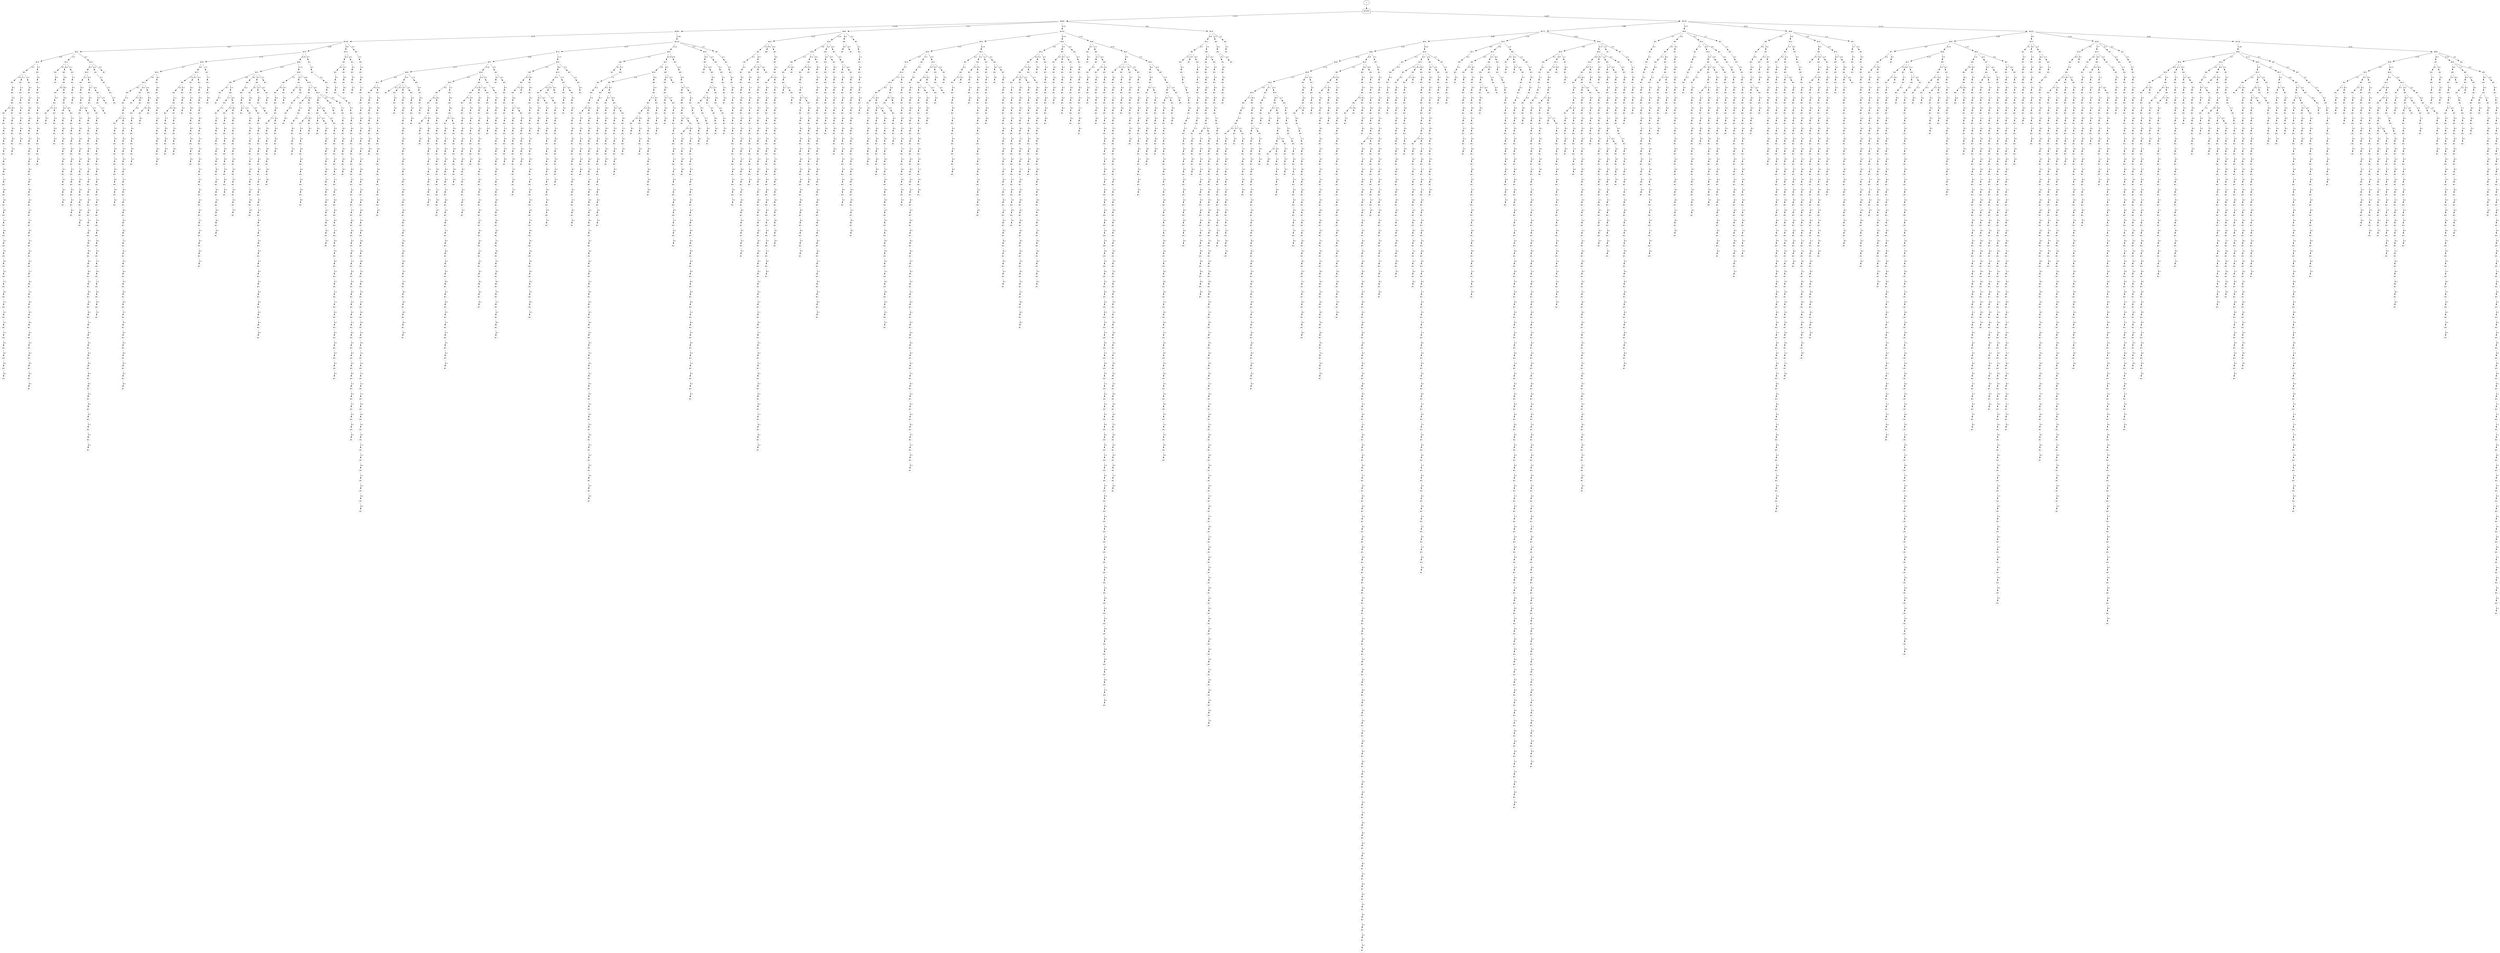 // produced with flexfringe from git commitd1cf04ada0831d0605a3651971ef9a02091d8823
// dfasat/flexfringe -h=alergia -d=alergia_data -o=experiments/flexfringe_pautomac_study/flexfringe_data/exp6_n5_x0_w1_a1_b0_f1_I0_J0_K0_t1_l0_p0_85dfa -n=5 -x=0 -w=1 -a=1 -b=0 -f=1 -I=0 -J=0 -K=0 -t=1 -l=0 -p=0.85 /Users/nicholasrenninger/Google Drive/Grad School/specification learning/code/DPFA_DTS_product_experiment/dfasatInvestigations/experiments/flexfringe_pautomac_study/flexfringe_data/flexfringe_pautomac_study_train 
digraph DFA {
	0 [label="root" shape=box];
		I -> 0;
	0 [ label="#1000"  ];
		0 -> 25 [label="1:233"  ];
		0 -> 1 [label="4:267"  ];
	1 [ label="#524"  style=dotted ];
		1 -> 2 [label="4:86"  ];
		1 -> 30 [label="3:27"  ];
		1 -> 42 [label="0:33"  ];
		1 -> 131 [label="2:111"  ];
	2 [ label="#172"  style=dotted ];
		2 -> 3 [label="4:48"  ];
		2 -> 180 [label="1:16"  ];
		2 -> 950 [label="0:22"  ];
	3 [ label="#94"  style=dotted ];
		3 -> 4 [label="3:23"  ];
		3 -> 414 [label="4:23"  ];
	414 [ label="#34"  style=dotted ];
		414 -> 1031 [label="3:3"  ];
		414 -> 1203 [label="4:5"  ];
		414 -> 3330 [label="2:2"  ];
		414 -> 4665 [label="1:1"  ];
	1203 [ label="#10"  style=dotted ];
		1203 -> 1204 [label="1:1"  ];
		1203 -> 1283 [label="4:2"  ];
		1203 -> 2256 [label="0:2"  ];
	1283 [ label="#4"  style=dotted ];
		1283 -> 1284 [label="3:1"  ];
		1283 -> 2070 [label="4:1"  ];
	2070 [ label="#1"  style=dotted ];
	1284 [ label="#2"  style=dotted ];
		1284 -> 1285 [label="0:1"  ];
	1285 [ label="#2"  style=dotted ];
		1285 -> 1286 [label="2:1"  ];
	1286 [ label="#2"  style=dotted ];
		1286 -> 1287 [label="4:1"  ];
	1287 [ label="#2"  style=dotted ];
		1287 -> 1288 [label="4:1"  ];
	1288 [ label="#2"  style=dotted ];
		1288 -> 1289 [label="4:1"  ];
	1289 [ label="#2"  style=dotted ];
		1289 -> 1290 [label="1:1"  ];
	1290 [ label="#2"  style=dotted ];
		1290 -> 1291 [label="0:1"  ];
	1291 [ label="#1"  style=dotted ];
	1204 [ label="#2"  style=dotted ];
		1204 -> 1205 [label="4:1"  ];
	1205 [ label="#2"  style=dotted ];
		1205 -> 1206 [label="4:1"  ];
	1206 [ label="#2"  style=dotted ];
		1206 -> 1207 [label="4:1"  ];
	1207 [ label="#2"  style=dotted ];
		1207 -> 1208 [label="4:1"  ];
	1208 [ label="#2"  style=dotted ];
		1208 -> 1209 [label="4:1"  ];
	1209 [ label="#2"  style=dotted ];
		1209 -> 1210 [label="4:1"  ];
	1210 [ label="#2"  style=dotted ];
		1210 -> 1211 [label="0:1"  ];
	1211 [ label="#2"  style=dotted ];
		1211 -> 1212 [label="2:1"  ];
	1212 [ label="#2"  style=dotted ];
		1212 -> 1213 [label="4:1"  ];
	1213 [ label="#2"  style=dotted ];
		1213 -> 1214 [label="4:1"  ];
	1214 [ label="#2"  style=dotted ];
		1214 -> 1215 [label="4:1"  ];
	1215 [ label="#2"  style=dotted ];
		1215 -> 1216 [label="4:1"  ];
	1216 [ label="#2"  style=dotted ];
		1216 -> 1217 [label="4:1"  ];
	1217 [ label="#2"  style=dotted ];
		1217 -> 1218 [label="4:1"  ];
	1218 [ label="#2"  style=dotted ];
		1218 -> 1219 [label="1:1"  ];
	1219 [ label="#2"  style=dotted ];
		1219 -> 1220 [label="4:1"  ];
	1220 [ label="#2"  style=dotted ];
		1220 -> 1221 [label="4:1"  ];
	1221 [ label="#2"  style=dotted ];
		1221 -> 1222 [label="2:1"  ];
	1222 [ label="#2"  style=dotted ];
		1222 -> 1223 [label="0:1"  ];
	1223 [ label="#2"  style=dotted ];
		1223 -> 1224 [label="5:1"  ];
	1224 [ label="#1"  style=dotted ];
	2256 [ label="#4"  style=dotted ];
		2256 -> 2257 [label="4:2"  ];
	2257 [ label="#4"  style=dotted ];
		2257 -> 2258 [label="4:2"  ];
	2258 [ label="#4"  style=dotted ];
		2258 -> 2259 [label="3:2"  ];
	2259 [ label="#4"  style=dotted ];
		2259 -> 2260 [label="4:2"  ];
	2260 [ label="#4"  style=dotted ];
		2260 -> 2261 [label="5:2"  ];
	2261 [ label="#4"  style=dotted ];
		2261 -> 2262 [label="1:2"  ];
	2262 [ label="#4"  style=dotted ];
		2262 -> 2263 [label="2:1"  ];
		2262 -> 4270 [label="4:1"  ];
	4270 [ label="#2"  style=dotted ];
		4270 -> 4271 [label="1:1"  ];
	4271 [ label="#2"  style=dotted ];
		4271 -> 4272 [label="4:1"  ];
	4272 [ label="#2"  style=dotted ];
		4272 -> 4273 [label="1:1"  ];
	4273 [ label="#2"  style=dotted ];
		4273 -> 4274 [label="4:1"  ];
	4274 [ label="#2"  style=dotted ];
		4274 -> 4275 [label="1:1"  ];
	4275 [ label="#2"  style=dotted ];
		4275 -> 4276 [label="2:1"  ];
	4276 [ label="#2"  style=dotted ];
		4276 -> 4277 [label="4:1"  ];
	4277 [ label="#2"  style=dotted ];
		4277 -> 4278 [label="3:1"  ];
	4278 [ label="#2"  style=dotted ];
		4278 -> 4279 [label="0:1"  ];
	4279 [ label="#2"  style=dotted ];
		4279 -> 4280 [label="2:1"  ];
	4280 [ label="#2"  style=dotted ];
		4280 -> 4281 [label="4:1"  ];
	4281 [ label="#2"  style=dotted ];
		4281 -> 4282 [label="4:1"  ];
	4282 [ label="#2"  style=dotted ];
		4282 -> 4283 [label="2:1"  ];
	4283 [ label="#2"  style=dotted ];
		4283 -> 4284 [label="4:1"  ];
	4284 [ label="#2"  style=dotted ];
		4284 -> 4285 [label="1:1"  ];
	4285 [ label="#2"  style=dotted ];
		4285 -> 4286 [label="2:1"  ];
	4286 [ label="#2"  style=dotted ];
		4286 -> 4287 [label="1:1"  ];
	4287 [ label="#2"  style=dotted ];
		4287 -> 4288 [label="1:1"  ];
	4288 [ label="#2"  style=dotted ];
		4288 -> 4289 [label="1:1"  ];
	4289 [ label="#2"  style=dotted ];
		4289 -> 4290 [label="4:1"  ];
	4290 [ label="#2"  style=dotted ];
		4290 -> 4291 [label="3:1"  ];
	4291 [ label="#2"  style=dotted ];
		4291 -> 4292 [label="4:1"  ];
	4292 [ label="#2"  style=dotted ];
		4292 -> 4293 [label="5:1"  ];
	4293 [ label="#2"  style=dotted ];
		4293 -> 4294 [label="4:1"  ];
	4294 [ label="#2"  style=dotted ];
		4294 -> 4295 [label="4:1"  ];
	4295 [ label="#2"  style=dotted ];
		4295 -> 4296 [label="1:1"  ];
	4296 [ label="#2"  style=dotted ];
		4296 -> 4297 [label="4:1"  ];
	4297 [ label="#2"  style=dotted ];
		4297 -> 4298 [label="1:1"  ];
	4298 [ label="#2"  style=dotted ];
		4298 -> 4299 [label="4:1"  ];
	4299 [ label="#2"  style=dotted ];
		4299 -> 4300 [label="4:1"  ];
	4300 [ label="#2"  style=dotted ];
		4300 -> 4301 [label="4:1"  ];
	4301 [ label="#2"  style=dotted ];
		4301 -> 4302 [label="1:1"  ];
	4302 [ label="#2"  style=dotted ];
		4302 -> 4303 [label="4:1"  ];
	4303 [ label="#2"  style=dotted ];
		4303 -> 4304 [label="3:1"  ];
	4304 [ label="#2"  style=dotted ];
		4304 -> 4305 [label="4:1"  ];
	4305 [ label="#2"  style=dotted ];
		4305 -> 4306 [label="5:1"  ];
	4306 [ label="#2"  style=dotted ];
		4306 -> 4307 [label="1:1"  ];
	4307 [ label="#2"  style=dotted ];
		4307 -> 4308 [label="5:1"  ];
	4308 [ label="#2"  style=dotted ];
		4308 -> 4309 [label="0:1"  ];
	4309 [ label="#2"  style=dotted ];
		4309 -> 4310 [label="1:1"  ];
	4310 [ label="#2"  style=dotted ];
		4310 -> 4311 [label="0:1"  ];
	4311 [ label="#2"  style=dotted ];
		4311 -> 4312 [label="0:1"  ];
	4312 [ label="#1"  style=dotted ];
	2263 [ label="#2"  style=dotted ];
		2263 -> 2264 [label="4:1"  ];
	2264 [ label="#2"  style=dotted ];
		2264 -> 2265 [label="4:1"  ];
	2265 [ label="#2"  style=dotted ];
		2265 -> 2266 [label="1:1"  ];
	2266 [ label="#2"  style=dotted ];
		2266 -> 2267 [label="1:1"  ];
	2267 [ label="#2"  style=dotted ];
		2267 -> 2268 [label="4:1"  ];
	2268 [ label="#2"  style=dotted ];
		2268 -> 2269 [label="4:1"  ];
	2269 [ label="#2"  style=dotted ];
		2269 -> 2270 [label="2:1"  ];
	2270 [ label="#2"  style=dotted ];
		2270 -> 2271 [label="4:1"  ];
	2271 [ label="#2"  style=dotted ];
		2271 -> 2272 [label="4:1"  ];
	2272 [ label="#2"  style=dotted ];
		2272 -> 2273 [label="4:1"  ];
	2273 [ label="#2"  style=dotted ];
		2273 -> 2274 [label="1:1"  ];
	2274 [ label="#2"  style=dotted ];
		2274 -> 2275 [label="1:1"  ];
	2275 [ label="#2"  style=dotted ];
		2275 -> 2276 [label="4:1"  ];
	2276 [ label="#2"  style=dotted ];
		2276 -> 2277 [label="4:1"  ];
	2277 [ label="#1"  style=dotted ];
	1031 [ label="#5"  style=dotted ];
		1031 -> 1032 [label="4:2"  ];
	1032 [ label="#4"  style=dotted ];
		1032 -> 1033 [label="4:2"  ];
	1033 [ label="#3"  style=dotted ];
		1033 -> 2919 [label="4:1"  ];
	2919 [ label="#2"  style=dotted ];
		2919 -> 2920 [label="4:1"  ];
	2920 [ label="#2"  style=dotted ];
		2920 -> 2921 [label="4:1"  ];
	2921 [ label="#1"  style=dotted ];
	4665 [ label="#2"  style=dotted ];
		4665 -> 4666 [label="5:1"  ];
	4666 [ label="#2"  style=dotted ];
		4666 -> 4667 [label="5:1"  ];
	4667 [ label="#2"  style=dotted ];
		4667 -> 4668 [label="0:1"  ];
	4668 [ label="#2"  style=dotted ];
		4668 -> 4669 [label="5:1"  ];
	4669 [ label="#1"  style=dotted ];
	3330 [ label="#4"  style=dotted ];
		3330 -> 3331 [label="0:1"  ];
		3330 -> 3790 [label="3:1"  ];
	3790 [ label="#2"  style=dotted ];
		3790 -> 3791 [label="5:1"  ];
	3791 [ label="#2"  style=dotted ];
		3791 -> 3792 [label="0:1"  ];
	3792 [ label="#2"  style=dotted ];
		3792 -> 3793 [label="5:1"  ];
	3793 [ label="#1"  style=dotted ];
	3331 [ label="#2"  style=dotted ];
		3331 -> 3332 [label="0:1"  ];
	3332 [ label="#2"  style=dotted ];
		3332 -> 3333 [label="5:1"  ];
	3333 [ label="#2"  style=dotted ];
		3333 -> 3334 [label="1:1"  ];
	3334 [ label="#2"  style=dotted ];
		3334 -> 3335 [label="2:1"  ];
	3335 [ label="#2"  style=dotted ];
		3335 -> 3336 [label="0:1"  ];
	3336 [ label="#2"  style=dotted ];
		3336 -> 3337 [label="0:1"  ];
	3337 [ label="#2"  style=dotted ];
		3337 -> 3338 [label="4:1"  ];
	3338 [ label="#2"  style=dotted ];
		3338 -> 3339 [label="1:1"  ];
	3339 [ label="#2"  style=dotted ];
		3339 -> 3340 [label="0:1"  ];
	3340 [ label="#2"  style=dotted ];
		3340 -> 3341 [label="4:1"  ];
	3341 [ label="#2"  style=dotted ];
		3341 -> 3342 [label="0:1"  ];
	3342 [ label="#2"  style=dotted ];
		3342 -> 3343 [label="0:1"  ];
	3343 [ label="#1"  style=dotted ];
	4 [ label="#46"  style=dotted ];
		4 -> 5 [label="4:14"  ];
		4 -> 1778 [label="0:8"  ];
		4 -> 2292 [label="5:1"  ];
	5 [ label="#28"  style=dotted ];
		5 -> 6 [label="5:14"  ];
	6 [ label="#28"  style=dotted ];
		6 -> 7 [label="1:11"  ];
		6 -> 1810 [label="5:2"  ];
		6 -> 3644 [label="4:1"  ];
	3644 [ label="#2"  style=dotted ];
		3644 -> 3645 [label="2:1"  ];
	3645 [ label="#2"  style=dotted ];
		3645 -> 3646 [label="4:1"  ];
	3646 [ label="#2"  style=dotted ];
		3646 -> 3647 [label="4:1"  ];
	3647 [ label="#1"  style=dotted ];
	1810 [ label="#4"  style=dotted ];
		1810 -> 1811 [label="5:2"  ];
	1811 [ label="#4"  style=dotted ];
		1811 -> 1812 [label="5:2"  ];
	1812 [ label="#4"  style=dotted ];
		1812 -> 1813 [label="0:1"  ];
		1812 -> 2559 [label="5:1"  ];
	2559 [ label="#1"  style=dotted ];
	1813 [ label="#2"  style=dotted ];
		1813 -> 1814 [label="0:1"  ];
	1814 [ label="#2"  style=dotted ];
		1814 -> 1815 [label="5:1"  ];
	1815 [ label="#2"  style=dotted ];
		1815 -> 1816 [label="1:1"  ];
	1816 [ label="#2"  style=dotted ];
		1816 -> 1817 [label="4:1"  ];
	1817 [ label="#2"  style=dotted ];
		1817 -> 1818 [label="1:1"  ];
	1818 [ label="#2"  style=dotted ];
		1818 -> 1819 [label="4:1"  ];
	1819 [ label="#2"  style=dotted ];
		1819 -> 1820 [label="4:1"  ];
	1820 [ label="#2"  style=dotted ];
		1820 -> 1821 [label="4:1"  ];
	1821 [ label="#2"  style=dotted ];
		1821 -> 1822 [label="1:1"  ];
	1822 [ label="#2"  style=dotted ];
		1822 -> 1823 [label="0:1"  ];
	1823 [ label="#2"  style=dotted ];
		1823 -> 1824 [label="4:1"  ];
	1824 [ label="#2"  style=dotted ];
		1824 -> 1825 [label="1:1"  ];
	1825 [ label="#2"  style=dotted ];
		1825 -> 1826 [label="4:1"  ];
	1826 [ label="#2"  style=dotted ];
		1826 -> 1827 [label="3:1"  ];
	1827 [ label="#2"  style=dotted ];
		1827 -> 1828 [label="4:1"  ];
	1828 [ label="#2"  style=dotted ];
		1828 -> 1829 [label="5:1"  ];
	1829 [ label="#2"  style=dotted ];
		1829 -> 1830 [label="1:1"  ];
	1830 [ label="#2"  style=dotted ];
		1830 -> 1831 [label="2:1"  ];
	1831 [ label="#2"  style=dotted ];
		1831 -> 1832 [label="0:1"  ];
	1832 [ label="#2"  style=dotted ];
		1832 -> 1833 [label="4:1"  ];
	1833 [ label="#2"  style=dotted ];
		1833 -> 1834 [label="4:1"  ];
	1834 [ label="#2"  style=dotted ];
		1834 -> 1835 [label="4:1"  ];
	1835 [ label="#1"  style=dotted ];
	7 [ label="#22"  style=dotted ];
		7 -> 8 [label="4:5"  ];
		7 -> 146 [label="5:1"  ];
		7 -> 1459 [label="2:5"  ];
	8 [ label="#10"  style=dotted ];
		8 -> 9 [label="1:3"  ];
		8 -> 2519 [label="4:2"  ];
	2519 [ label="#4"  style=dotted ];
		2519 -> 2520 [label="2:2"  ];
	2520 [ label="#4"  style=dotted ];
		2520 -> 2521 [label="4:2"  ];
	2521 [ label="#4"  style=dotted ];
		2521 -> 2522 [label="4:1"  ];
		2521 -> 3743 [label="1:1"  ];
	2522 [ label="#2"  style=dotted ];
		2522 -> 2523 [label="4:1"  ];
	2523 [ label="#2"  style=dotted ];
		2523 -> 2524 [label="4:1"  ];
	2524 [ label="#2"  style=dotted ];
		2524 -> 2525 [label="3:1"  ];
	2525 [ label="#2"  style=dotted ];
		2525 -> 2526 [label="0:1"  ];
	2526 [ label="#2"  style=dotted ];
		2526 -> 2527 [label="2:1"  ];
	2527 [ label="#2"  style=dotted ];
		2527 -> 2528 [label="5:1"  ];
	2528 [ label="#2"  style=dotted ];
		2528 -> 2529 [label="3:1"  ];
	2529 [ label="#2"  style=dotted ];
		2529 -> 2530 [label="3:1"  ];
	2530 [ label="#2"  style=dotted ];
		2530 -> 2531 [label="2:1"  ];
	2531 [ label="#2"  style=dotted ];
		2531 -> 2532 [label="4:1"  ];
	2532 [ label="#2"  style=dotted ];
		2532 -> 2533 [label="4:1"  ];
	2533 [ label="#2"  style=dotted ];
		2533 -> 2534 [label="4:1"  ];
	2534 [ label="#2"  style=dotted ];
		2534 -> 2535 [label="4:1"  ];
	2535 [ label="#2"  style=dotted ];
		2535 -> 2536 [label="3:1"  ];
	2536 [ label="#2"  style=dotted ];
		2536 -> 2537 [label="0:1"  ];
	2537 [ label="#2"  style=dotted ];
		2537 -> 2538 [label="2:1"  ];
	2538 [ label="#2"  style=dotted ];
		2538 -> 2539 [label="4:1"  ];
	2539 [ label="#2"  style=dotted ];
		2539 -> 2540 [label="1:1"  ];
	2540 [ label="#2"  style=dotted ];
		2540 -> 2541 [label="4:1"  ];
	2541 [ label="#2"  style=dotted ];
		2541 -> 2542 [label="4:1"  ];
	2542 [ label="#2"  style=dotted ];
		2542 -> 2543 [label="4:1"  ];
	2543 [ label="#2"  style=dotted ];
		2543 -> 2544 [label="0:1"  ];
	2544 [ label="#2"  style=dotted ];
		2544 -> 2545 [label="2:1"  ];
	2545 [ label="#2"  style=dotted ];
		2545 -> 2546 [label="5:1"  ];
	2546 [ label="#2"  style=dotted ];
		2546 -> 2547 [label="5:1"  ];
	2547 [ label="#1"  style=dotted ];
	3743 [ label="#2"  style=dotted ];
		3743 -> 3744 [label="2:1"  ];
	3744 [ label="#2"  style=dotted ];
		3744 -> 3745 [label="4:1"  ];
	3745 [ label="#2"  style=dotted ];
		3745 -> 3746 [label="4:1"  ];
	3746 [ label="#1"  style=dotted ];
	9 [ label="#6"  style=dotted ];
		9 -> 10 [label="4:3"  ];
	10 [ label="#6"  style=dotted ];
		10 -> 11 [label="4:3"  ];
	11 [ label="#6"  style=dotted ];
		11 -> 12 [label="4:1"  ];
		11 -> 40 [label="3:1"  ];
		11 -> 4243 [label="2:1"  ];
	12 [ label="#2"  style=dotted ];
		12 -> 13 [label="4:1"  ];
	13 [ label="#2"  style=dotted ];
		13 -> 14 [label="4:1"  ];
	14 [ label="#2"  style=dotted ];
		14 -> 15 [label="4:1"  ];
	15 [ label="#2"  style=dotted ];
		15 -> 16 [label="1:1"  ];
	16 [ label="#2"  style=dotted ];
		16 -> 17 [label="4:1"  ];
	17 [ label="#2"  style=dotted ];
		17 -> 18 [label="3:1"  ];
	18 [ label="#2"  style=dotted ];
		18 -> 19 [label="4:1"  ];
	19 [ label="#2"  style=dotted ];
		19 -> 20 [label="5:1"  ];
	20 [ label="#2"  style=dotted ];
		20 -> 21 [label="1:1"  ];
	21 [ label="#2"  style=dotted ];
		21 -> 22 [label="2:1"  ];
	22 [ label="#2"  style=dotted ];
		22 -> 23 [label="0:1"  ];
	23 [ label="#2"  style=dotted ];
		23 -> 24 [label="3:1"  ];
	24 [ label="#1"  style=dotted ];
	40 [ label="#2"  style=dotted ];
		40 -> 41 [label="3:1"  ];
	41 [ label="#1"  style=dotted ];
	4243 [ label="#2"  style=dotted ];
		4243 -> 4244 [label="2:1"  ];
	4244 [ label="#2"  style=dotted ];
		4244 -> 4245 [label="1:1"  ];
	4245 [ label="#2"  style=dotted ];
		4245 -> 4246 [label="4:1"  ];
	4246 [ label="#2"  style=dotted ];
		4246 -> 4247 [label="3:1"  ];
	4247 [ label="#2"  style=dotted ];
		4247 -> 4248 [label="0:1"  ];
	4248 [ label="#2"  style=dotted ];
		4248 -> 4249 [label="0:1"  ];
	4249 [ label="#1"  style=dotted ];
	146 [ label="#2"  style=dotted ];
		146 -> 147 [label="3:1"  ];
	147 [ label="#2"  style=dotted ];
		147 -> 148 [label="5:1"  ];
	148 [ label="#2"  style=dotted ];
		148 -> 149 [label="2:1"  ];
	149 [ label="#1"  style=dotted ];
	1459 [ label="#10"  style=dotted ];
		1459 -> 1460 [label="4:4"  ];
		1459 -> 3917 [label="1:1"  ];
	1460 [ label="#8"  style=dotted ];
		1460 -> 1461 [label="4:1"  ];
		1460 -> 1968 [label="3:3"  ];
	1461 [ label="#2"  style=dotted ];
		1461 -> 1462 [label="3:1"  ];
	1462 [ label="#1"  style=dotted ];
	1968 [ label="#6"  style=dotted ];
		1968 -> 1969 [label="4:3"  ];
	1969 [ label="#6"  style=dotted ];
		1969 -> 1970 [label="5:3"  ];
	1970 [ label="#6"  style=dotted ];
		1970 -> 1971 [label="1:2"  ];
		1970 -> 4250 [label="5:1"  ];
	4250 [ label="#2"  style=dotted ];
		4250 -> 4251 [label="5:1"  ];
	4251 [ label="#2"  style=dotted ];
		4251 -> 4252 [label="5:1"  ];
	4252 [ label="#2"  style=dotted ];
		4252 -> 4253 [label="3:1"  ];
	4253 [ label="#1"  style=dotted ];
	1971 [ label="#4"  style=dotted ];
		1971 -> 1972 [label="2:1"  ];
		1971 -> 4334 [label="4:1"  ];
	4334 [ label="#2"  style=dotted ];
		4334 -> 4335 [label="1:1"  ];
	4335 [ label="#2"  style=dotted ];
		4335 -> 4336 [label="5:1"  ];
	4336 [ label="#2"  style=dotted ];
		4336 -> 4337 [label="3:1"  ];
	4337 [ label="#2"  style=dotted ];
		4337 -> 4338 [label="0:1"  ];
	4338 [ label="#1"  style=dotted ];
	1972 [ label="#2"  style=dotted ];
		1972 -> 1973 [label="0:1"  ];
	1973 [ label="#1"  style=dotted ];
	3917 [ label="#2"  style=dotted ];
		3917 -> 3918 [label="0:1"  ];
	3918 [ label="#2"  style=dotted ];
		3918 -> 3919 [label="2:1"  ];
	3919 [ label="#2"  style=dotted ];
		3919 -> 3920 [label="5:1"  ];
	3920 [ label="#2"  style=dotted ];
		3920 -> 3921 [label="1:1"  ];
	3921 [ label="#2"  style=dotted ];
		3921 -> 3922 [label="1:1"  ];
	3922 [ label="#2"  style=dotted ];
		3922 -> 3923 [label="4:1"  ];
	3923 [ label="#2"  style=dotted ];
		3923 -> 3924 [label="5:1"  ];
	3924 [ label="#2"  style=dotted ];
		3924 -> 3925 [label="5:1"  ];
	3925 [ label="#2"  style=dotted ];
		3925 -> 3926 [label="5:1"  ];
	3926 [ label="#2"  style=dotted ];
		3926 -> 3927 [label="5:1"  ];
	3927 [ label="#2"  style=dotted ];
		3927 -> 3928 [label="3:1"  ];
	3928 [ label="#2"  style=dotted ];
		3928 -> 3929 [label="5:1"  ];
	3929 [ label="#2"  style=dotted ];
		3929 -> 3930 [label="3:1"  ];
	3930 [ label="#2"  style=dotted ];
		3930 -> 3931 [label="4:1"  ];
	3931 [ label="#1"  style=dotted ];
	2292 [ label="#2"  style=dotted ];
		2292 -> 2293 [label="0:1"  ];
	2293 [ label="#2"  style=dotted ];
		2293 -> 2294 [label="4:1"  ];
	2294 [ label="#2"  style=dotted ];
		2294 -> 2295 [label="4:1"  ];
	2295 [ label="#2"  style=dotted ];
		2295 -> 2296 [label="3:1"  ];
	2296 [ label="#2"  style=dotted ];
		2296 -> 2297 [label="0:1"  ];
	2297 [ label="#2"  style=dotted ];
		2297 -> 2298 [label="3:1"  ];
	2298 [ label="#2"  style=dotted ];
		2298 -> 2299 [label="2:1"  ];
	2299 [ label="#2"  style=dotted ];
		2299 -> 2300 [label="0:1"  ];
	2300 [ label="#2"  style=dotted ];
		2300 -> 2301 [label="0:1"  ];
	2301 [ label="#2"  style=dotted ];
		2301 -> 2302 [label="5:1"  ];
	2302 [ label="#2"  style=dotted ];
		2302 -> 2303 [label="1:1"  ];
	2303 [ label="#2"  style=dotted ];
		2303 -> 2304 [label="4:1"  ];
	2304 [ label="#2"  style=dotted ];
		2304 -> 2305 [label="1:1"  ];
	2305 [ label="#2"  style=dotted ];
		2305 -> 2306 [label="5:1"  ];
	2306 [ label="#2"  style=dotted ];
		2306 -> 2307 [label="3:1"  ];
	2307 [ label="#2"  style=dotted ];
		2307 -> 2308 [label="5:1"  ];
	2308 [ label="#2"  style=dotted ];
		2308 -> 2309 [label="2:1"  ];
	2309 [ label="#2"  style=dotted ];
		2309 -> 2310 [label="3:1"  ];
	2310 [ label="#2"  style=dotted ];
		2310 -> 2311 [label="2:1"  ];
	2311 [ label="#2"  style=dotted ];
		2311 -> 2312 [label="1:1"  ];
	2312 [ label="#2"  style=dotted ];
		2312 -> 2313 [label="1:1"  ];
	2313 [ label="#2"  style=dotted ];
		2313 -> 2314 [label="4:1"  ];
	2314 [ label="#2"  style=dotted ];
		2314 -> 2315 [label="4:1"  ];
	2315 [ label="#1"  style=dotted ];
	1778 [ label="#16"  style=dotted ];
		1778 -> 1779 [label="2:3"  ];
		1778 -> 2641 [label="4:3"  ];
		1778 -> 3045 [label="0:2"  ];
	2641 [ label="#6"  style=dotted ];
		2641 -> 2642 [label="4:3"  ];
	2642 [ label="#6"  style=dotted ];
		2642 -> 2643 [label="3:3"  ];
	2643 [ label="#6"  style=dotted ];
		2643 -> 2644 [label="0:2"  ];
		2643 -> 3783 [label="4:1"  ];
	3783 [ label="#2"  style=dotted ];
		3783 -> 3784 [label="5:1"  ];
	3784 [ label="#2"  style=dotted ];
		3784 -> 3785 [label="5:1"  ];
	3785 [ label="#2"  style=dotted ];
		3785 -> 3786 [label="4:1"  ];
	3786 [ label="#1"  style=dotted ];
	2644 [ label="#4"  style=dotted ];
		2644 -> 2645 [label="3:1"  ];
		2644 -> 3135 [label="0:1"  ];
	2645 [ label="#2"  style=dotted ];
		2645 -> 2646 [label="3:1"  ];
	2646 [ label="#1"  style=dotted ];
	3135 [ label="#1"  style=dotted ];
	1779 [ label="#6"  style=dotted ];
		1779 -> 1780 [label="4:2"  ];
		1779 -> 2575 [label="2:1"  ];
	1780 [ label="#4"  style=dotted ];
		1780 -> 1781 [label="1:1"  ];
		1780 -> 3612 [label="4:1"  ];
	3612 [ label="#2"  style=dotted ];
		3612 -> 3613 [label="4:1"  ];
	3613 [ label="#2"  style=dotted ];
		3613 -> 3614 [label="4:1"  ];
	3614 [ label="#2"  style=dotted ];
		3614 -> 3615 [label="4:1"  ];
	3615 [ label="#1"  style=dotted ];
	1781 [ label="#2"  style=dotted ];
		1781 -> 1782 [label="2:1"  ];
	1782 [ label="#2"  style=dotted ];
		1782 -> 1783 [label="4:1"  ];
	1783 [ label="#2"  style=dotted ];
		1783 -> 1784 [label="4:1"  ];
	1784 [ label="#2"  style=dotted ];
		1784 -> 1785 [label="4:1"  ];
	1785 [ label="#2"  style=dotted ];
		1785 -> 1786 [label="4:1"  ];
	1786 [ label="#2"  style=dotted ];
		1786 -> 1787 [label="3:1"  ];
	1787 [ label="#2"  style=dotted ];
		1787 -> 1788 [label="4:1"  ];
	1788 [ label="#2"  style=dotted ];
		1788 -> 1789 [label="5:1"  ];
	1789 [ label="#2"  style=dotted ];
		1789 -> 1790 [label="5:1"  ];
	1790 [ label="#2"  style=dotted ];
		1790 -> 1791 [label="5:1"  ];
	1791 [ label="#2"  style=dotted ];
		1791 -> 1792 [label="5:1"  ];
	1792 [ label="#2"  style=dotted ];
		1792 -> 1793 [label="0:1"  ];
	1793 [ label="#2"  style=dotted ];
		1793 -> 1794 [label="0:1"  ];
	1794 [ label="#2"  style=dotted ];
		1794 -> 1795 [label="5:1"  ];
	1795 [ label="#2"  style=dotted ];
		1795 -> 1796 [label="1:1"  ];
	1796 [ label="#2"  style=dotted ];
		1796 -> 1797 [label="4:1"  ];
	1797 [ label="#2"  style=dotted ];
		1797 -> 1798 [label="1:1"  ];
	1798 [ label="#2"  style=dotted ];
		1798 -> 1799 [label="4:1"  ];
	1799 [ label="#2"  style=dotted ];
		1799 -> 1800 [label="4:1"  ];
	1800 [ label="#2"  style=dotted ];
		1800 -> 1801 [label="2:1"  ];
	1801 [ label="#2"  style=dotted ];
		1801 -> 1802 [label="2:1"  ];
	1802 [ label="#2"  style=dotted ];
		1802 -> 1803 [label="4:1"  ];
	1803 [ label="#2"  style=dotted ];
		1803 -> 1804 [label="3:1"  ];
	1804 [ label="#2"  style=dotted ];
		1804 -> 1805 [label="4:1"  ];
	1805 [ label="#2"  style=dotted ];
		1805 -> 1806 [label="5:1"  ];
	1806 [ label="#2"  style=dotted ];
		1806 -> 1807 [label="1:1"  ];
	1807 [ label="#2"  style=dotted ];
		1807 -> 1808 [label="2:1"  ];
	1808 [ label="#2"  style=dotted ];
		1808 -> 1809 [label="0:1"  ];
	1809 [ label="#1"  style=dotted ];
	2575 [ label="#2"  style=dotted ];
		2575 -> 2576 [label="1:1"  ];
	2576 [ label="#2"  style=dotted ];
		2576 -> 2577 [label="4:1"  ];
	2577 [ label="#2"  style=dotted ];
		2577 -> 2578 [label="4:1"  ];
	2578 [ label="#2"  style=dotted ];
		2578 -> 2579 [label="4:1"  ];
	2579 [ label="#2"  style=dotted ];
		2579 -> 2580 [label="4:1"  ];
	2580 [ label="#2"  style=dotted ];
		2580 -> 2581 [label="3:1"  ];
	2581 [ label="#2"  style=dotted ];
		2581 -> 2582 [label="4:1"  ];
	2582 [ label="#2"  style=dotted ];
		2582 -> 2583 [label="5:1"  ];
	2583 [ label="#2"  style=dotted ];
		2583 -> 2584 [label="1:1"  ];
	2584 [ label="#2"  style=dotted ];
		2584 -> 2585 [label="0:1"  ];
	2585 [ label="#2"  style=dotted ];
		2585 -> 2586 [label="4:1"  ];
	2586 [ label="#2"  style=dotted ];
		2586 -> 2587 [label="1:1"  ];
	2587 [ label="#2"  style=dotted ];
		2587 -> 2588 [label="4:1"  ];
	2588 [ label="#2"  style=dotted ];
		2588 -> 2589 [label="4:1"  ];
	2589 [ label="#2"  style=dotted ];
		2589 -> 2590 [label="0:1"  ];
	2590 [ label="#2"  style=dotted ];
		2590 -> 2591 [label="3:1"  ];
	2591 [ label="#2"  style=dotted ];
		2591 -> 2592 [label="4:1"  ];
	2592 [ label="#2"  style=dotted ];
		2592 -> 2593 [label="3:1"  ];
	2593 [ label="#2"  style=dotted ];
		2593 -> 2594 [label="4:1"  ];
	2594 [ label="#2"  style=dotted ];
		2594 -> 2595 [label="5:1"  ];
	2595 [ label="#2"  style=dotted ];
		2595 -> 2596 [label="5:1"  ];
	2596 [ label="#2"  style=dotted ];
		2596 -> 2597 [label="5:1"  ];
	2597 [ label="#2"  style=dotted ];
		2597 -> 2598 [label="4:1"  ];
	2598 [ label="#1"  style=dotted ];
	3045 [ label="#4"  style=dotted ];
		3045 -> 3046 [label="2:2"  ];
	3046 [ label="#4"  style=dotted ];
		3046 -> 3047 [label="0:2"  ];
	3047 [ label="#4"  style=dotted ];
		3047 -> 3048 [label="1:2"  ];
	3048 [ label="#4"  style=dotted ];
		3048 -> 3049 [label="0:2"  ];
	3049 [ label="#4"  style=dotted ];
		3049 -> 3050 [label="2:2"  ];
	3050 [ label="#4"  style=dotted ];
		3050 -> 3051 [label="4:2"  ];
	3051 [ label="#4"  style=dotted ];
		3051 -> 3052 [label="1:1"  ];
		3051 -> 3295 [label="4:1"  ];
	3295 [ label="#2"  style=dotted ];
		3295 -> 3296 [label="4:1"  ];
	3296 [ label="#2"  style=dotted ];
		3296 -> 3297 [label="4:1"  ];
	3297 [ label="#2"  style=dotted ];
		3297 -> 3298 [label="3:1"  ];
	3298 [ label="#2"  style=dotted ];
		3298 -> 3299 [label="0:1"  ];
	3299 [ label="#2"  style=dotted ];
		3299 -> 3300 [label="4:1"  ];
	3300 [ label="#2"  style=dotted ];
		3300 -> 3301 [label="1:1"  ];
	3301 [ label="#2"  style=dotted ];
		3301 -> 3302 [label="4:1"  ];
	3302 [ label="#1"  style=dotted ];
	3052 [ label="#2"  style=dotted ];
		3052 -> 3053 [label="4:1"  ];
	3053 [ label="#2"  style=dotted ];
		3053 -> 3054 [label="1:1"  ];
	3054 [ label="#2"  style=dotted ];
		3054 -> 3055 [label="2:1"  ];
	3055 [ label="#2"  style=dotted ];
		3055 -> 3056 [label="4:1"  ];
	3056 [ label="#2"  style=dotted ];
		3056 -> 3057 [label="4:1"  ];
	3057 [ label="#2"  style=dotted ];
		3057 -> 3058 [label="4:1"  ];
	3058 [ label="#2"  style=dotted ];
		3058 -> 3059 [label="0:1"  ];
	3059 [ label="#2"  style=dotted ];
		3059 -> 3060 [label="2:1"  ];
	3060 [ label="#2"  style=dotted ];
		3060 -> 3061 [label="2:1"  ];
	3061 [ label="#2"  style=dotted ];
		3061 -> 3062 [label="0:1"  ];
	3062 [ label="#2"  style=dotted ];
		3062 -> 3063 [label="2:1"  ];
	3063 [ label="#2"  style=dotted ];
		3063 -> 3064 [label="2:1"  ];
	3064 [ label="#2"  style=dotted ];
		3064 -> 3065 [label="0:1"  ];
	3065 [ label="#2"  style=dotted ];
		3065 -> 3066 [label="2:1"  ];
	3066 [ label="#2"  style=dotted ];
		3066 -> 3067 [label="2:1"  ];
	3067 [ label="#2"  style=dotted ];
		3067 -> 3068 [label="0:1"  ];
	3068 [ label="#2"  style=dotted ];
		3068 -> 3069 [label="2:1"  ];
	3069 [ label="#2"  style=dotted ];
		3069 -> 3070 [label="4:1"  ];
	3070 [ label="#2"  style=dotted ];
		3070 -> 3071 [label="4:1"  ];
	3071 [ label="#2"  style=dotted ];
		3071 -> 3072 [label="2:1"  ];
	3072 [ label="#2"  style=dotted ];
		3072 -> 3073 [label="2:1"  ];
	3073 [ label="#2"  style=dotted ];
		3073 -> 3074 [label="4:1"  ];
	3074 [ label="#2"  style=dotted ];
		3074 -> 3075 [label="3:1"  ];
	3075 [ label="#2"  style=dotted ];
		3075 -> 3076 [label="4:1"  ];
	3076 [ label="#2"  style=dotted ];
		3076 -> 3077 [label="5:1"  ];
	3077 [ label="#2"  style=dotted ];
		3077 -> 3078 [label="1:1"  ];
	3078 [ label="#2"  style=dotted ];
		3078 -> 3079 [label="4:1"  ];
	3079 [ label="#2"  style=dotted ];
		3079 -> 3080 [label="1:1"  ];
	3080 [ label="#2"  style=dotted ];
		3080 -> 3081 [label="4:1"  ];
	3081 [ label="#2"  style=dotted ];
		3081 -> 3082 [label="4:1"  ];
	3082 [ label="#2"  style=dotted ];
		3082 -> 3083 [label="2:1"  ];
	3083 [ label="#2"  style=dotted ];
		3083 -> 3084 [label="4:1"  ];
	3084 [ label="#2"  style=dotted ];
		3084 -> 3085 [label="1:1"  ];
	3085 [ label="#2"  style=dotted ];
		3085 -> 3086 [label="2:1"  ];
	3086 [ label="#2"  style=dotted ];
		3086 -> 3087 [label="0:1"  ];
	3087 [ label="#2"  style=dotted ];
		3087 -> 3088 [label="4:1"  ];
	3088 [ label="#2"  style=dotted ];
		3088 -> 3089 [label="1:1"  ];
	3089 [ label="#2"  style=dotted ];
		3089 -> 3090 [label="4:1"  ];
	3090 [ label="#2"  style=dotted ];
		3090 -> 3091 [label="3:1"  ];
	3091 [ label="#2"  style=dotted ];
		3091 -> 3092 [label="0:1"  ];
	3092 [ label="#2"  style=dotted ];
		3092 -> 3093 [label="4:1"  ];
	3093 [ label="#2"  style=dotted ];
		3093 -> 3094 [label="4:1"  ];
	3094 [ label="#2"  style=dotted ];
		3094 -> 3095 [label="4:1"  ];
	3095 [ label="#2"  style=dotted ];
		3095 -> 3096 [label="4:1"  ];
	3096 [ label="#2"  style=dotted ];
		3096 -> 3097 [label="1:1"  ];
	3097 [ label="#2"  style=dotted ];
		3097 -> 3098 [label="1:1"  ];
	3098 [ label="#2"  style=dotted ];
		3098 -> 3099 [label="1:1"  ];
	3099 [ label="#2"  style=dotted ];
		3099 -> 3100 [label="0:1"  ];
	3100 [ label="#2"  style=dotted ];
		3100 -> 3101 [label="4:1"  ];
	3101 [ label="#2"  style=dotted ];
		3101 -> 3102 [label="4:1"  ];
	3102 [ label="#2"  style=dotted ];
		3102 -> 3103 [label="3:1"  ];
	3103 [ label="#2"  style=dotted ];
		3103 -> 3104 [label="0:1"  ];
	3104 [ label="#2"  style=dotted ];
		3104 -> 3105 [label="2:1"  ];
	3105 [ label="#2"  style=dotted ];
		3105 -> 3106 [label="4:1"  ];
	3106 [ label="#2"  style=dotted ];
		3106 -> 3107 [label="4:1"  ];
	3107 [ label="#2"  style=dotted ];
		3107 -> 3108 [label="2:1"  ];
	3108 [ label="#2"  style=dotted ];
		3108 -> 3109 [label="2:1"  ];
	3109 [ label="#2"  style=dotted ];
		3109 -> 3110 [label="1:1"  ];
	3110 [ label="#2"  style=dotted ];
		3110 -> 3111 [label="4:1"  ];
	3111 [ label="#2"  style=dotted ];
		3111 -> 3112 [label="4:1"  ];
	3112 [ label="#2"  style=dotted ];
		3112 -> 3113 [label="4:1"  ];
	3113 [ label="#2"  style=dotted ];
		3113 -> 3114 [label="4:1"  ];
	3114 [ label="#2"  style=dotted ];
		3114 -> 3115 [label="3:1"  ];
	3115 [ label="#2"  style=dotted ];
		3115 -> 3116 [label="4:1"  ];
	3116 [ label="#2"  style=dotted ];
		3116 -> 3117 [label="5:1"  ];
	3117 [ label="#2"  style=dotted ];
		3117 -> 3118 [label="1:1"  ];
	3118 [ label="#2"  style=dotted ];
		3118 -> 3119 [label="4:1"  ];
	3119 [ label="#2"  style=dotted ];
		3119 -> 3120 [label="4:1"  ];
	3120 [ label="#2"  style=dotted ];
		3120 -> 3121 [label="2:1"  ];
	3121 [ label="#2"  style=dotted ];
		3121 -> 3122 [label="2:1"  ];
	3122 [ label="#2"  style=dotted ];
		3122 -> 3123 [label="0:1"  ];
	3123 [ label="#2"  style=dotted ];
		3123 -> 3124 [label="3:1"  ];
	3124 [ label="#2"  style=dotted ];
		3124 -> 3125 [label="4:1"  ];
	3125 [ label="#2"  style=dotted ];
		3125 -> 3126 [label="4:1"  ];
	3126 [ label="#2"  style=dotted ];
		3126 -> 3127 [label="3:1"  ];
	3127 [ label="#2"  style=dotted ];
		3127 -> 3128 [label="4:1"  ];
	3128 [ label="#2"  style=dotted ];
		3128 -> 3129 [label="5:1"  ];
	3129 [ label="#2"  style=dotted ];
		3129 -> 3130 [label="5:1"  ];
	3130 [ label="#2"  style=dotted ];
		3130 -> 3131 [label="5:1"  ];
	3131 [ label="#1"  style=dotted ];
	180 [ label="#32"  style=dotted ];
		180 -> 181 [label="4:6"  ];
		180 -> 1112 [label="0:6"  ];
		180 -> 2283 [label="1:4"  ];
	181 [ label="#11"  style=dotted ];
		181 -> 182 [label="4:5"  ];
	182 [ label="#6"  style=dotted ];
		182 -> 183 [label="2:1"  ];
	183 [ label="#2"  style=dotted ];
		183 -> 184 [label="3:1"  ];
	184 [ label="#1"  style=dotted ];
	2283 [ label="#8"  style=dotted ];
		2283 -> 2284 [label="0:1"  ];
		2283 -> 3433 [label="4:2"  ];
		2283 -> 4185 [label="1:1"  ];
	3433 [ label="#4"  style=dotted ];
		3433 -> 3434 [label="4:1"  ];
		3433 -> 4561 [label="3:1"  ];
	3434 [ label="#1"  style=dotted ];
	4561 [ label="#2"  style=dotted ];
		4561 -> 4562 [label="4:1"  ];
	4562 [ label="#2"  style=dotted ];
		4562 -> 4563 [label="5:1"  ];
	4563 [ label="#2"  style=dotted ];
		4563 -> 4564 [label="1:1"  ];
	4564 [ label="#2"  style=dotted ];
		4564 -> 4565 [label="2:1"  ];
	4565 [ label="#2"  style=dotted ];
		4565 -> 4566 [label="0:1"  ];
	4566 [ label="#2"  style=dotted ];
		4566 -> 4567 [label="2:1"  ];
	4567 [ label="#2"  style=dotted ];
		4567 -> 4568 [label="4:1"  ];
	4568 [ label="#2"  style=dotted ];
		4568 -> 4569 [label="4:1"  ];
	4569 [ label="#2"  style=dotted ];
		4569 -> 4570 [label="2:1"  ];
	4570 [ label="#2"  style=dotted ];
		4570 -> 4571 [label="4:1"  ];
	4571 [ label="#2"  style=dotted ];
		4571 -> 4572 [label="4:1"  ];
	4572 [ label="#2"  style=dotted ];
		4572 -> 4573 [label="4:1"  ];
	4573 [ label="#2"  style=dotted ];
		4573 -> 4574 [label="4:1"  ];
	4574 [ label="#2"  style=dotted ];
		4574 -> 4575 [label="4:1"  ];
	4575 [ label="#2"  style=dotted ];
		4575 -> 4576 [label="1:1"  ];
	4576 [ label="#2"  style=dotted ];
		4576 -> 4577 [label="1:1"  ];
	4577 [ label="#2"  style=dotted ];
		4577 -> 4578 [label="2:1"  ];
	4578 [ label="#2"  style=dotted ];
		4578 -> 4579 [label="4:1"  ];
	4579 [ label="#2"  style=dotted ];
		4579 -> 4580 [label="3:1"  ];
	4580 [ label="#2"  style=dotted ];
		4580 -> 4581 [label="4:1"  ];
	4581 [ label="#2"  style=dotted ];
		4581 -> 4582 [label="5:1"  ];
	4582 [ label="#2"  style=dotted ];
		4582 -> 4583 [label="5:1"  ];
	4583 [ label="#2"  style=dotted ];
		4583 -> 4584 [label="5:1"  ];
	4584 [ label="#2"  style=dotted ];
		4584 -> 4585 [label="5:1"  ];
	4585 [ label="#2"  style=dotted ];
		4585 -> 4586 [label="5:1"  ];
	4586 [ label="#2"  style=dotted ];
		4586 -> 4587 [label="2:1"  ];
	4587 [ label="#2"  style=dotted ];
		4587 -> 4588 [label="1:1"  ];
	4588 [ label="#2"  style=dotted ];
		4588 -> 4589 [label="4:1"  ];
	4589 [ label="#2"  style=dotted ];
		4589 -> 4590 [label="1:1"  ];
	4590 [ label="#2"  style=dotted ];
		4590 -> 4591 [label="2:1"  ];
	4591 [ label="#2"  style=dotted ];
		4591 -> 4592 [label="4:1"  ];
	4592 [ label="#2"  style=dotted ];
		4592 -> 4593 [label="3:1"  ];
	4593 [ label="#2"  style=dotted ];
		4593 -> 4594 [label="0:1"  ];
	4594 [ label="#2"  style=dotted ];
		4594 -> 4595 [label="2:1"  ];
	4595 [ label="#2"  style=dotted ];
		4595 -> 4596 [label="4:1"  ];
	4596 [ label="#2"  style=dotted ];
		4596 -> 4597 [label="4:1"  ];
	4597 [ label="#2"  style=dotted ];
		4597 -> 4598 [label="2:1"  ];
	4598 [ label="#2"  style=dotted ];
		4598 -> 4599 [label="4:1"  ];
	4599 [ label="#2"  style=dotted ];
		4599 -> 4600 [label="4:1"  ];
	4600 [ label="#2"  style=dotted ];
		4600 -> 4601 [label="2:1"  ];
	4601 [ label="#2"  style=dotted ];
		4601 -> 4602 [label="4:1"  ];
	4602 [ label="#2"  style=dotted ];
		4602 -> 4603 [label="1:1"  ];
	4603 [ label="#2"  style=dotted ];
		4603 -> 4604 [label="2:1"  ];
	4604 [ label="#2"  style=dotted ];
		4604 -> 4605 [label="1:1"  ];
	4605 [ label="#2"  style=dotted ];
		4605 -> 4606 [label="4:1"  ];
	4606 [ label="#2"  style=dotted ];
		4606 -> 4607 [label="3:1"  ];
	4607 [ label="#2"  style=dotted ];
		4607 -> 4608 [label="4:1"  ];
	4608 [ label="#2"  style=dotted ];
		4608 -> 4609 [label="5:1"  ];
	4609 [ label="#2"  style=dotted ];
		4609 -> 4610 [label="1:1"  ];
	4610 [ label="#2"  style=dotted ];
		4610 -> 4611 [label="4:1"  ];
	4611 [ label="#2"  style=dotted ];
		4611 -> 4612 [label="1:1"  ];
	4612 [ label="#2"  style=dotted ];
		4612 -> 4613 [label="4:1"  ];
	4613 [ label="#2"  style=dotted ];
		4613 -> 4614 [label="4:1"  ];
	4614 [ label="#2"  style=dotted ];
		4614 -> 4615 [label="2:1"  ];
	4615 [ label="#2"  style=dotted ];
		4615 -> 4616 [label="4:1"  ];
	4616 [ label="#2"  style=dotted ];
		4616 -> 4617 [label="4:1"  ];
	4617 [ label="#2"  style=dotted ];
		4617 -> 4618 [label="4:1"  ];
	4618 [ label="#2"  style=dotted ];
		4618 -> 4619 [label="0:1"  ];
	4619 [ label="#2"  style=dotted ];
		4619 -> 4620 [label="2:1"  ];
	4620 [ label="#2"  style=dotted ];
		4620 -> 4621 [label="4:1"  ];
	4621 [ label="#2"  style=dotted ];
		4621 -> 4622 [label="4:1"  ];
	4622 [ label="#2"  style=dotted ];
		4622 -> 4623 [label="3:1"  ];
	4623 [ label="#2"  style=dotted ];
		4623 -> 4624 [label="4:1"  ];
	4624 [ label="#2"  style=dotted ];
		4624 -> 4625 [label="1:1"  ];
	4625 [ label="#2"  style=dotted ];
		4625 -> 4626 [label="0:1"  ];
	4626 [ label="#2"  style=dotted ];
		4626 -> 4627 [label="2:1"  ];
	4627 [ label="#2"  style=dotted ];
		4627 -> 4628 [label="4:1"  ];
	4628 [ label="#2"  style=dotted ];
		4628 -> 4629 [label="1:1"  ];
	4629 [ label="#2"  style=dotted ];
		4629 -> 4630 [label="2:1"  ];
	4630 [ label="#2"  style=dotted ];
		4630 -> 4631 [label="0:1"  ];
	4631 [ label="#2"  style=dotted ];
		4631 -> 4632 [label="4:1"  ];
	4632 [ label="#2"  style=dotted ];
		4632 -> 4633 [label="0:1"  ];
	4633 [ label="#1"  style=dotted ];
	4185 [ label="#2"  style=dotted ];
		4185 -> 4186 [label="4:1"  ];
	4186 [ label="#2"  style=dotted ];
		4186 -> 4187 [label="4:1"  ];
	4187 [ label="#2"  style=dotted ];
		4187 -> 4188 [label="4:1"  ];
	4188 [ label="#2"  style=dotted ];
		4188 -> 4189 [label="0:1"  ];
	4189 [ label="#2"  style=dotted ];
		4189 -> 4190 [label="0:1"  ];
	4190 [ label="#2"  style=dotted ];
		4190 -> 4191 [label="3:1"  ];
	4191 [ label="#1"  style=dotted ];
	2284 [ label="#2"  style=dotted ];
		2284 -> 2285 [label="3:1"  ];
	2285 [ label="#1"  style=dotted ];
	1112 [ label="#12"  style=dotted ];
		1112 -> 1113 [label="4:2"  ];
		1112 -> 1292 [label="2:3"  ];
		1112 -> 4528 [label="0:1"  ];
	1113 [ label="#4"  style=dotted ];
		1113 -> 1114 [label="0:1"  ];
		1113 -> 2618 [label="4:1"  ];
	2618 [ label="#2"  style=dotted ];
		2618 -> 2619 [label="3:1"  ];
	2619 [ label="#2"  style=dotted ];
		2619 -> 2620 [label="0:1"  ];
	2620 [ label="#2"  style=dotted ];
		2620 -> 2621 [label="0:1"  ];
	2621 [ label="#2"  style=dotted ];
		2621 -> 2622 [label="4:1"  ];
	2622 [ label="#2"  style=dotted ];
		2622 -> 2623 [label="1:1"  ];
	2623 [ label="#2"  style=dotted ];
		2623 -> 2624 [label="0:1"  ];
	2624 [ label="#2"  style=dotted ];
		2624 -> 2625 [label="4:1"  ];
	2625 [ label="#2"  style=dotted ];
		2625 -> 2626 [label="4:1"  ];
	2626 [ label="#2"  style=dotted ];
		2626 -> 2627 [label="3:1"  ];
	2627 [ label="#2"  style=dotted ];
		2627 -> 2628 [label="4:1"  ];
	2628 [ label="#2"  style=dotted ];
		2628 -> 2629 [label="5:1"  ];
	2629 [ label="#2"  style=dotted ];
		2629 -> 2630 [label="1:1"  ];
	2630 [ label="#2"  style=dotted ];
		2630 -> 2631 [label="4:1"  ];
	2631 [ label="#2"  style=dotted ];
		2631 -> 2632 [label="4:1"  ];
	2632 [ label="#2"  style=dotted ];
		2632 -> 2633 [label="4:1"  ];
	2633 [ label="#2"  style=dotted ];
		2633 -> 2634 [label="4:1"  ];
	2634 [ label="#2"  style=dotted ];
		2634 -> 2635 [label="3:1"  ];
	2635 [ label="#2"  style=dotted ];
		2635 -> 2636 [label="0:1"  ];
	2636 [ label="#2"  style=dotted ];
		2636 -> 2637 [label="4:1"  ];
	2637 [ label="#2"  style=dotted ];
		2637 -> 2638 [label="1:1"  ];
	2638 [ label="#2"  style=dotted ];
		2638 -> 2639 [label="4:1"  ];
	2639 [ label="#2"  style=dotted ];
		2639 -> 2640 [label="4:1"  ];
	2640 [ label="#1"  style=dotted ];
	1114 [ label="#2"  style=dotted ];
		1114 -> 1115 [label="4:1"  ];
	1115 [ label="#2"  style=dotted ];
		1115 -> 1116 [label="4:1"  ];
	1116 [ label="#2"  style=dotted ];
		1116 -> 1117 [label="3:1"  ];
	1117 [ label="#2"  style=dotted ];
		1117 -> 1118 [label="4:1"  ];
	1118 [ label="#2"  style=dotted ];
		1118 -> 1119 [label="5:1"  ];
	1119 [ label="#2"  style=dotted ];
		1119 -> 1120 [label="1:1"  ];
	1120 [ label="#2"  style=dotted ];
		1120 -> 1121 [label="5:1"  ];
	1121 [ label="#2"  style=dotted ];
		1121 -> 1122 [label="3:1"  ];
	1122 [ label="#1"  style=dotted ];
	1292 [ label="#6"  style=dotted ];
		1292 -> 1293 [label="4:2"  ];
		1292 -> 2049 [label="5:1"  ];
	1293 [ label="#4"  style=dotted ];
		1293 -> 1294 [label="4:2"  ];
	1294 [ label="#4"  style=dotted ];
		1294 -> 1295 [label="4:1"  ];
		1294 -> 3368 [label="0:1"  ];
	1295 [ label="#2"  style=dotted ];
		1295 -> 1296 [label="0:1"  ];
	1296 [ label="#2"  style=dotted ];
		1296 -> 1297 [label="0:1"  ];
	1297 [ label="#1"  style=dotted ];
	3368 [ label="#1"  style=dotted ];
	2049 [ label="#2"  style=dotted ];
		2049 -> 2050 [label="2:1"  ];
	2050 [ label="#2"  style=dotted ];
		2050 -> 2051 [label="4:1"  ];
	2051 [ label="#1"  style=dotted ];
	4528 [ label="#2"  style=dotted ];
		4528 -> 4529 [label="2:1"  ];
	4529 [ label="#2"  style=dotted ];
		4529 -> 4530 [label="2:1"  ];
	4530 [ label="#2"  style=dotted ];
		4530 -> 4531 [label="3:1"  ];
	4531 [ label="#2"  style=dotted ];
		4531 -> 4532 [label="2:1"  ];
	4532 [ label="#2"  style=dotted ];
		4532 -> 4533 [label="1:1"  ];
	4533 [ label="#2"  style=dotted ];
		4533 -> 4534 [label="1:1"  ];
	4534 [ label="#2"  style=dotted ];
		4534 -> 4535 [label="0:1"  ];
	4535 [ label="#2"  style=dotted ];
		4535 -> 4536 [label="2:1"  ];
	4536 [ label="#2"  style=dotted ];
		4536 -> 4537 [label="4:1"  ];
	4537 [ label="#2"  style=dotted ];
		4537 -> 4538 [label="4:1"  ];
	4538 [ label="#2"  style=dotted ];
		4538 -> 4539 [label="4:1"  ];
	4539 [ label="#2"  style=dotted ];
		4539 -> 4540 [label="4:1"  ];
	4540 [ label="#2"  style=dotted ];
		4540 -> 4541 [label="4:1"  ];
	4541 [ label="#2"  style=dotted ];
		4541 -> 4542 [label="3:1"  ];
	4542 [ label="#1"  style=dotted ];
	950 [ label="#44"  style=dotted ];
		950 -> 951 [label="4:8"  ];
		950 -> 1324 [label="2:11"  ];
		950 -> 2052 [label="3:1"  ];
		950 -> 2560 [label="0:2"  ];
	951 [ label="#16"  style=dotted ];
		951 -> 952 [label="0:1"  ];
		951 -> 1419 [label="4:6"  ];
		951 -> 3787 [label="1:1"  ];
	1419 [ label="#11"  style=dotted ];
		1419 -> 1420 [label="3:3"  ];
		1419 -> 2282 [label="4:2"  ];
	2282 [ label="#2"  style=dotted ];
	1420 [ label="#6"  style=dotted ];
		1420 -> 1421 [label="0:3"  ];
	1421 [ label="#6"  style=dotted ];
		1421 -> 1422 [label="4:3"  ];
	1422 [ label="#6"  style=dotted ];
		1422 -> 1423 [label="1:1"  ];
		1422 -> 2146 [label="4:2"  ];
	2146 [ label="#4"  style=dotted ];
		2146 -> 2147 [label="4:2"  ];
	2147 [ label="#4"  style=dotted ];
		2147 -> 2148 [label="3:1"  ];
		2147 -> 2666 [label="1:1"  ];
	2148 [ label="#1"  style=dotted ];
	2666 [ label="#2"  style=dotted ];
		2666 -> 2667 [label="1:1"  ];
	2667 [ label="#2"  style=dotted ];
		2667 -> 2668 [label="4:1"  ];
	2668 [ label="#2"  style=dotted ];
		2668 -> 2669 [label="4:1"  ];
	2669 [ label="#2"  style=dotted ];
		2669 -> 2670 [label="2:1"  ];
	2670 [ label="#2"  style=dotted ];
		2670 -> 2671 [label="4:1"  ];
	2671 [ label="#2"  style=dotted ];
		2671 -> 2672 [label="4:1"  ];
	2672 [ label="#2"  style=dotted ];
		2672 -> 2673 [label="2:1"  ];
	2673 [ label="#2"  style=dotted ];
		2673 -> 2674 [label="4:1"  ];
	2674 [ label="#2"  style=dotted ];
		2674 -> 2675 [label="4:1"  ];
	2675 [ label="#2"  style=dotted ];
		2675 -> 2676 [label="4:1"  ];
	2676 [ label="#2"  style=dotted ];
		2676 -> 2677 [label="0:1"  ];
	2677 [ label="#2"  style=dotted ];
		2677 -> 2678 [label="2:1"  ];
	2678 [ label="#2"  style=dotted ];
		2678 -> 2679 [label="4:1"  ];
	2679 [ label="#2"  style=dotted ];
		2679 -> 2680 [label="1:1"  ];
	2680 [ label="#2"  style=dotted ];
		2680 -> 2681 [label="2:1"  ];
	2681 [ label="#2"  style=dotted ];
		2681 -> 2682 [label="1:1"  ];
	2682 [ label="#2"  style=dotted ];
		2682 -> 2683 [label="4:1"  ];
	2683 [ label="#2"  style=dotted ];
		2683 -> 2684 [label="4:1"  ];
	2684 [ label="#1"  style=dotted ];
	1423 [ label="#2"  style=dotted ];
		1423 -> 1424 [label="4:1"  ];
	1424 [ label="#2"  style=dotted ];
		1424 -> 1425 [label="4:1"  ];
	1425 [ label="#2"  style=dotted ];
		1425 -> 1426 [label="4:1"  ];
	1426 [ label="#2"  style=dotted ];
		1426 -> 1427 [label="0:1"  ];
	1427 [ label="#2"  style=dotted ];
		1427 -> 1428 [label="4:1"  ];
	1428 [ label="#2"  style=dotted ];
		1428 -> 1429 [label="4:1"  ];
	1429 [ label="#2"  style=dotted ];
		1429 -> 1430 [label="4:1"  ];
	1430 [ label="#1"  style=dotted ];
	3787 [ label="#2"  style=dotted ];
		3787 -> 3788 [label="4:1"  ];
	3788 [ label="#2"  style=dotted ];
		3788 -> 3789 [label="4:1"  ];
	3789 [ label="#1"  style=dotted ];
	952 [ label="#2"  style=dotted ];
		952 -> 953 [label="4:1"  ];
	953 [ label="#2"  style=dotted ];
		953 -> 954 [label="1:1"  ];
	954 [ label="#2"  style=dotted ];
		954 -> 955 [label="1:1"  ];
	955 [ label="#2"  style=dotted ];
		955 -> 956 [label="0:1"  ];
	956 [ label="#2"  style=dotted ];
		956 -> 957 [label="3:1"  ];
	957 [ label="#2"  style=dotted ];
		957 -> 958 [label="2:1"  ];
	958 [ label="#2"  style=dotted ];
		958 -> 959 [label="4:1"  ];
	959 [ label="#2"  style=dotted ];
		959 -> 960 [label="2:1"  ];
	960 [ label="#2"  style=dotted ];
		960 -> 961 [label="3:1"  ];
	961 [ label="#2"  style=dotted ];
		961 -> 962 [label="5:1"  ];
	962 [ label="#2"  style=dotted ];
		962 -> 963 [label="1:1"  ];
	963 [ label="#2"  style=dotted ];
		963 -> 964 [label="4:1"  ];
	964 [ label="#2"  style=dotted ];
		964 -> 965 [label="1:1"  ];
	965 [ label="#2"  style=dotted ];
		965 -> 966 [label="4:1"  ];
	966 [ label="#2"  style=dotted ];
		966 -> 967 [label="1:1"  ];
	967 [ label="#2"  style=dotted ];
		967 -> 968 [label="2:1"  ];
	968 [ label="#2"  style=dotted ];
		968 -> 969 [label="4:1"  ];
	969 [ label="#2"  style=dotted ];
		969 -> 970 [label="3:1"  ];
	970 [ label="#2"  style=dotted ];
		970 -> 971 [label="0:1"  ];
	971 [ label="#2"  style=dotted ];
		971 -> 972 [label="4:1"  ];
	972 [ label="#2"  style=dotted ];
		972 -> 973 [label="1:1"  ];
	973 [ label="#2"  style=dotted ];
		973 -> 974 [label="4:1"  ];
	974 [ label="#2"  style=dotted ];
		974 -> 975 [label="3:1"  ];
	975 [ label="#2"  style=dotted ];
		975 -> 976 [label="0:1"  ];
	976 [ label="#2"  style=dotted ];
		976 -> 977 [label="4:1"  ];
	977 [ label="#2"  style=dotted ];
		977 -> 978 [label="4:1"  ];
	978 [ label="#2"  style=dotted ];
		978 -> 979 [label="3:1"  ];
	979 [ label="#2"  style=dotted ];
		979 -> 980 [label="0:1"  ];
	980 [ label="#2"  style=dotted ];
		980 -> 981 [label="2:1"  ];
	981 [ label="#2"  style=dotted ];
		981 -> 982 [label="2:1"  ];
	982 [ label="#2"  style=dotted ];
		982 -> 983 [label="1:1"  ];
	983 [ label="#2"  style=dotted ];
		983 -> 984 [label="0:1"  ];
	984 [ label="#2"  style=dotted ];
		984 -> 985 [label="0:1"  ];
	985 [ label="#2"  style=dotted ];
		985 -> 986 [label="4:1"  ];
	986 [ label="#2"  style=dotted ];
		986 -> 987 [label="4:1"  ];
	987 [ label="#2"  style=dotted ];
		987 -> 988 [label="3:1"  ];
	988 [ label="#2"  style=dotted ];
		988 -> 989 [label="0:1"  ];
	989 [ label="#2"  style=dotted ];
		989 -> 990 [label="4:1"  ];
	990 [ label="#2"  style=dotted ];
		990 -> 991 [label="4:1"  ];
	991 [ label="#2"  style=dotted ];
		991 -> 992 [label="3:1"  ];
	992 [ label="#2"  style=dotted ];
		992 -> 993 [label="0:1"  ];
	993 [ label="#2"  style=dotted ];
		993 -> 994 [label="2:1"  ];
	994 [ label="#2"  style=dotted ];
		994 -> 995 [label="4:1"  ];
	995 [ label="#2"  style=dotted ];
		995 -> 996 [label="1:1"  ];
	996 [ label="#2"  style=dotted ];
		996 -> 997 [label="4:1"  ];
	997 [ label="#2"  style=dotted ];
		997 -> 998 [label="1:1"  ];
	998 [ label="#2"  style=dotted ];
		998 -> 999 [label="4:1"  ];
	999 [ label="#2"  style=dotted ];
		999 -> 1000 [label="1:1"  ];
	1000 [ label="#2"  style=dotted ];
		1000 -> 1001 [label="4:1"  ];
	1001 [ label="#2"  style=dotted ];
		1001 -> 1002 [label="4:1"  ];
	1002 [ label="#2"  style=dotted ];
		1002 -> 1003 [label="4:1"  ];
	1003 [ label="#2"  style=dotted ];
		1003 -> 1004 [label="4:1"  ];
	1004 [ label="#2"  style=dotted ];
		1004 -> 1005 [label="4:1"  ];
	1005 [ label="#2"  style=dotted ];
		1005 -> 1006 [label="4:1"  ];
	1006 [ label="#2"  style=dotted ];
		1006 -> 1007 [label="4:1"  ];
	1007 [ label="#2"  style=dotted ];
		1007 -> 1008 [label="3:1"  ];
	1008 [ label="#2"  style=dotted ];
		1008 -> 1009 [label="4:1"  ];
	1009 [ label="#2"  style=dotted ];
		1009 -> 1010 [label="5:1"  ];
	1010 [ label="#2"  style=dotted ];
		1010 -> 1011 [label="1:1"  ];
	1011 [ label="#2"  style=dotted ];
		1011 -> 1012 [label="4:1"  ];
	1012 [ label="#2"  style=dotted ];
		1012 -> 1013 [label="1:1"  ];
	1013 [ label="#2"  style=dotted ];
		1013 -> 1014 [label="4:1"  ];
	1014 [ label="#2"  style=dotted ];
		1014 -> 1015 [label="1:1"  ];
	1015 [ label="#2"  style=dotted ];
		1015 -> 1016 [label="2:1"  ];
	1016 [ label="#2"  style=dotted ];
		1016 -> 1017 [label="0:1"  ];
	1017 [ label="#2"  style=dotted ];
		1017 -> 1018 [label="2:1"  ];
	1018 [ label="#2"  style=dotted ];
		1018 -> 1019 [label="5:1"  ];
	1019 [ label="#2"  style=dotted ];
		1019 -> 1020 [label="0:1"  ];
	1020 [ label="#2"  style=dotted ];
		1020 -> 1021 [label="5:1"  ];
	1021 [ label="#1"  style=dotted ];
	2052 [ label="#1"  style=dotted ];
	1324 [ label="#22"  style=dotted ];
		1324 -> 1325 [label="4:6"  ];
		1324 -> 1592 [label="5:1"  ];
		1324 -> 1616 [label="2:3"  ];
		1324 -> 2404 [label="0:1"  ];
	1325 [ label="#12"  style=dotted ];
		1325 -> 1326 [label="4:5"  ];
		1325 -> 2600 [label="1:1"  ];
	1326 [ label="#9"  style=dotted ];
		1326 -> 1327 [label="2:2"  ];
		1326 -> 1487 [label="4:2"  ];
	1487 [ label="#4"  style=dotted ];
		1487 -> 1488 [label="4:1"  ];
		1487 -> 2569 [label="0:1"  ];
	1488 [ label="#2"  style=dotted ];
		1488 -> 1489 [label="4:1"  ];
	1489 [ label="#2"  style=dotted ];
		1489 -> 1490 [label="2:1"  ];
	1490 [ label="#2"  style=dotted ];
		1490 -> 1491 [label="3:1"  ];
	1491 [ label="#2"  style=dotted ];
		1491 -> 1492 [label="3:1"  ];
	1492 [ label="#2"  style=dotted ];
		1492 -> 1493 [label="4:1"  ];
	1493 [ label="#2"  style=dotted ];
		1493 -> 1494 [label="1:1"  ];
	1494 [ label="#2"  style=dotted ];
		1494 -> 1495 [label="2:1"  ];
	1495 [ label="#2"  style=dotted ];
		1495 -> 1496 [label="0:1"  ];
	1496 [ label="#2"  style=dotted ];
		1496 -> 1497 [label="4:1"  ];
	1497 [ label="#2"  style=dotted ];
		1497 -> 1498 [label="4:1"  ];
	1498 [ label="#2"  style=dotted ];
		1498 -> 1499 [label="3:1"  ];
	1499 [ label="#2"  style=dotted ];
		1499 -> 1500 [label="4:1"  ];
	1500 [ label="#2"  style=dotted ];
		1500 -> 1501 [label="5:1"  ];
	1501 [ label="#2"  style=dotted ];
		1501 -> 1502 [label="1:1"  ];
	1502 [ label="#2"  style=dotted ];
		1502 -> 1503 [label="2:1"  ];
	1503 [ label="#2"  style=dotted ];
		1503 -> 1504 [label="4:1"  ];
	1504 [ label="#2"  style=dotted ];
		1504 -> 1505 [label="3:1"  ];
	1505 [ label="#2"  style=dotted ];
		1505 -> 1506 [label="4:1"  ];
	1506 [ label="#2"  style=dotted ];
		1506 -> 1507 [label="5:1"  ];
	1507 [ label="#2"  style=dotted ];
		1507 -> 1508 [label="1:1"  ];
	1508 [ label="#2"  style=dotted ];
		1508 -> 1509 [label="4:1"  ];
	1509 [ label="#2"  style=dotted ];
		1509 -> 1510 [label="4:1"  ];
	1510 [ label="#2"  style=dotted ];
		1510 -> 1511 [label="0:1"  ];
	1511 [ label="#2"  style=dotted ];
		1511 -> 1512 [label="1:1"  ];
	1512 [ label="#2"  style=dotted ];
		1512 -> 1513 [label="5:1"  ];
	1513 [ label="#2"  style=dotted ];
		1513 -> 1514 [label="5:1"  ];
	1514 [ label="#2"  style=dotted ];
		1514 -> 1515 [label="5:1"  ];
	1515 [ label="#2"  style=dotted ];
		1515 -> 1516 [label="3:1"  ];
	1516 [ label="#2"  style=dotted ];
		1516 -> 1517 [label="5:1"  ];
	1517 [ label="#2"  style=dotted ];
		1517 -> 1518 [label="5:1"  ];
	1518 [ label="#2"  style=dotted ];
		1518 -> 1519 [label="3:1"  ];
	1519 [ label="#2"  style=dotted ];
		1519 -> 1520 [label="4:1"  ];
	1520 [ label="#2"  style=dotted ];
		1520 -> 1521 [label="4:1"  ];
	1521 [ label="#2"  style=dotted ];
		1521 -> 1522 [label="3:1"  ];
	1522 [ label="#2"  style=dotted ];
		1522 -> 1523 [label="4:1"  ];
	1523 [ label="#2"  style=dotted ];
		1523 -> 1524 [label="5:1"  ];
	1524 [ label="#2"  style=dotted ];
		1524 -> 1525 [label="1:1"  ];
	1525 [ label="#2"  style=dotted ];
		1525 -> 1526 [label="5:1"  ];
	1526 [ label="#2"  style=dotted ];
		1526 -> 1527 [label="3:1"  ];
	1527 [ label="#1"  style=dotted ];
	2569 [ label="#2"  style=dotted ];
		2569 -> 2570 [label="4:1"  ];
	2570 [ label="#2"  style=dotted ];
		2570 -> 2571 [label="4:1"  ];
	2571 [ label="#2"  style=dotted ];
		2571 -> 2572 [label="4:1"  ];
	2572 [ label="#2"  style=dotted ];
		2572 -> 2573 [label="4:1"  ];
	2573 [ label="#2"  style=dotted ];
		2573 -> 2574 [label="4:1"  ];
	2574 [ label="#1"  style=dotted ];
	1327 [ label="#4"  style=dotted ];
		1327 -> 1328 [label="2:2"  ];
	1328 [ label="#4"  style=dotted ];
		1328 -> 1329 [label="1:2"  ];
	1329 [ label="#4"  style=dotted ];
		1329 -> 1330 [label="4:1"  ];
		1329 -> 4262 [label="1:1"  ];
	1330 [ label="#2"  style=dotted ];
		1330 -> 1331 [label="4:1"  ];
	1331 [ label="#2"  style=dotted ];
		1331 -> 1332 [label="4:1"  ];
	1332 [ label="#2"  style=dotted ];
		1332 -> 1333 [label="4:1"  ];
	1333 [ label="#2"  style=dotted ];
		1333 -> 1334 [label="4:1"  ];
	1334 [ label="#1"  style=dotted ];
	4262 [ label="#2"  style=dotted ];
		4262 -> 4263 [label="0:1"  ];
	4263 [ label="#2"  style=dotted ];
		4263 -> 4264 [label="2:1"  ];
	4264 [ label="#2"  style=dotted ];
		4264 -> 4265 [label="4:1"  ];
	4265 [ label="#2"  style=dotted ];
		4265 -> 4266 [label="1:1"  ];
	4266 [ label="#2"  style=dotted ];
		4266 -> 4267 [label="2:1"  ];
	4267 [ label="#2"  style=dotted ];
		4267 -> 4268 [label="4:1"  ];
	4268 [ label="#1"  style=dotted ];
	2600 [ label="#2"  style=dotted ];
		2600 -> 2601 [label="4:1"  ];
	2601 [ label="#2"  style=dotted ];
		2601 -> 2602 [label="1:1"  ];
	2602 [ label="#2"  style=dotted ];
		2602 -> 2603 [label="2:1"  ];
	2603 [ label="#2"  style=dotted ];
		2603 -> 2604 [label="4:1"  ];
	2604 [ label="#2"  style=dotted ];
		2604 -> 2605 [label="3:1"  ];
	2605 [ label="#2"  style=dotted ];
		2605 -> 2606 [label="4:1"  ];
	2606 [ label="#2"  style=dotted ];
		2606 -> 2607 [label="5:1"  ];
	2607 [ label="#2"  style=dotted ];
		2607 -> 2608 [label="1:1"  ];
	2608 [ label="#2"  style=dotted ];
		2608 -> 2609 [label="5:1"  ];
	2609 [ label="#2"  style=dotted ];
		2609 -> 2610 [label="0:1"  ];
	2610 [ label="#2"  style=dotted ];
		2610 -> 2611 [label="0:1"  ];
	2611 [ label="#2"  style=dotted ];
		2611 -> 2612 [label="5:1"  ];
	2612 [ label="#2"  style=dotted ];
		2612 -> 2613 [label="1:1"  ];
	2613 [ label="#2"  style=dotted ];
		2613 -> 2614 [label="4:1"  ];
	2614 [ label="#2"  style=dotted ];
		2614 -> 2615 [label="1:1"  ];
	2615 [ label="#2"  style=dotted ];
		2615 -> 2616 [label="5:1"  ];
	2616 [ label="#2"  style=dotted ];
		2616 -> 2617 [label="3:1"  ];
	2617 [ label="#1"  style=dotted ];
	1592 [ label="#2"  style=dotted ];
		1592 -> 1593 [label="2:1"  ];
	1593 [ label="#2"  style=dotted ];
		1593 -> 1594 [label="0:1"  ];
	1594 [ label="#1"  style=dotted ];
	1616 [ label="#6"  style=dotted ];
		1616 -> 1617 [label="1:2"  ];
		1616 -> 3648 [label="4:1"  ];
	3648 [ label="#2"  style=dotted ];
		3648 -> 3649 [label="4:1"  ];
	3649 [ label="#2"  style=dotted ];
		3649 -> 3650 [label="4:1"  ];
	3650 [ label="#2"  style=dotted ];
		3650 -> 3651 [label="4:1"  ];
	3651 [ label="#2"  style=dotted ];
		3651 -> 3652 [label="4:1"  ];
	3652 [ label="#2"  style=dotted ];
		3652 -> 3653 [label="4:1"  ];
	3653 [ label="#2"  style=dotted ];
		3653 -> 3654 [label="4:1"  ];
	3654 [ label="#2"  style=dotted ];
		3654 -> 3655 [label="3:1"  ];
	3655 [ label="#2"  style=dotted ];
		3655 -> 3656 [label="4:1"  ];
	3656 [ label="#2"  style=dotted ];
		3656 -> 3657 [label="5:1"  ];
	3657 [ label="#2"  style=dotted ];
		3657 -> 3658 [label="1:1"  ];
	3658 [ label="#2"  style=dotted ];
		3658 -> 3659 [label="4:1"  ];
	3659 [ label="#2"  style=dotted ];
		3659 -> 3660 [label="1:1"  ];
	3660 [ label="#2"  style=dotted ];
		3660 -> 3661 [label="2:1"  ];
	3661 [ label="#2"  style=dotted ];
		3661 -> 3662 [label="4:1"  ];
	3662 [ label="#2"  style=dotted ];
		3662 -> 3663 [label="3:1"  ];
	3663 [ label="#2"  style=dotted ];
		3663 -> 3664 [label="0:1"  ];
	3664 [ label="#2"  style=dotted ];
		3664 -> 3665 [label="4:1"  ];
	3665 [ label="#2"  style=dotted ];
		3665 -> 3666 [label="0:1"  ];
	3666 [ label="#2"  style=dotted ];
		3666 -> 3667 [label="2:1"  ];
	3667 [ label="#2"  style=dotted ];
		3667 -> 3668 [label="4:1"  ];
	3668 [ label="#2"  style=dotted ];
		3668 -> 3669 [label="4:1"  ];
	3669 [ label="#2"  style=dotted ];
		3669 -> 3670 [label="2:1"  ];
	3670 [ label="#2"  style=dotted ];
		3670 -> 3671 [label="4:1"  ];
	3671 [ label="#2"  style=dotted ];
		3671 -> 3672 [label="4:1"  ];
	3672 [ label="#2"  style=dotted ];
		3672 -> 3673 [label="4:1"  ];
	3673 [ label="#2"  style=dotted ];
		3673 -> 3674 [label="4:1"  ];
	3674 [ label="#2"  style=dotted ];
		3674 -> 3675 [label="3:1"  ];
	3675 [ label="#2"  style=dotted ];
		3675 -> 3676 [label="0:1"  ];
	3676 [ label="#2"  style=dotted ];
		3676 -> 3677 [label="0:1"  ];
	3677 [ label="#1"  style=dotted ];
	1617 [ label="#4"  style=dotted ];
		1617 -> 1618 [label="4:2"  ];
	1618 [ label="#4"  style=dotted ];
		1618 -> 1619 [label="3:2"  ];
	1619 [ label="#4"  style=dotted ];
		1619 -> 1620 [label="4:2"  ];
	1620 [ label="#4"  style=dotted ];
		1620 -> 1621 [label="5:2"  ];
	1621 [ label="#4"  style=dotted ];
		1621 -> 1622 [label="1:2"  ];
	1622 [ label="#4"  style=dotted ];
		1622 -> 1623 [label="4:2"  ];
	1623 [ label="#4"  style=dotted ];
		1623 -> 1624 [label="1:1"  ];
		1623 -> 2740 [label="4:1"  ];
	2740 [ label="#2"  style=dotted ];
		2740 -> 2741 [label="4:1"  ];
	2741 [ label="#2"  style=dotted ];
		2741 -> 2742 [label="4:1"  ];
	2742 [ label="#2"  style=dotted ];
		2742 -> 2743 [label="4:1"  ];
	2743 [ label="#2"  style=dotted ];
		2743 -> 2744 [label="3:1"  ];
	2744 [ label="#1"  style=dotted ];
	1624 [ label="#2"  style=dotted ];
		1624 -> 1625 [label="2:1"  ];
	1625 [ label="#2"  style=dotted ];
		1625 -> 1626 [label="4:1"  ];
	1626 [ label="#2"  style=dotted ];
		1626 -> 1627 [label="3:1"  ];
	1627 [ label="#2"  style=dotted ];
		1627 -> 1628 [label="4:1"  ];
	1628 [ label="#2"  style=dotted ];
		1628 -> 1629 [label="5:1"  ];
	1629 [ label="#2"  style=dotted ];
		1629 -> 1630 [label="1:1"  ];
	1630 [ label="#2"  style=dotted ];
		1630 -> 1631 [label="4:1"  ];
	1631 [ label="#2"  style=dotted ];
		1631 -> 1632 [label="4:1"  ];
	1632 [ label="#2"  style=dotted ];
		1632 -> 1633 [label="4:1"  ];
	1633 [ label="#2"  style=dotted ];
		1633 -> 1634 [label="4:1"  ];
	1634 [ label="#2"  style=dotted ];
		1634 -> 1635 [label="4:1"  ];
	1635 [ label="#1"  style=dotted ];
	2404 [ label="#2"  style=dotted ];
		2404 -> 2405 [label="4:1"  ];
	2405 [ label="#2"  style=dotted ];
		2405 -> 2406 [label="4:1"  ];
	2406 [ label="#2"  style=dotted ];
		2406 -> 2407 [label="2:1"  ];
	2407 [ label="#2"  style=dotted ];
		2407 -> 2408 [label="4:1"  ];
	2408 [ label="#2"  style=dotted ];
		2408 -> 2409 [label="4:1"  ];
	2409 [ label="#2"  style=dotted ];
		2409 -> 2410 [label="0:1"  ];
	2410 [ label="#1"  style=dotted ];
	2560 [ label="#3"  style=dotted ];
		2560 -> 4227 [label="4:1"  ];
	4227 [ label="#2"  style=dotted ];
		4227 -> 4228 [label="1:1"  ];
	4228 [ label="#2"  style=dotted ];
		4228 -> 4229 [label="0:1"  ];
	4229 [ label="#2"  style=dotted ];
		4229 -> 4230 [label="2:1"  ];
	4230 [ label="#2"  style=dotted ];
		4230 -> 4231 [label="5:1"  ];
	4231 [ label="#2"  style=dotted ];
		4231 -> 4232 [label="3:1"  ];
	4232 [ label="#1"  style=dotted ];
	30 [ label="#40"  style=dotted ];
		30 -> 591 [label="3:1"  ];
		30 -> 794 [label="2:4"  ];
		30 -> 1037 [label="4:7"  ];
		30 -> 3251 [label="1:1"  ];
	1037 [ label="#14"  style=dotted ];
		1037 -> 1038 [label="1:1"  ];
		1037 -> 2028 [label="4:5"  ];
		1037 -> 1176 [label="0:1"  ];
	2028 [ label="#10"  style=dotted ];
		2028 -> 2029 [label="3:4"  ];
		2028 -> 3766 [label="4:1"  ];
	3766 [ label="#2"  style=dotted ];
		3766 -> 3767 [label="4:1"  ];
	3767 [ label="#2"  style=dotted ];
		3767 -> 3768 [label="4:1"  ];
	3768 [ label="#2"  style=dotted ];
		3768 -> 3769 [label="3:1"  ];
	3769 [ label="#2"  style=dotted ];
		3769 -> 3770 [label="4:1"  ];
	3770 [ label="#2"  style=dotted ];
		3770 -> 3771 [label="5:1"  ];
	3771 [ label="#2"  style=dotted ];
		3771 -> 3772 [label="5:1"  ];
	3772 [ label="#2"  style=dotted ];
		3772 -> 3773 [label="5:1"  ];
	3773 [ label="#1"  style=dotted ];
	2029 [ label="#8"  style=dotted ];
		2029 -> 2030 [label="0:1"  ];
		2029 -> 2153 [label="4:2"  ];
		2029 -> 3503 [label="5:1"  ];
	2153 [ label="#4"  style=dotted ];
		2153 -> 2154 [label="5:2"  ];
	2154 [ label="#4"  style=dotted ];
		2154 -> 2155 [label="4:1"  ];
		2154 -> 3855 [label="1:1"  ];
	2155 [ label="#2"  style=dotted ];
		2155 -> 2156 [label="2:1"  ];
	2156 [ label="#2"  style=dotted ];
		2156 -> 2157 [label="4:1"  ];
	2157 [ label="#2"  style=dotted ];
		2157 -> 2158 [label="3:1"  ];
	2158 [ label="#2"  style=dotted ];
		2158 -> 2159 [label="0:1"  ];
	2159 [ label="#2"  style=dotted ];
		2159 -> 2160 [label="0:1"  ];
	2160 [ label="#1"  style=dotted ];
	3855 [ label="#2"  style=dotted ];
		3855 -> 3856 [label="4:1"  ];
	3856 [ label="#2"  style=dotted ];
		3856 -> 3857 [label="4:1"  ];
	3857 [ label="#2"  style=dotted ];
		3857 -> 3858 [label="2:1"  ];
	3858 [ label="#2"  style=dotted ];
		3858 -> 3859 [label="4:1"  ];
	3859 [ label="#2"  style=dotted ];
		3859 -> 3860 [label="4:1"  ];
	3860 [ label="#2"  style=dotted ];
		3860 -> 3861 [label="2:1"  ];
	3861 [ label="#2"  style=dotted ];
		3861 -> 3862 [label="4:1"  ];
	3862 [ label="#2"  style=dotted ];
		3862 -> 3863 [label="4:1"  ];
	3863 [ label="#2"  style=dotted ];
		3863 -> 3864 [label="2:1"  ];
	3864 [ label="#2"  style=dotted ];
		3864 -> 3865 [label="5:1"  ];
	3865 [ label="#2"  style=dotted ];
		3865 -> 3866 [label="3:1"  ];
	3866 [ label="#1"  style=dotted ];
	3503 [ label="#2"  style=dotted ];
		3503 -> 3504 [label="4:1"  ];
	3504 [ label="#2"  style=dotted ];
		3504 -> 3505 [label="5:1"  ];
	3505 [ label="#2"  style=dotted ];
		3505 -> 3506 [label="1:1"  ];
	3506 [ label="#2"  style=dotted ];
		3506 -> 3507 [label="2:1"  ];
	3507 [ label="#2"  style=dotted ];
		3507 -> 3508 [label="4:1"  ];
	3508 [ label="#2"  style=dotted ];
		3508 -> 3509 [label="3:1"  ];
	3509 [ label="#2"  style=dotted ];
		3509 -> 3510 [label="5:1"  ];
	3510 [ label="#2"  style=dotted ];
		3510 -> 3511 [label="0:1"  ];
	3511 [ label="#2"  style=dotted ];
		3511 -> 3512 [label="2:1"  ];
	3512 [ label="#2"  style=dotted ];
		3512 -> 3513 [label="5:1"  ];
	3513 [ label="#2"  style=dotted ];
		3513 -> 3514 [label="4:1"  ];
	3514 [ label="#2"  style=dotted ];
		3514 -> 3515 [label="3:1"  ];
	3515 [ label="#2"  style=dotted ];
		3515 -> 3516 [label="2:1"  ];
	3516 [ label="#2"  style=dotted ];
		3516 -> 3517 [label="4:1"  ];
	3517 [ label="#2"  style=dotted ];
		3517 -> 3518 [label="4:1"  ];
	3518 [ label="#2"  style=dotted ];
		3518 -> 3519 [label="4:1"  ];
	3519 [ label="#2"  style=dotted ];
		3519 -> 3520 [label="4:1"  ];
	3520 [ label="#2"  style=dotted ];
		3520 -> 3521 [label="4:1"  ];
	3521 [ label="#1"  style=dotted ];
	2030 [ label="#2"  style=dotted ];
		2030 -> 2031 [label="2:1"  ];
	2031 [ label="#2"  style=dotted ];
		2031 -> 2032 [label="2:1"  ];
	2032 [ label="#2"  style=dotted ];
		2032 -> 2033 [label="4:1"  ];
	2033 [ label="#2"  style=dotted ];
		2033 -> 2034 [label="3:1"  ];
	2034 [ label="#2"  style=dotted ];
		2034 -> 2035 [label="0:1"  ];
	2035 [ label="#2"  style=dotted ];
		2035 -> 2036 [label="4:1"  ];
	2036 [ label="#2"  style=dotted ];
		2036 -> 2037 [label="4:1"  ];
	2037 [ label="#2"  style=dotted ];
		2037 -> 2038 [label="3:1"  ];
	2038 [ label="#2"  style=dotted ];
		2038 -> 2039 [label="4:1"  ];
	2039 [ label="#2"  style=dotted ];
		2039 -> 2040 [label="5:1"  ];
	2040 [ label="#2"  style=dotted ];
		2040 -> 2041 [label="5:1"  ];
	2041 [ label="#2"  style=dotted ];
		2041 -> 2042 [label="5:1"  ];
	2042 [ label="#2"  style=dotted ];
		2042 -> 2043 [label="5:1"  ];
	2043 [ label="#2"  style=dotted ];
		2043 -> 2044 [label="2:1"  ];
	2044 [ label="#1"  style=dotted ];
	1038 [ label="#2"  style=dotted ];
		1038 -> 1039 [label="0:1"  ];
	1039 [ label="#2"  style=dotted ];
		1039 -> 1040 [label="2:1"  ];
	1040 [ label="#2"  style=dotted ];
		1040 -> 1041 [label="2:1"  ];
	1041 [ label="#2"  style=dotted ];
		1041 -> 1042 [label="4:1"  ];
	1042 [ label="#1"  style=dotted ];
	1176 [ label="#2"  style=dotted ];
		1176 -> 1177 [label="4:1"  ];
	1177 [ label="#2"  style=dotted ];
		1177 -> 1178 [label="0:1"  ];
	1178 [ label="#2"  style=dotted ];
		1178 -> 1179 [label="4:1"  ];
	1179 [ label="#2"  style=dotted ];
		1179 -> 1180 [label="4:1"  ];
	1180 [ label="#2"  style=dotted ];
		1180 -> 1181 [label="4:1"  ];
	1181 [ label="#2"  style=dotted ];
		1181 -> 1182 [label="4:1"  ];
	1182 [ label="#2"  style=dotted ];
		1182 -> 1183 [label="1:1"  ];
	1183 [ label="#2"  style=dotted ];
		1183 -> 1184 [label="4:1"  ];
	1184 [ label="#2"  style=dotted ];
		1184 -> 1185 [label="3:1"  ];
	1185 [ label="#2"  style=dotted ];
		1185 -> 1186 [label="0:1"  ];
	1186 [ label="#2"  style=dotted ];
		1186 -> 1187 [label="4:1"  ];
	1187 [ label="#2"  style=dotted ];
		1187 -> 1188 [label="4:1"  ];
	1188 [ label="#2"  style=dotted ];
		1188 -> 1189 [label="3:1"  ];
	1189 [ label="#2"  style=dotted ];
		1189 -> 1190 [label="0:1"  ];
	1190 [ label="#2"  style=dotted ];
		1190 -> 1191 [label="2:1"  ];
	1191 [ label="#2"  style=dotted ];
		1191 -> 1192 [label="4:1"  ];
	1192 [ label="#2"  style=dotted ];
		1192 -> 1193 [label="4:1"  ];
	1193 [ label="#2"  style=dotted ];
		1193 -> 1194 [label="4:1"  ];
	1194 [ label="#2"  style=dotted ];
		1194 -> 1195 [label="0:1"  ];
	1195 [ label="#2"  style=dotted ];
		1195 -> 1196 [label="2:1"  ];
	1196 [ label="#2"  style=dotted ];
		1196 -> 1197 [label="5:1"  ];
	1197 [ label="#2"  style=dotted ];
		1197 -> 1198 [label="3:1"  ];
	1198 [ label="#1"  style=dotted ];
	591 [ label="#2"  style=dotted ];
		591 -> 592 [label="3:1"  ];
	592 [ label="#2"  style=dotted ];
		592 -> 593 [label="2:1"  ];
	593 [ label="#2"  style=dotted ];
		593 -> 594 [label="4:1"  ];
	594 [ label="#2"  style=dotted ];
		594 -> 595 [label="3:1"  ];
	595 [ label="#2"  style=dotted ];
		595 -> 596 [label="4:1"  ];
	596 [ label="#2"  style=dotted ];
		596 -> 597 [label="5:1"  ];
	597 [ label="#2"  style=dotted ];
		597 -> 598 [label="1:1"  ];
	598 [ label="#2"  style=dotted ];
		598 -> 599 [label="4:1"  ];
	599 [ label="#2"  style=dotted ];
		599 -> 600 [label="1:1"  ];
	600 [ label="#2"  style=dotted ];
		600 -> 601 [label="5:1"  ];
	601 [ label="#2"  style=dotted ];
		601 -> 602 [label="3:1"  ];
	602 [ label="#2"  style=dotted ];
		602 -> 603 [label="3:1"  ];
	603 [ label="#2"  style=dotted ];
		603 -> 604 [label="2:1"  ];
	604 [ label="#2"  style=dotted ];
		604 -> 605 [label="4:1"  ];
	605 [ label="#2"  style=dotted ];
		605 -> 606 [label="4:1"  ];
	606 [ label="#1"  style=dotted ];
	3251 [ label="#2"  style=dotted ];
		3251 -> 3252 [label="1:1"  ];
	3252 [ label="#2"  style=dotted ];
		3252 -> 3253 [label="4:1"  ];
	3253 [ label="#2"  style=dotted ];
		3253 -> 3254 [label="4:1"  ];
	3254 [ label="#2"  style=dotted ];
		3254 -> 3255 [label="2:1"  ];
	3255 [ label="#2"  style=dotted ];
		3255 -> 3256 [label="4:1"  ];
	3256 [ label="#2"  style=dotted ];
		3256 -> 3257 [label="4:1"  ];
	3257 [ label="#2"  style=dotted ];
		3257 -> 3258 [label="4:1"  ];
	3258 [ label="#2"  style=dotted ];
		3258 -> 3259 [label="1:1"  ];
	3259 [ label="#2"  style=dotted ];
		3259 -> 3260 [label="4:1"  ];
	3260 [ label="#2"  style=dotted ];
		3260 -> 3261 [label="4:1"  ];
	3261 [ label="#2"  style=dotted ];
		3261 -> 3262 [label="1:1"  ];
	3262 [ label="#2"  style=dotted ];
		3262 -> 3263 [label="1:1"  ];
	3263 [ label="#2"  style=dotted ];
		3263 -> 3264 [label="4:1"  ];
	3264 [ label="#2"  style=dotted ];
		3264 -> 3265 [label="4:1"  ];
	3265 [ label="#2"  style=dotted ];
		3265 -> 3266 [label="2:1"  ];
	3266 [ label="#2"  style=dotted ];
		3266 -> 3267 [label="4:1"  ];
	3267 [ label="#2"  style=dotted ];
		3267 -> 3268 [label="1:1"  ];
	3268 [ label="#2"  style=dotted ];
		3268 -> 3269 [label="4:1"  ];
	3269 [ label="#2"  style=dotted ];
		3269 -> 3270 [label="1:1"  ];
	3270 [ label="#2"  style=dotted ];
		3270 -> 3271 [label="5:1"  ];
	3271 [ label="#2"  style=dotted ];
		3271 -> 3272 [label="3:1"  ];
	3272 [ label="#1"  style=dotted ];
	794 [ label="#8"  style=dotted ];
		794 -> 795 [label="0:3"  ];
		794 -> 2779 [label="3:1"  ];
	2779 [ label="#2"  style=dotted ];
		2779 -> 2780 [label="5:1"  ];
	2780 [ label="#2"  style=dotted ];
		2780 -> 2781 [label="3:1"  ];
	2781 [ label="#2"  style=dotted ];
		2781 -> 2782 [label="5:1"  ];
	2782 [ label="#2"  style=dotted ];
		2782 -> 2783 [label="5:1"  ];
	2783 [ label="#2"  style=dotted ];
		2783 -> 2784 [label="2:1"  ];
	2784 [ label="#2"  style=dotted ];
		2784 -> 2785 [label="3:1"  ];
	2785 [ label="#2"  style=dotted ];
		2785 -> 2786 [label="5:1"  ];
	2786 [ label="#2"  style=dotted ];
		2786 -> 2787 [label="1:1"  ];
	2787 [ label="#2"  style=dotted ];
		2787 -> 2788 [label="2:1"  ];
	2788 [ label="#2"  style=dotted ];
		2788 -> 2789 [label="0:1"  ];
	2789 [ label="#2"  style=dotted ];
		2789 -> 2790 [label="2:1"  ];
	2790 [ label="#2"  style=dotted ];
		2790 -> 2791 [label="2:1"  ];
	2791 [ label="#2"  style=dotted ];
		2791 -> 2792 [label="4:1"  ];
	2792 [ label="#2"  style=dotted ];
		2792 -> 2793 [label="4:1"  ];
	2793 [ label="#2"  style=dotted ];
		2793 -> 2794 [label="4:1"  ];
	2794 [ label="#2"  style=dotted ];
		2794 -> 2795 [label="1:1"  ];
	2795 [ label="#2"  style=dotted ];
		2795 -> 2796 [label="4:1"  ];
	2796 [ label="#2"  style=dotted ];
		2796 -> 2797 [label="4:1"  ];
	2797 [ label="#1"  style=dotted ];
	795 [ label="#6"  style=dotted ];
		795 -> 796 [label="1:1"  ];
		795 -> 831 [label="0:2"  ];
	796 [ label="#2"  style=dotted ];
		796 -> 797 [label="0:1"  ];
	797 [ label="#2"  style=dotted ];
		797 -> 798 [label="2:1"  ];
	798 [ label="#2"  style=dotted ];
		798 -> 799 [label="5:1"  ];
	799 [ label="#2"  style=dotted ];
		799 -> 800 [label="2:1"  ];
	800 [ label="#2"  style=dotted ];
		800 -> 801 [label="5:1"  ];
	801 [ label="#2"  style=dotted ];
		801 -> 802 [label="0:1"  ];
	802 [ label="#2"  style=dotted ];
		802 -> 803 [label="1:1"  ];
	803 [ label="#2"  style=dotted ];
		803 -> 804 [label="0:1"  ];
	804 [ label="#2"  style=dotted ];
		804 -> 805 [label="4:1"  ];
	805 [ label="#2"  style=dotted ];
		805 -> 806 [label="1:1"  ];
	806 [ label="#2"  style=dotted ];
		806 -> 807 [label="4:1"  ];
	807 [ label="#2"  style=dotted ];
		807 -> 808 [label="3:1"  ];
	808 [ label="#2"  style=dotted ];
		808 -> 809 [label="4:1"  ];
	809 [ label="#2"  style=dotted ];
		809 -> 810 [label="5:1"  ];
	810 [ label="#2"  style=dotted ];
		810 -> 811 [label="1:1"  ];
	811 [ label="#2"  style=dotted ];
		811 -> 812 [label="2:1"  ];
	812 [ label="#2"  style=dotted ];
		812 -> 813 [label="1:1"  ];
	813 [ label="#2"  style=dotted ];
		813 -> 814 [label="4:1"  ];
	814 [ label="#2"  style=dotted ];
		814 -> 815 [label="4:1"  ];
	815 [ label="#1"  style=dotted ];
	831 [ label="#4"  style=dotted ];
		831 -> 832 [label="5:2"  ];
	832 [ label="#4"  style=dotted ];
		832 -> 833 [label="1:1"  ];
		832 -> 2149 [label="4:1"  ];
	2149 [ label="#2"  style=dotted ];
		2149 -> 2150 [label="5:1"  ];
	2150 [ label="#2"  style=dotted ];
		2150 -> 2151 [label="3:1"  ];
	2151 [ label="#2"  style=dotted ];
		2151 -> 2152 [label="0:1"  ];
	2152 [ label="#1"  style=dotted ];
	833 [ label="#2"  style=dotted ];
		833 -> 834 [label="2:1"  ];
	834 [ label="#2"  style=dotted ];
		834 -> 835 [label="0:1"  ];
	835 [ label="#2"  style=dotted ];
		835 -> 836 [label="4:1"  ];
	836 [ label="#2"  style=dotted ];
		836 -> 837 [label="4:1"  ];
	837 [ label="#2"  style=dotted ];
		837 -> 838 [label="4:1"  ];
	838 [ label="#1"  style=dotted ];
	131 [ label="#222"  style=dotted ];
		131 -> 132 [label="2:28"  ];
		131 -> 137 [label="0:5"  ];
		131 -> 204 [label="5:14"  ];
		131 -> 294 [label="4:64"  ];
	294 [ label="#128"  style=dotted ];
		294 -> 295 [label="1:29"  ];
		294 -> 350 [label="4:35"  ];
	350 [ label="#68"  style=dotted ];
		350 -> 351 [label="2:18"  ];
		350 -> 1340 [label="0:3"  ];
		350 -> 1547 [label="4:10"  ];
		350 -> 2228 [label="3:2"  ];
	1547 [ label="#20"  style=dotted ];
		1547 -> 1548 [label="4:4"  ];
		1547 -> 2415 [label="1:3"  ];
		1547 -> 2833 [label="0:3"  ];
	1548 [ label="#8"  style=dotted ];
		1548 -> 1549 [label="3:2"  ];
		1548 -> 2009 [label="4:2"  ];
	2009 [ label="#2"  style=dotted ];
	1549 [ label="#4"  style=dotted ];
		1549 -> 1550 [label="4:2"  ];
	1550 [ label="#4"  style=dotted ];
		1550 -> 1551 [label="5:2"  ];
	1551 [ label="#4"  style=dotted ];
		1551 -> 1552 [label="5:1"  ];
		1551 -> 3616 [label="4:1"  ];
	3616 [ label="#2"  style=dotted ];
		3616 -> 3617 [label="0:1"  ];
	3617 [ label="#2"  style=dotted ];
		3617 -> 3618 [label="4:1"  ];
	3618 [ label="#2"  style=dotted ];
		3618 -> 3619 [label="4:1"  ];
	3619 [ label="#2"  style=dotted ];
		3619 -> 3620 [label="0:1"  ];
	3620 [ label="#2"  style=dotted ];
		3620 -> 3621 [label="4:1"  ];
	3621 [ label="#2"  style=dotted ];
		3621 -> 3622 [label="4:1"  ];
	3622 [ label="#2"  style=dotted ];
		3622 -> 3623 [label="3:1"  ];
	3623 [ label="#2"  style=dotted ];
		3623 -> 3624 [label="0:1"  ];
	3624 [ label="#2"  style=dotted ];
		3624 -> 3625 [label="2:1"  ];
	3625 [ label="#2"  style=dotted ];
		3625 -> 3626 [label="4:1"  ];
	3626 [ label="#2"  style=dotted ];
		3626 -> 3627 [label="4:1"  ];
	3627 [ label="#2"  style=dotted ];
		3627 -> 3628 [label="3:1"  ];
	3628 [ label="#1"  style=dotted ];
	1552 [ label="#2"  style=dotted ];
		1552 -> 1553 [label="4:1"  ];
	1553 [ label="#2"  style=dotted ];
		1553 -> 1554 [label="3:1"  ];
	1554 [ label="#2"  style=dotted ];
		1554 -> 1555 [label="4:1"  ];
	1555 [ label="#2"  style=dotted ];
		1555 -> 1556 [label="4:1"  ];
	1556 [ label="#2"  style=dotted ];
		1556 -> 1557 [label="4:1"  ];
	1557 [ label="#2"  style=dotted ];
		1557 -> 1558 [label="4:1"  ];
	1558 [ label="#2"  style=dotted ];
		1558 -> 1559 [label="3:1"  ];
	1559 [ label="#2"  style=dotted ];
		1559 -> 1560 [label="5:1"  ];
	1560 [ label="#2"  style=dotted ];
		1560 -> 1561 [label="0:1"  ];
	1561 [ label="#2"  style=dotted ];
		1561 -> 1562 [label="0:1"  ];
	1562 [ label="#2"  style=dotted ];
		1562 -> 1563 [label="4:1"  ];
	1563 [ label="#2"  style=dotted ];
		1563 -> 1564 [label="4:1"  ];
	1564 [ label="#2"  style=dotted ];
		1564 -> 1565 [label="3:1"  ];
	1565 [ label="#2"  style=dotted ];
		1565 -> 1566 [label="4:1"  ];
	1566 [ label="#2"  style=dotted ];
		1566 -> 1567 [label="5:1"  ];
	1567 [ label="#2"  style=dotted ];
		1567 -> 1568 [label="1:1"  ];
	1568 [ label="#2"  style=dotted ];
		1568 -> 1569 [label="4:1"  ];
	1569 [ label="#2"  style=dotted ];
		1569 -> 1570 [label="1:1"  ];
	1570 [ label="#2"  style=dotted ];
		1570 -> 1571 [label="2:1"  ];
	1571 [ label="#2"  style=dotted ];
		1571 -> 1572 [label="4:1"  ];
	1572 [ label="#2"  style=dotted ];
		1572 -> 1573 [label="3:1"  ];
	1573 [ label="#2"  style=dotted ];
		1573 -> 1574 [label="0:1"  ];
	1574 [ label="#1"  style=dotted ];
	2415 [ label="#6"  style=dotted ];
		2415 -> 2416 [label="0:2"  ];
		2415 -> 4179 [label="4:1"  ];
	4179 [ label="#2"  style=dotted ];
		4179 -> 4180 [label="4:1"  ];
	4180 [ label="#2"  style=dotted ];
		4180 -> 4181 [label="4:1"  ];
	4181 [ label="#2"  style=dotted ];
		4181 -> 4182 [label="4:1"  ];
	4182 [ label="#2"  style=dotted ];
		4182 -> 4183 [label="4:1"  ];
	4183 [ label="#2"  style=dotted ];
		4183 -> 4184 [label="3:1"  ];
	4184 [ label="#1"  style=dotted ];
	2416 [ label="#4"  style=dotted ];
		2416 -> 2417 [label="2:1"  ];
		2416 -> 2710 [label="3:1"  ];
	2710 [ label="#1"  style=dotted ];
	2417 [ label="#2"  style=dotted ];
		2417 -> 2418 [label="4:1"  ];
	2418 [ label="#2"  style=dotted ];
		2418 -> 2419 [label="1:1"  ];
	2419 [ label="#2"  style=dotted ];
		2419 -> 2420 [label="5:1"  ];
	2420 [ label="#2"  style=dotted ];
		2420 -> 2421 [label="2:1"  ];
	2421 [ label="#2"  style=dotted ];
		2421 -> 2422 [label="0:1"  ];
	2422 [ label="#1"  style=dotted ];
	2833 [ label="#6"  style=dotted ];
		2833 -> 2834 [label="0:2"  ];
		2833 -> 3136 [label="2:1"  ];
	3136 [ label="#2"  style=dotted ];
		3136 -> 3137 [label="4:1"  ];
	3137 [ label="#2"  style=dotted ];
		3137 -> 3138 [label="1:1"  ];
	3138 [ label="#2"  style=dotted ];
		3138 -> 3139 [label="4:1"  ];
	3139 [ label="#2"  style=dotted ];
		3139 -> 3140 [label="1:1"  ];
	3140 [ label="#2"  style=dotted ];
		3140 -> 3141 [label="2:1"  ];
	3141 [ label="#2"  style=dotted ];
		3141 -> 3142 [label="4:1"  ];
	3142 [ label="#2"  style=dotted ];
		3142 -> 3143 [label="3:1"  ];
	3143 [ label="#2"  style=dotted ];
		3143 -> 3144 [label="0:1"  ];
	3144 [ label="#2"  style=dotted ];
		3144 -> 3145 [label="4:1"  ];
	3145 [ label="#2"  style=dotted ];
		3145 -> 3146 [label="1:1"  ];
	3146 [ label="#2"  style=dotted ];
		3146 -> 3147 [label="0:1"  ];
	3147 [ label="#2"  style=dotted ];
		3147 -> 3148 [label="2:1"  ];
	3148 [ label="#2"  style=dotted ];
		3148 -> 3149 [label="4:1"  ];
	3149 [ label="#2"  style=dotted ];
		3149 -> 3150 [label="4:1"  ];
	3150 [ label="#2"  style=dotted ];
		3150 -> 3151 [label="4:1"  ];
	3151 [ label="#2"  style=dotted ];
		3151 -> 3152 [label="0:1"  ];
	3152 [ label="#2"  style=dotted ];
		3152 -> 3153 [label="0:1"  ];
	3153 [ label="#2"  style=dotted ];
		3153 -> 3154 [label="1:1"  ];
	3154 [ label="#2"  style=dotted ];
		3154 -> 3155 [label="1:1"  ];
	3155 [ label="#2"  style=dotted ];
		3155 -> 3156 [label="4:1"  ];
	3156 [ label="#2"  style=dotted ];
		3156 -> 3157 [label="4:1"  ];
	3157 [ label="#2"  style=dotted ];
		3157 -> 3158 [label="2:1"  ];
	3158 [ label="#2"  style=dotted ];
		3158 -> 3159 [label="4:1"  ];
	3159 [ label="#2"  style=dotted ];
		3159 -> 3160 [label="4:1"  ];
	3160 [ label="#2"  style=dotted ];
		3160 -> 3161 [label="4:1"  ];
	3161 [ label="#2"  style=dotted ];
		3161 -> 3162 [label="0:1"  ];
	3162 [ label="#2"  style=dotted ];
		3162 -> 3163 [label="4:1"  ];
	3163 [ label="#2"  style=dotted ];
		3163 -> 3164 [label="4:1"  ];
	3164 [ label="#2"  style=dotted ];
		3164 -> 3165 [label="4:1"  ];
	3165 [ label="#2"  style=dotted ];
		3165 -> 3166 [label="4:1"  ];
	3166 [ label="#2"  style=dotted ];
		3166 -> 3167 [label="1:1"  ];
	3167 [ label="#2"  style=dotted ];
		3167 -> 3168 [label="1:1"  ];
	3168 [ label="#2"  style=dotted ];
		3168 -> 3169 [label="1:1"  ];
	3169 [ label="#2"  style=dotted ];
		3169 -> 3170 [label="1:1"  ];
	3170 [ label="#2"  style=dotted ];
		3170 -> 3171 [label="1:1"  ];
	3171 [ label="#2"  style=dotted ];
		3171 -> 3172 [label="4:1"  ];
	3172 [ label="#2"  style=dotted ];
		3172 -> 3173 [label="4:1"  ];
	3173 [ label="#2"  style=dotted ];
		3173 -> 3174 [label="4:1"  ];
	3174 [ label="#2"  style=dotted ];
		3174 -> 3175 [label="4:1"  ];
	3175 [ label="#2"  style=dotted ];
		3175 -> 3176 [label="3:1"  ];
	3176 [ label="#2"  style=dotted ];
		3176 -> 3177 [label="0:1"  ];
	3177 [ label="#2"  style=dotted ];
		3177 -> 3178 [label="4:1"  ];
	3178 [ label="#2"  style=dotted ];
		3178 -> 3179 [label="4:1"  ];
	3179 [ label="#2"  style=dotted ];
		3179 -> 3180 [label="3:1"  ];
	3180 [ label="#2"  style=dotted ];
		3180 -> 3181 [label="4:1"  ];
	3181 [ label="#2"  style=dotted ];
		3181 -> 3182 [label="5:1"  ];
	3182 [ label="#2"  style=dotted ];
		3182 -> 3183 [label="1:1"  ];
	3183 [ label="#2"  style=dotted ];
		3183 -> 3184 [label="4:1"  ];
	3184 [ label="#2"  style=dotted ];
		3184 -> 3185 [label="4:1"  ];
	3185 [ label="#2"  style=dotted ];
		3185 -> 3186 [label="4:1"  ];
	3186 [ label="#2"  style=dotted ];
		3186 -> 3187 [label="4:1"  ];
	3187 [ label="#2"  style=dotted ];
		3187 -> 3188 [label="4:1"  ];
	3188 [ label="#1"  style=dotted ];
	2834 [ label="#4"  style=dotted ];
		2834 -> 2835 [label="4:2"  ];
	2835 [ label="#4"  style=dotted ];
		2835 -> 2836 [label="4:1"  ];
		2835 -> 4117 [label="1:1"  ];
	2836 [ label="#2"  style=dotted ];
		2836 -> 2837 [label="4:1"  ];
	2837 [ label="#1"  style=dotted ];
	4117 [ label="#2"  style=dotted ];
		4117 -> 4118 [label="0:1"  ];
	4118 [ label="#2"  style=dotted ];
		4118 -> 4119 [label="2:1"  ];
	4119 [ label="#2"  style=dotted ];
		4119 -> 4120 [label="4:1"  ];
	4120 [ label="#2"  style=dotted ];
		4120 -> 4121 [label="1:1"  ];
	4121 [ label="#2"  style=dotted ];
		4121 -> 4122 [label="4:1"  ];
	4122 [ label="#2"  style=dotted ];
		4122 -> 4123 [label="4:1"  ];
	4123 [ label="#2"  style=dotted ];
		4123 -> 4124 [label="2:1"  ];
	4124 [ label="#2"  style=dotted ];
		4124 -> 4125 [label="4:1"  ];
	4125 [ label="#2"  style=dotted ];
		4125 -> 4126 [label="1:1"  ];
	4126 [ label="#2"  style=dotted ];
		4126 -> 4127 [label="5:1"  ];
	4127 [ label="#2"  style=dotted ];
		4127 -> 4128 [label="2:1"  ];
	4128 [ label="#1"  style=dotted ];
	2228 [ label="#2"  style=dotted ];
	351 [ label="#36"  style=dotted ];
		351 -> 352 [label="2:6"  ];
		351 -> 934 [label="4:12"  ];
	934 [ label="#24"  style=dotted ];
		934 -> 935 [label="4:6"  ];
		934 -> 1722 [label="1:6"  ];
	935 [ label="#11"  style=dotted ];
		935 -> 936 [label="0:1"  ];
		935 -> 1335 [label="4:4"  ];
	1335 [ label="#8"  style=dotted ];
		1335 -> 1336 [label="4:3"  ];
		1335 -> 1431 [label="1:1"  ];
	1336 [ label="#6"  style=dotted ];
		1336 -> 1337 [label="4:3"  ];
	1337 [ label="#5"  style=dotted ];
		1337 -> 2377 [label="4:2"  ];
	2377 [ label="#4"  style=dotted ];
		2377 -> 2378 [label="0:1"  ];
		2377 -> 2972 [label="4:1"  ];
	2972 [ label="#2"  style=dotted ];
		2972 -> 2973 [label="3:1"  ];
	2973 [ label="#2"  style=dotted ];
		2973 -> 2974 [label="4:1"  ];
	2974 [ label="#2"  style=dotted ];
		2974 -> 2975 [label="5:1"  ];
	2975 [ label="#2"  style=dotted ];
		2975 -> 2976 [label="1:1"  ];
	2976 [ label="#2"  style=dotted ];
		2976 -> 2977 [label="4:1"  ];
	2977 [ label="#2"  style=dotted ];
		2977 -> 2978 [label="4:1"  ];
	2978 [ label="#2"  style=dotted ];
		2978 -> 2979 [label="4:1"  ];
	2979 [ label="#2"  style=dotted ];
		2979 -> 2980 [label="1:1"  ];
	2980 [ label="#2"  style=dotted ];
		2980 -> 2981 [label="4:1"  ];
	2981 [ label="#2"  style=dotted ];
		2981 -> 2982 [label="4:1"  ];
	2982 [ label="#2"  style=dotted ];
		2982 -> 2983 [label="2:1"  ];
	2983 [ label="#2"  style=dotted ];
		2983 -> 2984 [label="3:1"  ];
	2984 [ label="#1"  style=dotted ];
	2378 [ label="#2"  style=dotted ];
		2378 -> 2379 [label="4:1"  ];
	2379 [ label="#2"  style=dotted ];
		2379 -> 2380 [label="0:1"  ];
	2380 [ label="#2"  style=dotted ];
		2380 -> 2381 [label="4:1"  ];
	2381 [ label="#2"  style=dotted ];
		2381 -> 2382 [label="1:1"  ];
	2382 [ label="#2"  style=dotted ];
		2382 -> 2383 [label="1:1"  ];
	2383 [ label="#2"  style=dotted ];
		2383 -> 2384 [label="1:1"  ];
	2384 [ label="#2"  style=dotted ];
		2384 -> 2385 [label="1:1"  ];
	2385 [ label="#2"  style=dotted ];
		2385 -> 2386 [label="4:1"  ];
	2386 [ label="#2"  style=dotted ];
		2386 -> 2387 [label="4:1"  ];
	2387 [ label="#2"  style=dotted ];
		2387 -> 2388 [label="3:1"  ];
	2388 [ label="#1"  style=dotted ];
	1431 [ label="#2"  style=dotted ];
		1431 -> 1432 [label="4:1"  ];
	1432 [ label="#2"  style=dotted ];
		1432 -> 1433 [label="3:1"  ];
	1433 [ label="#2"  style=dotted ];
		1433 -> 1434 [label="0:1"  ];
	1434 [ label="#2"  style=dotted ];
		1434 -> 1435 [label="4:1"  ];
	1435 [ label="#2"  style=dotted ];
		1435 -> 1436 [label="4:1"  ];
	1436 [ label="#2"  style=dotted ];
		1436 -> 1437 [label="3:1"  ];
	1437 [ label="#2"  style=dotted ];
		1437 -> 1438 [label="0:1"  ];
	1438 [ label="#2"  style=dotted ];
		1438 -> 1439 [label="2:1"  ];
	1439 [ label="#2"  style=dotted ];
		1439 -> 1440 [label="4:1"  ];
	1440 [ label="#2"  style=dotted ];
		1440 -> 1441 [label="1:1"  ];
	1441 [ label="#2"  style=dotted ];
		1441 -> 1442 [label="4:1"  ];
	1442 [ label="#2"  style=dotted ];
		1442 -> 1443 [label="4:1"  ];
	1443 [ label="#2"  style=dotted ];
		1443 -> 1444 [label="2:1"  ];
	1444 [ label="#2"  style=dotted ];
		1444 -> 1445 [label="4:1"  ];
	1445 [ label="#2"  style=dotted ];
		1445 -> 1446 [label="1:1"  ];
	1446 [ label="#2"  style=dotted ];
		1446 -> 1447 [label="4:1"  ];
	1447 [ label="#2"  style=dotted ];
		1447 -> 1448 [label="4:1"  ];
	1448 [ label="#2"  style=dotted ];
		1448 -> 1449 [label="4:1"  ];
	1449 [ label="#2"  style=dotted ];
		1449 -> 1450 [label="4:1"  ];
	1450 [ label="#2"  style=dotted ];
		1450 -> 1451 [label="4:1"  ];
	1451 [ label="#1"  style=dotted ];
	936 [ label="#1"  style=dotted ];
	1722 [ label="#12"  style=dotted ];
		1722 -> 1723 [label="5:1"  ];
		1722 -> 1895 [label="4:3"  ];
		1722 -> 2163 [label="2:2"  ];
	1895 [ label="#6"  style=dotted ];
		1895 -> 1896 [label="4:2"  ];
		1895 -> 3225 [label="1:1"  ];
	1896 [ label="#4"  style=dotted ];
		1896 -> 1897 [label="4:1"  ];
		1896 -> 2403 [label="3:1"  ];
	1897 [ label="#2"  style=dotted ];
		1897 -> 1898 [label="4:1"  ];
	1898 [ label="#2"  style=dotted ];
		1898 -> 1899 [label="3:1"  ];
	1899 [ label="#2"  style=dotted ];
		1899 -> 1900 [label="0:1"  ];
	1900 [ label="#2"  style=dotted ];
		1900 -> 1901 [label="4:1"  ];
	1901 [ label="#2"  style=dotted ];
		1901 -> 1902 [label="4:1"  ];
	1902 [ label="#2"  style=dotted ];
		1902 -> 1903 [label="3:1"  ];
	1903 [ label="#2"  style=dotted ];
		1903 -> 1904 [label="0:1"  ];
	1904 [ label="#2"  style=dotted ];
		1904 -> 1905 [label="2:1"  ];
	1905 [ label="#2"  style=dotted ];
		1905 -> 1906 [label="4:1"  ];
	1906 [ label="#2"  style=dotted ];
		1906 -> 1907 [label="1:1"  ];
	1907 [ label="#2"  style=dotted ];
		1907 -> 1908 [label="5:1"  ];
	1908 [ label="#2"  style=dotted ];
		1908 -> 1909 [label="0:1"  ];
	1909 [ label="#2"  style=dotted ];
		1909 -> 1910 [label="5:1"  ];
	1910 [ label="#1"  style=dotted ];
	2403 [ label="#1"  style=dotted ];
	3225 [ label="#2"  style=dotted ];
		3225 -> 3226 [label="2:1"  ];
	3226 [ label="#2"  style=dotted ];
		3226 -> 3227 [label="1:1"  ];
	3227 [ label="#2"  style=dotted ];
		3227 -> 3228 [label="4:1"  ];
	3228 [ label="#1"  style=dotted ];
	1723 [ label="#2"  style=dotted ];
		1723 -> 1724 [label="3:1"  ];
	1724 [ label="#2"  style=dotted ];
		1724 -> 1725 [label="4:1"  ];
	1725 [ label="#1"  style=dotted ];
	2163 [ label="#4"  style=dotted ];
		2163 -> 2164 [label="4:2"  ];
	2164 [ label="#4"  style=dotted ];
		2164 -> 2165 [label="4:1"  ];
		2164 -> 3794 [label="3:1"  ];
	2165 [ label="#1"  style=dotted ];
	3794 [ label="#2"  style=dotted ];
		3794 -> 3795 [label="0:1"  ];
	3795 [ label="#2"  style=dotted ];
		3795 -> 3796 [label="2:1"  ];
	3796 [ label="#2"  style=dotted ];
		3796 -> 3797 [label="2:1"  ];
	3797 [ label="#2"  style=dotted ];
		3797 -> 3798 [label="4:1"  ];
	3798 [ label="#1"  style=dotted ];
	352 [ label="#12"  style=dotted ];
		352 -> 353 [label="1:2"  ];
		352 -> 2323 [label="4:3"  ];
		352 -> 3465 [label="0:1"  ];
	2323 [ label="#6"  style=dotted ];
		2323 -> 2324 [label="3:1"  ];
		2323 -> 2665 [label="4:2"  ];
	2665 [ label="#3"  style=dotted ];
		2665 -> 3867 [label="2:1"  ];
	3867 [ label="#2"  style=dotted ];
		3867 -> 3868 [label="2:1"  ];
	3868 [ label="#2"  style=dotted ];
		3868 -> 3869 [label="3:1"  ];
	3869 [ label="#2"  style=dotted ];
		3869 -> 3870 [label="2:1"  ];
	3870 [ label="#2"  style=dotted ];
		3870 -> 3871 [label="4:1"  ];
	3871 [ label="#2"  style=dotted ];
		3871 -> 3872 [label="4:1"  ];
	3872 [ label="#2"  style=dotted ];
		3872 -> 3873 [label="4:1"  ];
	3873 [ label="#2"  style=dotted ];
		3873 -> 3874 [label="1:1"  ];
	3874 [ label="#2"  style=dotted ];
		3874 -> 3875 [label="0:1"  ];
	3875 [ label="#2"  style=dotted ];
		3875 -> 3876 [label="3:1"  ];
	3876 [ label="#2"  style=dotted ];
		3876 -> 3877 [label="4:1"  ];
	3877 [ label="#2"  style=dotted ];
		3877 -> 3878 [label="4:1"  ];
	3878 [ label="#2"  style=dotted ];
		3878 -> 3879 [label="4:1"  ];
	3879 [ label="#1"  style=dotted ];
	2324 [ label="#2"  style=dotted ];
		2324 -> 2325 [label="4:1"  ];
	2325 [ label="#2"  style=dotted ];
		2325 -> 2326 [label="5:1"  ];
	2326 [ label="#2"  style=dotted ];
		2326 -> 2327 [label="1:1"  ];
	2327 [ label="#2"  style=dotted ];
		2327 -> 2328 [label="2:1"  ];
	2328 [ label="#2"  style=dotted ];
		2328 -> 2329 [label="4:1"  ];
	2329 [ label="#2"  style=dotted ];
		2329 -> 2330 [label="4:1"  ];
	2330 [ label="#1"  style=dotted ];
	353 [ label="#4"  style=dotted ];
		353 -> 354 [label="1:1"  ];
		353 -> 4044 [label="0:1"  ];
	354 [ label="#2"  style=dotted ];
		354 -> 355 [label="4:1"  ];
	355 [ label="#2"  style=dotted ];
		355 -> 356 [label="4:1"  ];
	356 [ label="#1"  style=dotted ];
	4044 [ label="#2"  style=dotted ];
		4044 -> 4045 [label="4:1"  ];
	4045 [ label="#2"  style=dotted ];
		4045 -> 4046 [label="0:1"  ];
	4046 [ label="#2"  style=dotted ];
		4046 -> 4047 [label="0:1"  ];
	4047 [ label="#1"  style=dotted ];
	3465 [ label="#2"  style=dotted ];
		3465 -> 3466 [label="2:1"  ];
	3466 [ label="#2"  style=dotted ];
		3466 -> 3467 [label="2:1"  ];
	3467 [ label="#2"  style=dotted ];
		3467 -> 3468 [label="4:1"  ];
	3468 [ label="#2"  style=dotted ];
		3468 -> 3469 [label="3:1"  ];
	3469 [ label="#2"  style=dotted ];
		3469 -> 3470 [label="4:1"  ];
	3470 [ label="#2"  style=dotted ];
		3470 -> 3471 [label="5:1"  ];
	3471 [ label="#2"  style=dotted ];
		3471 -> 3472 [label="1:1"  ];
	3472 [ label="#2"  style=dotted ];
		3472 -> 3473 [label="4:1"  ];
	3473 [ label="#2"  style=dotted ];
		3473 -> 3474 [label="1:1"  ];
	3474 [ label="#2"  style=dotted ];
		3474 -> 3475 [label="4:1"  ];
	3475 [ label="#2"  style=dotted ];
		3475 -> 3476 [label="4:1"  ];
	3476 [ label="#2"  style=dotted ];
		3476 -> 3477 [label="2:1"  ];
	3477 [ label="#2"  style=dotted ];
		3477 -> 3478 [label="5:1"  ];
	3478 [ label="#2"  style=dotted ];
		3478 -> 3479 [label="3:1"  ];
	3479 [ label="#2"  style=dotted ];
		3479 -> 3480 [label="4:1"  ];
	3480 [ label="#1"  style=dotted ];
	1340 [ label="#5"  style=dotted ];
		1340 -> 1341 [label="4:1"  ];
		1340 -> 2316 [label="3:1"  ];
	1341 [ label="#2"  style=dotted ];
		1341 -> 1342 [label="1:1"  ];
	1342 [ label="#2"  style=dotted ];
		1342 -> 1343 [label="1:1"  ];
	1343 [ label="#2"  style=dotted ];
		1343 -> 1344 [label="0:1"  ];
	1344 [ label="#1"  style=dotted ];
	2316 [ label="#2"  style=dotted ];
		2316 -> 2317 [label="3:1"  ];
	2317 [ label="#2"  style=dotted ];
		2317 -> 2318 [label="5:1"  ];
	2318 [ label="#2"  style=dotted ];
		2318 -> 2319 [label="3:1"  ];
	2319 [ label="#1"  style=dotted ];
	295 [ label="#58"  style=dotted ];
		295 -> 296 [label="2:8"  ];
		295 -> 1345 [label="5:7"  ];
		295 -> 864 [label="4:13"  ];
		295 -> 4448 [label="0:1"  ];
	864 [ label="#26"  style=dotted ];
		864 -> 1200 [label="1:6"  ];
		864 -> 865 [label="4:7"  ];
	865 [ label="#13"  style=dotted ];
		865 -> 866 [label="4:2"  ];
		865 -> 898 [label="2:4"  ];
	866 [ label="#4"  style=dotted ];
		866 -> 1586 [label="4:1"  ];
		866 -> 867 [label="0:1"  ];
	1586 [ label="#2"  style=dotted ];
		1586 -> 1587 [label="4:1"  ];
	1587 [ label="#2"  style=dotted ];
		1587 -> 1588 [label="3:1"  ];
	1588 [ label="#2"  style=dotted ];
		1588 -> 1589 [label="4:1"  ];
	1589 [ label="#2"  style=dotted ];
		1589 -> 1590 [label="4:1"  ];
	1590 [ label="#2"  style=dotted ];
		1590 -> 1591 [label="3:1"  ];
	1591 [ label="#1"  style=dotted ];
	867 [ label="#2"  style=dotted ];
		867 -> 868 [label="2:1"  ];
	868 [ label="#2"  style=dotted ];
		868 -> 869 [label="2:1"  ];
	869 [ label="#2"  style=dotted ];
		869 -> 870 [label="4:1"  ];
	870 [ label="#2"  style=dotted ];
		870 -> 871 [label="4:1"  ];
	871 [ label="#1"  style=dotted ];
	898 [ label="#8"  style=dotted ];
		898 -> 899 [label="4:3"  ];
		898 -> 2279 [label="5:1"  ];
	899 [ label="#6"  style=dotted ];
		899 -> 1838 [label="1:1"  ];
		899 -> 900 [label="4:2"  ];
	900 [ label="#4"  style=dotted ];
		900 -> 901 [label="3:1"  ];
		900 -> 2229 [label="2:1"  ];
	901 [ label="#2"  style=dotted ];
		901 -> 902 [label="4:1"  ];
	902 [ label="#2"  style=dotted ];
		902 -> 903 [label="4:1"  ];
	903 [ label="#2"  style=dotted ];
		903 -> 904 [label="4:1"  ];
	904 [ label="#1"  style=dotted ];
	2229 [ label="#2"  style=dotted ];
		2229 -> 2230 [label="4:1"  ];
	2230 [ label="#2"  style=dotted ];
		2230 -> 2231 [label="4:1"  ];
	2231 [ label="#2"  style=dotted ];
		2231 -> 2232 [label="4:1"  ];
	2232 [ label="#2"  style=dotted ];
		2232 -> 2233 [label="0:1"  ];
	2233 [ label="#2"  style=dotted ];
		2233 -> 2234 [label="4:1"  ];
	2234 [ label="#2"  style=dotted ];
		2234 -> 2235 [label="0:1"  ];
	2235 [ label="#2"  style=dotted ];
		2235 -> 2236 [label="4:1"  ];
	2236 [ label="#2"  style=dotted ];
		2236 -> 2237 [label="0:1"  ];
	2237 [ label="#2"  style=dotted ];
		2237 -> 2238 [label="2:1"  ];
	2238 [ label="#2"  style=dotted ];
		2238 -> 2239 [label="4:1"  ];
	2239 [ label="#2"  style=dotted ];
		2239 -> 2240 [label="4:1"  ];
	2240 [ label="#2"  style=dotted ];
		2240 -> 2241 [label="4:1"  ];
	2241 [ label="#2"  style=dotted ];
		2241 -> 2242 [label="4:1"  ];
	2242 [ label="#2"  style=dotted ];
		2242 -> 2243 [label="3:1"  ];
	2243 [ label="#2"  style=dotted ];
		2243 -> 2244 [label="0:1"  ];
	2244 [ label="#2"  style=dotted ];
		2244 -> 2245 [label="3:1"  ];
	2245 [ label="#1"  style=dotted ];
	1838 [ label="#2"  style=dotted ];
		1838 -> 1839 [label="4:1"  ];
	1839 [ label="#2"  style=dotted ];
		1839 -> 1840 [label="1:1"  ];
	1840 [ label="#2"  style=dotted ];
		1840 -> 1841 [label="2:1"  ];
	1841 [ label="#2"  style=dotted ];
		1841 -> 1842 [label="4:1"  ];
	1842 [ label="#2"  style=dotted ];
		1842 -> 1843 [label="3:1"  ];
	1843 [ label="#2"  style=dotted ];
		1843 -> 1844 [label="0:1"  ];
	1844 [ label="#2"  style=dotted ];
		1844 -> 1845 [label="4:1"  ];
	1845 [ label="#2"  style=dotted ];
		1845 -> 1846 [label="1:1"  ];
	1846 [ label="#2"  style=dotted ];
		1846 -> 1847 [label="4:1"  ];
	1847 [ label="#2"  style=dotted ];
		1847 -> 1848 [label="3:1"  ];
	1848 [ label="#2"  style=dotted ];
		1848 -> 1849 [label="0:1"  ];
	1849 [ label="#2"  style=dotted ];
		1849 -> 1850 [label="4:1"  ];
	1850 [ label="#2"  style=dotted ];
		1850 -> 1851 [label="4:1"  ];
	1851 [ label="#2"  style=dotted ];
		1851 -> 1852 [label="3:1"  ];
	1852 [ label="#2"  style=dotted ];
		1852 -> 1853 [label="0:1"  ];
	1853 [ label="#2"  style=dotted ];
		1853 -> 1854 [label="0:1"  ];
	1854 [ label="#2"  style=dotted ];
		1854 -> 1855 [label="4:1"  ];
	1855 [ label="#2"  style=dotted ];
		1855 -> 1856 [label="0:1"  ];
	1856 [ label="#2"  style=dotted ];
		1856 -> 1857 [label="2:1"  ];
	1857 [ label="#2"  style=dotted ];
		1857 -> 1858 [label="2:1"  ];
	1858 [ label="#2"  style=dotted ];
		1858 -> 1859 [label="4:1"  ];
	1859 [ label="#2"  style=dotted ];
		1859 -> 1860 [label="3:1"  ];
	1860 [ label="#2"  style=dotted ];
		1860 -> 1861 [label="0:1"  ];
	1861 [ label="#2"  style=dotted ];
		1861 -> 1862 [label="4:1"  ];
	1862 [ label="#2"  style=dotted ];
		1862 -> 1863 [label="1:1"  ];
	1863 [ label="#2"  style=dotted ];
		1863 -> 1864 [label="4:1"  ];
	1864 [ label="#2"  style=dotted ];
		1864 -> 1865 [label="3:1"  ];
	1865 [ label="#2"  style=dotted ];
		1865 -> 1866 [label="0:1"  ];
	1866 [ label="#2"  style=dotted ];
		1866 -> 1867 [label="4:1"  ];
	1867 [ label="#2"  style=dotted ];
		1867 -> 1868 [label="1:1"  ];
	1868 [ label="#2"  style=dotted ];
		1868 -> 1869 [label="1:1"  ];
	1869 [ label="#2"  style=dotted ];
		1869 -> 1870 [label="1:1"  ];
	1870 [ label="#2"  style=dotted ];
		1870 -> 1871 [label="1:1"  ];
	1871 [ label="#2"  style=dotted ];
		1871 -> 1872 [label="4:1"  ];
	1872 [ label="#2"  style=dotted ];
		1872 -> 1873 [label="3:1"  ];
	1873 [ label="#2"  style=dotted ];
		1873 -> 1874 [label="0:1"  ];
	1874 [ label="#2"  style=dotted ];
		1874 -> 1875 [label="2:1"  ];
	1875 [ label="#2"  style=dotted ];
		1875 -> 1876 [label="2:1"  ];
	1876 [ label="#2"  style=dotted ];
		1876 -> 1877 [label="4:1"  ];
	1877 [ label="#2"  style=dotted ];
		1877 -> 1878 [label="4:1"  ];
	1878 [ label="#1"  style=dotted ];
	2279 [ label="#2"  style=dotted ];
		2279 -> 2280 [label="0:1"  ];
	2280 [ label="#2"  style=dotted ];
		2280 -> 2281 [label="5:1"  ];
	2281 [ label="#1"  style=dotted ];
	1200 [ label="#12"  style=dotted ];
		1200 -> 1201 [label="5:2"  ];
		1200 -> 2498 [label="4:3"  ];
		1200 -> 2923 [label="2:1"  ];
	2498 [ label="#6"  style=dotted ];
		2498 -> 2499 [label="4:2"  ];
		2498 -> 2804 [label="1:1"  ];
	2499 [ label="#4"  style=dotted ];
		2499 -> 2500 [label="4:1"  ];
		2499 -> 2778 [label="0:1"  ];
	2500 [ label="#2"  style=dotted ];
		2500 -> 2501 [label="0:1"  ];
	2501 [ label="#2"  style=dotted ];
		2501 -> 2502 [label="0:1"  ];
	2502 [ label="#2"  style=dotted ];
		2502 -> 2503 [label="4:1"  ];
	2503 [ label="#2"  style=dotted ];
		2503 -> 2504 [label="0:1"  ];
	2504 [ label="#2"  style=dotted ];
		2504 -> 2505 [label="4:1"  ];
	2505 [ label="#2"  style=dotted ];
		2505 -> 2506 [label="0:1"  ];
	2506 [ label="#2"  style=dotted ];
		2506 -> 2507 [label="4:1"  ];
	2507 [ label="#2"  style=dotted ];
		2507 -> 2508 [label="0:1"  ];
	2508 [ label="#2"  style=dotted ];
		2508 -> 2509 [label="2:1"  ];
	2509 [ label="#2"  style=dotted ];
		2509 -> 2510 [label="2:1"  ];
	2510 [ label="#2"  style=dotted ];
		2510 -> 2511 [label="4:1"  ];
	2511 [ label="#2"  style=dotted ];
		2511 -> 2512 [label="3:1"  ];
	2512 [ label="#2"  style=dotted ];
		2512 -> 2513 [label="0:1"  ];
	2513 [ label="#2"  style=dotted ];
		2513 -> 2514 [label="2:1"  ];
	2514 [ label="#2"  style=dotted ];
		2514 -> 2515 [label="5:1"  ];
	2515 [ label="#2"  style=dotted ];
		2515 -> 2516 [label="0:1"  ];
	2516 [ label="#2"  style=dotted ];
		2516 -> 2517 [label="5:1"  ];
	2517 [ label="#1"  style=dotted ];
	2778 [ label="#1"  style=dotted ];
	2804 [ label="#2"  style=dotted ];
		2804 -> 2805 [label="4:1"  ];
	2805 [ label="#2"  style=dotted ];
		2805 -> 2806 [label="4:1"  ];
	2806 [ label="#2"  style=dotted ];
		2806 -> 2807 [label="4:1"  ];
	2807 [ label="#2"  style=dotted ];
		2807 -> 2808 [label="4:1"  ];
	2808 [ label="#2"  style=dotted ];
		2808 -> 2809 [label="4:1"  ];
	2809 [ label="#1"  style=dotted ];
	1201 [ label="#4"  style=dotted ];
		1201 -> 1202 [label="3:1"  ];
		1201 -> 3017 [label="0:1"  ];
	1202 [ label="#1"  style=dotted ];
	3017 [ label="#2"  style=dotted ];
		3017 -> 3018 [label="0:1"  ];
	3018 [ label="#2"  style=dotted ];
		3018 -> 3019 [label="5:1"  ];
	3019 [ label="#2"  style=dotted ];
		3019 -> 3020 [label="1:1"  ];
	3020 [ label="#2"  style=dotted ];
		3020 -> 3021 [label="5:1"  ];
	3021 [ label="#2"  style=dotted ];
		3021 -> 3022 [label="0:1"  ];
	3022 [ label="#2"  style=dotted ];
		3022 -> 3023 [label="1:1"  ];
	3023 [ label="#2"  style=dotted ];
		3023 -> 3024 [label="4:1"  ];
	3024 [ label="#2"  style=dotted ];
		3024 -> 3025 [label="5:1"  ];
	3025 [ label="#2"  style=dotted ];
		3025 -> 3026 [label="4:1"  ];
	3026 [ label="#2"  style=dotted ];
		3026 -> 3027 [label="4:1"  ];
	3027 [ label="#2"  style=dotted ];
		3027 -> 3028 [label="4:1"  ];
	3028 [ label="#2"  style=dotted ];
		3028 -> 3029 [label="2:1"  ];
	3029 [ label="#2"  style=dotted ];
		3029 -> 3030 [label="4:1"  ];
	3030 [ label="#2"  style=dotted ];
		3030 -> 3031 [label="4:1"  ];
	3031 [ label="#2"  style=dotted ];
		3031 -> 3032 [label="0:1"  ];
	3032 [ label="#2"  style=dotted ];
		3032 -> 3033 [label="1:1"  ];
	3033 [ label="#2"  style=dotted ];
		3033 -> 3034 [label="5:1"  ];
	3034 [ label="#2"  style=dotted ];
		3034 -> 3035 [label="4:1"  ];
	3035 [ label="#2"  style=dotted ];
		3035 -> 3036 [label="3:1"  ];
	3036 [ label="#2"  style=dotted ];
		3036 -> 3037 [label="4:1"  ];
	3037 [ label="#2"  style=dotted ];
		3037 -> 3038 [label="4:1"  ];
	3038 [ label="#2"  style=dotted ];
		3038 -> 3039 [label="2:1"  ];
	3039 [ label="#2"  style=dotted ];
		3039 -> 3040 [label="5:1"  ];
	3040 [ label="#2"  style=dotted ];
		3040 -> 3041 [label="3:1"  ];
	3041 [ label="#2"  style=dotted ];
		3041 -> 3042 [label="5:1"  ];
	3042 [ label="#2"  style=dotted ];
		3042 -> 3043 [label="0:1"  ];
	3043 [ label="#2"  style=dotted ];
		3043 -> 3044 [label="5:1"  ];
	3044 [ label="#1"  style=dotted ];
	2923 [ label="#2"  style=dotted ];
		2923 -> 2924 [label="4:1"  ];
	2924 [ label="#1"  style=dotted ];
	1345 [ label="#14"  style=dotted ];
		1345 -> 1346 [label="3:2"  ];
		1345 -> 3280 [label="0:4"  ];
		1345 -> 4634 [label="5:1"  ];
	1346 [ label="#4"  style=dotted ];
		1346 -> 1347 [label="5:2"  ];
	1347 [ label="#4"  style=dotted ];
		1347 -> 1348 [label="0:1"  ];
		1347 -> 1717 [label="2:1"  ];
	1717 [ label="#2"  style=dotted ];
		1717 -> 1718 [label="5:1"  ];
	1718 [ label="#2"  style=dotted ];
		1718 -> 1719 [label="3:1"  ];
	1719 [ label="#2"  style=dotted ];
		1719 -> 1720 [label="5:1"  ];
	1720 [ label="#2"  style=dotted ];
		1720 -> 1721 [label="3:1"  ];
	1721 [ label="#1"  style=dotted ];
	1348 [ label="#2"  style=dotted ];
		1348 -> 1349 [label="5:1"  ];
	1349 [ label="#1"  style=dotted ];
	4634 [ label="#2"  style=dotted ];
		4634 -> 4635 [label="2:1"  ];
	4635 [ label="#2"  style=dotted ];
		4635 -> 4636 [label="3:1"  ];
	4636 [ label="#2"  style=dotted ];
		4636 -> 4637 [label="5:1"  ];
	4637 [ label="#2"  style=dotted ];
		4637 -> 4638 [label="1:1"  ];
	4638 [ label="#2"  style=dotted ];
		4638 -> 4639 [label="4:1"  ];
	4639 [ label="#2"  style=dotted ];
		4639 -> 4640 [label="1:1"  ];
	4640 [ label="#2"  style=dotted ];
		4640 -> 4641 [label="4:1"  ];
	4641 [ label="#2"  style=dotted ];
		4641 -> 4642 [label="4:1"  ];
	4642 [ label="#2"  style=dotted ];
		4642 -> 4643 [label="4:1"  ];
	4643 [ label="#2"  style=dotted ];
		4643 -> 4644 [label="4:1"  ];
	4644 [ label="#2"  style=dotted ];
		4644 -> 4645 [label="3:1"  ];
	4645 [ label="#2"  style=dotted ];
		4645 -> 4646 [label="0:1"  ];
	4646 [ label="#2"  style=dotted ];
		4646 -> 4647 [label="0:1"  ];
	4647 [ label="#2"  style=dotted ];
		4647 -> 4648 [label="1:1"  ];
	4648 [ label="#2"  style=dotted ];
		4648 -> 4649 [label="5:1"  ];
	4649 [ label="#2"  style=dotted ];
		4649 -> 4650 [label="5:1"  ];
	4650 [ label="#2"  style=dotted ];
		4650 -> 4651 [label="3:1"  ];
	4651 [ label="#2"  style=dotted ];
		4651 -> 4652 [label="2:1"  ];
	4652 [ label="#2"  style=dotted ];
		4652 -> 4653 [label="1:1"  ];
	4653 [ label="#2"  style=dotted ];
		4653 -> 4654 [label="1:1"  ];
	4654 [ label="#2"  style=dotted ];
		4654 -> 4655 [label="4:1"  ];
	4655 [ label="#2"  style=dotted ];
		4655 -> 4656 [label="3:1"  ];
	4656 [ label="#2"  style=dotted ];
		4656 -> 4657 [label="4:1"  ];
	4657 [ label="#2"  style=dotted ];
		4657 -> 4658 [label="5:1"  ];
	4658 [ label="#2"  style=dotted ];
		4658 -> 4659 [label="1:1"  ];
	4659 [ label="#2"  style=dotted ];
		4659 -> 4660 [label="2:1"  ];
	4660 [ label="#2"  style=dotted ];
		4660 -> 4661 [label="4:1"  ];
	4661 [ label="#2"  style=dotted ];
		4661 -> 4662 [label="3:1"  ];
	4662 [ label="#2"  style=dotted ];
		4662 -> 4663 [label="0:1"  ];
	4663 [ label="#2"  style=dotted ];
		4663 -> 4664 [label="0:1"  ];
	4664 [ label="#1"  style=dotted ];
	3280 [ label="#8"  style=dotted ];
		3280 -> 3281 [label="5:1"  ];
		3280 -> 3435 [label="0:3"  ];
	3281 [ label="#1"  style=dotted ];
	3435 [ label="#6"  style=dotted ];
		3435 -> 3436 [label="5:3"  ];
	3436 [ label="#6"  style=dotted ];
		3436 -> 3437 [label="1:3"  ];
	3437 [ label="#6"  style=dotted ];
		3437 -> 3438 [label="5:1"  ];
		3437 -> 3586 [label="4:2"  ];
	3586 [ label="#4"  style=dotted ];
		3586 -> 3587 [label="1:1"  ];
		3586 -> 4543 [label="4:1"  ];
	4543 [ label="#2"  style=dotted ];
		4543 -> 4544 [label="4:1"  ];
	4544 [ label="#2"  style=dotted ];
		4544 -> 4545 [label="1:1"  ];
	4545 [ label="#2"  style=dotted ];
		4545 -> 4546 [label="4:1"  ];
	4546 [ label="#2"  style=dotted ];
		4546 -> 4547 [label="3:1"  ];
	4547 [ label="#2"  style=dotted ];
		4547 -> 4548 [label="4:1"  ];
	4548 [ label="#2"  style=dotted ];
		4548 -> 4549 [label="5:1"  ];
	4549 [ label="#2"  style=dotted ];
		4549 -> 4550 [label="1:1"  ];
	4550 [ label="#2"  style=dotted ];
		4550 -> 4551 [label="2:1"  ];
	4551 [ label="#2"  style=dotted ];
		4551 -> 4552 [label="4:1"  ];
	4552 [ label="#2"  style=dotted ];
		4552 -> 4553 [label="4:1"  ];
	4553 [ label="#2"  style=dotted ];
		4553 -> 4554 [label="4:1"  ];
	4554 [ label="#2"  style=dotted ];
		4554 -> 4555 [label="1:1"  ];
	4555 [ label="#2"  style=dotted ];
		4555 -> 4556 [label="4:1"  ];
	4556 [ label="#2"  style=dotted ];
		4556 -> 4557 [label="4:1"  ];
	4557 [ label="#2"  style=dotted ];
		4557 -> 4558 [label="4:1"  ];
	4558 [ label="#2"  style=dotted ];
		4558 -> 4559 [label="4:1"  ];
	4559 [ label="#2"  style=dotted ];
		4559 -> 4560 [label="4:1"  ];
	4560 [ label="#1"  style=dotted ];
	3587 [ label="#2"  style=dotted ];
		3587 -> 3588 [label="4:1"  ];
	3588 [ label="#2"  style=dotted ];
		3588 -> 3589 [label="4:1"  ];
	3589 [ label="#2"  style=dotted ];
		3589 -> 3590 [label="4:1"  ];
	3590 [ label="#2"  style=dotted ];
		3590 -> 3591 [label="4:1"  ];
	3591 [ label="#2"  style=dotted ];
		3591 -> 3592 [label="3:1"  ];
	3592 [ label="#2"  style=dotted ];
		3592 -> 3593 [label="5:1"  ];
	3593 [ label="#2"  style=dotted ];
		3593 -> 3594 [label="4:1"  ];
	3594 [ label="#2"  style=dotted ];
		3594 -> 3595 [label="5:1"  ];
	3595 [ label="#2"  style=dotted ];
		3595 -> 3596 [label="5:1"  ];
	3596 [ label="#2"  style=dotted ];
		3596 -> 3597 [label="4:1"  ];
	3597 [ label="#2"  style=dotted ];
		3597 -> 3598 [label="4:1"  ];
	3598 [ label="#2"  style=dotted ];
		3598 -> 3599 [label="3:1"  ];
	3599 [ label="#2"  style=dotted ];
		3599 -> 3600 [label="4:1"  ];
	3600 [ label="#2"  style=dotted ];
		3600 -> 3601 [label="5:1"  ];
	3601 [ label="#2"  style=dotted ];
		3601 -> 3602 [label="5:1"  ];
	3602 [ label="#2"  style=dotted ];
		3602 -> 3603 [label="5:1"  ];
	3603 [ label="#2"  style=dotted ];
		3603 -> 3604 [label="5:1"  ];
	3604 [ label="#2"  style=dotted ];
		3604 -> 3605 [label="5:1"  ];
	3605 [ label="#1"  style=dotted ];
	3438 [ label="#2"  style=dotted ];
		3438 -> 3439 [label="3:1"  ];
	3439 [ label="#2"  style=dotted ];
		3439 -> 3440 [label="5:1"  ];
	3440 [ label="#2"  style=dotted ];
		3440 -> 3441 [label="3:1"  ];
	3441 [ label="#2"  style=dotted ];
		3441 -> 3442 [label="4:1"  ];
	3442 [ label="#1"  style=dotted ];
	296 [ label="#16"  style=dotted ];
		296 -> 297 [label="4:5"  ];
		296 -> 769 [label="1:1"  ];
		296 -> 2798 [label="0:2"  ];
	297 [ label="#10"  style=dotted ];
		297 -> 298 [label="4:2"  ];
		297 -> 895 [label="3:3"  ];
	298 [ label="#4"  style=dotted ];
		298 -> 299 [label="4:1"  ];
		298 -> 1894 [label="3:1"  ];
	299 [ label="#2"  style=dotted ];
		299 -> 300 [label="4:1"  ];
	300 [ label="#2"  style=dotted ];
		300 -> 301 [label="3:1"  ];
	301 [ label="#2"  style=dotted ];
		301 -> 302 [label="5:1"  ];
	302 [ label="#2"  style=dotted ];
		302 -> 303 [label="4:1"  ];
	303 [ label="#2"  style=dotted ];
		303 -> 304 [label="5:1"  ];
	304 [ label="#2"  style=dotted ];
		304 -> 305 [label="1:1"  ];
	305 [ label="#2"  style=dotted ];
		305 -> 306 [label="5:1"  ];
	306 [ label="#2"  style=dotted ];
		306 -> 307 [label="1:1"  ];
	307 [ label="#2"  style=dotted ];
		307 -> 308 [label="0:1"  ];
	308 [ label="#2"  style=dotted ];
		308 -> 309 [label="5:1"  ];
	309 [ label="#2"  style=dotted ];
		309 -> 310 [label="1:1"  ];
	310 [ label="#2"  style=dotted ];
		310 -> 311 [label="4:1"  ];
	311 [ label="#2"  style=dotted ];
		311 -> 312 [label="1:1"  ];
	312 [ label="#2"  style=dotted ];
		312 -> 313 [label="2:1"  ];
	313 [ label="#2"  style=dotted ];
		313 -> 314 [label="4:1"  ];
	314 [ label="#2"  style=dotted ];
		314 -> 315 [label="3:1"  ];
	315 [ label="#2"  style=dotted ];
		315 -> 316 [label="0:1"  ];
	316 [ label="#2"  style=dotted ];
		316 -> 317 [label="4:1"  ];
	317 [ label="#2"  style=dotted ];
		317 -> 318 [label="4:1"  ];
	318 [ label="#2"  style=dotted ];
		318 -> 319 [label="4:1"  ];
	319 [ label="#2"  style=dotted ];
		319 -> 320 [label="2:1"  ];
	320 [ label="#2"  style=dotted ];
		320 -> 321 [label="0:1"  ];
	321 [ label="#2"  style=dotted ];
		321 -> 322 [label="0:1"  ];
	322 [ label="#2"  style=dotted ];
		322 -> 323 [label="5:1"  ];
	323 [ label="#2"  style=dotted ];
		323 -> 324 [label="5:1"  ];
	324 [ label="#2"  style=dotted ];
		324 -> 325 [label="4:1"  ];
	325 [ label="#2"  style=dotted ];
		325 -> 326 [label="4:1"  ];
	326 [ label="#2"  style=dotted ];
		326 -> 327 [label="4:1"  ];
	327 [ label="#1"  style=dotted ];
	1894 [ label="#1"  style=dotted ];
	895 [ label="#6"  style=dotted ];
		895 -> 1413 [label="4:1"  ];
		895 -> 896 [label="0:2"  ];
	1413 [ label="#2"  style=dotted ];
		1413 -> 1414 [label="5:1"  ];
	1414 [ label="#2"  style=dotted ];
		1414 -> 1415 [label="5:1"  ];
	1415 [ label="#2"  style=dotted ];
		1415 -> 1416 [label="5:1"  ];
	1416 [ label="#2"  style=dotted ];
		1416 -> 1417 [label="5:1"  ];
	1417 [ label="#2"  style=dotted ];
		1417 -> 1418 [label="3:1"  ];
	1418 [ label="#1"  style=dotted ];
	896 [ label="#4"  style=dotted ];
		896 -> 2010 [label="2:1"  ];
		896 -> 897 [label="0:1"  ];
	2010 [ label="#2"  style=dotted ];
		2010 -> 2011 [label="4:1"  ];
	2011 [ label="#2"  style=dotted ];
		2011 -> 2012 [label="4:1"  ];
	2012 [ label="#2"  style=dotted ];
		2012 -> 2013 [label="2:1"  ];
	2013 [ label="#2"  style=dotted ];
		2013 -> 2014 [label="4:1"  ];
	2014 [ label="#2"  style=dotted ];
		2014 -> 2015 [label="1:1"  ];
	2015 [ label="#2"  style=dotted ];
		2015 -> 2016 [label="5:1"  ];
	2016 [ label="#2"  style=dotted ];
		2016 -> 2017 [label="0:1"  ];
	2017 [ label="#2"  style=dotted ];
		2017 -> 2018 [label="1:1"  ];
	2018 [ label="#2"  style=dotted ];
		2018 -> 2019 [label="4:1"  ];
	2019 [ label="#2"  style=dotted ];
		2019 -> 2020 [label="5:1"  ];
	2020 [ label="#2"  style=dotted ];
		2020 -> 2021 [label="1:1"  ];
	2021 [ label="#2"  style=dotted ];
		2021 -> 2022 [label="4:1"  ];
	2022 [ label="#2"  style=dotted ];
		2022 -> 2023 [label="4:1"  ];
	2023 [ label="#2"  style=dotted ];
		2023 -> 2024 [label="4:1"  ];
	2024 [ label="#2"  style=dotted ];
		2024 -> 2025 [label="4:1"  ];
	2025 [ label="#2"  style=dotted ];
		2025 -> 2026 [label="3:1"  ];
	2026 [ label="#2"  style=dotted ];
		2026 -> 2027 [label="0:1"  ];
	2027 [ label="#1"  style=dotted ];
	897 [ label="#1"  style=dotted ];
	769 [ label="#2"  style=dotted ];
		769 -> 770 [label="1:1"  ];
	770 [ label="#2"  style=dotted ];
		770 -> 771 [label="1:1"  ];
	771 [ label="#2"  style=dotted ];
		771 -> 772 [label="1:1"  ];
	772 [ label="#2"  style=dotted ];
		772 -> 773 [label="4:1"  ];
	773 [ label="#2"  style=dotted ];
		773 -> 774 [label="3:1"  ];
	774 [ label="#2"  style=dotted ];
		774 -> 775 [label="4:1"  ];
	775 [ label="#2"  style=dotted ];
		775 -> 776 [label="5:1"  ];
	776 [ label="#2"  style=dotted ];
		776 -> 777 [label="1:1"  ];
	777 [ label="#2"  style=dotted ];
		777 -> 778 [label="2:1"  ];
	778 [ label="#2"  style=dotted ];
		778 -> 779 [label="4:1"  ];
	779 [ label="#2"  style=dotted ];
		779 -> 780 [label="3:1"  ];
	780 [ label="#2"  style=dotted ];
		780 -> 781 [label="4:1"  ];
	781 [ label="#2"  style=dotted ];
		781 -> 782 [label="5:1"  ];
	782 [ label="#2"  style=dotted ];
		782 -> 783 [label="5:1"  ];
	783 [ label="#2"  style=dotted ];
		783 -> 784 [label="4:1"  ];
	784 [ label="#2"  style=dotted ];
		784 -> 785 [label="4:1"  ];
	785 [ label="#2"  style=dotted ];
		785 -> 786 [label="3:1"  ];
	786 [ label="#2"  style=dotted ];
		786 -> 787 [label="0:1"  ];
	787 [ label="#2"  style=dotted ];
		787 -> 788 [label="3:1"  ];
	788 [ label="#1"  style=dotted ];
	2798 [ label="#4"  style=dotted ];
		2798 -> 2799 [label="2:1"  ];
		2798 -> 4254 [label="4:1"  ];
	4254 [ label="#2"  style=dotted ];
		4254 -> 4255 [label="4:1"  ];
	4255 [ label="#2"  style=dotted ];
		4255 -> 4256 [label="3:1"  ];
	4256 [ label="#2"  style=dotted ];
		4256 -> 4257 [label="0:1"  ];
	4257 [ label="#2"  style=dotted ];
		4257 -> 4258 [label="2:1"  ];
	4258 [ label="#2"  style=dotted ];
		4258 -> 4259 [label="4:1"  ];
	4259 [ label="#2"  style=dotted ];
		4259 -> 4260 [label="4:1"  ];
	4260 [ label="#2"  style=dotted ];
		4260 -> 4261 [label="3:1"  ];
	4261 [ label="#1"  style=dotted ];
	2799 [ label="#2"  style=dotted ];
		2799 -> 2800 [label="4:1"  ];
	2800 [ label="#2"  style=dotted ];
		2800 -> 2801 [label="1:1"  ];
	2801 [ label="#2"  style=dotted ];
		2801 -> 2802 [label="5:1"  ];
	2802 [ label="#2"  style=dotted ];
		2802 -> 2803 [label="2:1"  ];
	2803 [ label="#1"  style=dotted ];
	4448 [ label="#2"  style=dotted ];
		4448 -> 4449 [label="2:1"  ];
	4449 [ label="#2"  style=dotted ];
		4449 -> 4450 [label="4:1"  ];
	4450 [ label="#2"  style=dotted ];
		4450 -> 4451 [label="3:1"  ];
	4451 [ label="#2"  style=dotted ];
		4451 -> 4452 [label="0:1"  ];
	4452 [ label="#2"  style=dotted ];
		4452 -> 4453 [label="4:1"  ];
	4453 [ label="#2"  style=dotted ];
		4453 -> 4454 [label="1:1"  ];
	4454 [ label="#2"  style=dotted ];
		4454 -> 4455 [label="1:1"  ];
	4455 [ label="#2"  style=dotted ];
		4455 -> 4456 [label="1:1"  ];
	4456 [ label="#2"  style=dotted ];
		4456 -> 4457 [label="4:1"  ];
	4457 [ label="#2"  style=dotted ];
		4457 -> 4458 [label="4:1"  ];
	4458 [ label="#2"  style=dotted ];
		4458 -> 4459 [label="4:1"  ];
	4459 [ label="#2"  style=dotted ];
		4459 -> 4460 [label="4:1"  ];
	4460 [ label="#1"  style=dotted ];
	204 [ label="#28"  style=dotted ];
		204 -> 205 [label="0:5"  ];
		204 -> 227 [label="3:7"  ];
		204 -> 3395 [label="5:1"  ];
		204 -> 3551 [label="4:1"  ];
	3551 [ label="#2"  style=dotted ];
		3551 -> 3552 [label="3:1"  ];
	3552 [ label="#2"  style=dotted ];
		3552 -> 3553 [label="2:1"  ];
	3553 [ label="#2"  style=dotted ];
		3553 -> 3554 [label="4:1"  ];
	3554 [ label="#2"  style=dotted ];
		3554 -> 3555 [label="1:1"  ];
	3555 [ label="#2"  style=dotted ];
		3555 -> 3556 [label="4:1"  ];
	3556 [ label="#2"  style=dotted ];
		3556 -> 3557 [label="1:1"  ];
	3557 [ label="#2"  style=dotted ];
		3557 -> 3558 [label="4:1"  ];
	3558 [ label="#2"  style=dotted ];
		3558 -> 3559 [label="1:1"  ];
	3559 [ label="#2"  style=dotted ];
		3559 -> 3560 [label="5:1"  ];
	3560 [ label="#2"  style=dotted ];
		3560 -> 3561 [label="0:1"  ];
	3561 [ label="#2"  style=dotted ];
		3561 -> 3562 [label="0:1"  ];
	3562 [ label="#2"  style=dotted ];
		3562 -> 3563 [label="5:1"  ];
	3563 [ label="#2"  style=dotted ];
		3563 -> 3564 [label="5:1"  ];
	3564 [ label="#2"  style=dotted ];
		3564 -> 3565 [label="5:1"  ];
	3565 [ label="#2"  style=dotted ];
		3565 -> 3566 [label="5:1"  ];
	3566 [ label="#2"  style=dotted ];
		3566 -> 3567 [label="3:1"  ];
	3567 [ label="#2"  style=dotted ];
		3567 -> 3568 [label="3:1"  ];
	3568 [ label="#2"  style=dotted ];
		3568 -> 3569 [label="5:1"  ];
	3569 [ label="#2"  style=dotted ];
		3569 -> 3570 [label="3:1"  ];
	3570 [ label="#2"  style=dotted ];
		3570 -> 3571 [label="5:1"  ];
	3571 [ label="#2"  style=dotted ];
		3571 -> 3572 [label="5:1"  ];
	3572 [ label="#2"  style=dotted ];
		3572 -> 3573 [label="2:1"  ];
	3573 [ label="#2"  style=dotted ];
		3573 -> 3574 [label="1:1"  ];
	3574 [ label="#2"  style=dotted ];
		3574 -> 3575 [label="2:1"  ];
	3575 [ label="#2"  style=dotted ];
		3575 -> 3576 [label="1:1"  ];
	3576 [ label="#2"  style=dotted ];
		3576 -> 3577 [label="4:1"  ];
	3577 [ label="#2"  style=dotted ];
		3577 -> 3578 [label="3:1"  ];
	3578 [ label="#2"  style=dotted ];
		3578 -> 3579 [label="4:1"  ];
	3579 [ label="#2"  style=dotted ];
		3579 -> 3580 [label="5:1"  ];
	3580 [ label="#2"  style=dotted ];
		3580 -> 3581 [label="5:1"  ];
	3581 [ label="#2"  style=dotted ];
		3581 -> 3582 [label="4:1"  ];
	3582 [ label="#1"  style=dotted ];
	227 [ label="#13"  style=dotted ];
		227 -> 228 [label="4:1"  ];
		227 -> 620 [label="5:4"  ];
		227 -> 3606 [label="3:1"  ];
	228 [ label="#2"  style=dotted ];
		228 -> 229 [label="3:1"  ];
	229 [ label="#2"  style=dotted ];
		229 -> 230 [label="4:1"  ];
	230 [ label="#2"  style=dotted ];
		230 -> 231 [label="4:1"  ];
	231 [ label="#2"  style=dotted ];
		231 -> 232 [label="4:1"  ];
	232 [ label="#2"  style=dotted ];
		232 -> 233 [label="3:1"  ];
	233 [ label="#2"  style=dotted ];
		233 -> 234 [label="0:1"  ];
	234 [ label="#2"  style=dotted ];
		234 -> 235 [label="4:1"  ];
	235 [ label="#2"  style=dotted ];
		235 -> 236 [label="0:1"  ];
	236 [ label="#2"  style=dotted ];
		236 -> 237 [label="2:1"  ];
	237 [ label="#2"  style=dotted ];
		237 -> 238 [label="4:1"  ];
	238 [ label="#2"  style=dotted ];
		238 -> 239 [label="1:1"  ];
	239 [ label="#2"  style=dotted ];
		239 -> 240 [label="4:1"  ];
	240 [ label="#2"  style=dotted ];
		240 -> 241 [label="1:1"  ];
	241 [ label="#2"  style=dotted ];
		241 -> 242 [label="5:1"  ];
	242 [ label="#2"  style=dotted ];
		242 -> 243 [label="0:1"  ];
	243 [ label="#2"  style=dotted ];
		243 -> 244 [label="5:1"  ];
	244 [ label="#1"  style=dotted ];
	3606 [ label="#2"  style=dotted ];
		3606 -> 3607 [label="5:1"  ];
	3607 [ label="#2"  style=dotted ];
		3607 -> 3608 [label="3:1"  ];
	3608 [ label="#2"  style=dotted ];
		3608 -> 3609 [label="5:1"  ];
	3609 [ label="#2"  style=dotted ];
		3609 -> 3610 [label="0:1"  ];
	3610 [ label="#2"  style=dotted ];
		3610 -> 3611 [label="5:1"  ];
	3611 [ label="#1"  style=dotted ];
	620 [ label="#8"  style=dotted ];
		620 -> 621 [label="3:2"  ];
		620 -> 1604 [label="0:2"  ];
	621 [ label="#3"  style=dotted ];
		621 -> 3323 [label="5:1"  ];
	3323 [ label="#2"  style=dotted ];
		3323 -> 3324 [label="3:1"  ];
	3324 [ label="#2"  style=dotted ];
		3324 -> 3325 [label="5:1"  ];
	3325 [ label="#2"  style=dotted ];
		3325 -> 3326 [label="3:1"  ];
	3326 [ label="#2"  style=dotted ];
		3326 -> 3327 [label="5:1"  ];
	3327 [ label="#2"  style=dotted ];
		3327 -> 3328 [label="0:1"  ];
	3328 [ label="#2"  style=dotted ];
		3328 -> 3329 [label="5:1"  ];
	3329 [ label="#1"  style=dotted ];
	1604 [ label="#4"  style=dotted ];
		1604 -> 1605 [label="1:2"  ];
	1605 [ label="#4"  style=dotted ];
		1605 -> 1606 [label="4:1"  ];
		1605 -> 1664 [label="0:1"  ];
	1606 [ label="#2"  style=dotted ];
		1606 -> 1607 [label="5:1"  ];
	1607 [ label="#2"  style=dotted ];
		1607 -> 1608 [label="1:1"  ];
	1608 [ label="#2"  style=dotted ];
		1608 -> 1609 [label="5:1"  ];
	1609 [ label="#2"  style=dotted ];
		1609 -> 1610 [label="1:1"  ];
	1610 [ label="#2"  style=dotted ];
		1610 -> 1611 [label="0:1"  ];
	1611 [ label="#2"  style=dotted ];
		1611 -> 1612 [label="5:1"  ];
	1612 [ label="#2"  style=dotted ];
		1612 -> 1613 [label="1:1"  ];
	1613 [ label="#2"  style=dotted ];
		1613 -> 1614 [label="5:1"  ];
	1614 [ label="#2"  style=dotted ];
		1614 -> 1615 [label="3:1"  ];
	1615 [ label="#1"  style=dotted ];
	1664 [ label="#2"  style=dotted ];
		1664 -> 1665 [label="2:1"  ];
	1665 [ label="#2"  style=dotted ];
		1665 -> 1666 [label="5:1"  ];
	1666 [ label="#2"  style=dotted ];
		1666 -> 1667 [label="0:1"  ];
	1667 [ label="#2"  style=dotted ];
		1667 -> 1668 [label="5:1"  ];
	1668 [ label="#2"  style=dotted ];
		1668 -> 1669 [label="3:1"  ];
	1669 [ label="#2"  style=dotted ];
		1669 -> 1670 [label="4:1"  ];
	1670 [ label="#2"  style=dotted ];
		1670 -> 1671 [label="4:1"  ];
	1671 [ label="#2"  style=dotted ];
		1671 -> 1672 [label="1:1"  ];
	1672 [ label="#2"  style=dotted ];
		1672 -> 1673 [label="0:1"  ];
	1673 [ label="#2"  style=dotted ];
		1673 -> 1674 [label="4:1"  ];
	1674 [ label="#2"  style=dotted ];
		1674 -> 1675 [label="1:1"  ];
	1675 [ label="#2"  style=dotted ];
		1675 -> 1676 [label="0:1"  ];
	1676 [ label="#2"  style=dotted ];
		1676 -> 1677 [label="4:1"  ];
	1677 [ label="#2"  style=dotted ];
		1677 -> 1678 [label="1:1"  ];
	1678 [ label="#2"  style=dotted ];
		1678 -> 1679 [label="1:1"  ];
	1679 [ label="#2"  style=dotted ];
		1679 -> 1680 [label="0:1"  ];
	1680 [ label="#2"  style=dotted ];
		1680 -> 1681 [label="2:1"  ];
	1681 [ label="#2"  style=dotted ];
		1681 -> 1682 [label="4:1"  ];
	1682 [ label="#2"  style=dotted ];
		1682 -> 1683 [label="4:1"  ];
	1683 [ label="#2"  style=dotted ];
		1683 -> 1684 [label="4:1"  ];
	1684 [ label="#2"  style=dotted ];
		1684 -> 1685 [label="4:1"  ];
	1685 [ label="#2"  style=dotted ];
		1685 -> 1686 [label="4:1"  ];
	1686 [ label="#2"  style=dotted ];
		1686 -> 1687 [label="4:1"  ];
	1687 [ label="#2"  style=dotted ];
		1687 -> 1688 [label="4:1"  ];
	1688 [ label="#2"  style=dotted ];
		1688 -> 1689 [label="4:1"  ];
	1689 [ label="#2"  style=dotted ];
		1689 -> 1690 [label="4:1"  ];
	1690 [ label="#2"  style=dotted ];
		1690 -> 1691 [label="0:1"  ];
	1691 [ label="#2"  style=dotted ];
		1691 -> 1692 [label="2:1"  ];
	1692 [ label="#2"  style=dotted ];
		1692 -> 1693 [label="4:1"  ];
	1693 [ label="#2"  style=dotted ];
		1693 -> 1694 [label="1:1"  ];
	1694 [ label="#2"  style=dotted ];
		1694 -> 1695 [label="2:1"  ];
	1695 [ label="#2"  style=dotted ];
		1695 -> 1696 [label="0:1"  ];
	1696 [ label="#2"  style=dotted ];
		1696 -> 1697 [label="4:1"  ];
	1697 [ label="#2"  style=dotted ];
		1697 -> 1698 [label="4:1"  ];
	1698 [ label="#2"  style=dotted ];
		1698 -> 1699 [label="3:1"  ];
	1699 [ label="#2"  style=dotted ];
		1699 -> 1700 [label="0:1"  ];
	1700 [ label="#2"  style=dotted ];
		1700 -> 1701 [label="4:1"  ];
	1701 [ label="#2"  style=dotted ];
		1701 -> 1702 [label="4:1"  ];
	1702 [ label="#2"  style=dotted ];
		1702 -> 1703 [label="3:1"  ];
	1703 [ label="#2"  style=dotted ];
		1703 -> 1704 [label="0:1"  ];
	1704 [ label="#2"  style=dotted ];
		1704 -> 1705 [label="4:1"  ];
	1705 [ label="#2"  style=dotted ];
		1705 -> 1706 [label="1:1"  ];
	1706 [ label="#2"  style=dotted ];
		1706 -> 1707 [label="4:1"  ];
	1707 [ label="#2"  style=dotted ];
		1707 -> 1708 [label="4:1"  ];
	1708 [ label="#2"  style=dotted ];
		1708 -> 1709 [label="4:1"  ];
	1709 [ label="#2"  style=dotted ];
		1709 -> 1710 [label="1:1"  ];
	1710 [ label="#2"  style=dotted ];
		1710 -> 1711 [label="4:1"  ];
	1711 [ label="#2"  style=dotted ];
		1711 -> 1712 [label="3:1"  ];
	1712 [ label="#2"  style=dotted ];
		1712 -> 1713 [label="0:1"  ];
	1713 [ label="#2"  style=dotted ];
		1713 -> 1714 [label="4:1"  ];
	1714 [ label="#2"  style=dotted ];
		1714 -> 1715 [label="4:1"  ];
	1715 [ label="#2"  style=dotted ];
		1715 -> 1716 [label="4:1"  ];
	1716 [ label="#1"  style=dotted ];
	3395 [ label="#2"  style=dotted ];
		3395 -> 3396 [label="2:1"  ];
	3396 [ label="#2"  style=dotted ];
		3396 -> 3397 [label="1:1"  ];
	3397 [ label="#2"  style=dotted ];
		3397 -> 3398 [label="4:1"  ];
	3398 [ label="#2"  style=dotted ];
		3398 -> 3399 [label="4:1"  ];
	3399 [ label="#2"  style=dotted ];
		3399 -> 3400 [label="4:1"  ];
	3400 [ label="#2"  style=dotted ];
		3400 -> 3401 [label="4:1"  ];
	3401 [ label="#2"  style=dotted ];
		3401 -> 3402 [label="3:1"  ];
	3402 [ label="#2"  style=dotted ];
		3402 -> 3403 [label="4:1"  ];
	3403 [ label="#2"  style=dotted ];
		3403 -> 3404 [label="5:1"  ];
	3404 [ label="#2"  style=dotted ];
		3404 -> 3405 [label="1:1"  ];
	3405 [ label="#2"  style=dotted ];
		3405 -> 3406 [label="4:1"  ];
	3406 [ label="#2"  style=dotted ];
		3406 -> 3407 [label="4:1"  ];
	3407 [ label="#2"  style=dotted ];
		3407 -> 3408 [label="4:1"  ];
	3408 [ label="#2"  style=dotted ];
		3408 -> 3409 [label="4:1"  ];
	3409 [ label="#2"  style=dotted ];
		3409 -> 3410 [label="3:1"  ];
	3410 [ label="#2"  style=dotted ];
		3410 -> 3411 [label="4:1"  ];
	3411 [ label="#2"  style=dotted ];
		3411 -> 3412 [label="5:1"  ];
	3412 [ label="#2"  style=dotted ];
		3412 -> 3413 [label="1:1"  ];
	3413 [ label="#2"  style=dotted ];
		3413 -> 3414 [label="4:1"  ];
	3414 [ label="#2"  style=dotted ];
		3414 -> 3415 [label="1:1"  ];
	3415 [ label="#2"  style=dotted ];
		3415 -> 3416 [label="5:1"  ];
	3416 [ label="#2"  style=dotted ];
		3416 -> 3417 [label="0:1"  ];
	3417 [ label="#2"  style=dotted ];
		3417 -> 3418 [label="0:1"  ];
	3418 [ label="#2"  style=dotted ];
		3418 -> 3419 [label="5:1"  ];
	3419 [ label="#2"  style=dotted ];
		3419 -> 3420 [label="1:1"  ];
	3420 [ label="#2"  style=dotted ];
		3420 -> 3421 [label="2:1"  ];
	3421 [ label="#2"  style=dotted ];
		3421 -> 3422 [label="1:1"  ];
	3422 [ label="#2"  style=dotted ];
		3422 -> 3423 [label="4:1"  ];
	3423 [ label="#2"  style=dotted ];
		3423 -> 3424 [label="3:1"  ];
	3424 [ label="#2"  style=dotted ];
		3424 -> 3425 [label="4:1"  ];
	3425 [ label="#2"  style=dotted ];
		3425 -> 3426 [label="5:1"  ];
	3426 [ label="#2"  style=dotted ];
		3426 -> 3427 [label="5:1"  ];
	3427 [ label="#2"  style=dotted ];
		3427 -> 3428 [label="4:1"  ];
	3428 [ label="#2"  style=dotted ];
		3428 -> 3429 [label="1:1"  ];
	3429 [ label="#2"  style=dotted ];
		3429 -> 3430 [label="5:1"  ];
	3430 [ label="#2"  style=dotted ];
		3430 -> 3431 [label="5:1"  ];
	3431 [ label="#2"  style=dotted ];
		3431 -> 3432 [label="4:1"  ];
	3432 [ label="#1"  style=dotted ];
	205 [ label="#10"  style=dotted ];
		205 -> 206 [label="0:4"  ];
		205 -> 2922 [label="5:1"  ];
	2922 [ label="#1"  style=dotted ];
	206 [ label="#8"  style=dotted ];
		206 -> 207 [label="5:4"  ];
	207 [ label="#8"  style=dotted ];
		207 -> 208 [label="1:2"  ];
		207 -> 3229 [label="4:1"  ];
		207 -> 4192 [label="5:1"  ];
	3229 [ label="#2"  style=dotted ];
		3229 -> 3230 [label="4:1"  ];
	3230 [ label="#2"  style=dotted ];
		3230 -> 3231 [label="4:1"  ];
	3231 [ label="#2"  style=dotted ];
		3231 -> 3232 [label="2:1"  ];
	3232 [ label="#2"  style=dotted ];
		3232 -> 3233 [label="4:1"  ];
	3233 [ label="#2"  style=dotted ];
		3233 -> 3234 [label="1:1"  ];
	3234 [ label="#2"  style=dotted ];
		3234 -> 3235 [label="5:1"  ];
	3235 [ label="#2"  style=dotted ];
		3235 -> 3236 [label="0:1"  ];
	3236 [ label="#2"  style=dotted ];
		3236 -> 3237 [label="5:1"  ];
	3237 [ label="#1"  style=dotted ];
	4192 [ label="#2"  style=dotted ];
		4192 -> 4193 [label="5:1"  ];
	4193 [ label="#2"  style=dotted ];
		4193 -> 4194 [label="5:1"  ];
	4194 [ label="#2"  style=dotted ];
		4194 -> 4195 [label="0:1"  ];
	4195 [ label="#2"  style=dotted ];
		4195 -> 4196 [label="5:1"  ];
	4196 [ label="#2"  style=dotted ];
		4196 -> 4197 [label="3:1"  ];
	4197 [ label="#2"  style=dotted ];
		4197 -> 4198 [label="1:1"  ];
	4198 [ label="#2"  style=dotted ];
		4198 -> 4199 [label="4:1"  ];
	4199 [ label="#2"  style=dotted ];
		4199 -> 4200 [label="4:1"  ];
	4200 [ label="#2"  style=dotted ];
		4200 -> 4201 [label="2:1"  ];
	4201 [ label="#2"  style=dotted ];
		4201 -> 4202 [label="4:1"  ];
	4202 [ label="#2"  style=dotted ];
		4202 -> 4203 [label="4:1"  ];
	4203 [ label="#2"  style=dotted ];
		4203 -> 4204 [label="4:1"  ];
	4204 [ label="#2"  style=dotted ];
		4204 -> 4205 [label="4:1"  ];
	4205 [ label="#2"  style=dotted ];
		4205 -> 4206 [label="3:1"  ];
	4206 [ label="#2"  style=dotted ];
		4206 -> 4207 [label="4:1"  ];
	4207 [ label="#2"  style=dotted ];
		4207 -> 4208 [label="5:1"  ];
	4208 [ label="#2"  style=dotted ];
		4208 -> 4209 [label="1:1"  ];
	4209 [ label="#2"  style=dotted ];
		4209 -> 4210 [label="2:1"  ];
	4210 [ label="#2"  style=dotted ];
		4210 -> 4211 [label="4:1"  ];
	4211 [ label="#2"  style=dotted ];
		4211 -> 4212 [label="3:1"  ];
	4212 [ label="#2"  style=dotted ];
		4212 -> 4213 [label="0:1"  ];
	4213 [ label="#2"  style=dotted ];
		4213 -> 4214 [label="4:1"  ];
	4214 [ label="#2"  style=dotted ];
		4214 -> 4215 [label="4:1"  ];
	4215 [ label="#2"  style=dotted ];
		4215 -> 4216 [label="4:1"  ];
	4216 [ label="#2"  style=dotted ];
		4216 -> 4217 [label="4:1"  ];
	4217 [ label="#2"  style=dotted ];
		4217 -> 4218 [label="1:1"  ];
	4218 [ label="#2"  style=dotted ];
		4218 -> 4219 [label="4:1"  ];
	4219 [ label="#2"  style=dotted ];
		4219 -> 4220 [label="4:1"  ];
	4220 [ label="#1"  style=dotted ];
	208 [ label="#4"  style=dotted ];
		208 -> 209 [label="5:1"  ];
		208 -> 357 [label="2:1"  ];
	209 [ label="#2"  style=dotted ];
		209 -> 210 [label="3:1"  ];
	210 [ label="#2"  style=dotted ];
		210 -> 211 [label="3:1"  ];
	211 [ label="#2"  style=dotted ];
		211 -> 212 [label="4:1"  ];
	212 [ label="#2"  style=dotted ];
		212 -> 213 [label="4:1"  ];
	213 [ label="#2"  style=dotted ];
		213 -> 214 [label="2:1"  ];
	214 [ label="#2"  style=dotted ];
		214 -> 215 [label="2:1"  ];
	215 [ label="#2"  style=dotted ];
		215 -> 216 [label="4:1"  ];
	216 [ label="#2"  style=dotted ];
		216 -> 217 [label="3:1"  ];
	217 [ label="#2"  style=dotted ];
		217 -> 218 [label="0:1"  ];
	218 [ label="#2"  style=dotted ];
		218 -> 219 [label="4:1"  ];
	219 [ label="#2"  style=dotted ];
		219 -> 220 [label="4:1"  ];
	220 [ label="#2"  style=dotted ];
		220 -> 221 [label="4:1"  ];
	221 [ label="#2"  style=dotted ];
		221 -> 222 [label="2:1"  ];
	222 [ label="#2"  style=dotted ];
		222 -> 223 [label="3:1"  ];
	223 [ label="#2"  style=dotted ];
		223 -> 224 [label="5:1"  ];
	224 [ label="#2"  style=dotted ];
		224 -> 225 [label="3:1"  ];
	225 [ label="#2"  style=dotted ];
		225 -> 226 [label="4:1"  ];
	226 [ label="#1"  style=dotted ];
	357 [ label="#2"  style=dotted ];
		357 -> 358 [label="1:1"  ];
	358 [ label="#2"  style=dotted ];
		358 -> 359 [label="0:1"  ];
	359 [ label="#2"  style=dotted ];
		359 -> 360 [label="2:1"  ];
	360 [ label="#2"  style=dotted ];
		360 -> 361 [label="4:1"  ];
	361 [ label="#2"  style=dotted ];
		361 -> 362 [label="4:1"  ];
	362 [ label="#2"  style=dotted ];
		362 -> 363 [label="2:1"  ];
	363 [ label="#2"  style=dotted ];
		363 -> 364 [label="4:1"  ];
	364 [ label="#2"  style=dotted ];
		364 -> 365 [label="4:1"  ];
	365 [ label="#2"  style=dotted ];
		365 -> 366 [label="4:1"  ];
	366 [ label="#2"  style=dotted ];
		366 -> 367 [label="4:1"  ];
	367 [ label="#2"  style=dotted ];
		367 -> 368 [label="3:1"  ];
	368 [ label="#2"  style=dotted ];
		368 -> 369 [label="4:1"  ];
	369 [ label="#2"  style=dotted ];
		369 -> 370 [label="5:1"  ];
	370 [ label="#2"  style=dotted ];
		370 -> 371 [label="1:1"  ];
	371 [ label="#2"  style=dotted ];
		371 -> 372 [label="2:1"  ];
	372 [ label="#2"  style=dotted ];
		372 -> 373 [label="4:1"  ];
	373 [ label="#2"  style=dotted ];
		373 -> 374 [label="3:1"  ];
	374 [ label="#2"  style=dotted ];
		374 -> 375 [label="4:1"  ];
	375 [ label="#2"  style=dotted ];
		375 -> 376 [label="5:1"  ];
	376 [ label="#2"  style=dotted ];
		376 -> 377 [label="1:1"  ];
	377 [ label="#2"  style=dotted ];
		377 -> 378 [label="4:1"  ];
	378 [ label="#2"  style=dotted ];
		378 -> 379 [label="4:1"  ];
	379 [ label="#2"  style=dotted ];
		379 -> 380 [label="2:1"  ];
	380 [ label="#2"  style=dotted ];
		380 -> 381 [label="4:1"  ];
	381 [ label="#2"  style=dotted ];
		381 -> 382 [label="4:1"  ];
	382 [ label="#2"  style=dotted ];
		382 -> 383 [label="4:1"  ];
	383 [ label="#2"  style=dotted ];
		383 -> 384 [label="4:1"  ];
	384 [ label="#2"  style=dotted ];
		384 -> 385 [label="3:1"  ];
	385 [ label="#2"  style=dotted ];
		385 -> 386 [label="4:1"  ];
	386 [ label="#2"  style=dotted ];
		386 -> 387 [label="5:1"  ];
	387 [ label="#2"  style=dotted ];
		387 -> 388 [label="1:1"  ];
	388 [ label="#2"  style=dotted ];
		388 -> 389 [label="5:1"  ];
	389 [ label="#2"  style=dotted ];
		389 -> 390 [label="3:1"  ];
	390 [ label="#2"  style=dotted ];
		390 -> 391 [label="5:1"  ];
	391 [ label="#2"  style=dotted ];
		391 -> 392 [label="1:1"  ];
	392 [ label="#2"  style=dotted ];
		392 -> 393 [label="0:1"  ];
	393 [ label="#2"  style=dotted ];
		393 -> 394 [label="5:1"  ];
	394 [ label="#2"  style=dotted ];
		394 -> 395 [label="1:1"  ];
	395 [ label="#2"  style=dotted ];
		395 -> 396 [label="4:1"  ];
	396 [ label="#2"  style=dotted ];
		396 -> 397 [label="4:1"  ];
	397 [ label="#2"  style=dotted ];
		397 -> 398 [label="3:1"  ];
	398 [ label="#1"  style=dotted ];
	132 [ label="#56"  style=dotted ];
		132 -> 133 [label="0:4"  ];
		132 -> 185 [label="4:14"  ];
		132 -> 676 [label="1:10"  ];
	185 [ label="#28"  style=dotted ];
		185 -> 186 [label="4:10"  ];
		185 -> 789 [label="3:4"  ];
	186 [ label="#15"  style=dotted ];
		186 -> 2184 [label="3:2"  ];
		186 -> 2288 [label="4:1"  ];
		186 -> 2838 [label="1:2"  ];
	2288 [ label="#2"  style=dotted ];
		2288 -> 2289 [label="1:1"  ];
	2289 [ label="#2"  style=dotted ];
		2289 -> 2290 [label="4:1"  ];
	2290 [ label="#2"  style=dotted ];
		2290 -> 2291 [label="4:1"  ];
	2291 [ label="#1"  style=dotted ];
	2184 [ label="#4"  style=dotted ];
		2184 -> 2185 [label="1:1"  ];
		2184 -> 4377 [label="4:1"  ];
	4377 [ label="#1"  style=dotted ];
	2185 [ label="#2"  style=dotted ];
		2185 -> 2186 [label="1:1"  ];
	2186 [ label="#2"  style=dotted ];
		2186 -> 2187 [label="4:1"  ];
	2187 [ label="#2"  style=dotted ];
		2187 -> 2188 [label="4:1"  ];
	2188 [ label="#2"  style=dotted ];
		2188 -> 2189 [label="4:1"  ];
	2189 [ label="#2"  style=dotted ];
		2189 -> 2190 [label="4:1"  ];
	2190 [ label="#2"  style=dotted ];
		2190 -> 2191 [label="4:1"  ];
	2191 [ label="#2"  style=dotted ];
		2191 -> 2192 [label="3:1"  ];
	2192 [ label="#2"  style=dotted ];
		2192 -> 2193 [label="4:1"  ];
	2193 [ label="#2"  style=dotted ];
		2193 -> 2194 [label="3:1"  ];
	2194 [ label="#2"  style=dotted ];
		2194 -> 2195 [label="0:1"  ];
	2195 [ label="#2"  style=dotted ];
		2195 -> 2196 [label="3:1"  ];
	2196 [ label="#2"  style=dotted ];
		2196 -> 2197 [label="3:1"  ];
	2197 [ label="#2"  style=dotted ];
		2197 -> 2198 [label="4:1"  ];
	2198 [ label="#2"  style=dotted ];
		2198 -> 2199 [label="3:1"  ];
	2199 [ label="#2"  style=dotted ];
		2199 -> 2200 [label="0:1"  ];
	2200 [ label="#2"  style=dotted ];
		2200 -> 2201 [label="2:1"  ];
	2201 [ label="#2"  style=dotted ];
		2201 -> 2202 [label="0:1"  ];
	2202 [ label="#2"  style=dotted ];
		2202 -> 2203 [label="4:1"  ];
	2203 [ label="#2"  style=dotted ];
		2203 -> 2204 [label="4:1"  ];
	2204 [ label="#2"  style=dotted ];
		2204 -> 2205 [label="0:1"  ];
	2205 [ label="#2"  style=dotted ];
		2205 -> 2206 [label="4:1"  ];
	2206 [ label="#2"  style=dotted ];
		2206 -> 2207 [label="1:1"  ];
	2207 [ label="#2"  style=dotted ];
		2207 -> 2208 [label="4:1"  ];
	2208 [ label="#2"  style=dotted ];
		2208 -> 2209 [label="3:1"  ];
	2209 [ label="#2"  style=dotted ];
		2209 -> 2210 [label="0:1"  ];
	2210 [ label="#2"  style=dotted ];
		2210 -> 2211 [label="3:1"  ];
	2211 [ label="#2"  style=dotted ];
		2211 -> 2212 [label="2:1"  ];
	2212 [ label="#2"  style=dotted ];
		2212 -> 2213 [label="0:1"  ];
	2213 [ label="#2"  style=dotted ];
		2213 -> 2214 [label="1:1"  ];
	2214 [ label="#2"  style=dotted ];
		2214 -> 2215 [label="4:1"  ];
	2215 [ label="#2"  style=dotted ];
		2215 -> 2216 [label="5:1"  ];
	2216 [ label="#2"  style=dotted ];
		2216 -> 2217 [label="1:1"  ];
	2217 [ label="#2"  style=dotted ];
		2217 -> 2218 [label="2:1"  ];
	2218 [ label="#2"  style=dotted ];
		2218 -> 2219 [label="4:1"  ];
	2219 [ label="#2"  style=dotted ];
		2219 -> 2220 [label="4:1"  ];
	2220 [ label="#1"  style=dotted ];
	2838 [ label="#4"  style=dotted ];
		2838 -> 2839 [label="1:1"  ];
		2838 -> 3708 [label="4:1"  ];
	3708 [ label="#2"  style=dotted ];
		3708 -> 3709 [label="2:1"  ];
	3709 [ label="#2"  style=dotted ];
		3709 -> 3710 [label="0:1"  ];
	3710 [ label="#1"  style=dotted ];
	2839 [ label="#2"  style=dotted ];
		2839 -> 2840 [label="4:1"  ];
	2840 [ label="#2"  style=dotted ];
		2840 -> 2841 [label="1:1"  ];
	2841 [ label="#2"  style=dotted ];
		2841 -> 2842 [label="4:1"  ];
	2842 [ label="#2"  style=dotted ];
		2842 -> 2843 [label="4:1"  ];
	2843 [ label="#2"  style=dotted ];
		2843 -> 2844 [label="2:1"  ];
	2844 [ label="#2"  style=dotted ];
		2844 -> 2845 [label="4:1"  ];
	2845 [ label="#2"  style=dotted ];
		2845 -> 2846 [label="1:1"  ];
	2846 [ label="#2"  style=dotted ];
		2846 -> 2847 [label="4:1"  ];
	2847 [ label="#2"  style=dotted ];
		2847 -> 2848 [label="4:1"  ];
	2848 [ label="#2"  style=dotted ];
		2848 -> 2849 [label="2:1"  ];
	2849 [ label="#2"  style=dotted ];
		2849 -> 2850 [label="5:1"  ];
	2850 [ label="#2"  style=dotted ];
		2850 -> 2851 [label="3:1"  ];
	2851 [ label="#2"  style=dotted ];
		2851 -> 2852 [label="5:1"  ];
	2852 [ label="#2"  style=dotted ];
		2852 -> 2853 [label="3:1"  ];
	2853 [ label="#2"  style=dotted ];
		2853 -> 2854 [label="5:1"  ];
	2854 [ label="#2"  style=dotted ];
		2854 -> 2855 [label="3:1"  ];
	2855 [ label="#2"  style=dotted ];
		2855 -> 2856 [label="5:1"  ];
	2856 [ label="#2"  style=dotted ];
		2856 -> 2857 [label="0:1"  ];
	2857 [ label="#2"  style=dotted ];
		2857 -> 2858 [label="0:1"  ];
	2858 [ label="#2"  style=dotted ];
		2858 -> 2859 [label="5:1"  ];
	2859 [ label="#2"  style=dotted ];
		2859 -> 2860 [label="1:1"  ];
	2860 [ label="#2"  style=dotted ];
		2860 -> 2861 [label="4:1"  ];
	2861 [ label="#2"  style=dotted ];
		2861 -> 2862 [label="4:1"  ];
	2862 [ label="#2"  style=dotted ];
		2862 -> 2863 [label="2:1"  ];
	2863 [ label="#2"  style=dotted ];
		2863 -> 2864 [label="4:1"  ];
	2864 [ label="#2"  style=dotted ];
		2864 -> 2865 [label="1:1"  ];
	2865 [ label="#2"  style=dotted ];
		2865 -> 2866 [label="2:1"  ];
	2866 [ label="#2"  style=dotted ];
		2866 -> 2867 [label="0:1"  ];
	2867 [ label="#2"  style=dotted ];
		2867 -> 2868 [label="4:1"  ];
	2868 [ label="#2"  style=dotted ];
		2868 -> 2869 [label="4:1"  ];
	2869 [ label="#2"  style=dotted ];
		2869 -> 2870 [label="3:1"  ];
	2870 [ label="#2"  style=dotted ];
		2870 -> 2871 [label="5:1"  ];
	2871 [ label="#2"  style=dotted ];
		2871 -> 2872 [label="4:1"  ];
	2872 [ label="#2"  style=dotted ];
		2872 -> 2873 [label="5:1"  ];
	2873 [ label="#2"  style=dotted ];
		2873 -> 2874 [label="1:1"  ];
	2874 [ label="#2"  style=dotted ];
		2874 -> 2875 [label="4:1"  ];
	2875 [ label="#2"  style=dotted ];
		2875 -> 2876 [label="1:1"  ];
	2876 [ label="#2"  style=dotted ];
		2876 -> 2877 [label="4:1"  ];
	2877 [ label="#2"  style=dotted ];
		2877 -> 2878 [label="1:1"  ];
	2878 [ label="#2"  style=dotted ];
		2878 -> 2879 [label="4:1"  ];
	2879 [ label="#2"  style=dotted ];
		2879 -> 2880 [label="4:1"  ];
	2880 [ label="#2"  style=dotted ];
		2880 -> 2881 [label="4:1"  ];
	2881 [ label="#2"  style=dotted ];
		2881 -> 2882 [label="1:1"  ];
	2882 [ label="#2"  style=dotted ];
		2882 -> 2883 [label="4:1"  ];
	2883 [ label="#2"  style=dotted ];
		2883 -> 2884 [label="4:1"  ];
	2884 [ label="#2"  style=dotted ];
		2884 -> 2885 [label="3:1"  ];
	2885 [ label="#2"  style=dotted ];
		2885 -> 2886 [label="4:1"  ];
	2886 [ label="#2"  style=dotted ];
		2886 -> 2887 [label="3:1"  ];
	2887 [ label="#2"  style=dotted ];
		2887 -> 2888 [label="5:1"  ];
	2888 [ label="#2"  style=dotted ];
		2888 -> 2889 [label="4:1"  ];
	2889 [ label="#2"  style=dotted ];
		2889 -> 2890 [label="5:1"  ];
	2890 [ label="#2"  style=dotted ];
		2890 -> 2891 [label="4:1"  ];
	2891 [ label="#2"  style=dotted ];
		2891 -> 2892 [label="2:1"  ];
	2892 [ label="#2"  style=dotted ];
		2892 -> 2893 [label="1:1"  ];
	2893 [ label="#2"  style=dotted ];
		2893 -> 2894 [label="0:1"  ];
	2894 [ label="#2"  style=dotted ];
		2894 -> 2895 [label="0:1"  ];
	2895 [ label="#1"  style=dotted ];
	789 [ label="#8"  style=dotted ];
		789 -> 790 [label="0:3"  ];
		789 -> 937 [label="4:1"  ];
	937 [ label="#2"  style=dotted ];
		937 -> 938 [label="5:1"  ];
	938 [ label="#2"  style=dotted ];
		938 -> 939 [label="1:1"  ];
	939 [ label="#2"  style=dotted ];
		939 -> 940 [label="5:1"  ];
	940 [ label="#2"  style=dotted ];
		940 -> 941 [label="5:1"  ];
	941 [ label="#2"  style=dotted ];
		941 -> 942 [label="2:1"  ];
	942 [ label="#2"  style=dotted ];
		942 -> 943 [label="3:1"  ];
	943 [ label="#2"  style=dotted ];
		943 -> 944 [label="5:1"  ];
	944 [ label="#2"  style=dotted ];
		944 -> 945 [label="1:1"  ];
	945 [ label="#2"  style=dotted ];
		945 -> 946 [label="0:1"  ];
	946 [ label="#2"  style=dotted ];
		946 -> 947 [label="2:1"  ];
	947 [ label="#2"  style=dotted ];
		947 -> 948 [label="1:1"  ];
	948 [ label="#2"  style=dotted ];
		948 -> 949 [label="4:1"  ];
	949 [ label="#1"  style=dotted ];
	790 [ label="#6"  style=dotted ];
		790 -> 791 [label="0:1"  ];
		790 -> 2389 [label="2:2"  ];
	2389 [ label="#4"  style=dotted ];
		2389 -> 2390 [label="5:1"  ];
		2389 -> 2749 [label="4:1"  ];
	2749 [ label="#2"  style=dotted ];
		2749 -> 2750 [label="4:1"  ];
	2750 [ label="#2"  style=dotted ];
		2750 -> 2751 [label="3:1"  ];
	2751 [ label="#2"  style=dotted ];
		2751 -> 2752 [label="3:1"  ];
	2752 [ label="#1"  style=dotted ];
	2390 [ label="#2"  style=dotted ];
		2390 -> 2391 [label="3:1"  ];
	2391 [ label="#2"  style=dotted ];
		2391 -> 2392 [label="5:1"  ];
	2392 [ label="#2"  style=dotted ];
		2392 -> 2393 [label="3:1"  ];
	2393 [ label="#2"  style=dotted ];
		2393 -> 2394 [label="0:1"  ];
	2394 [ label="#1"  style=dotted ];
	791 [ label="#2"  style=dotted ];
		791 -> 792 [label="4:1"  ];
	792 [ label="#2"  style=dotted ];
		792 -> 793 [label="4:1"  ];
	793 [ label="#1"  style=dotted ];
	676 [ label="#20"  style=dotted ];
		676 -> 677 [label="1:4"  ];
		676 -> 1486 [label="4:4"  ];
		676 -> 3880 [label="0:2"  ];
	1486 [ label="#7"  style=dotted ];
		1486 -> 3369 [label="3:2"  ];
		1486 -> 3991 [label="4:1"  ];
	3991 [ label="#2"  style=dotted ];
		3991 -> 3992 [label="2:1"  ];
	3992 [ label="#2"  style=dotted ];
		3992 -> 3993 [label="0:1"  ];
	3993 [ label="#2"  style=dotted ];
		3993 -> 3994 [label="0:1"  ];
	3994 [ label="#2"  style=dotted ];
		3994 -> 3995 [label="5:1"  ];
	3995 [ label="#2"  style=dotted ];
		3995 -> 3996 [label="1:1"  ];
	3996 [ label="#2"  style=dotted ];
		3996 -> 3997 [label="4:1"  ];
	3997 [ label="#2"  style=dotted ];
		3997 -> 3998 [label="1:1"  ];
	3998 [ label="#2"  style=dotted ];
		3998 -> 3999 [label="4:1"  ];
	3999 [ label="#2"  style=dotted ];
		3999 -> 4000 [label="4:1"  ];
	4000 [ label="#2"  style=dotted ];
		4000 -> 4001 [label="2:1"  ];
	4001 [ label="#2"  style=dotted ];
		4001 -> 4002 [label="4:1"  ];
	4002 [ label="#2"  style=dotted ];
		4002 -> 4003 [label="4:1"  ];
	4003 [ label="#2"  style=dotted ];
		4003 -> 4004 [label="4:1"  ];
	4004 [ label="#2"  style=dotted ];
		4004 -> 4005 [label="1:1"  ];
	4005 [ label="#2"  style=dotted ];
		4005 -> 4006 [label="0:1"  ];
	4006 [ label="#2"  style=dotted ];
		4006 -> 4007 [label="2:1"  ];
	4007 [ label="#2"  style=dotted ];
		4007 -> 4008 [label="2:1"  ];
	4008 [ label="#2"  style=dotted ];
		4008 -> 4009 [label="4:1"  ];
	4009 [ label="#2"  style=dotted ];
		4009 -> 4010 [label="4:1"  ];
	4010 [ label="#2"  style=dotted ];
		4010 -> 4011 [label="3:1"  ];
	4011 [ label="#2"  style=dotted ];
		4011 -> 4012 [label="4:1"  ];
	4012 [ label="#2"  style=dotted ];
		4012 -> 4013 [label="4:1"  ];
	4013 [ label="#2"  style=dotted ];
		4013 -> 4014 [label="1:1"  ];
	4014 [ label="#2"  style=dotted ];
		4014 -> 4015 [label="1:1"  ];
	4015 [ label="#2"  style=dotted ];
		4015 -> 4016 [label="4:1"  ];
	4016 [ label="#2"  style=dotted ];
		4016 -> 4017 [label="4:1"  ];
	4017 [ label="#2"  style=dotted ];
		4017 -> 4018 [label="2:1"  ];
	4018 [ label="#2"  style=dotted ];
		4018 -> 4019 [label="4:1"  ];
	4019 [ label="#2"  style=dotted ];
		4019 -> 4020 [label="1:1"  ];
	4020 [ label="#2"  style=dotted ];
		4020 -> 4021 [label="4:1"  ];
	4021 [ label="#2"  style=dotted ];
		4021 -> 4022 [label="4:1"  ];
	4022 [ label="#2"  style=dotted ];
		4022 -> 4023 [label="4:1"  ];
	4023 [ label="#2"  style=dotted ];
		4023 -> 4024 [label="4:1"  ];
	4024 [ label="#2"  style=dotted ];
		4024 -> 4025 [label="4:1"  ];
	4025 [ label="#2"  style=dotted ];
		4025 -> 4026 [label="4:1"  ];
	4026 [ label="#2"  style=dotted ];
		4026 -> 4027 [label="4:1"  ];
	4027 [ label="#2"  style=dotted ];
		4027 -> 4028 [label="3:1"  ];
	4028 [ label="#2"  style=dotted ];
		4028 -> 4029 [label="4:1"  ];
	4029 [ label="#2"  style=dotted ];
		4029 -> 4030 [label="5:1"  ];
	4030 [ label="#2"  style=dotted ];
		4030 -> 4031 [label="1:1"  ];
	4031 [ label="#2"  style=dotted ];
		4031 -> 4032 [label="2:1"  ];
	4032 [ label="#2"  style=dotted ];
		4032 -> 4033 [label="1:1"  ];
	4033 [ label="#2"  style=dotted ];
		4033 -> 4034 [label="4:1"  ];
	4034 [ label="#2"  style=dotted ];
		4034 -> 4035 [label="3:1"  ];
	4035 [ label="#2"  style=dotted ];
		4035 -> 4036 [label="4:1"  ];
	4036 [ label="#2"  style=dotted ];
		4036 -> 4037 [label="5:1"  ];
	4037 [ label="#2"  style=dotted ];
		4037 -> 4038 [label="1:1"  ];
	4038 [ label="#2"  style=dotted ];
		4038 -> 4039 [label="5:1"  ];
	4039 [ label="#2"  style=dotted ];
		4039 -> 4040 [label="3:1"  ];
	4040 [ label="#2"  style=dotted ];
		4040 -> 4041 [label="5:1"  ];
	4041 [ label="#2"  style=dotted ];
		4041 -> 4042 [label="0:1"  ];
	4042 [ label="#2"  style=dotted ];
		4042 -> 4043 [label="5:1"  ];
	4043 [ label="#1"  style=dotted ];
	3369 [ label="#4"  style=dotted ];
		3369 -> 3370 [label="0:1"  ];
		3369 -> 4084 [label="4:1"  ];
	4084 [ label="#2"  style=dotted ];
		4084 -> 4085 [label="5:1"  ];
	4085 [ label="#2"  style=dotted ];
		4085 -> 4086 [label="1:1"  ];
	4086 [ label="#2"  style=dotted ];
		4086 -> 4087 [label="4:1"  ];
	4087 [ label="#2"  style=dotted ];
		4087 -> 4088 [label="4:1"  ];
	4088 [ label="#2"  style=dotted ];
		4088 -> 4089 [label="4:1"  ];
	4089 [ label="#2"  style=dotted ];
		4089 -> 4090 [label="0:1"  ];
	4090 [ label="#2"  style=dotted ];
		4090 -> 4091 [label="2:1"  ];
	4091 [ label="#2"  style=dotted ];
		4091 -> 4092 [label="2:1"  ];
	4092 [ label="#2"  style=dotted ];
		4092 -> 4093 [label="4:1"  ];
	4093 [ label="#2"  style=dotted ];
		4093 -> 4094 [label="4:1"  ];
	4094 [ label="#2"  style=dotted ];
		4094 -> 4095 [label="4:1"  ];
	4095 [ label="#2"  style=dotted ];
		4095 -> 4096 [label="4:1"  ];
	4096 [ label="#2"  style=dotted ];
		4096 -> 4097 [label="3:1"  ];
	4097 [ label="#2"  style=dotted ];
		4097 -> 4098 [label="4:1"  ];
	4098 [ label="#2"  style=dotted ];
		4098 -> 4099 [label="5:1"  ];
	4099 [ label="#2"  style=dotted ];
		4099 -> 4100 [label="1:1"  ];
	4100 [ label="#2"  style=dotted ];
		4100 -> 4101 [label="4:1"  ];
	4101 [ label="#2"  style=dotted ];
		4101 -> 4102 [label="1:1"  ];
	4102 [ label="#2"  style=dotted ];
		4102 -> 4103 [label="4:1"  ];
	4103 [ label="#2"  style=dotted ];
		4103 -> 4104 [label="1:1"  ];
	4104 [ label="#2"  style=dotted ];
		4104 -> 4105 [label="4:1"  ];
	4105 [ label="#2"  style=dotted ];
		4105 -> 4106 [label="4:1"  ];
	4106 [ label="#2"  style=dotted ];
		4106 -> 4107 [label="2:1"  ];
	4107 [ label="#2"  style=dotted ];
		4107 -> 4108 [label="4:1"  ];
	4108 [ label="#2"  style=dotted ];
		4108 -> 4109 [label="1:1"  ];
	4109 [ label="#2"  style=dotted ];
		4109 -> 4110 [label="4:1"  ];
	4110 [ label="#2"  style=dotted ];
		4110 -> 4111 [label="1:1"  ];
	4111 [ label="#2"  style=dotted ];
		4111 -> 4112 [label="5:1"  ];
	4112 [ label="#2"  style=dotted ];
		4112 -> 4113 [label="3:1"  ];
	4113 [ label="#2"  style=dotted ];
		4113 -> 4114 [label="5:1"  ];
	4114 [ label="#2"  style=dotted ];
		4114 -> 4115 [label="3:1"  ];
	4115 [ label="#2"  style=dotted ];
		4115 -> 4116 [label="4:1"  ];
	4116 [ label="#1"  style=dotted ];
	3370 [ label="#2"  style=dotted ];
		3370 -> 3371 [label="4:1"  ];
	3371 [ label="#2"  style=dotted ];
		3371 -> 3372 [label="4:1"  ];
	3372 [ label="#2"  style=dotted ];
		3372 -> 3373 [label="4:1"  ];
	3373 [ label="#2"  style=dotted ];
		3373 -> 3374 [label="1:1"  ];
	3374 [ label="#2"  style=dotted ];
		3374 -> 3375 [label="4:1"  ];
	3375 [ label="#2"  style=dotted ];
		3375 -> 3376 [label="4:1"  ];
	3376 [ label="#2"  style=dotted ];
		3376 -> 3377 [label="4:1"  ];
	3377 [ label="#2"  style=dotted ];
		3377 -> 3378 [label="2:1"  ];
	3378 [ label="#2"  style=dotted ];
		3378 -> 3379 [label="4:1"  ];
	3379 [ label="#2"  style=dotted ];
		3379 -> 3380 [label="1:1"  ];
	3380 [ label="#2"  style=dotted ];
		3380 -> 3381 [label="4:1"  ];
	3381 [ label="#2"  style=dotted ];
		3381 -> 3382 [label="4:1"  ];
	3382 [ label="#2"  style=dotted ];
		3382 -> 3383 [label="2:1"  ];
	3383 [ label="#2"  style=dotted ];
		3383 -> 3384 [label="4:1"  ];
	3384 [ label="#2"  style=dotted ];
		3384 -> 3385 [label="4:1"  ];
	3385 [ label="#2"  style=dotted ];
		3385 -> 3386 [label="4:1"  ];
	3386 [ label="#2"  style=dotted ];
		3386 -> 3387 [label="4:1"  ];
	3387 [ label="#2"  style=dotted ];
		3387 -> 3388 [label="3:1"  ];
	3388 [ label="#2"  style=dotted ];
		3388 -> 3389 [label="0:1"  ];
	3389 [ label="#2"  style=dotted ];
		3389 -> 3390 [label="4:1"  ];
	3390 [ label="#2"  style=dotted ];
		3390 -> 3391 [label="1:1"  ];
	3391 [ label="#2"  style=dotted ];
		3391 -> 3392 [label="4:1"  ];
	3392 [ label="#2"  style=dotted ];
		3392 -> 3393 [label="4:1"  ];
	3393 [ label="#2"  style=dotted ];
		3393 -> 3394 [label="3:1"  ];
	3394 [ label="#1"  style=dotted ];
	677 [ label="#8"  style=dotted ];
		677 -> 678 [label="0:3"  ];
		677 -> 1916 [label="4:1"  ];
	1916 [ label="#2"  style=dotted ];
		1916 -> 1917 [label="4:1"  ];
	1917 [ label="#2"  style=dotted ];
		1917 -> 1918 [label="2:1"  ];
	1918 [ label="#2"  style=dotted ];
		1918 -> 1919 [label="0:1"  ];
	1919 [ label="#2"  style=dotted ];
		1919 -> 1920 [label="0:1"  ];
	1920 [ label="#2"  style=dotted ];
		1920 -> 1921 [label="5:1"  ];
	1921 [ label="#2"  style=dotted ];
		1921 -> 1922 [label="1:1"  ];
	1922 [ label="#2"  style=dotted ];
		1922 -> 1923 [label="4:1"  ];
	1923 [ label="#2"  style=dotted ];
		1923 -> 1924 [label="4:1"  ];
	1924 [ label="#2"  style=dotted ];
		1924 -> 1925 [label="3:1"  ];
	1925 [ label="#2"  style=dotted ];
		1925 -> 1926 [label="4:1"  ];
	1926 [ label="#2"  style=dotted ];
		1926 -> 1927 [label="4:1"  ];
	1927 [ label="#2"  style=dotted ];
		1927 -> 1928 [label="3:1"  ];
	1928 [ label="#2"  style=dotted ];
		1928 -> 1929 [label="4:1"  ];
	1929 [ label="#2"  style=dotted ];
		1929 -> 1930 [label="5:1"  ];
	1930 [ label="#2"  style=dotted ];
		1930 -> 1931 [label="5:1"  ];
	1931 [ label="#2"  style=dotted ];
		1931 -> 1932 [label="5:1"  ];
	1932 [ label="#2"  style=dotted ];
		1932 -> 1933 [label="5:1"  ];
	1933 [ label="#2"  style=dotted ];
		1933 -> 1934 [label="0:1"  ];
	1934 [ label="#2"  style=dotted ];
		1934 -> 1935 [label="1:1"  ];
	1935 [ label="#2"  style=dotted ];
		1935 -> 1936 [label="4:1"  ];
	1936 [ label="#2"  style=dotted ];
		1936 -> 1937 [label="5:1"  ];
	1937 [ label="#2"  style=dotted ];
		1937 -> 1938 [label="4:1"  ];
	1938 [ label="#2"  style=dotted ];
		1938 -> 1939 [label="4:1"  ];
	1939 [ label="#2"  style=dotted ];
		1939 -> 1940 [label="1:1"  ];
	1940 [ label="#2"  style=dotted ];
		1940 -> 1941 [label="4:1"  ];
	1941 [ label="#2"  style=dotted ];
		1941 -> 1942 [label="4:1"  ];
	1942 [ label="#2"  style=dotted ];
		1942 -> 1943 [label="2:1"  ];
	1943 [ label="#2"  style=dotted ];
		1943 -> 1944 [label="2:1"  ];
	1944 [ label="#2"  style=dotted ];
		1944 -> 1945 [label="4:1"  ];
	1945 [ label="#2"  style=dotted ];
		1945 -> 1946 [label="4:1"  ];
	1946 [ label="#2"  style=dotted ];
		1946 -> 1947 [label="1:1"  ];
	1947 [ label="#2"  style=dotted ];
		1947 -> 1948 [label="1:1"  ];
	1948 [ label="#2"  style=dotted ];
		1948 -> 1949 [label="5:1"  ];
	1949 [ label="#2"  style=dotted ];
		1949 -> 1950 [label="3:1"  ];
	1950 [ label="#2"  style=dotted ];
		1950 -> 1951 [label="0:1"  ];
	1951 [ label="#1"  style=dotted ];
	678 [ label="#6"  style=dotted ];
		678 -> 679 [label="4:3"  ];
	679 [ label="#6"  style=dotted ];
		679 -> 680 [label="4:2"  ];
		679 -> 839 [label="0:1"  ];
	680 [ label="#4"  style=dotted ];
		680 -> 681 [label="4:2"  ];
	681 [ label="#2"  style=dotted ];
	839 [ label="#2"  style=dotted ];
		839 -> 840 [label="2:1"  ];
	840 [ label="#2"  style=dotted ];
		840 -> 841 [label="2:1"  ];
	841 [ label="#2"  style=dotted ];
		841 -> 842 [label="0:1"  ];
	842 [ label="#2"  style=dotted ];
		842 -> 843 [label="2:1"  ];
	843 [ label="#2"  style=dotted ];
		843 -> 844 [label="5:1"  ];
	844 [ label="#2"  style=dotted ];
		844 -> 845 [label="3:1"  ];
	845 [ label="#1"  style=dotted ];
	3880 [ label="#4"  style=dotted ];
		3880 -> 3881 [label="2:1"  ];
		3880 -> 4233 [label="0:1"  ];
	3881 [ label="#2"  style=dotted ];
		3881 -> 3882 [label="2:1"  ];
	3882 [ label="#2"  style=dotted ];
		3882 -> 3883 [label="0:1"  ];
	3883 [ label="#2"  style=dotted ];
		3883 -> 3884 [label="2:1"  ];
	3884 [ label="#2"  style=dotted ];
		3884 -> 3885 [label="5:1"  ];
	3885 [ label="#2"  style=dotted ];
		3885 -> 3886 [label="3:1"  ];
	3886 [ label="#2"  style=dotted ];
		3886 -> 3887 [label="3:1"  ];
	3887 [ label="#2"  style=dotted ];
		3887 -> 3888 [label="4:1"  ];
	3888 [ label="#2"  style=dotted ];
		3888 -> 3889 [label="1:1"  ];
	3889 [ label="#2"  style=dotted ];
		3889 -> 3890 [label="4:1"  ];
	3890 [ label="#2"  style=dotted ];
		3890 -> 3891 [label="4:1"  ];
	3891 [ label="#2"  style=dotted ];
		3891 -> 3892 [label="4:1"  ];
	3892 [ label="#2"  style=dotted ];
		3892 -> 3893 [label="1:1"  ];
	3893 [ label="#2"  style=dotted ];
		3893 -> 3894 [label="4:1"  ];
	3894 [ label="#2"  style=dotted ];
		3894 -> 3895 [label="3:1"  ];
	3895 [ label="#2"  style=dotted ];
		3895 -> 3896 [label="0:1"  ];
	3896 [ label="#2"  style=dotted ];
		3896 -> 3897 [label="2:1"  ];
	3897 [ label="#2"  style=dotted ];
		3897 -> 3898 [label="4:1"  ];
	3898 [ label="#2"  style=dotted ];
		3898 -> 3899 [label="1:1"  ];
	3899 [ label="#2"  style=dotted ];
		3899 -> 3900 [label="2:1"  ];
	3900 [ label="#2"  style=dotted ];
		3900 -> 3901 [label="1:1"  ];
	3901 [ label="#2"  style=dotted ];
		3901 -> 3902 [label="4:1"  ];
	3902 [ label="#2"  style=dotted ];
		3902 -> 3903 [label="3:1"  ];
	3903 [ label="#2"  style=dotted ];
		3903 -> 3904 [label="0:1"  ];
	3904 [ label="#2"  style=dotted ];
		3904 -> 3905 [label="4:1"  ];
	3905 [ label="#2"  style=dotted ];
		3905 -> 3906 [label="1:1"  ];
	3906 [ label="#2"  style=dotted ];
		3906 -> 3907 [label="0:1"  ];
	3907 [ label="#2"  style=dotted ];
		3907 -> 3908 [label="4:1"  ];
	3908 [ label="#2"  style=dotted ];
		3908 -> 3909 [label="1:1"  ];
	3909 [ label="#2"  style=dotted ];
		3909 -> 3910 [label="4:1"  ];
	3910 [ label="#2"  style=dotted ];
		3910 -> 3911 [label="3:1"  ];
	3911 [ label="#2"  style=dotted ];
		3911 -> 3912 [label="4:1"  ];
	3912 [ label="#2"  style=dotted ];
		3912 -> 3913 [label="5:1"  ];
	3913 [ label="#2"  style=dotted ];
		3913 -> 3914 [label="1:1"  ];
	3914 [ label="#2"  style=dotted ];
		3914 -> 3915 [label="5:1"  ];
	3915 [ label="#2"  style=dotted ];
		3915 -> 3916 [label="2:1"  ];
	3916 [ label="#1"  style=dotted ];
	4233 [ label="#2"  style=dotted ];
		4233 -> 4234 [label="2:1"  ];
	4234 [ label="#2"  style=dotted ];
		4234 -> 4235 [label="5:1"  ];
	4235 [ label="#2"  style=dotted ];
		4235 -> 4236 [label="3:1"  ];
	4236 [ label="#2"  style=dotted ];
		4236 -> 4237 [label="4:1"  ];
	4237 [ label="#2"  style=dotted ];
		4237 -> 4238 [label="1:1"  ];
	4238 [ label="#2"  style=dotted ];
		4238 -> 4239 [label="1:1"  ];
	4239 [ label="#2"  style=dotted ];
		4239 -> 4240 [label="0:1"  ];
	4240 [ label="#2"  style=dotted ];
		4240 -> 4241 [label="4:1"  ];
	4241 [ label="#2"  style=dotted ];
		4241 -> 4242 [label="4:1"  ];
	4242 [ label="#1"  style=dotted ];
	133 [ label="#7"  style=dotted ];
		133 -> 872 [label="4:2"  ];
		133 -> 3830 [label="0:1"  ];
	872 [ label="#4"  style=dotted ];
		872 -> 2111 [label="1:1"  ];
		872 -> 873 [label="0:1"  ];
	2111 [ label="#2"  style=dotted ];
		2111 -> 2112 [label="4:1"  ];
	2112 [ label="#2"  style=dotted ];
		2112 -> 2113 [label="3:1"  ];
	2113 [ label="#2"  style=dotted ];
		2113 -> 2114 [label="0:1"  ];
	2114 [ label="#2"  style=dotted ];
		2114 -> 2115 [label="2:1"  ];
	2115 [ label="#2"  style=dotted ];
		2115 -> 2116 [label="4:1"  ];
	2116 [ label="#2"  style=dotted ];
		2116 -> 2117 [label="4:1"  ];
	2117 [ label="#2"  style=dotted ];
		2117 -> 2118 [label="4:1"  ];
	2118 [ label="#2"  style=dotted ];
		2118 -> 2119 [label="1:1"  ];
	2119 [ label="#2"  style=dotted ];
		2119 -> 2120 [label="1:1"  ];
	2120 [ label="#2"  style=dotted ];
		2120 -> 2121 [label="1:1"  ];
	2121 [ label="#2"  style=dotted ];
		2121 -> 2122 [label="1:1"  ];
	2122 [ label="#2"  style=dotted ];
		2122 -> 2123 [label="1:1"  ];
	2123 [ label="#2"  style=dotted ];
		2123 -> 2124 [label="4:1"  ];
	2124 [ label="#2"  style=dotted ];
		2124 -> 2125 [label="4:1"  ];
	2125 [ label="#1"  style=dotted ];
	873 [ label="#2"  style=dotted ];
		873 -> 874 [label="2:1"  ];
	874 [ label="#2"  style=dotted ];
		874 -> 875 [label="4:1"  ];
	875 [ label="#2"  style=dotted ];
		875 -> 876 [label="1:1"  ];
	876 [ label="#2"  style=dotted ];
		876 -> 877 [label="5:1"  ];
	877 [ label="#2"  style=dotted ];
		877 -> 878 [label="3:1"  ];
	878 [ label="#2"  style=dotted ];
		878 -> 879 [label="5:1"  ];
	879 [ label="#2"  style=dotted ];
		879 -> 880 [label="5:1"  ];
	880 [ label="#2"  style=dotted ];
		880 -> 881 [label="2:1"  ];
	881 [ label="#2"  style=dotted ];
		881 -> 882 [label="1:1"  ];
	882 [ label="#2"  style=dotted ];
		882 -> 883 [label="5:1"  ];
	883 [ label="#2"  style=dotted ];
		883 -> 884 [label="0:1"  ];
	884 [ label="#2"  style=dotted ];
		884 -> 885 [label="0:1"  ];
	885 [ label="#2"  style=dotted ];
		885 -> 886 [label="5:1"  ];
	886 [ label="#2"  style=dotted ];
		886 -> 887 [label="5:1"  ];
	887 [ label="#2"  style=dotted ];
		887 -> 888 [label="5:1"  ];
	888 [ label="#2"  style=dotted ];
		888 -> 889 [label="5:1"  ];
	889 [ label="#2"  style=dotted ];
		889 -> 890 [label="0:1"  ];
	890 [ label="#2"  style=dotted ];
		890 -> 891 [label="0:1"  ];
	891 [ label="#2"  style=dotted ];
		891 -> 892 [label="5:1"  ];
	892 [ label="#2"  style=dotted ];
		892 -> 893 [label="5:1"  ];
	893 [ label="#2"  style=dotted ];
		893 -> 894 [label="5:1"  ];
	894 [ label="#1"  style=dotted ];
	3830 [ label="#1"  style=dotted ];
	137 [ label="#10"  style=dotted ];
		137 -> 138 [label="5:1"  ];
		137 -> 2362 [label="4:1"  ];
		137 -> 3831 [label="2:3"  ];
	2362 [ label="#2"  style=dotted ];
		2362 -> 2363 [label="1:1"  ];
	2363 [ label="#2"  style=dotted ];
		2363 -> 2364 [label="5:1"  ];
	2364 [ label="#2"  style=dotted ];
		2364 -> 2365 [label="2:1"  ];
	2365 [ label="#2"  style=dotted ];
		2365 -> 2366 [label="3:1"  ];
	2366 [ label="#2"  style=dotted ];
		2366 -> 2367 [label="4:1"  ];
	2367 [ label="#2"  style=dotted ];
		2367 -> 2368 [label="1:1"  ];
	2368 [ label="#2"  style=dotted ];
		2368 -> 2369 [label="5:1"  ];
	2369 [ label="#2"  style=dotted ];
		2369 -> 2370 [label="3:1"  ];
	2370 [ label="#2"  style=dotted ];
		2370 -> 2371 [label="0:1"  ];
	2371 [ label="#1"  style=dotted ];
	138 [ label="#2"  style=dotted ];
		138 -> 139 [label="3:1"  ];
	139 [ label="#2"  style=dotted ];
		139 -> 140 [label="4:1"  ];
	140 [ label="#2"  style=dotted ];
		140 -> 141 [label="3:1"  ];
	141 [ label="#2"  style=dotted ];
		141 -> 142 [label="4:1"  ];
	142 [ label="#2"  style=dotted ];
		142 -> 143 [label="4:1"  ];
	143 [ label="#2"  style=dotted ];
		143 -> 144 [label="4:1"  ];
	144 [ label="#2"  style=dotted ];
		144 -> 145 [label="4:1"  ];
	145 [ label="#1"  style=dotted ];
	3831 [ label="#6"  style=dotted ];
		3831 -> 3832 [label="4:2"  ];
		3831 -> 4461 [label="1:1"  ];
	3832 [ label="#4"  style=dotted ];
		3832 -> 3833 [label="4:2"  ];
	3833 [ label="#2"  style=dotted ];
	4461 [ label="#2"  style=dotted ];
		4461 -> 4462 [label="1:1"  ];
	4462 [ label="#2"  style=dotted ];
		4462 -> 4463 [label="0:1"  ];
	4463 [ label="#2"  style=dotted ];
		4463 -> 4464 [label="2:1"  ];
	4464 [ label="#2"  style=dotted ];
		4464 -> 4465 [label="4:1"  ];
	4465 [ label="#2"  style=dotted ];
		4465 -> 4466 [label="4:1"  ];
	4466 [ label="#2"  style=dotted ];
		4466 -> 4467 [label="2:1"  ];
	4467 [ label="#2"  style=dotted ];
		4467 -> 4468 [label="4:1"  ];
	4468 [ label="#2"  style=dotted ];
		4468 -> 4469 [label="4:1"  ];
	4469 [ label="#2"  style=dotted ];
		4469 -> 4470 [label="4:1"  ];
	4470 [ label="#2"  style=dotted ];
		4470 -> 4471 [label="4:1"  ];
	4471 [ label="#2"  style=dotted ];
		4471 -> 4472 [label="3:1"  ];
	4472 [ label="#2"  style=dotted ];
		4472 -> 4473 [label="0:1"  ];
	4473 [ label="#2"  style=dotted ];
		4473 -> 4474 [label="2:1"  ];
	4474 [ label="#2"  style=dotted ];
		4474 -> 4475 [label="4:1"  ];
	4475 [ label="#2"  style=dotted ];
		4475 -> 4476 [label="4:1"  ];
	4476 [ label="#2"  style=dotted ];
		4476 -> 4477 [label="2:1"  ];
	4477 [ label="#2"  style=dotted ];
		4477 -> 4478 [label="2:1"  ];
	4478 [ label="#2"  style=dotted ];
		4478 -> 4479 [label="4:1"  ];
	4479 [ label="#2"  style=dotted ];
		4479 -> 4480 [label="3:1"  ];
	4480 [ label="#2"  style=dotted ];
		4480 -> 4481 [label="0:1"  ];
	4481 [ label="#2"  style=dotted ];
		4481 -> 4482 [label="4:1"  ];
	4482 [ label="#2"  style=dotted ];
		4482 -> 4483 [label="0:1"  ];
	4483 [ label="#2"  style=dotted ];
		4483 -> 4484 [label="0:1"  ];
	4484 [ label="#2"  style=dotted ];
		4484 -> 4485 [label="3:1"  ];
	4485 [ label="#2"  style=dotted ];
		4485 -> 4486 [label="4:1"  ];
	4486 [ label="#2"  style=dotted ];
		4486 -> 4487 [label="3:1"  ];
	4487 [ label="#2"  style=dotted ];
		4487 -> 4488 [label="0:1"  ];
	4488 [ label="#2"  style=dotted ];
		4488 -> 4489 [label="2:1"  ];
	4489 [ label="#2"  style=dotted ];
		4489 -> 4490 [label="5:1"  ];
	4490 [ label="#2"  style=dotted ];
		4490 -> 4491 [label="0:1"  ];
	4491 [ label="#2"  style=dotted ];
		4491 -> 4492 [label="0:1"  ];
	4492 [ label="#2"  style=dotted ];
		4492 -> 4493 [label="5:1"  ];
	4493 [ label="#2"  style=dotted ];
		4493 -> 4494 [label="1:1"  ];
	4494 [ label="#2"  style=dotted ];
		4494 -> 4495 [label="4:1"  ];
	4495 [ label="#2"  style=dotted ];
		4495 -> 4496 [label="4:1"  ];
	4496 [ label="#2"  style=dotted ];
		4496 -> 4497 [label="2:1"  ];
	4497 [ label="#2"  style=dotted ];
		4497 -> 4498 [label="4:1"  ];
	4498 [ label="#2"  style=dotted ];
		4498 -> 4499 [label="4:1"  ];
	4499 [ label="#2"  style=dotted ];
		4499 -> 4500 [label="0:1"  ];
	4500 [ label="#1"  style=dotted ];
	42 [ label="#56"  style=dotted ];
		42 -> 43 [label="2:4"  ];
		42 -> 247 [label="3:8"  ];
		42 -> 927 [label="4:9"  ];
		42 -> 3686 [label="1:2"  ];
	927 [ label="#18"  style=dotted ];
		927 -> 1532 [label="0:4"  ];
		927 -> 928 [label="4:5"  ];
	928 [ label="#10"  style=dotted ];
		928 -> 929 [label="4:3"  ];
		928 -> 2953 [label="3:2"  ];
	929 [ label="#4"  style=dotted ];
		929 -> 3132 [label="2:1"  ];
	3132 [ label="#2"  style=dotted ];
		3132 -> 3133 [label="0:1"  ];
	3133 [ label="#2"  style=dotted ];
		3133 -> 3134 [label="5:1"  ];
	3134 [ label="#1"  style=dotted ];
	2953 [ label="#4"  style=dotted ];
		2953 -> 2954 [label="0:2"  ];
	2954 [ label="#4"  style=dotted ];
		2954 -> 2955 [label="4:1"  ];
		2954 -> 4269 [label="0:1"  ];
	2955 [ label="#2"  style=dotted ];
		2955 -> 2956 [label="1:1"  ];
	2956 [ label="#2"  style=dotted ];
		2956 -> 2957 [label="1:1"  ];
	2957 [ label="#2"  style=dotted ];
		2957 -> 2958 [label="1:1"  ];
	2958 [ label="#2"  style=dotted ];
		2958 -> 2959 [label="4:1"  ];
	2959 [ label="#2"  style=dotted ];
		2959 -> 2960 [label="3:1"  ];
	2960 [ label="#2"  style=dotted ];
		2960 -> 2961 [label="0:1"  ];
	2961 [ label="#2"  style=dotted ];
		2961 -> 2962 [label="2:1"  ];
	2962 [ label="#2"  style=dotted ];
		2962 -> 2963 [label="4:1"  ];
	2963 [ label="#2"  style=dotted ];
		2963 -> 2964 [label="4:1"  ];
	2964 [ label="#2"  style=dotted ];
		2964 -> 2965 [label="4:1"  ];
	2965 [ label="#2"  style=dotted ];
		2965 -> 2966 [label="4:1"  ];
	2966 [ label="#2"  style=dotted ];
		2966 -> 2967 [label="3:1"  ];
	2967 [ label="#2"  style=dotted ];
		2967 -> 2968 [label="4:1"  ];
	2968 [ label="#2"  style=dotted ];
		2968 -> 2969 [label="5:1"  ];
	2969 [ label="#2"  style=dotted ];
		2969 -> 2970 [label="5:1"  ];
	2970 [ label="#2"  style=dotted ];
		2970 -> 2971 [label="4:1"  ];
	2971 [ label="#1"  style=dotted ];
	4269 [ label="#1"  style=dotted ];
	1532 [ label="#8"  style=dotted ];
		1532 -> 1533 [label="0:1"  ];
		1532 -> 2711 [label="4:2"  ];
		1532 -> 3630 [label="2:1"  ];
	2711 [ label="#4"  style=dotted ];
		2711 -> 2712 [label="1:2"  ];
	2712 [ label="#4"  style=dotted ];
		2712 -> 2713 [label="1:1"  ];
		2712 -> 3690 [label="0:1"  ];
	2713 [ label="#2"  style=dotted ];
		2713 -> 2714 [label="4:1"  ];
	2714 [ label="#2"  style=dotted ];
		2714 -> 2715 [label="3:1"  ];
	2715 [ label="#2"  style=dotted ];
		2715 -> 2716 [label="0:1"  ];
	2716 [ label="#2"  style=dotted ];
		2716 -> 2717 [label="3:1"  ];
	2717 [ label="#2"  style=dotted ];
		2717 -> 2718 [label="4:1"  ];
	2718 [ label="#2"  style=dotted ];
		2718 -> 2719 [label="1:1"  ];
	2719 [ label="#2"  style=dotted ];
		2719 -> 2720 [label="4:1"  ];
	2720 [ label="#2"  style=dotted ];
		2720 -> 2721 [label="3:1"  ];
	2721 [ label="#2"  style=dotted ];
		2721 -> 2722 [label="4:1"  ];
	2722 [ label="#2"  style=dotted ];
		2722 -> 2723 [label="5:1"  ];
	2723 [ label="#2"  style=dotted ];
		2723 -> 2724 [label="1:1"  ];
	2724 [ label="#2"  style=dotted ];
		2724 -> 2725 [label="2:1"  ];
	2725 [ label="#2"  style=dotted ];
		2725 -> 2726 [label="4:1"  ];
	2726 [ label="#2"  style=dotted ];
		2726 -> 2727 [label="4:1"  ];
	2727 [ label="#2"  style=dotted ];
		2727 -> 2728 [label="4:1"  ];
	2728 [ label="#2"  style=dotted ];
		2728 -> 2729 [label="1:1"  ];
	2729 [ label="#2"  style=dotted ];
		2729 -> 2730 [label="4:1"  ];
	2730 [ label="#2"  style=dotted ];
		2730 -> 2731 [label="3:1"  ];
	2731 [ label="#2"  style=dotted ];
		2731 -> 2732 [label="0:1"  ];
	2732 [ label="#2"  style=dotted ];
		2732 -> 2733 [label="0:1"  ];
	2733 [ label="#2"  style=dotted ];
		2733 -> 2734 [label="4:1"  ];
	2734 [ label="#2"  style=dotted ];
		2734 -> 2735 [label="0:1"  ];
	2735 [ label="#2"  style=dotted ];
		2735 -> 2736 [label="4:1"  ];
	2736 [ label="#2"  style=dotted ];
		2736 -> 2737 [label="4:1"  ];
	2737 [ label="#2"  style=dotted ];
		2737 -> 2738 [label="4:1"  ];
	2738 [ label="#1"  style=dotted ];
	3690 [ label="#2"  style=dotted ];
		3690 -> 3691 [label="2:1"  ];
	3691 [ label="#2"  style=dotted ];
		3691 -> 3692 [label="4:1"  ];
	3692 [ label="#2"  style=dotted ];
		3692 -> 3693 [label="1:1"  ];
	3693 [ label="#2"  style=dotted ];
		3693 -> 3694 [label="2:1"  ];
	3694 [ label="#2"  style=dotted ];
		3694 -> 3695 [label="0:1"  ];
	3695 [ label="#2"  style=dotted ];
		3695 -> 3696 [label="4:1"  ];
	3696 [ label="#2"  style=dotted ];
		3696 -> 3697 [label="4:1"  ];
	3697 [ label="#2"  style=dotted ];
		3697 -> 3698 [label="4:1"  ];
	3698 [ label="#2"  style=dotted ];
		3698 -> 3699 [label="3:1"  ];
	3699 [ label="#2"  style=dotted ];
		3699 -> 3700 [label="4:1"  ];
	3700 [ label="#2"  style=dotted ];
		3700 -> 3701 [label="3:1"  ];
	3701 [ label="#2"  style=dotted ];
		3701 -> 3702 [label="4:1"  ];
	3702 [ label="#2"  style=dotted ];
		3702 -> 3703 [label="5:1"  ];
	3703 [ label="#2"  style=dotted ];
		3703 -> 3704 [label="1:1"  ];
	3704 [ label="#2"  style=dotted ];
		3704 -> 3705 [label="2:1"  ];
	3705 [ label="#2"  style=dotted ];
		3705 -> 3706 [label="4:1"  ];
	3706 [ label="#2"  style=dotted ];
		3706 -> 3707 [label="4:1"  ];
	3707 [ label="#1"  style=dotted ];
	3630 [ label="#2"  style=dotted ];
		3630 -> 3631 [label="5:1"  ];
	3631 [ label="#2"  style=dotted ];
		3631 -> 3632 [label="0:1"  ];
	3632 [ label="#2"  style=dotted ];
		3632 -> 3633 [label="1:1"  ];
	3633 [ label="#2"  style=dotted ];
		3633 -> 3634 [label="4:1"  ];
	3634 [ label="#2"  style=dotted ];
		3634 -> 3635 [label="5:1"  ];
	3635 [ label="#2"  style=dotted ];
		3635 -> 3636 [label="1:1"  ];
	3636 [ label="#2"  style=dotted ];
		3636 -> 3637 [label="5:1"  ];
	3637 [ label="#2"  style=dotted ];
		3637 -> 3638 [label="3:1"  ];
	3638 [ label="#2"  style=dotted ];
		3638 -> 3639 [label="3:1"  ];
	3639 [ label="#2"  style=dotted ];
		3639 -> 3640 [label="5:1"  ];
	3640 [ label="#2"  style=dotted ];
		3640 -> 3641 [label="5:1"  ];
	3641 [ label="#2"  style=dotted ];
		3641 -> 3642 [label="3:1"  ];
	3642 [ label="#2"  style=dotted ];
		3642 -> 3643 [label="0:1"  ];
	3643 [ label="#1"  style=dotted ];
	1533 [ label="#1"  style=dotted ];
	247 [ label="#12"  style=dotted ];
		247 -> 248 [label="1:3"  ];
		247 -> 1081 [label="4:1"  ];
	1081 [ label="#2"  style=dotted ];
		1081 -> 1082 [label="4:1"  ];
	1082 [ label="#2"  style=dotted ];
		1082 -> 1083 [label="3:1"  ];
	1083 [ label="#2"  style=dotted ];
		1083 -> 1084 [label="4:1"  ];
	1084 [ label="#2"  style=dotted ];
		1084 -> 1085 [label="4:1"  ];
	1085 [ label="#2"  style=dotted ];
		1085 -> 1086 [label="2:1"  ];
	1086 [ label="#2"  style=dotted ];
		1086 -> 1087 [label="3:1"  ];
	1087 [ label="#2"  style=dotted ];
		1087 -> 1088 [label="5:1"  ];
	1088 [ label="#2"  style=dotted ];
		1088 -> 1089 [label="4:1"  ];
	1089 [ label="#2"  style=dotted ];
		1089 -> 1090 [label="3:1"  ];
	1090 [ label="#2"  style=dotted ];
		1090 -> 1091 [label="4:1"  ];
	1091 [ label="#2"  style=dotted ];
		1091 -> 1092 [label="1:1"  ];
	1092 [ label="#2"  style=dotted ];
		1092 -> 1093 [label="4:1"  ];
	1093 [ label="#2"  style=dotted ];
		1093 -> 1094 [label="3:1"  ];
	1094 [ label="#2"  style=dotted ];
		1094 -> 1095 [label="0:1"  ];
	1095 [ label="#2"  style=dotted ];
		1095 -> 1096 [label="2:1"  ];
	1096 [ label="#2"  style=dotted ];
		1096 -> 1097 [label="4:1"  ];
	1097 [ label="#2"  style=dotted ];
		1097 -> 1098 [label="4:1"  ];
	1098 [ label="#2"  style=dotted ];
		1098 -> 1099 [label="4:1"  ];
	1099 [ label="#2"  style=dotted ];
		1099 -> 1100 [label="1:1"  ];
	1100 [ label="#2"  style=dotted ];
		1100 -> 1101 [label="1:1"  ];
	1101 [ label="#2"  style=dotted ];
		1101 -> 1102 [label="4:1"  ];
	1102 [ label="#2"  style=dotted ];
		1102 -> 1103 [label="3:1"  ];
	1103 [ label="#2"  style=dotted ];
		1103 -> 1104 [label="0:1"  ];
	1104 [ label="#2"  style=dotted ];
		1104 -> 1105 [label="2:1"  ];
	1105 [ label="#2"  style=dotted ];
		1105 -> 1106 [label="4:1"  ];
	1106 [ label="#2"  style=dotted ];
		1106 -> 1107 [label="4:1"  ];
	1107 [ label="#2"  style=dotted ];
		1107 -> 1108 [label="0:1"  ];
	1108 [ label="#2"  style=dotted ];
		1108 -> 1109 [label="4:1"  ];
	1109 [ label="#2"  style=dotted ];
		1109 -> 1110 [label="0:1"  ];
	1110 [ label="#2"  style=dotted ];
		1110 -> 1111 [label="0:1"  ];
	1111 [ label="#1"  style=dotted ];
	248 [ label="#6"  style=dotted ];
		248 -> 249 [label="5:1"  ];
		248 -> 2985 [label="1:2"  ];
	249 [ label="#2"  style=dotted ];
		249 -> 250 [label="4:1"  ];
	250 [ label="#2"  style=dotted ];
		250 -> 251 [label="4:1"  ];
	251 [ label="#2"  style=dotted ];
		251 -> 252 [label="4:1"  ];
	252 [ label="#2"  style=dotted ];
		252 -> 253 [label="1:1"  ];
	253 [ label="#2"  style=dotted ];
		253 -> 254 [label="1:1"  ];
	254 [ label="#2"  style=dotted ];
		254 -> 255 [label="2:1"  ];
	255 [ label="#2"  style=dotted ];
		255 -> 256 [label="1:1"  ];
	256 [ label="#2"  style=dotted ];
		256 -> 257 [label="0:1"  ];
	257 [ label="#2"  style=dotted ];
		257 -> 258 [label="4:1"  ];
	258 [ label="#2"  style=dotted ];
		258 -> 259 [label="0:1"  ];
	259 [ label="#2"  style=dotted ];
		259 -> 260 [label="2:1"  ];
	260 [ label="#2"  style=dotted ];
		260 -> 261 [label="2:1"  ];
	261 [ label="#2"  style=dotted ];
		261 -> 262 [label="0:1"  ];
	262 [ label="#2"  style=dotted ];
		262 -> 263 [label="2:1"  ];
	263 [ label="#2"  style=dotted ];
		263 -> 264 [label="2:1"  ];
	264 [ label="#2"  style=dotted ];
		264 -> 265 [label="4:1"  ];
	265 [ label="#2"  style=dotted ];
		265 -> 266 [label="3:1"  ];
	266 [ label="#2"  style=dotted ];
		266 -> 267 [label="0:1"  ];
	267 [ label="#2"  style=dotted ];
		267 -> 268 [label="0:1"  ];
	268 [ label="#2"  style=dotted ];
		268 -> 269 [label="4:1"  ];
	269 [ label="#2"  style=dotted ];
		269 -> 270 [label="0:1"  ];
	270 [ label="#2"  style=dotted ];
		270 -> 271 [label="4:1"  ];
	271 [ label="#2"  style=dotted ];
		271 -> 272 [label="4:1"  ];
	272 [ label="#2"  style=dotted ];
		272 -> 273 [label="3:1"  ];
	273 [ label="#2"  style=dotted ];
		273 -> 274 [label="4:1"  ];
	274 [ label="#2"  style=dotted ];
		274 -> 275 [label="5:1"  ];
	275 [ label="#2"  style=dotted ];
		275 -> 276 [label="1:1"  ];
	276 [ label="#2"  style=dotted ];
		276 -> 277 [label="4:1"  ];
	277 [ label="#2"  style=dotted ];
		277 -> 278 [label="4:1"  ];
	278 [ label="#2"  style=dotted ];
		278 -> 279 [label="2:1"  ];
	279 [ label="#2"  style=dotted ];
		279 -> 280 [label="2:1"  ];
	280 [ label="#2"  style=dotted ];
		280 -> 281 [label="4:1"  ];
	281 [ label="#2"  style=dotted ];
		281 -> 282 [label="3:1"  ];
	282 [ label="#2"  style=dotted ];
		282 -> 283 [label="4:1"  ];
	283 [ label="#2"  style=dotted ];
		283 -> 284 [label="5:1"  ];
	284 [ label="#2"  style=dotted ];
		284 -> 285 [label="1:1"  ];
	285 [ label="#2"  style=dotted ];
		285 -> 286 [label="4:1"  ];
	286 [ label="#2"  style=dotted ];
		286 -> 287 [label="4:1"  ];
	287 [ label="#2"  style=dotted ];
		287 -> 288 [label="2:1"  ];
	288 [ label="#2"  style=dotted ];
		288 -> 289 [label="5:1"  ];
	289 [ label="#2"  style=dotted ];
		289 -> 290 [label="3:1"  ];
	290 [ label="#2"  style=dotted ];
		290 -> 291 [label="5:1"  ];
	291 [ label="#2"  style=dotted ];
		291 -> 292 [label="3:1"  ];
	292 [ label="#2"  style=dotted ];
		292 -> 293 [label="4:1"  ];
	293 [ label="#1"  style=dotted ];
	2985 [ label="#4"  style=dotted ];
		2985 -> 2986 [label="4:2"  ];
	2986 [ label="#4"  style=dotted ];
		2986 -> 2987 [label="1:1"  ];
		2986 -> 4058 [label="4:1"  ];
	4058 [ label="#2"  style=dotted ];
		4058 -> 4059 [label="2:1"  ];
	4059 [ label="#2"  style=dotted ];
		4059 -> 4060 [label="2:1"  ];
	4060 [ label="#2"  style=dotted ];
		4060 -> 4061 [label="1:1"  ];
	4061 [ label="#2"  style=dotted ];
		4061 -> 4062 [label="4:1"  ];
	4062 [ label="#2"  style=dotted ];
		4062 -> 4063 [label="3:1"  ];
	4063 [ label="#2"  style=dotted ];
		4063 -> 4064 [label="4:1"  ];
	4064 [ label="#2"  style=dotted ];
		4064 -> 4065 [label="5:1"  ];
	4065 [ label="#2"  style=dotted ];
		4065 -> 4066 [label="1:1"  ];
	4066 [ label="#2"  style=dotted ];
		4066 -> 4067 [label="5:1"  ];
	4067 [ label="#2"  style=dotted ];
		4067 -> 4068 [label="0:1"  ];
	4068 [ label="#2"  style=dotted ];
		4068 -> 4069 [label="0:1"  ];
	4069 [ label="#2"  style=dotted ];
		4069 -> 4070 [label="5:1"  ];
	4070 [ label="#2"  style=dotted ];
		4070 -> 4071 [label="1:1"  ];
	4071 [ label="#2"  style=dotted ];
		4071 -> 4072 [label="4:1"  ];
	4072 [ label="#2"  style=dotted ];
		4072 -> 4073 [label="4:1"  ];
	4073 [ label="#2"  style=dotted ];
		4073 -> 4074 [label="2:1"  ];
	4074 [ label="#2"  style=dotted ];
		4074 -> 4075 [label="4:1"  ];
	4075 [ label="#2"  style=dotted ];
		4075 -> 4076 [label="4:1"  ];
	4076 [ label="#1"  style=dotted ];
	2987 [ label="#2"  style=dotted ];
		2987 -> 2988 [label="5:1"  ];
	2988 [ label="#2"  style=dotted ];
		2988 -> 2989 [label="2:1"  ];
	2989 [ label="#2"  style=dotted ];
		2989 -> 2990 [label="5:1"  ];
	2990 [ label="#2"  style=dotted ];
		2990 -> 2991 [label="0:1"  ];
	2991 [ label="#2"  style=dotted ];
		2991 -> 2992 [label="1:1"  ];
	2992 [ label="#2"  style=dotted ];
		2992 -> 2993 [label="4:1"  ];
	2993 [ label="#2"  style=dotted ];
		2993 -> 2994 [label="5:1"  ];
	2994 [ label="#2"  style=dotted ];
		2994 -> 2995 [label="4:1"  ];
	2995 [ label="#2"  style=dotted ];
		2995 -> 2996 [label="4:1"  ];
	2996 [ label="#2"  style=dotted ];
		2996 -> 2997 [label="4:1"  ];
	2997 [ label="#2"  style=dotted ];
		2997 -> 2998 [label="4:1"  ];
	2998 [ label="#2"  style=dotted ];
		2998 -> 2999 [label="4:1"  ];
	2999 [ label="#2"  style=dotted ];
		2999 -> 3000 [label="4:1"  ];
	3000 [ label="#2"  style=dotted ];
		3000 -> 3001 [label="1:1"  ];
	3001 [ label="#2"  style=dotted ];
		3001 -> 3002 [label="1:1"  ];
	3002 [ label="#2"  style=dotted ];
		3002 -> 3003 [label="5:1"  ];
	3003 [ label="#2"  style=dotted ];
		3003 -> 3004 [label="0:1"  ];
	3004 [ label="#2"  style=dotted ];
		3004 -> 3005 [label="1:1"  ];
	3005 [ label="#2"  style=dotted ];
		3005 -> 3006 [label="0:1"  ];
	3006 [ label="#2"  style=dotted ];
		3006 -> 3007 [label="2:1"  ];
	3007 [ label="#2"  style=dotted ];
		3007 -> 3008 [label="4:1"  ];
	3008 [ label="#2"  style=dotted ];
		3008 -> 3009 [label="4:1"  ];
	3009 [ label="#2"  style=dotted ];
		3009 -> 3010 [label="2:1"  ];
	3010 [ label="#2"  style=dotted ];
		3010 -> 3011 [label="4:1"  ];
	3011 [ label="#2"  style=dotted ];
		3011 -> 3012 [label="4:1"  ];
	3012 [ label="#2"  style=dotted ];
		3012 -> 3013 [label="4:1"  ];
	3013 [ label="#2"  style=dotted ];
		3013 -> 3014 [label="1:1"  ];
	3014 [ label="#2"  style=dotted ];
		3014 -> 3015 [label="1:1"  ];
	3015 [ label="#2"  style=dotted ];
		3015 -> 3016 [label="4:1"  ];
	3016 [ label="#1"  style=dotted ];
	3686 [ label="#4"  style=dotted ];
		3686 -> 3687 [label="1:1"  ];
		3686 -> 3799 [label="5:1"  ];
	3799 [ label="#2"  style=dotted ];
		3799 -> 3800 [label="5:1"  ];
	3800 [ label="#2"  style=dotted ];
		3800 -> 3801 [label="5:1"  ];
	3801 [ label="#2"  style=dotted ];
		3801 -> 3802 [label="3:1"  ];
	3802 [ label="#2"  style=dotted ];
		3802 -> 3803 [label="5:1"  ];
	3803 [ label="#2"  style=dotted ];
		3803 -> 3804 [label="3:1"  ];
	3804 [ label="#2"  style=dotted ];
		3804 -> 3805 [label="5:1"  ];
	3805 [ label="#2"  style=dotted ];
		3805 -> 3806 [label="2:1"  ];
	3806 [ label="#2"  style=dotted ];
		3806 -> 3807 [label="4:1"  ];
	3807 [ label="#2"  style=dotted ];
		3807 -> 3808 [label="3:1"  ];
	3808 [ label="#2"  style=dotted ];
		3808 -> 3809 [label="4:1"  ];
	3809 [ label="#2"  style=dotted ];
		3809 -> 3810 [label="2:1"  ];
	3810 [ label="#2"  style=dotted ];
		3810 -> 3811 [label="4:1"  ];
	3811 [ label="#2"  style=dotted ];
		3811 -> 3812 [label="1:1"  ];
	3812 [ label="#2"  style=dotted ];
		3812 -> 3813 [label="2:1"  ];
	3813 [ label="#2"  style=dotted ];
		3813 -> 3814 [label="4:1"  ];
	3814 [ label="#2"  style=dotted ];
		3814 -> 3815 [label="3:1"  ];
	3815 [ label="#2"  style=dotted ];
		3815 -> 3816 [label="0:1"  ];
	3816 [ label="#2"  style=dotted ];
		3816 -> 3817 [label="2:1"  ];
	3817 [ label="#2"  style=dotted ];
		3817 -> 3818 [label="2:1"  ];
	3818 [ label="#2"  style=dotted ];
		3818 -> 3819 [label="4:1"  ];
	3819 [ label="#2"  style=dotted ];
		3819 -> 3820 [label="4:1"  ];
	3820 [ label="#1"  style=dotted ];
	3687 [ label="#2"  style=dotted ];
		3687 -> 3688 [label="5:1"  ];
	3688 [ label="#2"  style=dotted ];
		3688 -> 3689 [label="3:1"  ];
	3689 [ label="#1"  style=dotted ];
	43 [ label="#8"  style=dotted ];
		43 -> 44 [label="0:2"  ];
		43 -> 672 [label="3:2"  ];
	672 [ label="#4"  style=dotted ];
		672 -> 673 [label="5:1"  ];
		672 -> 1974 [label="3:1"  ];
	1974 [ label="#2"  style=dotted ];
		1974 -> 1975 [label="2:1"  ];
	1975 [ label="#2"  style=dotted ];
		1975 -> 1976 [label="4:1"  ];
	1976 [ label="#2"  style=dotted ];
		1976 -> 1977 [label="3:1"  ];
	1977 [ label="#2"  style=dotted ];
		1977 -> 1978 [label="4:1"  ];
	1978 [ label="#2"  style=dotted ];
		1978 -> 1979 [label="5:1"  ];
	1979 [ label="#2"  style=dotted ];
		1979 -> 1980 [label="1:1"  ];
	1980 [ label="#2"  style=dotted ];
		1980 -> 1981 [label="4:1"  ];
	1981 [ label="#2"  style=dotted ];
		1981 -> 1982 [label="4:1"  ];
	1982 [ label="#2"  style=dotted ];
		1982 -> 1983 [label="0:1"  ];
	1983 [ label="#2"  style=dotted ];
		1983 -> 1984 [label="3:1"  ];
	1984 [ label="#1"  style=dotted ];
	673 [ label="#2"  style=dotted ];
		673 -> 674 [label="3:1"  ];
	674 [ label="#2"  style=dotted ];
		674 -> 675 [label="4:1"  ];
	675 [ label="#1"  style=dotted ];
	44 [ label="#4"  style=dotted ];
		44 -> 45 [label="0:2"  ];
	45 [ label="#4"  style=dotted ];
		45 -> 46 [label="5:2"  ];
	46 [ label="#4"  style=dotted ];
		46 -> 47 [label="1:2"  ];
	47 [ label="#4"  style=dotted ];
		47 -> 48 [label="4:1"  ];
		47 -> 924 [label="2:1"  ];
	48 [ label="#2"  style=dotted ];
		48 -> 49 [label="4:1"  ];
	49 [ label="#2"  style=dotted ];
		49 -> 50 [label="4:1"  ];
	50 [ label="#2"  style=dotted ];
		50 -> 51 [label="4:1"  ];
	51 [ label="#2"  style=dotted ];
		51 -> 52 [label="4:1"  ];
	52 [ label="#1"  style=dotted ];
	924 [ label="#2"  style=dotted ];
		924 -> 925 [label="4:1"  ];
	925 [ label="#2"  style=dotted ];
		925 -> 926 [label="4:1"  ];
	926 [ label="#1"  style=dotted ];
	25 [ label="#466"  style=dotted ];
		25 -> 26 [label="4:140"  ];
		25 -> 101 [label="5:33"  ];
		25 -> 166 [label="2:51"  ];
		25 -> 556 [label="0:9"  ];
	26 [ label="#280"  style=dotted ];
		26 -> 27 [label="4:76"  ];
		26 -> 31 [label="1:64"  ];
	27 [ label="#149"  style=dotted ];
		27 -> 28 [label="4:21"  ];
		27 -> 150 [label="2:38"  ];
		27 -> 473 [label="0:9"  ];
		27 -> 2071 [label="3:5"  ];
	28 [ label="#42"  style=dotted ];
		28 -> 29 [label="4:8"  ];
		28 -> 328 [label="1:6"  ];
		28 -> 480 [label="0:7"  ];
	29 [ label="#14"  style=dotted ];
		29 -> 70 [label="4:5"  ];
		29 -> 4324 [label="3:1"  ];
	70 [ label="#9"  style=dotted ];
		70 -> 71 [label="4:2"  ];
		70 -> 2814 [label="1:1"  ];
		70 -> 4670 [label="3:1"  ];
	71 [ label="#4"  style=dotted ];
		71 -> 72 [label="4:2"  ];
	72 [ label="#4"  style=dotted ];
		72 -> 73 [label="3:2"  ];
	73 [ label="#4"  style=dotted ];
		73 -> 74 [label="4:1"  ];
		73 -> 2398 [label="0:1"  ];
	74 [ label="#2"  style=dotted ];
		74 -> 75 [label="5:1"  ];
	75 [ label="#2"  style=dotted ];
		75 -> 76 [label="5:1"  ];
	76 [ label="#2"  style=dotted ];
		76 -> 77 [label="4:1"  ];
	77 [ label="#2"  style=dotted ];
		77 -> 78 [label="1:1"  ];
	78 [ label="#2"  style=dotted ];
		78 -> 79 [label="1:1"  ];
	79 [ label="#2"  style=dotted ];
		79 -> 80 [label="4:1"  ];
	80 [ label="#2"  style=dotted ];
		80 -> 81 [label="1:1"  ];
	81 [ label="#2"  style=dotted ];
		81 -> 82 [label="4:1"  ];
	82 [ label="#2"  style=dotted ];
		82 -> 83 [label="4:1"  ];
	83 [ label="#2"  style=dotted ];
		83 -> 84 [label="4:1"  ];
	84 [ label="#2"  style=dotted ];
		84 -> 85 [label="1:1"  ];
	85 [ label="#2"  style=dotted ];
		85 -> 86 [label="4:1"  ];
	86 [ label="#2"  style=dotted ];
		86 -> 87 [label="3:1"  ];
	87 [ label="#2"  style=dotted ];
		87 -> 88 [label="5:1"  ];
	88 [ label="#2"  style=dotted ];
		88 -> 89 [label="4:1"  ];
	89 [ label="#2"  style=dotted ];
		89 -> 90 [label="5:1"  ];
	90 [ label="#2"  style=dotted ];
		90 -> 91 [label="1:1"  ];
	91 [ label="#2"  style=dotted ];
		91 -> 92 [label="4:1"  ];
	92 [ label="#2"  style=dotted ];
		92 -> 93 [label="1:1"  ];
	93 [ label="#2"  style=dotted ];
		93 -> 94 [label="2:1"  ];
	94 [ label="#2"  style=dotted ];
		94 -> 95 [label="1:1"  ];
	95 [ label="#2"  style=dotted ];
		95 -> 96 [label="1:1"  ];
	96 [ label="#2"  style=dotted ];
		96 -> 97 [label="0:1"  ];
	97 [ label="#2"  style=dotted ];
		97 -> 98 [label="4:1"  ];
	98 [ label="#2"  style=dotted ];
		98 -> 99 [label="4:1"  ];
	99 [ label="#2"  style=dotted ];
		99 -> 100 [label="4:1"  ];
	100 [ label="#1"  style=dotted ];
	2398 [ label="#2"  style=dotted ];
		2398 -> 2399 [label="2:1"  ];
	2399 [ label="#2"  style=dotted ];
		2399 -> 2400 [label="4:1"  ];
	2400 [ label="#2"  style=dotted ];
		2400 -> 2401 [label="4:1"  ];
	2401 [ label="#2"  style=dotted ];
		2401 -> 2402 [label="3:1"  ];
	2402 [ label="#1"  style=dotted ];
	4670 [ label="#2"  style=dotted ];
		4670 -> 4671 [label="4:1"  ];
	4671 [ label="#2"  style=dotted ];
		4671 -> 4672 [label="3:1"  ];
	4672 [ label="#2"  style=dotted ];
		4672 -> 4673 [label="0:1"  ];
	4673 [ label="#2"  style=dotted ];
		4673 -> 4674 [label="4:1"  ];
	4674 [ label="#2"  style=dotted ];
		4674 -> 4675 [label="4:1"  ];
	4675 [ label="#2"  style=dotted ];
		4675 -> 4676 [label="3:1"  ];
	4676 [ label="#2"  style=dotted ];
		4676 -> 4677 [label="0:1"  ];
	4677 [ label="#2"  style=dotted ];
		4677 -> 4678 [label="4:1"  ];
	4678 [ label="#2"  style=dotted ];
		4678 -> 4679 [label="0:1"  ];
	4679 [ label="#2"  style=dotted ];
		4679 -> 4680 [label="4:1"  ];
	4680 [ label="#2"  style=dotted ];
		4680 -> 4681 [label="0:1"  ];
	4681 [ label="#2"  style=dotted ];
		4681 -> 4682 [label="4:1"  ];
	4682 [ label="#2"  style=dotted ];
		4682 -> 4683 [label="1:1"  ];
	4683 [ label="#2"  style=dotted ];
		4683 -> 4684 [label="1:1"  ];
	4684 [ label="#2"  style=dotted ];
		4684 -> 4685 [label="4:1"  ];
	4685 [ label="#2"  style=dotted ];
		4685 -> 4686 [label="3:1"  ];
	4686 [ label="#2"  style=dotted ];
		4686 -> 4687 [label="4:1"  ];
	4687 [ label="#2"  style=dotted ];
		4687 -> 4688 [label="5:1"  ];
	4688 [ label="#2"  style=dotted ];
		4688 -> 4689 [label="1:1"  ];
	4689 [ label="#2"  style=dotted ];
		4689 -> 4690 [label="4:1"  ];
	4690 [ label="#2"  style=dotted ];
		4690 -> 4691 [label="1:1"  ];
	4691 [ label="#2"  style=dotted ];
		4691 -> 4692 [label="4:1"  ];
	4692 [ label="#2"  style=dotted ];
		4692 -> 4693 [label="4:1"  ];
	4693 [ label="#2"  style=dotted ];
		4693 -> 4694 [label="4:1"  ];
	4694 [ label="#2"  style=dotted ];
		4694 -> 4695 [label="4:1"  ];
	4695 [ label="#2"  style=dotted ];
		4695 -> 4696 [label="3:1"  ];
	4696 [ label="#2"  style=dotted ];
		4696 -> 4697 [label="0:1"  ];
	4697 [ label="#2"  style=dotted ];
		4697 -> 4698 [label="4:1"  ];
	4698 [ label="#2"  style=dotted ];
		4698 -> 4699 [label="4:1"  ];
	4699 [ label="#2"  style=dotted ];
		4699 -> 4700 [label="4:1"  ];
	4700 [ label="#1"  style=dotted ];
	2814 [ label="#2"  style=dotted ];
		2814 -> 2815 [label="1:1"  ];
	2815 [ label="#2"  style=dotted ];
		2815 -> 2816 [label="2:1"  ];
	2816 [ label="#2"  style=dotted ];
		2816 -> 2817 [label="1:1"  ];
	2817 [ label="#2"  style=dotted ];
		2817 -> 2818 [label="1:1"  ];
	2818 [ label="#2"  style=dotted ];
		2818 -> 2819 [label="4:1"  ];
	2819 [ label="#2"  style=dotted ];
		2819 -> 2820 [label="4:1"  ];
	2820 [ label="#1"  style=dotted ];
	4324 [ label="#2"  style=dotted ];
		4324 -> 4325 [label="4:1"  ];
	4325 [ label="#2"  style=dotted ];
		4325 -> 4326 [label="5:1"  ];
	4326 [ label="#2"  style=dotted ];
		4326 -> 4327 [label="5:1"  ];
	4327 [ label="#2"  style=dotted ];
		4327 -> 4328 [label="4:1"  ];
	4328 [ label="#2"  style=dotted ];
		4328 -> 4329 [label="4:1"  ];
	4329 [ label="#2"  style=dotted ];
		4329 -> 4330 [label="4:1"  ];
	4330 [ label="#2"  style=dotted ];
		4330 -> 4331 [label="2:1"  ];
	4331 [ label="#2"  style=dotted ];
		4331 -> 4332 [label="0:1"  ];
	4332 [ label="#2"  style=dotted ];
		4332 -> 4333 [label="5:1"  ];
	4333 [ label="#1"  style=dotted ];
	328 [ label="#12"  style=dotted ];
		328 -> 329 [label="0:1"  ];
		328 -> 408 [label="4:4"  ];
		328 -> 4339 [label="1:1"  ];
	408 [ label="#8"  style=dotted ];
		408 -> 409 [label="3:4"  ];
	409 [ label="#8"  style=dotted ];
		409 -> 410 [label="4:2"  ];
		409 -> 1726 [label="0:2"  ];
	410 [ label="#4"  style=dotted ];
		410 -> 411 [label="5:2"  ];
	411 [ label="#4"  style=dotted ];
		411 -> 412 [label="5:1"  ];
		411 -> 2221 [label="1:1"  ];
	412 [ label="#2"  style=dotted ];
		412 -> 413 [label="5:1"  ];
	413 [ label="#1"  style=dotted ];
	2221 [ label="#2"  style=dotted ];
		2221 -> 2222 [label="2:1"  ];
	2222 [ label="#2"  style=dotted ];
		2222 -> 2223 [label="4:1"  ];
	2223 [ label="#2"  style=dotted ];
		2223 -> 2224 [label="4:1"  ];
	2224 [ label="#1"  style=dotted ];
	1726 [ label="#4"  style=dotted ];
		1726 -> 1727 [label="4:2"  ];
	1727 [ label="#4"  style=dotted ];
		1727 -> 1728 [label="0:1"  ];
		1727 -> 4398 [label="4:1"  ];
	4398 [ label="#2"  style=dotted ];
		4398 -> 4399 [label="3:1"  ];
	4399 [ label="#2"  style=dotted ];
		4399 -> 4400 [label="0:1"  ];
	4400 [ label="#2"  style=dotted ];
		4400 -> 4401 [label="2:1"  ];
	4401 [ label="#2"  style=dotted ];
		4401 -> 4402 [label="4:1"  ];
	4402 [ label="#2"  style=dotted ];
		4402 -> 4403 [label="4:1"  ];
	4403 [ label="#2"  style=dotted ];
		4403 -> 4404 [label="2:1"  ];
	4404 [ label="#2"  style=dotted ];
		4404 -> 4405 [label="4:1"  ];
	4405 [ label="#2"  style=dotted ];
		4405 -> 4406 [label="4:1"  ];
	4406 [ label="#2"  style=dotted ];
		4406 -> 4407 [label="4:1"  ];
	4407 [ label="#2"  style=dotted ];
		4407 -> 4408 [label="4:1"  ];
	4408 [ label="#1"  style=dotted ];
	1728 [ label="#2"  style=dotted ];
		1728 -> 1729 [label="2:1"  ];
	1729 [ label="#2"  style=dotted ];
		1729 -> 1730 [label="4:1"  ];
	1730 [ label="#2"  style=dotted ];
		1730 -> 1731 [label="4:1"  ];
	1731 [ label="#2"  style=dotted ];
		1731 -> 1732 [label="4:1"  ];
	1732 [ label="#2"  style=dotted ];
		1732 -> 1733 [label="4:1"  ];
	1733 [ label="#2"  style=dotted ];
		1733 -> 1734 [label="4:1"  ];
	1734 [ label="#2"  style=dotted ];
		1734 -> 1735 [label="3:1"  ];
	1735 [ label="#2"  style=dotted ];
		1735 -> 1736 [label="4:1"  ];
	1736 [ label="#2"  style=dotted ];
		1736 -> 1737 [label="4:1"  ];
	1737 [ label="#1"  style=dotted ];
	4339 [ label="#2"  style=dotted ];
		4339 -> 4340 [label="1:1"  ];
	4340 [ label="#2"  style=dotted ];
		4340 -> 4341 [label="4:1"  ];
	4341 [ label="#2"  style=dotted ];
		4341 -> 4342 [label="4:1"  ];
	4342 [ label="#1"  style=dotted ];
	329 [ label="#2"  style=dotted ];
		329 -> 330 [label="0:1"  ];
	330 [ label="#1"  style=dotted ];
	480 [ label="#14"  style=dotted ];
		480 -> 481 [label="4:5"  ];
		480 -> 2745 [label="2:1"  ];
		480 -> 3629 [label="0:1"  ];
	481 [ label="#10"  style=dotted ];
		481 -> 482 [label="1:2"  ];
		481 -> 920 [label="4:3"  ];
	920 [ label="#6"  style=dotted ];
		920 -> 1463 [label="3:1"  ];
		920 -> 921 [label="4:2"  ];
	921 [ label="#4"  style=dotted ];
		921 -> 2098 [label="2:1"  ];
		921 -> 922 [label="3:1"  ];
	922 [ label="#1"  style=dotted ];
	2098 [ label="#2"  style=dotted ];
		2098 -> 2099 [label="3:1"  ];
	2099 [ label="#1"  style=dotted ];
	1463 [ label="#2"  style=dotted ];
		1463 -> 1464 [label="0:1"  ];
	1464 [ label="#2"  style=dotted ];
		1464 -> 1465 [label="2:1"  ];
	1465 [ label="#2"  style=dotted ];
		1465 -> 1466 [label="2:1"  ];
	1466 [ label="#2"  style=dotted ];
		1466 -> 1467 [label="4:1"  ];
	1467 [ label="#2"  style=dotted ];
		1467 -> 1468 [label="3:1"  ];
	1468 [ label="#2"  style=dotted ];
		1468 -> 1469 [label="5:1"  ];
	1469 [ label="#2"  style=dotted ];
		1469 -> 1470 [label="4:1"  ];
	1470 [ label="#2"  style=dotted ];
		1470 -> 1471 [label="5:1"  ];
	1471 [ label="#2"  style=dotted ];
		1471 -> 1472 [label="5:1"  ];
	1472 [ label="#2"  style=dotted ];
		1472 -> 1473 [label="5:1"  ];
	1473 [ label="#2"  style=dotted ];
		1473 -> 1474 [label="5:1"  ];
	1474 [ label="#2"  style=dotted ];
		1474 -> 1475 [label="2:1"  ];
	1475 [ label="#2"  style=dotted ];
		1475 -> 1476 [label="5:1"  ];
	1476 [ label="#2"  style=dotted ];
		1476 -> 1477 [label="0:1"  ];
	1477 [ label="#2"  style=dotted ];
		1477 -> 1478 [label="0:1"  ];
	1478 [ label="#2"  style=dotted ];
		1478 -> 1479 [label="5:1"  ];
	1479 [ label="#2"  style=dotted ];
		1479 -> 1480 [label="1:1"  ];
	1480 [ label="#2"  style=dotted ];
		1480 -> 1481 [label="4:1"  ];
	1481 [ label="#2"  style=dotted ];
		1481 -> 1482 [label="1:1"  ];
	1482 [ label="#2"  style=dotted ];
		1482 -> 1483 [label="4:1"  ];
	1483 [ label="#2"  style=dotted ];
		1483 -> 1484 [label="4:1"  ];
	1484 [ label="#2"  style=dotted ];
		1484 -> 1485 [label="3:1"  ];
	1485 [ label="#1"  style=dotted ];
	482 [ label="#4"  style=dotted ];
		482 -> 483 [label="4:2"  ];
	483 [ label="#4"  style=dotted ];
		483 -> 484 [label="3:2"  ];
	484 [ label="#4"  style=dotted ];
		484 -> 485 [label="0:1"  ];
		484 -> 735 [label="4:1"  ];
	735 [ label="#2"  style=dotted ];
		735 -> 736 [label="5:1"  ];
	736 [ label="#2"  style=dotted ];
		736 -> 737 [label="1:1"  ];
	737 [ label="#2"  style=dotted ];
		737 -> 738 [label="4:1"  ];
	738 [ label="#2"  style=dotted ];
		738 -> 739 [label="4:1"  ];
	739 [ label="#2"  style=dotted ];
		739 -> 740 [label="4:1"  ];
	740 [ label="#2"  style=dotted ];
		740 -> 741 [label="1:1"  ];
	741 [ label="#2"  style=dotted ];
		741 -> 742 [label="4:1"  ];
	742 [ label="#2"  style=dotted ];
		742 -> 743 [label="3:1"  ];
	743 [ label="#2"  style=dotted ];
		743 -> 744 [label="4:1"  ];
	744 [ label="#2"  style=dotted ];
		744 -> 745 [label="5:1"  ];
	745 [ label="#2"  style=dotted ];
		745 -> 746 [label="1:1"  ];
	746 [ label="#2"  style=dotted ];
		746 -> 747 [label="2:1"  ];
	747 [ label="#2"  style=dotted ];
		747 -> 748 [label="0:1"  ];
	748 [ label="#2"  style=dotted ];
		748 -> 749 [label="0:1"  ];
	749 [ label="#2"  style=dotted ];
		749 -> 750 [label="4:1"  ];
	750 [ label="#2"  style=dotted ];
		750 -> 751 [label="4:1"  ];
	751 [ label="#2"  style=dotted ];
		751 -> 752 [label="3:1"  ];
	752 [ label="#2"  style=dotted ];
		752 -> 753 [label="0:1"  ];
	753 [ label="#2"  style=dotted ];
		753 -> 754 [label="2:1"  ];
	754 [ label="#2"  style=dotted ];
		754 -> 755 [label="4:1"  ];
	755 [ label="#2"  style=dotted ];
		755 -> 756 [label="1:1"  ];
	756 [ label="#2"  style=dotted ];
		756 -> 757 [label="4:1"  ];
	757 [ label="#2"  style=dotted ];
		757 -> 758 [label="4:1"  ];
	758 [ label="#2"  style=dotted ];
		758 -> 759 [label="4:1"  ];
	759 [ label="#2"  style=dotted ];
		759 -> 760 [label="0:1"  ];
	760 [ label="#2"  style=dotted ];
		760 -> 761 [label="4:1"  ];
	761 [ label="#2"  style=dotted ];
		761 -> 762 [label="4:1"  ];
	762 [ label="#2"  style=dotted ];
		762 -> 763 [label="3:1"  ];
	763 [ label="#2"  style=dotted ];
		763 -> 764 [label="0:1"  ];
	764 [ label="#2"  style=dotted ];
		764 -> 765 [label="2:1"  ];
	765 [ label="#2"  style=dotted ];
		765 -> 766 [label="5:1"  ];
	766 [ label="#2"  style=dotted ];
		766 -> 767 [label="3:1"  ];
	767 [ label="#2"  style=dotted ];
		767 -> 768 [label="4:1"  ];
	768 [ label="#1"  style=dotted ];
	485 [ label="#2"  style=dotted ];
		485 -> 486 [label="2:1"  ];
	486 [ label="#2"  style=dotted ];
		486 -> 487 [label="4:1"  ];
	487 [ label="#2"  style=dotted ];
		487 -> 488 [label="4:1"  ];
	488 [ label="#2"  style=dotted ];
		488 -> 489 [label="4:1"  ];
	489 [ label="#2"  style=dotted ];
		489 -> 490 [label="4:1"  ];
	490 [ label="#2"  style=dotted ];
		490 -> 491 [label="3:1"  ];
	491 [ label="#2"  style=dotted ];
		491 -> 492 [label="0:1"  ];
	492 [ label="#2"  style=dotted ];
		492 -> 493 [label="0:1"  ];
	493 [ label="#2"  style=dotted ];
		493 -> 494 [label="4:1"  ];
	494 [ label="#2"  style=dotted ];
		494 -> 495 [label="4:1"  ];
	495 [ label="#2"  style=dotted ];
		495 -> 496 [label="4:1"  ];
	496 [ label="#1"  style=dotted ];
	2745 [ label="#2"  style=dotted ];
		2745 -> 2746 [label="5:1"  ];
	2746 [ label="#2"  style=dotted ];
		2746 -> 2747 [label="3:1"  ];
	2747 [ label="#2"  style=dotted ];
		2747 -> 2748 [label="4:1"  ];
	2748 [ label="#1"  style=dotted ];
	3629 [ label="#1"  style=dotted ];
	2071 [ label="#6"  style=dotted ];
		2071 -> 4129 [label="3:1"  ];
	4129 [ label="#2"  style=dotted ];
		4129 -> 4130 [label="3:1"  ];
	4130 [ label="#2"  style=dotted ];
		4130 -> 4131 [label="4:1"  ];
	4131 [ label="#2"  style=dotted ];
		4131 -> 4132 [label="1:1"  ];
	4132 [ label="#2"  style=dotted ];
		4132 -> 4133 [label="2:1"  ];
	4133 [ label="#2"  style=dotted ];
		4133 -> 4134 [label="1:1"  ];
	4134 [ label="#2"  style=dotted ];
		4134 -> 4135 [label="4:1"  ];
	4135 [ label="#2"  style=dotted ];
		4135 -> 4136 [label="3:1"  ];
	4136 [ label="#2"  style=dotted ];
		4136 -> 4137 [label="4:1"  ];
	4137 [ label="#2"  style=dotted ];
		4137 -> 4138 [label="5:1"  ];
	4138 [ label="#2"  style=dotted ];
		4138 -> 4139 [label="1:1"  ];
	4139 [ label="#2"  style=dotted ];
		4139 -> 4140 [label="4:1"  ];
	4140 [ label="#2"  style=dotted ];
		4140 -> 4141 [label="4:1"  ];
	4141 [ label="#2"  style=dotted ];
		4141 -> 4142 [label="2:1"  ];
	4142 [ label="#2"  style=dotted ];
		4142 -> 4143 [label="4:1"  ];
	4143 [ label="#2"  style=dotted ];
		4143 -> 4144 [label="4:1"  ];
	4144 [ label="#2"  style=dotted ];
		4144 -> 4145 [label="2:1"  ];
	4145 [ label="#2"  style=dotted ];
		4145 -> 4146 [label="4:1"  ];
	4146 [ label="#2"  style=dotted ];
		4146 -> 4147 [label="4:1"  ];
	4147 [ label="#2"  style=dotted ];
		4147 -> 4148 [label="4:1"  ];
	4148 [ label="#2"  style=dotted ];
		4148 -> 4149 [label="4:1"  ];
	4149 [ label="#2"  style=dotted ];
		4149 -> 4150 [label="3:1"  ];
	4150 [ label="#2"  style=dotted ];
		4150 -> 4151 [label="4:1"  ];
	4151 [ label="#2"  style=dotted ];
		4151 -> 4152 [label="5:1"  ];
	4152 [ label="#2"  style=dotted ];
		4152 -> 4153 [label="1:1"  ];
	4153 [ label="#2"  style=dotted ];
		4153 -> 4154 [label="4:1"  ];
	4154 [ label="#2"  style=dotted ];
		4154 -> 4155 [label="4:1"  ];
	4155 [ label="#2"  style=dotted ];
		4155 -> 4156 [label="2:1"  ];
	4156 [ label="#2"  style=dotted ];
		4156 -> 4157 [label="4:1"  ];
	4157 [ label="#2"  style=dotted ];
		4157 -> 4158 [label="1:1"  ];
	4158 [ label="#2"  style=dotted ];
		4158 -> 4159 [label="2:1"  ];
	4159 [ label="#2"  style=dotted ];
		4159 -> 4160 [label="1:1"  ];
	4160 [ label="#2"  style=dotted ];
		4160 -> 4161 [label="1:1"  ];
	4161 [ label="#2"  style=dotted ];
		4161 -> 4162 [label="1:1"  ];
	4162 [ label="#2"  style=dotted ];
		4162 -> 4163 [label="0:1"  ];
	4163 [ label="#2"  style=dotted ];
		4163 -> 4164 [label="4:1"  ];
	4164 [ label="#2"  style=dotted ];
		4164 -> 4165 [label="4:1"  ];
	4165 [ label="#2"  style=dotted ];
		4165 -> 4166 [label="4:1"  ];
	4166 [ label="#2"  style=dotted ];
		4166 -> 4167 [label="1:1"  ];
	4167 [ label="#2"  style=dotted ];
		4167 -> 4168 [label="1:1"  ];
	4168 [ label="#2"  style=dotted ];
		4168 -> 4169 [label="4:1"  ];
	4169 [ label="#2"  style=dotted ];
		4169 -> 4170 [label="1:1"  ];
	4170 [ label="#2"  style=dotted ];
		4170 -> 4171 [label="2:1"  ];
	4171 [ label="#2"  style=dotted ];
		4171 -> 4172 [label="4:1"  ];
	4172 [ label="#2"  style=dotted ];
		4172 -> 4173 [label="4:1"  ];
	4173 [ label="#1"  style=dotted ];
	150 [ label="#76"  style=dotted ];
		150 -> 151 [label="2:13"  ];
		150 -> 541 [label="4:24"  ];
		150 -> 1528 [label="5:1"  ];
	541 [ label="#48"  style=dotted ];
		541 -> 542 [label="4:11"  ];
		541 -> 1158 [label="1:13"  ];
	542 [ label="#21"  style=dotted ];
		542 -> 543 [label="4:4"  ];
		542 -> 930 [label="0:2"  ];
		542 -> 1298 [label="2:3"  ];
		542 -> 4383 [label="3:1"  ];
	543 [ label="#8"  style=dotted ];
		543 -> 544 [label="4:1"  ];
		543 -> 1879 [label="1:3"  ];
	544 [ label="#2"  style=dotted ];
		544 -> 545 [label="4:1"  ];
	545 [ label="#1"  style=dotted ];
	1879 [ label="#6"  style=dotted ];
		1879 -> 1880 [label="1:1"  ];
		1879 -> 2053 [label="4:2"  ];
	2053 [ label="#4"  style=dotted ];
		2053 -> 2054 [label="3:1"  ];
		2053 -> 4313 [label="4:1"  ];
	4313 [ label="#2"  style=dotted ];
		4313 -> 4314 [label="4:1"  ];
	4314 [ label="#2"  style=dotted ];
		4314 -> 4315 [label="1:1"  ];
	4315 [ label="#2"  style=dotted ];
		4315 -> 4316 [label="4:1"  ];
	4316 [ label="#2"  style=dotted ];
		4316 -> 4317 [label="4:1"  ];
	4317 [ label="#2"  style=dotted ];
		4317 -> 4318 [label="2:1"  ];
	4318 [ label="#2"  style=dotted ];
		4318 -> 4319 [label="3:1"  ];
	4319 [ label="#2"  style=dotted ];
		4319 -> 4320 [label="3:1"  ];
	4320 [ label="#2"  style=dotted ];
		4320 -> 4321 [label="4:1"  ];
	4321 [ label="#2"  style=dotted ];
		4321 -> 4322 [label="4:1"  ];
	4322 [ label="#2"  style=dotted ];
		4322 -> 4323 [label="3:1"  ];
	4323 [ label="#1"  style=dotted ];
	2054 [ label="#2"  style=dotted ];
		2054 -> 2055 [label="0:1"  ];
	2055 [ label="#2"  style=dotted ];
		2055 -> 2056 [label="4:1"  ];
	2056 [ label="#2"  style=dotted ];
		2056 -> 2057 [label="0:1"  ];
	2057 [ label="#2"  style=dotted ];
		2057 -> 2058 [label="4:1"  ];
	2058 [ label="#2"  style=dotted ];
		2058 -> 2059 [label="4:1"  ];
	2059 [ label="#2"  style=dotted ];
		2059 -> 2060 [label="3:1"  ];
	2060 [ label="#2"  style=dotted ];
		2060 -> 2061 [label="0:1"  ];
	2061 [ label="#2"  style=dotted ];
		2061 -> 2062 [label="0:1"  ];
	2062 [ label="#1"  style=dotted ];
	1880 [ label="#2"  style=dotted ];
		1880 -> 1881 [label="1:1"  ];
	1881 [ label="#2"  style=dotted ];
		1881 -> 1882 [label="1:1"  ];
	1882 [ label="#2"  style=dotted ];
		1882 -> 1883 [label="0:1"  ];
	1883 [ label="#2"  style=dotted ];
		1883 -> 1884 [label="2:1"  ];
	1884 [ label="#2"  style=dotted ];
		1884 -> 1885 [label="2:1"  ];
	1885 [ label="#2"  style=dotted ];
		1885 -> 1886 [label="0:1"  ];
	1886 [ label="#2"  style=dotted ];
		1886 -> 1887 [label="4:1"  ];
	1887 [ label="#2"  style=dotted ];
		1887 -> 1888 [label="1:1"  ];
	1888 [ label="#2"  style=dotted ];
		1888 -> 1889 [label="4:1"  ];
	1889 [ label="#2"  style=dotted ];
		1889 -> 1890 [label="3:1"  ];
	1890 [ label="#2"  style=dotted ];
		1890 -> 1891 [label="0:1"  ];
	1891 [ label="#2"  style=dotted ];
		1891 -> 1892 [label="4:1"  ];
	1892 [ label="#2"  style=dotted ];
		1892 -> 1893 [label="4:1"  ];
	1893 [ label="#1"  style=dotted ];
	4383 [ label="#1"  style=dotted ];
	1298 [ label="#6"  style=dotted ];
		1298 -> 1299 [label="0:1"  ];
		1298 -> 2320 [label="2:1"  ];
		1298 -> 4703 [label="4:1"  ];
	4703 [ label="#2"  style=dotted ];
		4703 -> 4704 [label="4:1"  ];
	4704 [ label="#1"  style=dotted ];
	2320 [ label="#2"  style=dotted ];
		2320 -> 2321 [label="4:1"  ];
	2321 [ label="#2"  style=dotted ];
		2321 -> 2322 [label="4:1"  ];
	2322 [ label="#1"  style=dotted ];
	1299 [ label="#2"  style=dotted ];
		1299 -> 1300 [label="4:1"  ];
	1300 [ label="#2"  style=dotted ];
		1300 -> 1301 [label="4:1"  ];
	1301 [ label="#2"  style=dotted ];
		1301 -> 1302 [label="4:1"  ];
	1302 [ label="#2"  style=dotted ];
		1302 -> 1303 [label="4:1"  ];
	1303 [ label="#2"  style=dotted ];
		1303 -> 1304 [label="3:1"  ];
	1304 [ label="#2"  style=dotted ];
		1304 -> 1305 [label="0:1"  ];
	1305 [ label="#2"  style=dotted ];
		1305 -> 1306 [label="4:1"  ];
	1306 [ label="#2"  style=dotted ];
		1306 -> 1307 [label="4:1"  ];
	1307 [ label="#2"  style=dotted ];
		1307 -> 1308 [label="3:1"  ];
	1308 [ label="#2"  style=dotted ];
		1308 -> 1309 [label="4:1"  ];
	1309 [ label="#2"  style=dotted ];
		1309 -> 1310 [label="5:1"  ];
	1310 [ label="#2"  style=dotted ];
		1310 -> 1311 [label="1:1"  ];
	1311 [ label="#2"  style=dotted ];
		1311 -> 1312 [label="4:1"  ];
	1312 [ label="#2"  style=dotted ];
		1312 -> 1313 [label="1:1"  ];
	1313 [ label="#2"  style=dotted ];
		1313 -> 1314 [label="5:1"  ];
	1314 [ label="#2"  style=dotted ];
		1314 -> 1315 [label="0:1"  ];
	1315 [ label="#2"  style=dotted ];
		1315 -> 1316 [label="1:1"  ];
	1316 [ label="#2"  style=dotted ];
		1316 -> 1317 [label="0:1"  ];
	1317 [ label="#2"  style=dotted ];
		1317 -> 1318 [label="2:1"  ];
	1318 [ label="#2"  style=dotted ];
		1318 -> 1319 [label="4:1"  ];
	1319 [ label="#2"  style=dotted ];
		1319 -> 1320 [label="4:1"  ];
	1320 [ label="#2"  style=dotted ];
		1320 -> 1321 [label="4:1"  ];
	1321 [ label="#2"  style=dotted ];
		1321 -> 1322 [label="4:1"  ];
	1322 [ label="#2"  style=dotted ];
		1322 -> 1323 [label="4:1"  ];
	1323 [ label="#1"  style=dotted ];
	930 [ label="#4"  style=dotted ];
		930 -> 931 [label="4:2"  ];
	931 [ label="#4"  style=dotted ];
		931 -> 932 [label="4:2"  ];
	932 [ label="#4"  style=dotted ];
		932 -> 933 [label="4:1"  ];
		932 -> 1653 [label="3:1"  ];
	933 [ label="#1"  style=dotted ];
	1653 [ label="#2"  style=dotted ];
		1653 -> 1654 [label="4:1"  ];
	1654 [ label="#2"  style=dotted ];
		1654 -> 1655 [label="5:1"  ];
	1655 [ label="#2"  style=dotted ];
		1655 -> 1656 [label="1:1"  ];
	1656 [ label="#2"  style=dotted ];
		1656 -> 1657 [label="4:1"  ];
	1657 [ label="#2"  style=dotted ];
		1657 -> 1658 [label="1:1"  ];
	1658 [ label="#2"  style=dotted ];
		1658 -> 1659 [label="2:1"  ];
	1659 [ label="#2"  style=dotted ];
		1659 -> 1660 [label="4:1"  ];
	1660 [ label="#2"  style=dotted ];
		1660 -> 1661 [label="3:1"  ];
	1661 [ label="#2"  style=dotted ];
		1661 -> 1662 [label="0:1"  ];
	1662 [ label="#2"  style=dotted ];
		1662 -> 1663 [label="0:1"  ];
	1663 [ label="#1"  style=dotted ];
	1158 [ label="#26"  style=dotted ];
		1158 -> 1575 [label="5:3"  ];
		1158 -> 1595 [label="2:2"  ];
		1158 -> 1159 [label="4:8"  ];
	1159 [ label="#16"  style=dotted ];
		1159 -> 1994 [label="1:3"  ];
		1159 -> 1160 [label="4:5"  ];
	1160 [ label="#10"  style=dotted ];
		1160 -> 1161 [label="2:3"  ];
		1160 -> 2395 [label="4:1"  ];
		1160 -> 2551 [label="0:1"  ];
	2395 [ label="#2"  style=dotted ];
		2395 -> 2396 [label="4:1"  ];
	2396 [ label="#1"  style=dotted ];
	1161 [ label="#6"  style=dotted ];
		1161 -> 1162 [label="2:2"  ];
		1161 -> 4501 [label="4:1"  ];
	4501 [ label="#2"  style=dotted ];
		4501 -> 4502 [label="4:1"  ];
	4502 [ label="#2"  style=dotted ];
		4502 -> 4503 [label="2:1"  ];
	4503 [ label="#2"  style=dotted ];
		4503 -> 4504 [label="4:1"  ];
	4504 [ label="#2"  style=dotted ];
		4504 -> 4505 [label="4:1"  ];
	4505 [ label="#2"  style=dotted ];
		4505 -> 4506 [label="2:1"  ];
	4506 [ label="#2"  style=dotted ];
		4506 -> 4507 [label="4:1"  ];
	4507 [ label="#2"  style=dotted ];
		4507 -> 4508 [label="1:1"  ];
	4508 [ label="#2"  style=dotted ];
		4508 -> 4509 [label="2:1"  ];
	4509 [ label="#2"  style=dotted ];
		4509 -> 4510 [label="4:1"  ];
	4510 [ label="#2"  style=dotted ];
		4510 -> 4511 [label="4:1"  ];
	4511 [ label="#2"  style=dotted ];
		4511 -> 4512 [label="4:1"  ];
	4512 [ label="#2"  style=dotted ];
		4512 -> 4513 [label="1:1"  ];
	4513 [ label="#2"  style=dotted ];
		4513 -> 4514 [label="4:1"  ];
	4514 [ label="#2"  style=dotted ];
		4514 -> 4515 [label="3:1"  ];
	4515 [ label="#2"  style=dotted ];
		4515 -> 4516 [label="0:1"  ];
	4516 [ label="#2"  style=dotted ];
		4516 -> 4517 [label="2:1"  ];
	4517 [ label="#2"  style=dotted ];
		4517 -> 4518 [label="2:1"  ];
	4518 [ label="#2"  style=dotted ];
		4518 -> 4519 [label="1:1"  ];
	4519 [ label="#2"  style=dotted ];
		4519 -> 4520 [label="1:1"  ];
	4520 [ label="#2"  style=dotted ];
		4520 -> 4521 [label="4:1"  ];
	4521 [ label="#2"  style=dotted ];
		4521 -> 4522 [label="4:1"  ];
	4522 [ label="#2"  style=dotted ];
		4522 -> 4523 [label="4:1"  ];
	4523 [ label="#2"  style=dotted ];
		4523 -> 4524 [label="0:1"  ];
	4524 [ label="#2"  style=dotted ];
		4524 -> 4525 [label="4:1"  ];
	4525 [ label="#2"  style=dotted ];
		4525 -> 4526 [label="4:1"  ];
	4526 [ label="#2"  style=dotted ];
		4526 -> 4527 [label="4:1"  ];
	4527 [ label="#1"  style=dotted ];
	1162 [ label="#4"  style=dotted ];
		1162 -> 2182 [label="4:1"  ];
		1162 -> 1163 [label="0:1"  ];
	2182 [ label="#2"  style=dotted ];
		2182 -> 2183 [label="4:1"  ];
	2183 [ label="#1"  style=dotted ];
	1163 [ label="#2"  style=dotted ];
		1163 -> 1164 [label="4:1"  ];
	1164 [ label="#2"  style=dotted ];
		1164 -> 1165 [label="4:1"  ];
	1165 [ label="#2"  style=dotted ];
		1165 -> 1166 [label="4:1"  ];
	1166 [ label="#2"  style=dotted ];
		1166 -> 1167 [label="3:1"  ];
	1167 [ label="#2"  style=dotted ];
		1167 -> 1168 [label="4:1"  ];
	1168 [ label="#2"  style=dotted ];
		1168 -> 1169 [label="3:1"  ];
	1169 [ label="#2"  style=dotted ];
		1169 -> 1170 [label="0:1"  ];
	1170 [ label="#2"  style=dotted ];
		1170 -> 1171 [label="2:1"  ];
	1171 [ label="#2"  style=dotted ];
		1171 -> 1172 [label="2:1"  ];
	1172 [ label="#2"  style=dotted ];
		1172 -> 1173 [label="4:1"  ];
	1173 [ label="#2"  style=dotted ];
		1173 -> 1174 [label="4:1"  ];
	1174 [ label="#2"  style=dotted ];
		1174 -> 1175 [label="3:1"  ];
	1175 [ label="#1"  style=dotted ];
	2551 [ label="#2"  style=dotted ];
		2551 -> 2552 [label="1:1"  ];
	2552 [ label="#2"  style=dotted ];
		2552 -> 2553 [label="1:1"  ];
	2553 [ label="#2"  style=dotted ];
		2553 -> 2554 [label="4:1"  ];
	2554 [ label="#2"  style=dotted ];
		2554 -> 2555 [label="4:1"  ];
	2555 [ label="#2"  style=dotted ];
		2555 -> 2556 [label="4:1"  ];
	2556 [ label="#2"  style=dotted ];
		2556 -> 2557 [label="4:1"  ];
	2557 [ label="#2"  style=dotted ];
		2557 -> 2558 [label="4:1"  ];
	2558 [ label="#1"  style=dotted ];
	1994 [ label="#6"  style=dotted ];
		1994 -> 1995 [label="2:1"  ];
		1994 -> 2100 [label="4:2"  ];
	2100 [ label="#4"  style=dotted ];
		2100 -> 2101 [label="4:2"  ];
	2101 [ label="#4"  style=dotted ];
		2101 -> 2102 [label="2:1"  ];
		2101 -> 2286 [label="4:1"  ];
	2286 [ label="#2"  style=dotted ];
		2286 -> 2287 [label="4:1"  ];
	2287 [ label="#1"  style=dotted ];
	2102 [ label="#2"  style=dotted ];
		2102 -> 2103 [label="2:1"  ];
	2103 [ label="#2"  style=dotted ];
		2103 -> 2104 [label="4:1"  ];
	2104 [ label="#2"  style=dotted ];
		2104 -> 2105 [label="4:1"  ];
	2105 [ label="#2"  style=dotted ];
		2105 -> 2106 [label="4:1"  ];
	2106 [ label="#2"  style=dotted ];
		2106 -> 2107 [label="4:1"  ];
	2107 [ label="#2"  style=dotted ];
		2107 -> 2108 [label="3:1"  ];
	2108 [ label="#2"  style=dotted ];
		2108 -> 2109 [label="5:1"  ];
	2109 [ label="#2"  style=dotted ];
		2109 -> 2110 [label="0:1"  ];
	2110 [ label="#1"  style=dotted ];
	1995 [ label="#2"  style=dotted ];
		1995 -> 1996 [label="1:1"  ];
	1996 [ label="#2"  style=dotted ];
		1996 -> 1997 [label="4:1"  ];
	1997 [ label="#2"  style=dotted ];
		1997 -> 1998 [label="4:1"  ];
	1998 [ label="#2"  style=dotted ];
		1998 -> 1999 [label="2:1"  ];
	1999 [ label="#2"  style=dotted ];
		1999 -> 2000 [label="3:1"  ];
	2000 [ label="#1"  style=dotted ];
	1575 [ label="#6"  style=dotted ];
		1575 -> 1576 [label="0:2"  ];
		1575 -> 3853 [label="3:1"  ];
	3853 [ label="#2"  style=dotted ];
		3853 -> 3854 [label="4:1"  ];
	3854 [ label="#1"  style=dotted ];
	1576 [ label="#4"  style=dotted ];
		1576 -> 1577 [label="0:2"  ];
	1577 [ label="#4"  style=dotted ];
		1577 -> 1578 [label="5:2"  ];
	1578 [ label="#4"  style=dotted ];
		1578 -> 1579 [label="1:1"  ];
		1578 -> 2810 [label="4:1"  ];
	2810 [ label="#2"  style=dotted ];
		2810 -> 2811 [label="4:1"  ];
	2811 [ label="#2"  style=dotted ];
		2811 -> 2812 [label="4:1"  ];
	2812 [ label="#2"  style=dotted ];
		2812 -> 2813 [label="0:1"  ];
	2813 [ label="#1"  style=dotted ];
	1579 [ label="#2"  style=dotted ];
		1579 -> 1580 [label="2:1"  ];
	1580 [ label="#2"  style=dotted ];
		1580 -> 1581 [label="1:1"  ];
	1581 [ label="#2"  style=dotted ];
		1581 -> 1582 [label="0:1"  ];
	1582 [ label="#2"  style=dotted ];
		1582 -> 1583 [label="4:1"  ];
	1583 [ label="#2"  style=dotted ];
		1583 -> 1584 [label="4:1"  ];
	1584 [ label="#2"  style=dotted ];
		1584 -> 1585 [label="4:1"  ];
	1585 [ label="#1"  style=dotted ];
	1595 [ label="#4"  style=dotted ];
		1595 -> 1596 [label="0:1"  ];
		1595 -> 3291 [label="4:1"  ];
	3291 [ label="#2"  style=dotted ];
		3291 -> 3292 [label="3:1"  ];
	3292 [ label="#2"  style=dotted ];
		3292 -> 3293 [label="0:1"  ];
	3293 [ label="#2"  style=dotted ];
		3293 -> 3294 [label="0:1"  ];
	3294 [ label="#1"  style=dotted ];
	1596 [ label="#1"  style=dotted ];
	1528 [ label="#2"  style=dotted ];
		1528 -> 1529 [label="2:1"  ];
	1529 [ label="#2"  style=dotted ];
		1529 -> 1530 [label="5:1"  ];
	1530 [ label="#2"  style=dotted ];
		1530 -> 1531 [label="4:1"  ];
	1531 [ label="#1"  style=dotted ];
	151 [ label="#26"  style=dotted ];
		151 -> 152 [label="4:7"  ];
		151 -> 399 [label="0:5"  ];
		151 -> 2126 [label="1:1"  ];
	152 [ label="#14"  style=dotted ];
		152 -> 153 [label="3:6"  ];
		152 -> 850 [label="4:1"  ];
	850 [ label="#2"  style=dotted ];
		850 -> 851 [label="4:1"  ];
	851 [ label="#2"  style=dotted ];
		851 -> 852 [label="4:1"  ];
	852 [ label="#2"  style=dotted ];
		852 -> 853 [label="4:1"  ];
	853 [ label="#2"  style=dotted ];
		853 -> 854 [label="1:1"  ];
	854 [ label="#2"  style=dotted ];
		854 -> 855 [label="1:1"  ];
	855 [ label="#2"  style=dotted ];
		855 -> 856 [label="4:1"  ];
	856 [ label="#2"  style=dotted ];
		856 -> 857 [label="4:1"  ];
	857 [ label="#2"  style=dotted ];
		857 -> 858 [label="0:1"  ];
	858 [ label="#1"  style=dotted ];
	153 [ label="#12"  style=dotted ];
		153 -> 154 [label="4:2"  ];
		153 -> 816 [label="0:2"  ];
		153 -> 2465 [label="5:2"  ];
	154 [ label="#4"  style=dotted ];
		154 -> 155 [label="5:2"  ];
	155 [ label="#4"  style=dotted ];
		155 -> 156 [label="1:2"  ];
	156 [ label="#4"  style=dotted ];
		156 -> 157 [label="5:1"  ];
		156 -> 2925 [label="2:1"  ];
	157 [ label="#2"  style=dotted ];
		157 -> 158 [label="3:1"  ];
	158 [ label="#2"  style=dotted ];
		158 -> 159 [label="5:1"  ];
	159 [ label="#2"  style=dotted ];
		159 -> 160 [label="0:1"  ];
	160 [ label="#2"  style=dotted ];
		160 -> 161 [label="1:1"  ];
	161 [ label="#2"  style=dotted ];
		161 -> 162 [label="0:1"  ];
	162 [ label="#2"  style=dotted ];
		162 -> 163 [label="4:1"  ];
	163 [ label="#2"  style=dotted ];
		163 -> 164 [label="4:1"  ];
	164 [ label="#2"  style=dotted ];
		164 -> 165 [label="4:1"  ];
	165 [ label="#1"  style=dotted ];
	2925 [ label="#2"  style=dotted ];
		2925 -> 2926 [label="1:1"  ];
	2926 [ label="#2"  style=dotted ];
		2926 -> 2927 [label="4:1"  ];
	2927 [ label="#2"  style=dotted ];
		2927 -> 2928 [label="3:1"  ];
	2928 [ label="#2"  style=dotted ];
		2928 -> 2929 [label="4:1"  ];
	2929 [ label="#2"  style=dotted ];
		2929 -> 2930 [label="5:1"  ];
	2930 [ label="#2"  style=dotted ];
		2930 -> 2931 [label="1:1"  ];
	2931 [ label="#2"  style=dotted ];
		2931 -> 2932 [label="4:1"  ];
	2932 [ label="#2"  style=dotted ];
		2932 -> 2933 [label="1:1"  ];
	2933 [ label="#2"  style=dotted ];
		2933 -> 2934 [label="4:1"  ];
	2934 [ label="#2"  style=dotted ];
		2934 -> 2935 [label="4:1"  ];
	2935 [ label="#2"  style=dotted ];
		2935 -> 2936 [label="4:1"  ];
	2936 [ label="#2"  style=dotted ];
		2936 -> 2937 [label="1:1"  ];
	2937 [ label="#2"  style=dotted ];
		2937 -> 2938 [label="4:1"  ];
	2938 [ label="#2"  style=dotted ];
		2938 -> 2939 [label="3:1"  ];
	2939 [ label="#2"  style=dotted ];
		2939 -> 2940 [label="4:1"  ];
	2940 [ label="#2"  style=dotted ];
		2940 -> 2941 [label="5:1"  ];
	2941 [ label="#2"  style=dotted ];
		2941 -> 2942 [label="4:1"  ];
	2942 [ label="#2"  style=dotted ];
		2942 -> 2943 [label="4:1"  ];
	2943 [ label="#2"  style=dotted ];
		2943 -> 2944 [label="1:1"  ];
	2944 [ label="#2"  style=dotted ];
		2944 -> 2945 [label="5:1"  ];
	2945 [ label="#2"  style=dotted ];
		2945 -> 2946 [label="3:1"  ];
	2946 [ label="#2"  style=dotted ];
		2946 -> 2947 [label="5:1"  ];
	2947 [ label="#2"  style=dotted ];
		2947 -> 2948 [label="0:1"  ];
	2948 [ label="#2"  style=dotted ];
		2948 -> 2949 [label="5:1"  ];
	2949 [ label="#2"  style=dotted ];
		2949 -> 2950 [label="3:1"  ];
	2950 [ label="#2"  style=dotted ];
		2950 -> 2951 [label="4:1"  ];
	2951 [ label="#1"  style=dotted ];
	2465 [ label="#4"  style=dotted ];
		2465 -> 2466 [label="0:2"  ];
	2466 [ label="#4"  style=dotted ];
		2466 -> 2467 [label="4:1"  ];
		2466 -> 2599 [label="0:1"  ];
	2467 [ label="#2"  style=dotted ];
		2467 -> 2468 [label="4:1"  ];
	2468 [ label="#1"  style=dotted ];
	2599 [ label="#1"  style=dotted ];
	816 [ label="#4"  style=dotted ];
		816 -> 817 [label="3:1"  ];
		816 -> 1452 [label="0:1"  ];
	817 [ label="#1"  style=dotted ];
	1452 [ label="#2"  style=dotted ];
		1452 -> 1453 [label="4:1"  ];
	1453 [ label="#2"  style=dotted ];
		1453 -> 1454 [label="0:1"  ];
	1454 [ label="#2"  style=dotted ];
		1454 -> 1455 [label="4:1"  ];
	1455 [ label="#2"  style=dotted ];
		1455 -> 1456 [label="0:1"  ];
	1456 [ label="#2"  style=dotted ];
		1456 -> 1457 [label="0:1"  ];
	1457 [ label="#2"  style=dotted ];
		1457 -> 1458 [label="3:1"  ];
	1458 [ label="#1"  style=dotted ];
	2126 [ label="#2"  style=dotted ];
		2126 -> 2127 [label="1:1"  ];
	2127 [ label="#2"  style=dotted ];
		2127 -> 2128 [label="4:1"  ];
	2128 [ label="#2"  style=dotted ];
		2128 -> 2129 [label="4:1"  ];
	2129 [ label="#1"  style=dotted ];
	399 [ label="#10"  style=dotted ];
		399 -> 400 [label="2:3"  ];
		399 -> 2353 [label="4:1"  ];
		399 -> 2900 [label="3:1"  ];
	2353 [ label="#2"  style=dotted ];
		2353 -> 2354 [label="4:1"  ];
	2354 [ label="#2"  style=dotted ];
		2354 -> 2355 [label="3:1"  ];
	2355 [ label="#2"  style=dotted ];
		2355 -> 2356 [label="0:1"  ];
	2356 [ label="#2"  style=dotted ];
		2356 -> 2357 [label="4:1"  ];
	2357 [ label="#2"  style=dotted ];
		2357 -> 2358 [label="0:1"  ];
	2358 [ label="#2"  style=dotted ];
		2358 -> 2359 [label="4:1"  ];
	2359 [ label="#2"  style=dotted ];
		2359 -> 2360 [label="4:1"  ];
	2360 [ label="#2"  style=dotted ];
		2360 -> 2361 [label="4:1"  ];
	2361 [ label="#1"  style=dotted ];
	2900 [ label="#2"  style=dotted ];
		2900 -> 2901 [label="4:1"  ];
	2901 [ label="#2"  style=dotted ];
		2901 -> 2902 [label="0:1"  ];
	2902 [ label="#2"  style=dotted ];
		2902 -> 2903 [label="2:1"  ];
	2903 [ label="#2"  style=dotted ];
		2903 -> 2904 [label="0:1"  ];
	2904 [ label="#2"  style=dotted ];
		2904 -> 2905 [label="4:1"  ];
	2905 [ label="#2"  style=dotted ];
		2905 -> 2906 [label="1:1"  ];
	2906 [ label="#2"  style=dotted ];
		2906 -> 2907 [label="5:1"  ];
	2907 [ label="#2"  style=dotted ];
		2907 -> 2908 [label="0:1"  ];
	2908 [ label="#2"  style=dotted ];
		2908 -> 2909 [label="5:1"  ];
	2909 [ label="#2"  style=dotted ];
		2909 -> 2910 [label="3:1"  ];
	2910 [ label="#2"  style=dotted ];
		2910 -> 2911 [label="4:1"  ];
	2911 [ label="#2"  style=dotted ];
		2911 -> 2912 [label="2:1"  ];
	2912 [ label="#2"  style=dotted ];
		2912 -> 2913 [label="4:1"  ];
	2913 [ label="#2"  style=dotted ];
		2913 -> 2914 [label="1:1"  ];
	2914 [ label="#2"  style=dotted ];
		2914 -> 2915 [label="2:1"  ];
	2915 [ label="#2"  style=dotted ];
		2915 -> 2916 [label="4:1"  ];
	2916 [ label="#2"  style=dotted ];
		2916 -> 2917 [label="4:1"  ];
	2917 [ label="#2"  style=dotted ];
		2917 -> 2918 [label="3:1"  ];
	2918 [ label="#1"  style=dotted ];
	400 [ label="#6"  style=dotted ];
		400 -> 401 [label="4:2"  ];
		400 -> 3320 [label="5:1"  ];
	401 [ label="#4"  style=dotted ];
		401 -> 402 [label="1:2"  ];
	402 [ label="#4"  style=dotted ];
		402 -> 403 [label="2:1"  ];
		402 -> 4378 [label="4:1"  ];
	4378 [ label="#2"  style=dotted ];
		4378 -> 4379 [label="1:1"  ];
	4379 [ label="#2"  style=dotted ];
		4379 -> 4380 [label="2:1"  ];
	4380 [ label="#2"  style=dotted ];
		4380 -> 4381 [label="4:1"  ];
	4381 [ label="#2"  style=dotted ];
		4381 -> 4382 [label="4:1"  ];
	4382 [ label="#1"  style=dotted ];
	403 [ label="#2"  style=dotted ];
		403 -> 404 [label="1:1"  ];
	404 [ label="#2"  style=dotted ];
		404 -> 405 [label="0:1"  ];
	405 [ label="#2"  style=dotted ];
		405 -> 406 [label="4:1"  ];
	406 [ label="#2"  style=dotted ];
		406 -> 407 [label="0:1"  ];
	407 [ label="#1"  style=dotted ];
	3320 [ label="#2"  style=dotted ];
		3320 -> 3321 [label="0:1"  ];
	3321 [ label="#2"  style=dotted ];
		3321 -> 3322 [label="5:1"  ];
	3322 [ label="#1"  style=dotted ];
	473 [ label="#12"  style=dotted ];
		473 -> 1043 [label="4:2"  ];
		473 -> 2896 [label="2:1"  ];
	1043 [ label="#4"  style=dotted ];
		1043 -> 1044 [label="4:1"  ];
		1043 -> 4224 [label="1:1"  ];
	1044 [ label="#2"  style=dotted ];
		1044 -> 1045 [label="3:1"  ];
	1045 [ label="#2"  style=dotted ];
		1045 -> 1046 [label="5:1"  ];
	1046 [ label="#2"  style=dotted ];
		1046 -> 1047 [label="4:1"  ];
	1047 [ label="#2"  style=dotted ];
		1047 -> 1048 [label="5:1"  ];
	1048 [ label="#2"  style=dotted ];
		1048 -> 1049 [label="5:1"  ];
	1049 [ label="#2"  style=dotted ];
		1049 -> 1050 [label="4:1"  ];
	1050 [ label="#2"  style=dotted ];
		1050 -> 1051 [label="1:1"  ];
	1051 [ label="#2"  style=dotted ];
		1051 -> 1052 [label="1:1"  ];
	1052 [ label="#2"  style=dotted ];
		1052 -> 1053 [label="5:1"  ];
	1053 [ label="#2"  style=dotted ];
		1053 -> 1054 [label="0:1"  ];
	1054 [ label="#2"  style=dotted ];
		1054 -> 1055 [label="1:1"  ];
	1055 [ label="#2"  style=dotted ];
		1055 -> 1056 [label="4:1"  ];
	1056 [ label="#2"  style=dotted ];
		1056 -> 1057 [label="5:1"  ];
	1057 [ label="#2"  style=dotted ];
		1057 -> 1058 [label="1:1"  ];
	1058 [ label="#2"  style=dotted ];
		1058 -> 1059 [label="4:1"  ];
	1059 [ label="#2"  style=dotted ];
		1059 -> 1060 [label="4:1"  ];
	1060 [ label="#2"  style=dotted ];
		1060 -> 1061 [label="2:1"  ];
	1061 [ label="#2"  style=dotted ];
		1061 -> 1062 [label="5:1"  ];
	1062 [ label="#2"  style=dotted ];
		1062 -> 1063 [label="1:1"  ];
	1063 [ label="#2"  style=dotted ];
		1063 -> 1064 [label="5:1"  ];
	1064 [ label="#2"  style=dotted ];
		1064 -> 1065 [label="3:1"  ];
	1065 [ label="#2"  style=dotted ];
		1065 -> 1066 [label="4:1"  ];
	1066 [ label="#2"  style=dotted ];
		1066 -> 1067 [label="2:1"  ];
	1067 [ label="#2"  style=dotted ];
		1067 -> 1068 [label="2:1"  ];
	1068 [ label="#2"  style=dotted ];
		1068 -> 1069 [label="1:1"  ];
	1069 [ label="#2"  style=dotted ];
		1069 -> 1070 [label="4:1"  ];
	1070 [ label="#2"  style=dotted ];
		1070 -> 1071 [label="3:1"  ];
	1071 [ label="#2"  style=dotted ];
		1071 -> 1072 [label="0:1"  ];
	1072 [ label="#2"  style=dotted ];
		1072 -> 1073 [label="2:1"  ];
	1073 [ label="#2"  style=dotted ];
		1073 -> 1074 [label="4:1"  ];
	1074 [ label="#2"  style=dotted ];
		1074 -> 1075 [label="1:1"  ];
	1075 [ label="#2"  style=dotted ];
		1075 -> 1076 [label="4:1"  ];
	1076 [ label="#2"  style=dotted ];
		1076 -> 1077 [label="1:1"  ];
	1077 [ label="#2"  style=dotted ];
		1077 -> 1078 [label="2:1"  ];
	1078 [ label="#2"  style=dotted ];
		1078 -> 1079 [label="4:1"  ];
	1079 [ label="#2"  style=dotted ];
		1079 -> 1080 [label="4:1"  ];
	1080 [ label="#1"  style=dotted ];
	4224 [ label="#2"  style=dotted ];
		4224 -> 4225 [label="0:1"  ];
	4225 [ label="#2"  style=dotted ];
		4225 -> 4226 [label="0:1"  ];
	4226 [ label="#1"  style=dotted ];
	2896 [ label="#2"  style=dotted ];
		2896 -> 2897 [label="3:1"  ];
	2897 [ label="#2"  style=dotted ];
		2897 -> 2898 [label="5:1"  ];
	2898 [ label="#2"  style=dotted ];
		2898 -> 2899 [label="3:1"  ];
	2899 [ label="#1"  style=dotted ];
	31 [ label="#128"  style=dotted ];
		31 -> 32 [label="4:37"  ];
		31 -> 37 [label="2:21"  ];
		31 -> 134 [label="5:5"  ];
		31 -> 1952 [label="0:1"  ];
	32 [ label="#74"  style=dotted ];
		32 -> 33 [label="4:26"  ];
		32 -> 459 [label="1:11"  ];
	33 [ label="#51"  style=dotted ];
		33 -> 34 [label="4:13"  ];
		33 -> 415 [label="2:10"  ];
		33 -> 682 [label="3:2"  ];
	34 [ label="#26"  style=dotted ];
		34 -> 35 [label="4:6"  ];
		34 -> 202 [label="0:4"  ];
		34 -> 552 [label="1:3"  ];
	35 [ label="#11"  style=dotted ];
		35 -> 36 [label="4:4"  ];
		35 -> 818 [label="3:1"  ];
	36 [ label="#5"  style=dotted ];
		36 -> 1636 [label="3:1"  ];
	1636 [ label="#2"  style=dotted ];
		1636 -> 1637 [label="4:1"  ];
	1637 [ label="#2"  style=dotted ];
		1637 -> 1638 [label="4:1"  ];
	1638 [ label="#2"  style=dotted ];
		1638 -> 1639 [label="2:1"  ];
	1639 [ label="#2"  style=dotted ];
		1639 -> 1640 [label="3:1"  ];
	1640 [ label="#2"  style=dotted ];
		1640 -> 1641 [label="4:1"  ];
	1641 [ label="#1"  style=dotted ];
	818 [ label="#2"  style=dotted ];
		818 -> 819 [label="0:1"  ];
	819 [ label="#2"  style=dotted ];
		819 -> 820 [label="0:1"  ];
	820 [ label="#2"  style=dotted ];
		820 -> 821 [label="1:1"  ];
	821 [ label="#2"  style=dotted ];
		821 -> 822 [label="1:1"  ];
	822 [ label="#2"  style=dotted ];
		822 -> 823 [label="0:1"  ];
	823 [ label="#2"  style=dotted ];
		823 -> 824 [label="4:1"  ];
	824 [ label="#2"  style=dotted ];
		824 -> 825 [label="1:1"  ];
	825 [ label="#2"  style=dotted ];
		825 -> 826 [label="0:1"  ];
	826 [ label="#2"  style=dotted ];
		826 -> 827 [label="2:1"  ];
	827 [ label="#2"  style=dotted ];
		827 -> 828 [label="1:1"  ];
	828 [ label="#2"  style=dotted ];
		828 -> 829 [label="4:1"  ];
	829 [ label="#2"  style=dotted ];
		829 -> 830 [label="4:1"  ];
	830 [ label="#1"  style=dotted ];
	552 [ label="#6"  style=dotted ];
		552 -> 553 [label="4:3"  ];
	553 [ label="#5"  style=dotted ];
		553 -> 554 [label="4:2"  ];
	554 [ label="#3"  style=dotted ];
		554 -> 555 [label="3:1"  ];
	555 [ label="#1"  style=dotted ];
	202 [ label="#8"  style=dotted ];
		202 -> 203 [label="0:1"  ];
		202 -> 1034 [label="4:1"  ];
		202 -> 2753 [label="2:1"  ];
		202 -> 3547 [label="3:1"  ];
	1034 [ label="#2"  style=dotted ];
		1034 -> 1035 [label="4:1"  ];
	1035 [ label="#2"  style=dotted ];
		1035 -> 1036 [label="4:1"  ];
	1036 [ label="#1"  style=dotted ];
	3547 [ label="#2"  style=dotted ];
		3547 -> 3548 [label="2:1"  ];
	3548 [ label="#2"  style=dotted ];
		3548 -> 3549 [label="3:1"  ];
	3549 [ label="#2"  style=dotted ];
		3549 -> 3550 [label="4:1"  ];
	3550 [ label="#1"  style=dotted ];
	2753 [ label="#2"  style=dotted ];
		2753 -> 2754 [label="5:1"  ];
	2754 [ label="#2"  style=dotted ];
		2754 -> 2755 [label="0:1"  ];
	2755 [ label="#2"  style=dotted ];
		2755 -> 2756 [label="1:1"  ];
	2756 [ label="#2"  style=dotted ];
		2756 -> 2757 [label="0:1"  ];
	2757 [ label="#2"  style=dotted ];
		2757 -> 2758 [label="2:1"  ];
	2758 [ label="#2"  style=dotted ];
		2758 -> 2759 [label="4:1"  ];
	2759 [ label="#2"  style=dotted ];
		2759 -> 2760 [label="4:1"  ];
	2760 [ label="#2"  style=dotted ];
		2760 -> 2761 [label="2:1"  ];
	2761 [ label="#2"  style=dotted ];
		2761 -> 2762 [label="4:1"  ];
	2762 [ label="#2"  style=dotted ];
		2762 -> 2763 [label="4:1"  ];
	2763 [ label="#2"  style=dotted ];
		2763 -> 2764 [label="2:1"  ];
	2764 [ label="#2"  style=dotted ];
		2764 -> 2765 [label="4:1"  ];
	2765 [ label="#2"  style=dotted ];
		2765 -> 2766 [label="4:1"  ];
	2766 [ label="#2"  style=dotted ];
		2766 -> 2767 [label="2:1"  ];
	2767 [ label="#2"  style=dotted ];
		2767 -> 2768 [label="5:1"  ];
	2768 [ label="#2"  style=dotted ];
		2768 -> 2769 [label="0:1"  ];
	2769 [ label="#2"  style=dotted ];
		2769 -> 2770 [label="0:1"  ];
	2770 [ label="#2"  style=dotted ];
		2770 -> 2771 [label="5:1"  ];
	2771 [ label="#2"  style=dotted ];
		2771 -> 2772 [label="1:1"  ];
	2772 [ label="#2"  style=dotted ];
		2772 -> 2773 [label="4:1"  ];
	2773 [ label="#2"  style=dotted ];
		2773 -> 2774 [label="4:1"  ];
	2774 [ label="#2"  style=dotted ];
		2774 -> 2775 [label="4:1"  ];
	2775 [ label="#2"  style=dotted ];
		2775 -> 2776 [label="4:1"  ];
	2776 [ label="#2"  style=dotted ];
		2776 -> 2777 [label="4:1"  ];
	2777 [ label="#1"  style=dotted ];
	203 [ label="#1"  style=dotted ];
	682 [ label="#4"  style=dotted ];
		682 -> 683 [label="3:1"  ];
		682 -> 3821 [label="4:1"  ];
	3821 [ label="#2"  style=dotted ];
		3821 -> 3822 [label="0:1"  ];
	3822 [ label="#2"  style=dotted ];
		3822 -> 3823 [label="2:1"  ];
	3823 [ label="#2"  style=dotted ];
		3823 -> 3824 [label="2:1"  ];
	3824 [ label="#2"  style=dotted ];
		3824 -> 3825 [label="1:1"  ];
	3825 [ label="#2"  style=dotted ];
		3825 -> 3826 [label="1:1"  ];
	3826 [ label="#2"  style=dotted ];
		3826 -> 3827 [label="4:1"  ];
	3827 [ label="#2"  style=dotted ];
		3827 -> 3828 [label="3:1"  ];
	3828 [ label="#2"  style=dotted ];
		3828 -> 3829 [label="0:1"  ];
	3829 [ label="#1"  style=dotted ];
	683 [ label="#1"  style=dotted ];
	415 [ label="#20"  style=dotted ];
		415 -> 416 [label="4:5"  ];
		415 -> 715 [label="2:4"  ];
		415 -> 2072 [label="5:1"  ];
	416 [ label="#10"  style=dotted ];
		416 -> 417 [label="4:3"  ];
		416 -> 423 [label="1:2"  ];
	417 [ label="#6"  style=dotted ];
		417 -> 418 [label="4:2"  ];
		417 -> 2821 [label="2:1"  ];
	418 [ label="#4"  style=dotted ];
		418 -> 419 [label="1:2"  ];
	419 [ label="#4"  style=dotted ];
		419 -> 420 [label="1:1"  ];
		419 -> 2656 [label="0:1"  ];
	420 [ label="#2"  style=dotted ];
		420 -> 421 [label="4:1"  ];
	421 [ label="#2"  style=dotted ];
		421 -> 422 [label="4:1"  ];
	422 [ label="#1"  style=dotted ];
	2656 [ label="#2"  style=dotted ];
		2656 -> 2657 [label="4:1"  ];
	2657 [ label="#2"  style=dotted ];
		2657 -> 2658 [label="4:1"  ];
	2658 [ label="#2"  style=dotted ];
		2658 -> 2659 [label="4:1"  ];
	2659 [ label="#2"  style=dotted ];
		2659 -> 2660 [label="1:1"  ];
	2660 [ label="#2"  style=dotted ];
		2660 -> 2661 [label="1:1"  ];
	2661 [ label="#2"  style=dotted ];
		2661 -> 2662 [label="4:1"  ];
	2662 [ label="#2"  style=dotted ];
		2662 -> 2663 [label="4:1"  ];
	2663 [ label="#2"  style=dotted ];
		2663 -> 2664 [label="3:1"  ];
	2664 [ label="#1"  style=dotted ];
	2821 [ label="#2"  style=dotted ];
		2821 -> 2822 [label="4:1"  ];
	2822 [ label="#2"  style=dotted ];
		2822 -> 2823 [label="4:1"  ];
	2823 [ label="#2"  style=dotted ];
		2823 -> 2824 [label="4:1"  ];
	2824 [ label="#2"  style=dotted ];
		2824 -> 2825 [label="4:1"  ];
	2825 [ label="#2"  style=dotted ];
		2825 -> 2826 [label="3:1"  ];
	2826 [ label="#2"  style=dotted ];
		2826 -> 2827 [label="0:1"  ];
	2827 [ label="#2"  style=dotted ];
		2827 -> 2828 [label="0:1"  ];
	2828 [ label="#2"  style=dotted ];
		2828 -> 2829 [label="4:1"  ];
	2829 [ label="#2"  style=dotted ];
		2829 -> 2830 [label="1:1"  ];
	2830 [ label="#2"  style=dotted ];
		2830 -> 2831 [label="4:1"  ];
	2831 [ label="#2"  style=dotted ];
		2831 -> 2832 [label="4:1"  ];
	2832 [ label="#1"  style=dotted ];
	423 [ label="#4"  style=dotted ];
		423 -> 424 [label="4:2"  ];
	424 [ label="#4"  style=dotted ];
		424 -> 425 [label="4:2"  ];
	425 [ label="#4"  style=dotted ];
		425 -> 426 [label="0:1"  ];
		425 -> 2063 [label="4:1"  ];
	2063 [ label="#2"  style=dotted ];
		2063 -> 2064 [label="0:1"  ];
	2064 [ label="#2"  style=dotted ];
		2064 -> 2065 [label="4:1"  ];
	2065 [ label="#2"  style=dotted ];
		2065 -> 2066 [label="4:1"  ];
	2066 [ label="#2"  style=dotted ];
		2066 -> 2067 [label="3:1"  ];
	2067 [ label="#2"  style=dotted ];
		2067 -> 2068 [label="0:1"  ];
	2068 [ label="#2"  style=dotted ];
		2068 -> 2069 [label="0:1"  ];
	2069 [ label="#1"  style=dotted ];
	426 [ label="#2"  style=dotted ];
		426 -> 427 [label="4:1"  ];
	427 [ label="#2"  style=dotted ];
		427 -> 428 [label="1:1"  ];
	428 [ label="#2"  style=dotted ];
		428 -> 429 [label="4:1"  ];
	429 [ label="#2"  style=dotted ];
		429 -> 430 [label="3:1"  ];
	430 [ label="#2"  style=dotted ];
		430 -> 431 [label="4:1"  ];
	431 [ label="#2"  style=dotted ];
		431 -> 432 [label="5:1"  ];
	432 [ label="#2"  style=dotted ];
		432 -> 433 [label="1:1"  ];
	433 [ label="#2"  style=dotted ];
		433 -> 434 [label="4:1"  ];
	434 [ label="#2"  style=dotted ];
		434 -> 435 [label="1:1"  ];
	435 [ label="#2"  style=dotted ];
		435 -> 436 [label="4:1"  ];
	436 [ label="#2"  style=dotted ];
		436 -> 437 [label="1:1"  ];
	437 [ label="#2"  style=dotted ];
		437 -> 438 [label="4:1"  ];
	438 [ label="#2"  style=dotted ];
		438 -> 439 [label="4:1"  ];
	439 [ label="#2"  style=dotted ];
		439 -> 440 [label="2:1"  ];
	440 [ label="#2"  style=dotted ];
		440 -> 441 [label="5:1"  ];
	441 [ label="#2"  style=dotted ];
		441 -> 442 [label="0:1"  ];
	442 [ label="#2"  style=dotted ];
		442 -> 443 [label="1:1"  ];
	443 [ label="#2"  style=dotted ];
		443 -> 444 [label="4:1"  ];
	444 [ label="#2"  style=dotted ];
		444 -> 445 [label="5:1"  ];
	445 [ label="#2"  style=dotted ];
		445 -> 446 [label="1:1"  ];
	446 [ label="#2"  style=dotted ];
		446 -> 447 [label="5:1"  ];
	447 [ label="#2"  style=dotted ];
		447 -> 448 [label="3:1"  ];
	448 [ label="#2"  style=dotted ];
		448 -> 449 [label="5:1"  ];
	449 [ label="#2"  style=dotted ];
		449 -> 450 [label="2:1"  ];
	450 [ label="#1"  style=dotted ];
	2072 [ label="#2"  style=dotted ];
		2072 -> 2073 [label="0:1"  ];
	2073 [ label="#2"  style=dotted ];
		2073 -> 2074 [label="1:1"  ];
	2074 [ label="#2"  style=dotted ];
		2074 -> 2075 [label="0:1"  ];
	2075 [ label="#2"  style=dotted ];
		2075 -> 2076 [label="4:1"  ];
	2076 [ label="#2"  style=dotted ];
		2076 -> 2077 [label="4:1"  ];
	2077 [ label="#2"  style=dotted ];
		2077 -> 2078 [label="3:1"  ];
	2078 [ label="#2"  style=dotted ];
		2078 -> 2079 [label="0:1"  ];
	2079 [ label="#2"  style=dotted ];
		2079 -> 2080 [label="2:1"  ];
	2080 [ label="#2"  style=dotted ];
		2080 -> 2081 [label="4:1"  ];
	2081 [ label="#2"  style=dotted ];
		2081 -> 2082 [label="1:1"  ];
	2082 [ label="#2"  style=dotted ];
		2082 -> 2083 [label="2:1"  ];
	2083 [ label="#2"  style=dotted ];
		2083 -> 2084 [label="4:1"  ];
	2084 [ label="#2"  style=dotted ];
		2084 -> 2085 [label="3:1"  ];
	2085 [ label="#2"  style=dotted ];
		2085 -> 2086 [label="0:1"  ];
	2086 [ label="#2"  style=dotted ];
		2086 -> 2087 [label="4:1"  ];
	2087 [ label="#2"  style=dotted ];
		2087 -> 2088 [label="1:1"  ];
	2088 [ label="#2"  style=dotted ];
		2088 -> 2089 [label="4:1"  ];
	2089 [ label="#2"  style=dotted ];
		2089 -> 2090 [label="3:1"  ];
	2090 [ label="#2"  style=dotted ];
		2090 -> 2091 [label="5:1"  ];
	2091 [ label="#2"  style=dotted ];
		2091 -> 2092 [label="4:1"  ];
	2092 [ label="#2"  style=dotted ];
		2092 -> 2093 [label="5:1"  ];
	2093 [ label="#2"  style=dotted ];
		2093 -> 2094 [label="1:1"  ];
	2094 [ label="#2"  style=dotted ];
		2094 -> 2095 [label="2:1"  ];
	2095 [ label="#2"  style=dotted ];
		2095 -> 2096 [label="0:1"  ];
	2096 [ label="#2"  style=dotted ];
		2096 -> 2097 [label="3:1"  ];
	2097 [ label="#1"  style=dotted ];
	715 [ label="#8"  style=dotted ];
		715 -> 716 [label="1:2"  ];
		715 -> 3481 [label="0:1"  ];
		715 -> 3778 [label="4:1"  ];
	3778 [ label="#2"  style=dotted ];
		3778 -> 3779 [label="4:1"  ];
	3779 [ label="#2"  style=dotted ];
		3779 -> 3780 [label="1:1"  ];
	3780 [ label="#2"  style=dotted ];
		3780 -> 3781 [label="5:1"  ];
	3781 [ label="#2"  style=dotted ];
		3781 -> 3782 [label="4:1"  ];
	3782 [ label="#1"  style=dotted ];
	716 [ label="#4"  style=dotted ];
		716 -> 717 [label="0:1"  ];
		716 -> 3244 [label="4:1"  ];
	3244 [ label="#2"  style=dotted ];
		3244 -> 3245 [label="3:1"  ];
	3245 [ label="#2"  style=dotted ];
		3245 -> 3246 [label="4:1"  ];
	3246 [ label="#2"  style=dotted ];
		3246 -> 3247 [label="5:1"  ];
	3247 [ label="#2"  style=dotted ];
		3247 -> 3248 [label="1:1"  ];
	3248 [ label="#2"  style=dotted ];
		3248 -> 3249 [label="5:1"  ];
	3249 [ label="#2"  style=dotted ];
		3249 -> 3250 [label="3:1"  ];
	3250 [ label="#1"  style=dotted ];
	717 [ label="#2"  style=dotted ];
		717 -> 718 [label="2:1"  ];
	718 [ label="#2"  style=dotted ];
		718 -> 719 [label="4:1"  ];
	719 [ label="#2"  style=dotted ];
		719 -> 720 [label="4:1"  ];
	720 [ label="#2"  style=dotted ];
		720 -> 721 [label="2:1"  ];
	721 [ label="#2"  style=dotted ];
		721 -> 722 [label="4:1"  ];
	722 [ label="#2"  style=dotted ];
		722 -> 723 [label="4:1"  ];
	723 [ label="#2"  style=dotted ];
		723 -> 724 [label="4:1"  ];
	724 [ label="#2"  style=dotted ];
		724 -> 725 [label="1:1"  ];
	725 [ label="#2"  style=dotted ];
		725 -> 726 [label="4:1"  ];
	726 [ label="#2"  style=dotted ];
		726 -> 727 [label="4:1"  ];
	727 [ label="#2"  style=dotted ];
		727 -> 728 [label="3:1"  ];
	728 [ label="#1"  style=dotted ];
	3481 [ label="#2"  style=dotted ];
		3481 -> 3482 [label="2:1"  ];
	3482 [ label="#2"  style=dotted ];
		3482 -> 3483 [label="4:1"  ];
	3483 [ label="#2"  style=dotted ];
		3483 -> 3484 [label="1:1"  ];
	3484 [ label="#2"  style=dotted ];
		3484 -> 3485 [label="2:1"  ];
	3485 [ label="#2"  style=dotted ];
		3485 -> 3486 [label="0:1"  ];
	3486 [ label="#2"  style=dotted ];
		3486 -> 3487 [label="2:1"  ];
	3487 [ label="#2"  style=dotted ];
		3487 -> 3488 [label="4:1"  ];
	3488 [ label="#2"  style=dotted ];
		3488 -> 3489 [label="4:1"  ];
	3489 [ label="#2"  style=dotted ];
		3489 -> 3490 [label="4:1"  ];
	3490 [ label="#2"  style=dotted ];
		3490 -> 3491 [label="4:1"  ];
	3491 [ label="#2"  style=dotted ];
		3491 -> 3492 [label="3:1"  ];
	3492 [ label="#2"  style=dotted ];
		3492 -> 3493 [label="0:1"  ];
	3493 [ label="#2"  style=dotted ];
		3493 -> 3494 [label="2:1"  ];
	3494 [ label="#2"  style=dotted ];
		3494 -> 3495 [label="4:1"  ];
	3495 [ label="#2"  style=dotted ];
		3495 -> 3496 [label="4:1"  ];
	3496 [ label="#2"  style=dotted ];
		3496 -> 3497 [label="2:1"  ];
	3497 [ label="#2"  style=dotted ];
		3497 -> 3498 [label="2:1"  ];
	3498 [ label="#2"  style=dotted ];
		3498 -> 3499 [label="4:1"  ];
	3499 [ label="#2"  style=dotted ];
		3499 -> 3500 [label="4:1"  ];
	3500 [ label="#2"  style=dotted ];
		3500 -> 3501 [label="4:1"  ];
	3501 [ label="#2"  style=dotted ];
		3501 -> 3502 [label="4:1"  ];
	3502 [ label="#1"  style=dotted ];
	459 [ label="#22"  style=dotted ];
		459 -> 460 [label="2:4"  ];
		459 -> 1597 [label="4:6"  ];
		459 -> 2225 [label="5:1"  ];
	1597 [ label="#12"  style=dotted ];
		1597 -> 1598 [label="4:4"  ];
		1597 -> 2411 [label="1:2"  ];
	1598 [ label="#8"  style=dotted ];
		1598 -> 1599 [label="4:2"  ];
		1598 -> 2246 [label="2:1"  ];
		1598 -> 3834 [label="0:1"  ];
	1599 [ label="#4"  style=dotted ];
		1599 -> 1600 [label="4:1"  ];
		1599 -> 4384 [label="0:1"  ];
	1600 [ label="#2"  style=dotted ];
		1600 -> 1601 [label="3:1"  ];
	1601 [ label="#2"  style=dotted ];
		1601 -> 1602 [label="0:1"  ];
	1602 [ label="#2"  style=dotted ];
		1602 -> 1603 [label="0:1"  ];
	1603 [ label="#1"  style=dotted ];
	4384 [ label="#2"  style=dotted ];
		4384 -> 4385 [label="2:1"  ];
	4385 [ label="#2"  style=dotted ];
		4385 -> 4386 [label="4:1"  ];
	4386 [ label="#2"  style=dotted ];
		4386 -> 4387 [label="4:1"  ];
	4387 [ label="#2"  style=dotted ];
		4387 -> 4388 [label="2:1"  ];
	4388 [ label="#2"  style=dotted ];
		4388 -> 4389 [label="4:1"  ];
	4389 [ label="#2"  style=dotted ];
		4389 -> 4390 [label="4:1"  ];
	4390 [ label="#2"  style=dotted ];
		4390 -> 4391 [label="0:1"  ];
	4391 [ label="#2"  style=dotted ];
		4391 -> 4392 [label="2:1"  ];
	4392 [ label="#2"  style=dotted ];
		4392 -> 4393 [label="3:1"  ];
	4393 [ label="#2"  style=dotted ];
		4393 -> 4394 [label="5:1"  ];
	4394 [ label="#2"  style=dotted ];
		4394 -> 4395 [label="0:1"  ];
	4395 [ label="#2"  style=dotted ];
		4395 -> 4396 [label="5:1"  ];
	4396 [ label="#1"  style=dotted ];
	2246 [ label="#2"  style=dotted ];
		2246 -> 2247 [label="4:1"  ];
	2247 [ label="#2"  style=dotted ];
		2247 -> 2248 [label="1:1"  ];
	2248 [ label="#2"  style=dotted ];
		2248 -> 2249 [label="4:1"  ];
	2249 [ label="#2"  style=dotted ];
		2249 -> 2250 [label="1:1"  ];
	2250 [ label="#2"  style=dotted ];
		2250 -> 2251 [label="4:1"  ];
	2251 [ label="#2"  style=dotted ];
		2251 -> 2252 [label="1:1"  ];
	2252 [ label="#2"  style=dotted ];
		2252 -> 2253 [label="5:1"  ];
	2253 [ label="#2"  style=dotted ];
		2253 -> 2254 [label="5:1"  ];
	2254 [ label="#2"  style=dotted ];
		2254 -> 2255 [label="3:1"  ];
	2255 [ label="#1"  style=dotted ];
	3834 [ label="#1"  style=dotted ];
	2411 [ label="#4"  style=dotted ];
		2411 -> 2412 [label="2:1"  ];
		2411 -> 3711 [label="0:1"  ];
	2412 [ label="#2"  style=dotted ];
		2412 -> 2413 [label="4:1"  ];
	2413 [ label="#2"  style=dotted ];
		2413 -> 2414 [label="4:1"  ];
	2414 [ label="#1"  style=dotted ];
	3711 [ label="#2"  style=dotted ];
		3711 -> 3712 [label="4:1"  ];
	3712 [ label="#2"  style=dotted ];
		3712 -> 3713 [label="4:1"  ];
	3713 [ label="#2"  style=dotted ];
		3713 -> 3714 [label="2:1"  ];
	3714 [ label="#2"  style=dotted ];
		3714 -> 3715 [label="4:1"  ];
	3715 [ label="#2"  style=dotted ];
		3715 -> 3716 [label="4:1"  ];
	3716 [ label="#2"  style=dotted ];
		3716 -> 3717 [label="2:1"  ];
	3717 [ label="#2"  style=dotted ];
		3717 -> 3718 [label="0:1"  ];
	3718 [ label="#2"  style=dotted ];
		3718 -> 3719 [label="4:1"  ];
	3719 [ label="#2"  style=dotted ];
		3719 -> 3720 [label="4:1"  ];
	3720 [ label="#2"  style=dotted ];
		3720 -> 3721 [label="4:1"  ];
	3721 [ label="#2"  style=dotted ];
		3721 -> 3722 [label="1:1"  ];
	3722 [ label="#2"  style=dotted ];
		3722 -> 3723 [label="4:1"  ];
	3723 [ label="#2"  style=dotted ];
		3723 -> 3724 [label="4:1"  ];
	3724 [ label="#1"  style=dotted ];
	2225 [ label="#2"  style=dotted ];
		2225 -> 2226 [label="3:1"  ];
	2226 [ label="#2"  style=dotted ];
		2226 -> 2227 [label="4:1"  ];
	2227 [ label="#1"  style=dotted ];
	460 [ label="#8"  style=dotted ];
		460 -> 461 [label="4:3"  ];
		460 -> 3344 [label="0:1"  ];
	461 [ label="#6"  style=dotted ];
		461 -> 462 [label="3:2"  ];
		461 -> 2739 [label="4:1"  ];
	2739 [ label="#1"  style=dotted ];
	462 [ label="#4"  style=dotted ];
		462 -> 463 [label="0:2"  ];
	463 [ label="#4"  style=dotted ];
		463 -> 464 [label="2:1"  ];
		463 -> 666 [label="0:1"  ];
	464 [ label="#2"  style=dotted ];
		464 -> 465 [label="4:1"  ];
	465 [ label="#2"  style=dotted ];
		465 -> 466 [label="4:1"  ];
	466 [ label="#2"  style=dotted ];
		466 -> 467 [label="4:1"  ];
	467 [ label="#2"  style=dotted ];
		467 -> 468 [label="1:1"  ];
	468 [ label="#2"  style=dotted ];
		468 -> 469 [label="0:1"  ];
	469 [ label="#2"  style=dotted ];
		469 -> 470 [label="3:1"  ];
	470 [ label="#2"  style=dotted ];
		470 -> 471 [label="2:1"  ];
	471 [ label="#2"  style=dotted ];
		471 -> 472 [label="3:1"  ];
	472 [ label="#1"  style=dotted ];
	666 [ label="#2"  style=dotted ];
		666 -> 667 [label="4:1"  ];
	667 [ label="#2"  style=dotted ];
		667 -> 668 [label="0:1"  ];
	668 [ label="#2"  style=dotted ];
		668 -> 669 [label="4:1"  ];
	669 [ label="#2"  style=dotted ];
		669 -> 670 [label="4:1"  ];
	670 [ label="#2"  style=dotted ];
		670 -> 671 [label="4:1"  ];
	671 [ label="#1"  style=dotted ];
	3344 [ label="#2"  style=dotted ];
		3344 -> 3345 [label="0:1"  ];
	3345 [ label="#2"  style=dotted ];
		3345 -> 3346 [label="4:1"  ];
	3346 [ label="#2"  style=dotted ];
		3346 -> 3347 [label="0:1"  ];
	3347 [ label="#2"  style=dotted ];
		3347 -> 3348 [label="4:1"  ];
	3348 [ label="#2"  style=dotted ];
		3348 -> 3349 [label="4:1"  ];
	3349 [ label="#2"  style=dotted ];
		3349 -> 3350 [label="3:1"  ];
	3350 [ label="#2"  style=dotted ];
		3350 -> 3351 [label="0:1"  ];
	3351 [ label="#2"  style=dotted ];
		3351 -> 3352 [label="4:1"  ];
	3352 [ label="#2"  style=dotted ];
		3352 -> 3353 [label="4:1"  ];
	3353 [ label="#2"  style=dotted ];
		3353 -> 3354 [label="3:1"  ];
	3354 [ label="#2"  style=dotted ];
		3354 -> 3355 [label="0:1"  ];
	3355 [ label="#2"  style=dotted ];
		3355 -> 3356 [label="4:1"  ];
	3356 [ label="#2"  style=dotted ];
		3356 -> 3357 [label="4:1"  ];
	3357 [ label="#2"  style=dotted ];
		3357 -> 3358 [label="3:1"  ];
	3358 [ label="#2"  style=dotted ];
		3358 -> 3359 [label="0:1"  ];
	3359 [ label="#2"  style=dotted ];
		3359 -> 3360 [label="4:1"  ];
	3360 [ label="#2"  style=dotted ];
		3360 -> 3361 [label="4:1"  ];
	3361 [ label="#2"  style=dotted ];
		3361 -> 3362 [label="4:1"  ];
	3362 [ label="#2"  style=dotted ];
		3362 -> 3363 [label="4:1"  ];
	3363 [ label="#2"  style=dotted ];
		3363 -> 3364 [label="4:1"  ];
	3364 [ label="#2"  style=dotted ];
		3364 -> 3365 [label="3:1"  ];
	3365 [ label="#2"  style=dotted ];
		3365 -> 3366 [label="0:1"  ];
	3366 [ label="#2"  style=dotted ];
		3366 -> 3367 [label="3:1"  ];
	3367 [ label="#1"  style=dotted ];
	134 [ label="#10"  style=dotted ];
		134 -> 135 [label="0:4"  ];
		134 -> 1911 [label="2:1"  ];
	1911 [ label="#2"  style=dotted ];
		1911 -> 1912 [label="5:1"  ];
	1912 [ label="#2"  style=dotted ];
		1912 -> 1913 [label="2:1"  ];
	1913 [ label="#2"  style=dotted ];
		1913 -> 1914 [label="5:1"  ];
	1914 [ label="#2"  style=dotted ];
		1914 -> 1915 [label="3:1"  ];
	1915 [ label="#1"  style=dotted ];
	135 [ label="#8"  style=dotted ];
		135 -> 136 [label="5:1"  ];
		135 -> 905 [label="0:3"  ];
	136 [ label="#1"  style=dotted ];
	905 [ label="#6"  style=dotted ];
		905 -> 906 [label="5:3"  ];
	906 [ label="#6"  style=dotted ];
		906 -> 907 [label="1:2"  ];
		906 -> 4705 [label="5:1"  ];
	4705 [ label="#2"  style=dotted ];
		4705 -> 4706 [label="4:1"  ];
	4706 [ label="#2"  style=dotted ];
		4706 -> 4707 [label="4:1"  ];
	4707 [ label="#2"  style=dotted ];
		4707 -> 4708 [label="4:1"  ];
	4708 [ label="#2"  style=dotted ];
		4708 -> 4709 [label="3:1"  ];
	4709 [ label="#1"  style=dotted ];
	907 [ label="#4"  style=dotted ];
		907 -> 908 [label="5:1"  ];
		907 -> 4174 [label="0:1"  ];
	908 [ label="#2"  style=dotted ];
		908 -> 909 [label="0:1"  ];
	909 [ label="#2"  style=dotted ];
		909 -> 910 [label="1:1"  ];
	910 [ label="#2"  style=dotted ];
		910 -> 911 [label="0:1"  ];
	911 [ label="#2"  style=dotted ];
		911 -> 912 [label="3:1"  ];
	912 [ label="#1"  style=dotted ];
	4174 [ label="#2"  style=dotted ];
		4174 -> 4175 [label="2:1"  ];
	4175 [ label="#2"  style=dotted ];
		4175 -> 4176 [label="4:1"  ];
	4176 [ label="#2"  style=dotted ];
		4176 -> 4177 [label="4:1"  ];
	4177 [ label="#1"  style=dotted ];
	37 [ label="#42"  style=dotted ];
		37 -> 38 [label="1:3"  ];
		37 -> 53 [label="4:14"  ];
		37 -> 913 [label="0:4"  ];
	53 [ label="#27"  style=dotted ];
		53 -> 54 [label="3:8"  ];
		53 -> 125 [label="4:5"  ];
	125 [ label="#8"  style=dotted ];
		125 -> 126 [label="2:2"  ];
		125 -> 4397 [label="3:1"  ];
	4397 [ label="#1"  style=dotted ];
	126 [ label="#4"  style=dotted ];
		126 -> 127 [label="3:2"  ];
	127 [ label="#4"  style=dotted ];
		127 -> 128 [label="5:1"  ];
		127 -> 187 [label="3:1"  ];
	187 [ label="#2"  style=dotted ];
		187 -> 188 [label="5:1"  ];
	188 [ label="#2"  style=dotted ];
		188 -> 189 [label="5:1"  ];
	189 [ label="#2"  style=dotted ];
		189 -> 190 [label="2:1"  ];
	190 [ label="#2"  style=dotted ];
		190 -> 191 [label="1:1"  ];
	191 [ label="#2"  style=dotted ];
		191 -> 192 [label="4:1"  ];
	192 [ label="#2"  style=dotted ];
		192 -> 193 [label="1:1"  ];
	193 [ label="#2"  style=dotted ];
		193 -> 194 [label="2:1"  ];
	194 [ label="#2"  style=dotted ];
		194 -> 195 [label="4:1"  ];
	195 [ label="#2"  style=dotted ];
		195 -> 196 [label="3:1"  ];
	196 [ label="#2"  style=dotted ];
		196 -> 197 [label="0:1"  ];
	197 [ label="#2"  style=dotted ];
		197 -> 198 [label="4:1"  ];
	198 [ label="#2"  style=dotted ];
		198 -> 199 [label="1:1"  ];
	199 [ label="#2"  style=dotted ];
		199 -> 200 [label="4:1"  ];
	200 [ label="#2"  style=dotted ];
		200 -> 201 [label="4:1"  ];
	201 [ label="#1"  style=dotted ];
	128 [ label="#2"  style=dotted ];
		128 -> 129 [label="3:1"  ];
	129 [ label="#2"  style=dotted ];
		129 -> 130 [label="4:1"  ];
	130 [ label="#1"  style=dotted ];
	54 [ label="#16"  style=dotted ];
		54 -> 55 [label="0:4"  ];
		54 -> 729 [label="4:4"  ];
	729 [ label="#8"  style=dotted ];
		729 -> 730 [label="5:4"  ];
	730 [ label="#8"  style=dotted ];
		730 -> 731 [label="1:3"  ];
		730 -> 2045 [label="5:1"  ];
	2045 [ label="#2"  style=dotted ];
		2045 -> 2046 [label="4:1"  ];
	2046 [ label="#2"  style=dotted ];
		2046 -> 2047 [label="4:1"  ];
	2047 [ label="#2"  style=dotted ];
		2047 -> 2048 [label="4:1"  ];
	2048 [ label="#1"  style=dotted ];
	731 [ label="#6"  style=dotted ];
		731 -> 732 [label="2:2"  ];
		731 -> 3201 [label="0:1"  ];
	732 [ label="#4"  style=dotted ];
		732 -> 733 [label="4:1"  ];
		732 -> 846 [label="0:1"  ];
	733 [ label="#2"  style=dotted ];
		733 -> 734 [label="4:1"  ];
	734 [ label="#1"  style=dotted ];
	846 [ label="#2"  style=dotted ];
		846 -> 847 [label="2:1"  ];
	847 [ label="#2"  style=dotted ];
		847 -> 848 [label="4:1"  ];
	848 [ label="#2"  style=dotted ];
		848 -> 849 [label="4:1"  ];
	849 [ label="#1"  style=dotted ];
	3201 [ label="#2"  style=dotted ];
		3201 -> 3202 [label="4:1"  ];
	3202 [ label="#2"  style=dotted ];
		3202 -> 3203 [label="1:1"  ];
	3203 [ label="#2"  style=dotted ];
		3203 -> 3204 [label="4:1"  ];
	3204 [ label="#2"  style=dotted ];
		3204 -> 3205 [label="4:1"  ];
	3205 [ label="#2"  style=dotted ];
		3205 -> 3206 [label="2:1"  ];
	3206 [ label="#2"  style=dotted ];
		3206 -> 3207 [label="4:1"  ];
	3207 [ label="#2"  style=dotted ];
		3207 -> 3208 [label="4:1"  ];
	3208 [ label="#2"  style=dotted ];
		3208 -> 3209 [label="0:1"  ];
	3209 [ label="#1"  style=dotted ];
	55 [ label="#8"  style=dotted ];
		55 -> 56 [label="0:1"  ];
		55 -> 451 [label="4:3"  ];
	451 [ label="#6"  style=dotted ];
		451 -> 452 [label="0:1"  ];
		451 -> 2001 [label="4:2"  ];
	2001 [ label="#4"  style=dotted ];
		2001 -> 2002 [label="3:1"  ];
		2001 -> 3725 [label="4:1"  ];
	3725 [ label="#2"  style=dotted ];
		3725 -> 3726 [label="4:1"  ];
	3726 [ label="#2"  style=dotted ];
		3726 -> 3727 [label="1:1"  ];
	3727 [ label="#2"  style=dotted ];
		3727 -> 3728 [label="4:1"  ];
	3728 [ label="#2"  style=dotted ];
		3728 -> 3729 [label="4:1"  ];
	3729 [ label="#1"  style=dotted ];
	2002 [ label="#2"  style=dotted ];
		2002 -> 2003 [label="4:1"  ];
	2003 [ label="#2"  style=dotted ];
		2003 -> 2004 [label="5:1"  ];
	2004 [ label="#2"  style=dotted ];
		2004 -> 2005 [label="1:1"  ];
	2005 [ label="#2"  style=dotted ];
		2005 -> 2006 [label="4:1"  ];
	2006 [ label="#2"  style=dotted ];
		2006 -> 2007 [label="4:1"  ];
	2007 [ label="#2"  style=dotted ];
		2007 -> 2008 [label="0:1"  ];
	2008 [ label="#1"  style=dotted ];
	452 [ label="#2"  style=dotted ];
		452 -> 453 [label="4:1"  ];
	453 [ label="#2"  style=dotted ];
		453 -> 454 [label="4:1"  ];
	454 [ label="#2"  style=dotted ];
		454 -> 455 [label="4:1"  ];
	455 [ label="#2"  style=dotted ];
		455 -> 456 [label="2:1"  ];
	456 [ label="#2"  style=dotted ];
		456 -> 457 [label="2:1"  ];
	457 [ label="#2"  style=dotted ];
		457 -> 458 [label="4:1"  ];
	458 [ label="#1"  style=dotted ];
	56 [ label="#2"  style=dotted ];
		56 -> 57 [label="4:1"  ];
	57 [ label="#2"  style=dotted ];
		57 -> 58 [label="4:1"  ];
	58 [ label="#2"  style=dotted ];
		58 -> 59 [label="4:1"  ];
	59 [ label="#2"  style=dotted ];
		59 -> 60 [label="2:1"  ];
	60 [ label="#2"  style=dotted ];
		60 -> 61 [label="0:1"  ];
	61 [ label="#2"  style=dotted ];
		61 -> 62 [label="1:1"  ];
	62 [ label="#2"  style=dotted ];
		62 -> 63 [label="4:1"  ];
	63 [ label="#2"  style=dotted ];
		63 -> 64 [label="5:1"  ];
	64 [ label="#2"  style=dotted ];
		64 -> 65 [label="1:1"  ];
	65 [ label="#2"  style=dotted ];
		65 -> 66 [label="4:1"  ];
	66 [ label="#2"  style=dotted ];
		66 -> 67 [label="4:1"  ];
	67 [ label="#2"  style=dotted ];
		67 -> 68 [label="3:1"  ];
	68 [ label="#2"  style=dotted ];
		68 -> 69 [label="3:1"  ];
	69 [ label="#1"  style=dotted ];
	38 [ label="#6"  style=dotted ];
		38 -> 39 [label="4:1"  ];
		38 -> 1272 [label="1:2"  ];
	39 [ label="#1"  style=dotted ];
	1272 [ label="#4"  style=dotted ];
		1272 -> 1273 [label="1:2"  ];
	1273 [ label="#4"  style=dotted ];
		1273 -> 1274 [label="4:2"  ];
	1274 [ label="#4"  style=dotted ];
		1274 -> 1275 [label="3:2"  ];
	1275 [ label="#4"  style=dotted ];
		1275 -> 1276 [label="4:1"  ];
		1275 -> 4409 [label="0:1"  ];
	1276 [ label="#2"  style=dotted ];
		1276 -> 1277 [label="5:1"  ];
	1277 [ label="#2"  style=dotted ];
		1277 -> 1278 [label="5:1"  ];
	1278 [ label="#2"  style=dotted ];
		1278 -> 1279 [label="5:1"  ];
	1279 [ label="#2"  style=dotted ];
		1279 -> 1280 [label="5:1"  ];
	1280 [ label="#2"  style=dotted ];
		1280 -> 1281 [label="2:1"  ];
	1281 [ label="#2"  style=dotted ];
		1281 -> 1282 [label="4:1"  ];
	1282 [ label="#1"  style=dotted ];
	4409 [ label="#2"  style=dotted ];
		4409 -> 4410 [label="4:1"  ];
	4410 [ label="#2"  style=dotted ];
		4410 -> 4411 [label="4:1"  ];
	4411 [ label="#2"  style=dotted ];
		4411 -> 4412 [label="3:1"  ];
	4412 [ label="#2"  style=dotted ];
		4412 -> 4413 [label="5:1"  ];
	4413 [ label="#2"  style=dotted ];
		4413 -> 4414 [label="4:1"  ];
	4414 [ label="#2"  style=dotted ];
		4414 -> 4415 [label="5:1"  ];
	4415 [ label="#2"  style=dotted ];
		4415 -> 4416 [label="1:1"  ];
	4416 [ label="#2"  style=dotted ];
		4416 -> 4417 [label="4:1"  ];
	4417 [ label="#2"  style=dotted ];
		4417 -> 4418 [label="4:1"  ];
	4418 [ label="#2"  style=dotted ];
		4418 -> 4419 [label="2:1"  ];
	4419 [ label="#2"  style=dotted ];
		4419 -> 4420 [label="4:1"  ];
	4420 [ label="#2"  style=dotted ];
		4420 -> 4421 [label="1:1"  ];
	4421 [ label="#2"  style=dotted ];
		4421 -> 4422 [label="4:1"  ];
	4422 [ label="#2"  style=dotted ];
		4422 -> 4423 [label="4:1"  ];
	4423 [ label="#2"  style=dotted ];
		4423 -> 4424 [label="4:1"  ];
	4424 [ label="#2"  style=dotted ];
		4424 -> 4425 [label="4:1"  ];
	4425 [ label="#2"  style=dotted ];
		4425 -> 4426 [label="3:1"  ];
	4426 [ label="#2"  style=dotted ];
		4426 -> 4427 [label="0:1"  ];
	4427 [ label="#2"  style=dotted ];
		4427 -> 4428 [label="4:1"  ];
	4428 [ label="#2"  style=dotted ];
		4428 -> 4429 [label="4:1"  ];
	4429 [ label="#2"  style=dotted ];
		4429 -> 4430 [label="4:1"  ];
	4430 [ label="#2"  style=dotted ];
		4430 -> 4431 [label="3:1"  ];
	4431 [ label="#2"  style=dotted ];
		4431 -> 4432 [label="4:1"  ];
	4432 [ label="#2"  style=dotted ];
		4432 -> 4433 [label="3:1"  ];
	4433 [ label="#2"  style=dotted ];
		4433 -> 4434 [label="4:1"  ];
	4434 [ label="#2"  style=dotted ];
		4434 -> 4435 [label="5:1"  ];
	4435 [ label="#2"  style=dotted ];
		4435 -> 4436 [label="5:1"  ];
	4436 [ label="#2"  style=dotted ];
		4436 -> 4437 [label="5:1"  ];
	4437 [ label="#2"  style=dotted ];
		4437 -> 4438 [label="5:1"  ];
	4438 [ label="#2"  style=dotted ];
		4438 -> 4439 [label="2:1"  ];
	4439 [ label="#2"  style=dotted ];
		4439 -> 4440 [label="5:1"  ];
	4440 [ label="#2"  style=dotted ];
		4440 -> 4441 [label="3:1"  ];
	4441 [ label="#2"  style=dotted ];
		4441 -> 4442 [label="5:1"  ];
	4442 [ label="#2"  style=dotted ];
		4442 -> 4443 [label="3:1"  ];
	4443 [ label="#2"  style=dotted ];
		4443 -> 4444 [label="5:1"  ];
	4444 [ label="#2"  style=dotted ];
		4444 -> 4445 [label="3:1"  ];
	4445 [ label="#2"  style=dotted ];
		4445 -> 4446 [label="5:1"  ];
	4446 [ label="#2"  style=dotted ];
		4446 -> 4447 [label="2:1"  ];
	4447 [ label="#1"  style=dotted ];
	913 [ label="#8"  style=dotted ];
		913 -> 914 [label="2:4"  ];
	914 [ label="#8"  style=dotted ];
		914 -> 915 [label="4:4"  ];
	915 [ label="#8"  style=dotted ];
		915 -> 916 [label="4:3"  ];
		915 -> 3238 [label="1:1"  ];
	916 [ label="#6"  style=dotted ];
		916 -> 917 [label="4:3"  ];
	917 [ label="#6"  style=dotted ];
		917 -> 918 [label="4:3"  ];
	918 [ label="#6"  style=dotted ];
		918 -> 919 [label="4:1"  ];
		918 -> 2492 [label="3:2"  ];
	919 [ label="#1"  style=dotted ];
	2492 [ label="#4"  style=dotted ];
		2492 -> 2493 [label="0:1"  ];
		2492 -> 4343 [label="4:1"  ];
	4343 [ label="#2"  style=dotted ];
		4343 -> 4344 [label="5:1"  ];
	4344 [ label="#2"  style=dotted ];
		4344 -> 4345 [label="5:1"  ];
	4345 [ label="#2"  style=dotted ];
		4345 -> 4346 [label="5:1"  ];
	4346 [ label="#2"  style=dotted ];
		4346 -> 4347 [label="5:1"  ];
	4347 [ label="#2"  style=dotted ];
		4347 -> 4348 [label="0:1"  ];
	4348 [ label="#2"  style=dotted ];
		4348 -> 4349 [label="0:1"  ];
	4349 [ label="#2"  style=dotted ];
		4349 -> 4350 [label="5:1"  ];
	4350 [ label="#2"  style=dotted ];
		4350 -> 4351 [label="1:1"  ];
	4351 [ label="#2"  style=dotted ];
		4351 -> 4352 [label="4:1"  ];
	4352 [ label="#2"  style=dotted ];
		4352 -> 4353 [label="4:1"  ];
	4353 [ label="#2"  style=dotted ];
		4353 -> 4354 [label="4:1"  ];
	4354 [ label="#2"  style=dotted ];
		4354 -> 4355 [label="0:1"  ];
	4355 [ label="#2"  style=dotted ];
		4355 -> 4356 [label="2:1"  ];
	4356 [ label="#2"  style=dotted ];
		4356 -> 4357 [label="0:1"  ];
	4357 [ label="#2"  style=dotted ];
		4357 -> 4358 [label="4:1"  ];
	4358 [ label="#2"  style=dotted ];
		4358 -> 4359 [label="4:1"  ];
	4359 [ label="#2"  style=dotted ];
		4359 -> 4360 [label="4:1"  ];
	4360 [ label="#2"  style=dotted ];
		4360 -> 4361 [label="1:1"  ];
	4361 [ label="#2"  style=dotted ];
		4361 -> 4362 [label="4:1"  ];
	4362 [ label="#2"  style=dotted ];
		4362 -> 4363 [label="3:1"  ];
	4363 [ label="#2"  style=dotted ];
		4363 -> 4364 [label="4:1"  ];
	4364 [ label="#2"  style=dotted ];
		4364 -> 4365 [label="5:1"  ];
	4365 [ label="#2"  style=dotted ];
		4365 -> 4366 [label="1:1"  ];
	4366 [ label="#2"  style=dotted ];
		4366 -> 4367 [label="4:1"  ];
	4367 [ label="#2"  style=dotted ];
		4367 -> 4368 [label="4:1"  ];
	4368 [ label="#2"  style=dotted ];
		4368 -> 4369 [label="0:1"  ];
	4369 [ label="#1"  style=dotted ];
	2493 [ label="#2"  style=dotted ];
		2493 -> 2494 [label="4:1"  ];
	2494 [ label="#2"  style=dotted ];
		2494 -> 2495 [label="1:1"  ];
	2495 [ label="#2"  style=dotted ];
		2495 -> 2496 [label="4:1"  ];
	2496 [ label="#2"  style=dotted ];
		2496 -> 2497 [label="4:1"  ];
	2497 [ label="#1"  style=dotted ];
	3238 [ label="#2"  style=dotted ];
		3238 -> 3239 [label="4:1"  ];
	3239 [ label="#2"  style=dotted ];
		3239 -> 3240 [label="4:1"  ];
	3240 [ label="#2"  style=dotted ];
		3240 -> 3241 [label="4:1"  ];
	3241 [ label="#2"  style=dotted ];
		3241 -> 3242 [label="4:1"  ];
	3242 [ label="#2"  style=dotted ];
		3242 -> 3243 [label="4:1"  ];
	3243 [ label="#1"  style=dotted ];
	1952 [ label="#2"  style=dotted ];
		1952 -> 1953 [label="2:1"  ];
	1953 [ label="#2"  style=dotted ];
		1953 -> 1954 [label="0:1"  ];
	1954 [ label="#2"  style=dotted ];
		1954 -> 1955 [label="4:1"  ];
	1955 [ label="#2"  style=dotted ];
		1955 -> 1956 [label="4:1"  ];
	1956 [ label="#2"  style=dotted ];
		1956 -> 1957 [label="3:1"  ];
	1957 [ label="#2"  style=dotted ];
		1957 -> 1958 [label="4:1"  ];
	1958 [ label="#2"  style=dotted ];
		1958 -> 1959 [label="5:1"  ];
	1959 [ label="#2"  style=dotted ];
		1959 -> 1960 [label="5:1"  ];
	1960 [ label="#2"  style=dotted ];
		1960 -> 1961 [label="4:1"  ];
	1961 [ label="#2"  style=dotted ];
		1961 -> 1962 [label="4:1"  ];
	1962 [ label="#2"  style=dotted ];
		1962 -> 1963 [label="3:1"  ];
	1963 [ label="#2"  style=dotted ];
		1963 -> 1964 [label="4:1"  ];
	1964 [ label="#2"  style=dotted ];
		1964 -> 1965 [label="5:1"  ];
	1965 [ label="#2"  style=dotted ];
		1965 -> 1966 [label="5:1"  ];
	1966 [ label="#2"  style=dotted ];
		1966 -> 1967 [label="5:1"  ];
	1967 [ label="#1"  style=dotted ];
	101 [ label="#66"  style=dotted ];
		101 -> 102 [label="0:12"  ];
		101 -> 546 [label="3:16"  ];
		101 -> 923 [label="2:4"  ];
		101 -> 2561 [label="5:1"  ];
	546 [ label="#29"  style=dotted ];
		546 -> 547 [label="5:8"  ];
		546 -> 1985 [label="3:2"  ];
		546 -> 2130 [label="4:3"  ];
	2130 [ label="#5"  style=dotted ];
		2130 -> 2131 [label="3:2"  ];
	2131 [ label="#4"  style=dotted ];
		2131 -> 2132 [label="1:1"  ];
		2131 -> 3303 [label="4:1"  ];
	3303 [ label="#2"  style=dotted ];
		3303 -> 3304 [label="4:1"  ];
	3304 [ label="#2"  style=dotted ];
		3304 -> 3305 [label="4:1"  ];
	3305 [ label="#2"  style=dotted ];
		3305 -> 3306 [label="4:1"  ];
	3306 [ label="#2"  style=dotted ];
		3306 -> 3307 [label="2:1"  ];
	3307 [ label="#2"  style=dotted ];
		3307 -> 3308 [label="0:1"  ];
	3308 [ label="#2"  style=dotted ];
		3308 -> 3309 [label="0:1"  ];
	3309 [ label="#2"  style=dotted ];
		3309 -> 3310 [label="5:1"  ];
	3310 [ label="#2"  style=dotted ];
		3310 -> 3311 [label="5:1"  ];
	3311 [ label="#2"  style=dotted ];
		3311 -> 3312 [label="5:1"  ];
	3312 [ label="#2"  style=dotted ];
		3312 -> 3313 [label="5:1"  ];
	3313 [ label="#2"  style=dotted ];
		3313 -> 3314 [label="0:1"  ];
	3314 [ label="#2"  style=dotted ];
		3314 -> 3315 [label="0:1"  ];
	3315 [ label="#2"  style=dotted ];
		3315 -> 3316 [label="5:1"  ];
	3316 [ label="#2"  style=dotted ];
		3316 -> 3317 [label="1:1"  ];
	3317 [ label="#2"  style=dotted ];
		3317 -> 3318 [label="4:1"  ];
	3318 [ label="#2"  style=dotted ];
		3318 -> 3319 [label="4:1"  ];
	3319 [ label="#1"  style=dotted ];
	2132 [ label="#2"  style=dotted ];
		2132 -> 2133 [label="2:1"  ];
	2133 [ label="#2"  style=dotted ];
		2133 -> 2134 [label="4:1"  ];
	2134 [ label="#2"  style=dotted ];
		2134 -> 2135 [label="4:1"  ];
	2135 [ label="#2"  style=dotted ];
		2135 -> 2136 [label="1:1"  ];
	2136 [ label="#2"  style=dotted ];
		2136 -> 2137 [label="4:1"  ];
	2137 [ label="#2"  style=dotted ];
		2137 -> 2138 [label="2:1"  ];
	2138 [ label="#2"  style=dotted ];
		2138 -> 2139 [label="0:1"  ];
	2139 [ label="#2"  style=dotted ];
		2139 -> 2140 [label="2:1"  ];
	2140 [ label="#2"  style=dotted ];
		2140 -> 2141 [label="5:1"  ];
	2141 [ label="#2"  style=dotted ];
		2141 -> 2142 [label="3:1"  ];
	2142 [ label="#2"  style=dotted ];
		2142 -> 2143 [label="5:1"  ];
	2143 [ label="#2"  style=dotted ];
		2143 -> 2144 [label="0:1"  ];
	2144 [ label="#2"  style=dotted ];
		2144 -> 2145 [label="5:1"  ];
	2145 [ label="#1"  style=dotted ];
	1985 [ label="#4"  style=dotted ];
		1985 -> 1986 [label="2:1"  ];
		1985 -> 2455 [label="4:1"  ];
	2455 [ label="#2"  style=dotted ];
		2455 -> 2456 [label="4:1"  ];
	2456 [ label="#2"  style=dotted ];
		2456 -> 2457 [label="2:1"  ];
	2457 [ label="#2"  style=dotted ];
		2457 -> 2458 [label="5:1"  ];
	2458 [ label="#2"  style=dotted ];
		2458 -> 2459 [label="1:1"  ];
	2459 [ label="#2"  style=dotted ];
		2459 -> 2460 [label="1:1"  ];
	2460 [ label="#2"  style=dotted ];
		2460 -> 2461 [label="0:1"  ];
	2461 [ label="#2"  style=dotted ];
		2461 -> 2462 [label="4:1"  ];
	2462 [ label="#2"  style=dotted ];
		2462 -> 2463 [label="4:1"  ];
	2463 [ label="#2"  style=dotted ];
		2463 -> 2464 [label="4:1"  ];
	2464 [ label="#1"  style=dotted ];
	1986 [ label="#2"  style=dotted ];
		1986 -> 1987 [label="4:1"  ];
	1987 [ label="#2"  style=dotted ];
		1987 -> 1988 [label="3:1"  ];
	1988 [ label="#2"  style=dotted ];
		1988 -> 1989 [label="4:1"  ];
	1989 [ label="#2"  style=dotted ];
		1989 -> 1990 [label="5:1"  ];
	1990 [ label="#2"  style=dotted ];
		1990 -> 1991 [label="5:1"  ];
	1991 [ label="#2"  style=dotted ];
		1991 -> 1992 [label="5:1"  ];
	1992 [ label="#2"  style=dotted ];
		1992 -> 1993 [label="0:1"  ];
	1993 [ label="#1"  style=dotted ];
	547 [ label="#16"  style=dotted ];
		547 -> 548 [label="2:3"  ];
		547 -> 1145 [label="0:3"  ];
		547 -> 2952 [label="3:2"  ];
	2952 [ label="#3"  style=dotted ];
		2952 -> 3522 [label="5:1"  ];
	3522 [ label="#2"  style=dotted ];
		3522 -> 3523 [label="3:1"  ];
	3523 [ label="#2"  style=dotted ];
		3523 -> 3524 [label="5:1"  ];
	3524 [ label="#2"  style=dotted ];
		3524 -> 3525 [label="2:1"  ];
	3525 [ label="#2"  style=dotted ];
		3525 -> 3526 [label="5:1"  ];
	3526 [ label="#2"  style=dotted ];
		3526 -> 3527 [label="2:1"  ];
	3527 [ label="#2"  style=dotted ];
		3527 -> 3528 [label="5:1"  ];
	3528 [ label="#2"  style=dotted ];
		3528 -> 3529 [label="3:1"  ];
	3529 [ label="#2"  style=dotted ];
		3529 -> 3530 [label="5:1"  ];
	3530 [ label="#2"  style=dotted ];
		3530 -> 3531 [label="0:1"  ];
	3531 [ label="#2"  style=dotted ];
		3531 -> 3532 [label="0:1"  ];
	3532 [ label="#2"  style=dotted ];
		3532 -> 3533 [label="5:1"  ];
	3533 [ label="#2"  style=dotted ];
		3533 -> 3534 [label="4:1"  ];
	3534 [ label="#2"  style=dotted ];
		3534 -> 3535 [label="4:1"  ];
	3535 [ label="#2"  style=dotted ];
		3535 -> 3536 [label="1:1"  ];
	3536 [ label="#2"  style=dotted ];
		3536 -> 3537 [label="2:1"  ];
	3537 [ label="#2"  style=dotted ];
		3537 -> 3538 [label="1:1"  ];
	3538 [ label="#2"  style=dotted ];
		3538 -> 3539 [label="4:1"  ];
	3539 [ label="#2"  style=dotted ];
		3539 -> 3540 [label="4:1"  ];
	3540 [ label="#2"  style=dotted ];
		3540 -> 3541 [label="1:1"  ];
	3541 [ label="#2"  style=dotted ];
		3541 -> 3542 [label="1:1"  ];
	3542 [ label="#2"  style=dotted ];
		3542 -> 3543 [label="5:1"  ];
	3543 [ label="#2"  style=dotted ];
		3543 -> 3544 [label="2:1"  ];
	3544 [ label="#2"  style=dotted ];
		3544 -> 3545 [label="0:1"  ];
	3545 [ label="#2"  style=dotted ];
		3545 -> 3546 [label="5:1"  ];
	3546 [ label="#1"  style=dotted ];
	548 [ label="#6"  style=dotted ];
		548 -> 549 [label="5:2"  ];
		548 -> 2397 [label="4:1"  ];
	2397 [ label="#1"  style=dotted ];
	549 [ label="#4"  style=dotted ];
		549 -> 550 [label="3:2"  ];
	550 [ label="#4"  style=dotted ];
		550 -> 551 [label="4:1"  ];
		550 -> 2161 [label="5:1"  ];
	551 [ label="#1"  style=dotted ];
	2161 [ label="#2"  style=dotted ];
		2161 -> 2162 [label="5:1"  ];
	2162 [ label="#1"  style=dotted ];
	1145 [ label="#6"  style=dotted ];
		1145 -> 1146 [label="0:2"  ];
		1145 -> 2518 [label="5:1"  ];
	2518 [ label="#1"  style=dotted ];
	1146 [ label="#4"  style=dotted ];
		1146 -> 1147 [label="5:2"  ];
	1147 [ label="#4"  style=dotted ];
		1147 -> 1148 [label="1:2"  ];
	1148 [ label="#4"  style=dotted ];
		1148 -> 2166 [label="4:1"  ];
		1148 -> 1149 [label="2:1"  ];
	2166 [ label="#2"  style=dotted ];
		2166 -> 2167 [label="1:1"  ];
	2167 [ label="#2"  style=dotted ];
		2167 -> 2168 [label="5:1"  ];
	2168 [ label="#2"  style=dotted ];
		2168 -> 2169 [label="0:1"  ];
	2169 [ label="#2"  style=dotted ];
		2169 -> 2170 [label="0:1"  ];
	2170 [ label="#2"  style=dotted ];
		2170 -> 2171 [label="5:1"  ];
	2171 [ label="#2"  style=dotted ];
		2171 -> 2172 [label="4:1"  ];
	2172 [ label="#2"  style=dotted ];
		2172 -> 2173 [label="2:1"  ];
	2173 [ label="#2"  style=dotted ];
		2173 -> 2174 [label="4:1"  ];
	2174 [ label="#2"  style=dotted ];
		2174 -> 2175 [label="3:1"  ];
	2175 [ label="#2"  style=dotted ];
		2175 -> 2176 [label="0:1"  ];
	2176 [ label="#2"  style=dotted ];
		2176 -> 2177 [label="0:1"  ];
	2177 [ label="#2"  style=dotted ];
		2177 -> 2178 [label="4:1"  ];
	2178 [ label="#2"  style=dotted ];
		2178 -> 2179 [label="0:1"  ];
	2179 [ label="#2"  style=dotted ];
		2179 -> 2180 [label="3:1"  ];
	2180 [ label="#2"  style=dotted ];
		2180 -> 2181 [label="3:1"  ];
	2181 [ label="#1"  style=dotted ];
	1149 [ label="#2"  style=dotted ];
		1149 -> 1150 [label="4:1"  ];
	1150 [ label="#2"  style=dotted ];
		1150 -> 1151 [label="3:1"  ];
	1151 [ label="#2"  style=dotted ];
		1151 -> 1152 [label="0:1"  ];
	1152 [ label="#2"  style=dotted ];
		1152 -> 1153 [label="2:1"  ];
	1153 [ label="#2"  style=dotted ];
		1153 -> 1154 [label="2:1"  ];
	1154 [ label="#2"  style=dotted ];
		1154 -> 1155 [label="1:1"  ];
	1155 [ label="#2"  style=dotted ];
		1155 -> 1156 [label="4:1"  ];
	1156 [ label="#2"  style=dotted ];
		1156 -> 1157 [label="4:1"  ];
	1157 [ label="#1"  style=dotted ];
	2561 [ label="#2"  style=dotted ];
		2561 -> 2562 [label="2:1"  ];
	2562 [ label="#2"  style=dotted ];
		2562 -> 2563 [label="1:1"  ];
	2563 [ label="#2"  style=dotted ];
		2563 -> 2564 [label="4:1"  ];
	2564 [ label="#2"  style=dotted ];
		2564 -> 2565 [label="4:1"  ];
	2565 [ label="#2"  style=dotted ];
		2565 -> 2566 [label="2:1"  ];
	2566 [ label="#2"  style=dotted ];
		2566 -> 2567 [label="5:1"  ];
	2567 [ label="#2"  style=dotted ];
		2567 -> 2568 [label="3:1"  ];
	2568 [ label="#1"  style=dotted ];
	923 [ label="#6"  style=dotted ];
		923 -> 1199 [label="0:1"  ];
		923 -> 2278 [label="4:1"  ];
	2278 [ label="#1"  style=dotted ];
	1199 [ label="#1"  style=dotted ];
	102 [ label="#24"  style=dotted ];
		102 -> 103 [label="1:4"  ];
		102 -> 124 [label="5:6"  ];
		102 -> 2469 [label="0:2"  ];
	124 [ label="#6"  style=dotted ];
	103 [ label="#8"  style=dotted ];
		103 -> 104 [label="4:1"  ];
		103 -> 1534 [label="0:3"  ];
	104 [ label="#2"  style=dotted ];
		104 -> 105 [label="5:1"  ];
	105 [ label="#2"  style=dotted ];
		105 -> 106 [label="4:1"  ];
	106 [ label="#2"  style=dotted ];
		106 -> 107 [label="4:1"  ];
	107 [ label="#2"  style=dotted ];
		107 -> 108 [label="4:1"  ];
	108 [ label="#2"  style=dotted ];
		108 -> 109 [label="2:1"  ];
	109 [ label="#2"  style=dotted ];
		109 -> 110 [label="5:1"  ];
	110 [ label="#2"  style=dotted ];
		110 -> 111 [label="3:1"  ];
	111 [ label="#2"  style=dotted ];
		111 -> 112 [label="3:1"  ];
	112 [ label="#2"  style=dotted ];
		112 -> 113 [label="2:1"  ];
	113 [ label="#2"  style=dotted ];
		113 -> 114 [label="1:1"  ];
	114 [ label="#2"  style=dotted ];
		114 -> 115 [label="0:1"  ];
	115 [ label="#2"  style=dotted ];
		115 -> 116 [label="2:1"  ];
	116 [ label="#2"  style=dotted ];
		116 -> 117 [label="2:1"  ];
	117 [ label="#2"  style=dotted ];
		117 -> 118 [label="0:1"  ];
	118 [ label="#2"  style=dotted ];
		118 -> 119 [label="4:1"  ];
	119 [ label="#2"  style=dotted ];
		119 -> 120 [label="4:1"  ];
	120 [ label="#2"  style=dotted ];
		120 -> 121 [label="4:1"  ];
	121 [ label="#2"  style=dotted ];
		121 -> 122 [label="2:1"  ];
	122 [ label="#2"  style=dotted ];
		122 -> 123 [label="5:1"  ];
	123 [ label="#1"  style=dotted ];
	1534 [ label="#6"  style=dotted ];
		1534 -> 1535 [label="2:1"  ];
		1534 -> 1738 [label="4:1"  ];
		1534 -> 3852 [label="0:1"  ];
	1738 [ label="#2"  style=dotted ];
		1738 -> 1739 [label="4:1"  ];
	1739 [ label="#2"  style=dotted ];
		1739 -> 1740 [label="3:1"  ];
	1740 [ label="#2"  style=dotted ];
		1740 -> 1741 [label="4:1"  ];
	1741 [ label="#2"  style=dotted ];
		1741 -> 1742 [label="5:1"  ];
	1742 [ label="#2"  style=dotted ];
		1742 -> 1743 [label="1:1"  ];
	1743 [ label="#2"  style=dotted ];
		1743 -> 1744 [label="4:1"  ];
	1744 [ label="#2"  style=dotted ];
		1744 -> 1745 [label="1:1"  ];
	1745 [ label="#2"  style=dotted ];
		1745 -> 1746 [label="5:1"  ];
	1746 [ label="#2"  style=dotted ];
		1746 -> 1747 [label="2:1"  ];
	1747 [ label="#2"  style=dotted ];
		1747 -> 1748 [label="5:1"  ];
	1748 [ label="#2"  style=dotted ];
		1748 -> 1749 [label="0:1"  ];
	1749 [ label="#2"  style=dotted ];
		1749 -> 1750 [label="1:1"  ];
	1750 [ label="#2"  style=dotted ];
		1750 -> 1751 [label="4:1"  ];
	1751 [ label="#2"  style=dotted ];
		1751 -> 1752 [label="5:1"  ];
	1752 [ label="#2"  style=dotted ];
		1752 -> 1753 [label="1:1"  ];
	1753 [ label="#2"  style=dotted ];
		1753 -> 1754 [label="4:1"  ];
	1754 [ label="#2"  style=dotted ];
		1754 -> 1755 [label="4:1"  ];
	1755 [ label="#2"  style=dotted ];
		1755 -> 1756 [label="3:1"  ];
	1756 [ label="#2"  style=dotted ];
		1756 -> 1757 [label="4:1"  ];
	1757 [ label="#2"  style=dotted ];
		1757 -> 1758 [label="4:1"  ];
	1758 [ label="#2"  style=dotted ];
		1758 -> 1759 [label="3:1"  ];
	1759 [ label="#2"  style=dotted ];
		1759 -> 1760 [label="4:1"  ];
	1760 [ label="#2"  style=dotted ];
		1760 -> 1761 [label="5:1"  ];
	1761 [ label="#2"  style=dotted ];
		1761 -> 1762 [label="1:1"  ];
	1762 [ label="#2"  style=dotted ];
		1762 -> 1763 [label="4:1"  ];
	1763 [ label="#2"  style=dotted ];
		1763 -> 1764 [label="1:1"  ];
	1764 [ label="#2"  style=dotted ];
		1764 -> 1765 [label="5:1"  ];
	1765 [ label="#2"  style=dotted ];
		1765 -> 1766 [label="0:1"  ];
	1766 [ label="#2"  style=dotted ];
		1766 -> 1767 [label="1:1"  ];
	1767 [ label="#2"  style=dotted ];
		1767 -> 1768 [label="4:1"  ];
	1768 [ label="#2"  style=dotted ];
		1768 -> 1769 [label="5:1"  ];
	1769 [ label="#2"  style=dotted ];
		1769 -> 1770 [label="4:1"  ];
	1770 [ label="#2"  style=dotted ];
		1770 -> 1771 [label="4:1"  ];
	1771 [ label="#2"  style=dotted ];
		1771 -> 1772 [label="1:1"  ];
	1772 [ label="#2"  style=dotted ];
		1772 -> 1773 [label="4:1"  ];
	1773 [ label="#2"  style=dotted ];
		1773 -> 1774 [label="4:1"  ];
	1774 [ label="#2"  style=dotted ];
		1774 -> 1775 [label="3:1"  ];
	1775 [ label="#1"  style=dotted ];
	1535 [ label="#2"  style=dotted ];
		1535 -> 1536 [label="4:1"  ];
	1536 [ label="#2"  style=dotted ];
		1536 -> 1537 [label="1:1"  ];
	1537 [ label="#2"  style=dotted ];
		1537 -> 1538 [label="4:1"  ];
	1538 [ label="#2"  style=dotted ];
		1538 -> 1539 [label="1:1"  ];
	1539 [ label="#2"  style=dotted ];
		1539 -> 1540 [label="4:1"  ];
	1540 [ label="#2"  style=dotted ];
		1540 -> 1541 [label="1:1"  ];
	1541 [ label="#2"  style=dotted ];
		1541 -> 1542 [label="4:1"  ];
	1542 [ label="#2"  style=dotted ];
		1542 -> 1543 [label="1:1"  ];
	1543 [ label="#2"  style=dotted ];
		1543 -> 1544 [label="2:1"  ];
	1544 [ label="#2"  style=dotted ];
		1544 -> 1545 [label="4:1"  ];
	1545 [ label="#2"  style=dotted ];
		1545 -> 1546 [label="4:1"  ];
	1546 [ label="#1"  style=dotted ];
	3852 [ label="#1"  style=dotted ];
	2469 [ label="#4"  style=dotted ];
		2469 -> 2470 [label="5:2"  ];
	2470 [ label="#4"  style=dotted ];
		2470 -> 2471 [label="1:2"  ];
	2471 [ label="#4"  style=dotted ];
		2471 -> 2472 [label="4:1"  ];
		2471 -> 3835 [label="2:1"  ];
	2472 [ label="#2"  style=dotted ];
		2472 -> 2473 [label="4:1"  ];
	2473 [ label="#2"  style=dotted ];
		2473 -> 2474 [label="2:1"  ];
	2474 [ label="#2"  style=dotted ];
		2474 -> 2475 [label="2:1"  ];
	2475 [ label="#2"  style=dotted ];
		2475 -> 2476 [label="4:1"  ];
	2476 [ label="#2"  style=dotted ];
		2476 -> 2477 [label="3:1"  ];
	2477 [ label="#2"  style=dotted ];
		2477 -> 2478 [label="5:1"  ];
	2478 [ label="#2"  style=dotted ];
		2478 -> 2479 [label="0:1"  ];
	2479 [ label="#2"  style=dotted ];
		2479 -> 2480 [label="2:1"  ];
	2480 [ label="#2"  style=dotted ];
		2480 -> 2481 [label="2:1"  ];
	2481 [ label="#2"  style=dotted ];
		2481 -> 2482 [label="0:1"  ];
	2482 [ label="#2"  style=dotted ];
		2482 -> 2483 [label="0:1"  ];
	2483 [ label="#2"  style=dotted ];
		2483 -> 2484 [label="4:1"  ];
	2484 [ label="#2"  style=dotted ];
		2484 -> 2485 [label="4:1"  ];
	2485 [ label="#2"  style=dotted ];
		2485 -> 2486 [label="3:1"  ];
	2486 [ label="#2"  style=dotted ];
		2486 -> 2487 [label="4:1"  ];
	2487 [ label="#2"  style=dotted ];
		2487 -> 2488 [label="5:1"  ];
	2488 [ label="#2"  style=dotted ];
		2488 -> 2489 [label="1:1"  ];
	2489 [ label="#2"  style=dotted ];
		2489 -> 2490 [label="4:1"  ];
	2490 [ label="#2"  style=dotted ];
		2490 -> 2491 [label="4:1"  ];
	2491 [ label="#1"  style=dotted ];
	3835 [ label="#2"  style=dotted ];
		3835 -> 3836 [label="1:1"  ];
	3836 [ label="#2"  style=dotted ];
		3836 -> 3837 [label="4:1"  ];
	3837 [ label="#2"  style=dotted ];
		3837 -> 3838 [label="3:1"  ];
	3838 [ label="#2"  style=dotted ];
		3838 -> 3839 [label="4:1"  ];
	3839 [ label="#2"  style=dotted ];
		3839 -> 3840 [label="5:1"  ];
	3840 [ label="#2"  style=dotted ];
		3840 -> 3841 [label="1:1"  ];
	3841 [ label="#2"  style=dotted ];
		3841 -> 3842 [label="4:1"  ];
	3842 [ label="#2"  style=dotted ];
		3842 -> 3843 [label="1:1"  ];
	3843 [ label="#2"  style=dotted ];
		3843 -> 3844 [label="4:1"  ];
	3844 [ label="#2"  style=dotted ];
		3844 -> 3845 [label="4:1"  ];
	3845 [ label="#2"  style=dotted ];
		3845 -> 3846 [label="2:1"  ];
	3846 [ label="#2"  style=dotted ];
		3846 -> 3847 [label="4:1"  ];
	3847 [ label="#2"  style=dotted ];
		3847 -> 3848 [label="4:1"  ];
	3848 [ label="#2"  style=dotted ];
		3848 -> 3849 [label="4:1"  ];
	3849 [ label="#2"  style=dotted ];
		3849 -> 3850 [label="4:1"  ];
	3850 [ label="#2"  style=dotted ];
		3850 -> 3851 [label="4:1"  ];
	3851 [ label="#1"  style=dotted ];
	166 [ label="#102"  style=dotted ];
		166 -> 167 [label="4:27"  ];
		166 -> 331 [label="0:10"  ];
		166 -> 538 [label="1:14"  ];
	167 [ label="#54"  style=dotted ];
		167 -> 168 [label="3:13"  ];
		167 -> 578 [label="4:14"  ];
	578 [ label="#21"  style=dotted ];
		578 -> 579 [label="4:2"  ];
		578 -> 859 [label="2:2"  ];
		578 -> 2423 [label="1:1"  ];
		578 -> 2548 [label="3:2"  ];
	579 [ label="#4"  style=dotted ];
		579 -> 580 [label="4:2"  ];
	580 [ label="#4"  style=dotted ];
		580 -> 581 [label="3:1"  ];
		580 -> 1837 [label="4:1"  ];
	1837 [ label="#1"  style=dotted ];
	581 [ label="#2"  style=dotted ];
		581 -> 582 [label="5:1"  ];
	582 [ label="#2"  style=dotted ];
		582 -> 583 [label="4:1"  ];
	583 [ label="#2"  style=dotted ];
		583 -> 584 [label="5:1"  ];
	584 [ label="#2"  style=dotted ];
		584 -> 585 [label="1:1"  ];
	585 [ label="#2"  style=dotted ];
		585 -> 586 [label="4:1"  ];
	586 [ label="#2"  style=dotted ];
		586 -> 587 [label="4:1"  ];
	587 [ label="#2"  style=dotted ];
		587 -> 588 [label="4:1"  ];
	588 [ label="#2"  style=dotted ];
		588 -> 589 [label="4:1"  ];
	589 [ label="#2"  style=dotted ];
		589 -> 590 [label="4:1"  ];
	590 [ label="#1"  style=dotted ];
	2548 [ label="#4"  style=dotted ];
		2548 -> 2549 [label="4:1"  ];
		2548 -> 3443 [label="3:1"  ];
	2549 [ label="#2"  style=dotted ];
		2549 -> 2550 [label="4:1"  ];
	2550 [ label="#1"  style=dotted ];
	3443 [ label="#2"  style=dotted ];
		3443 -> 3444 [label="2:1"  ];
	3444 [ label="#2"  style=dotted ];
		3444 -> 3445 [label="4:1"  ];
	3445 [ label="#2"  style=dotted ];
		3445 -> 3446 [label="3:1"  ];
	3446 [ label="#2"  style=dotted ];
		3446 -> 3447 [label="0:1"  ];
	3447 [ label="#2"  style=dotted ];
		3447 -> 3448 [label="4:1"  ];
	3448 [ label="#2"  style=dotted ];
		3448 -> 3449 [label="4:1"  ];
	3449 [ label="#2"  style=dotted ];
		3449 -> 3450 [label="3:1"  ];
	3450 [ label="#2"  style=dotted ];
		3450 -> 3451 [label="4:1"  ];
	3451 [ label="#2"  style=dotted ];
		3451 -> 3452 [label="5:1"  ];
	3452 [ label="#2"  style=dotted ];
		3452 -> 3453 [label="1:1"  ];
	3453 [ label="#2"  style=dotted ];
		3453 -> 3454 [label="4:1"  ];
	3454 [ label="#2"  style=dotted ];
		3454 -> 3455 [label="1:1"  ];
	3455 [ label="#2"  style=dotted ];
		3455 -> 3456 [label="4:1"  ];
	3456 [ label="#2"  style=dotted ];
		3456 -> 3457 [label="1:1"  ];
	3457 [ label="#2"  style=dotted ];
		3457 -> 3458 [label="2:1"  ];
	3458 [ label="#2"  style=dotted ];
		3458 -> 3459 [label="0:1"  ];
	3459 [ label="#2"  style=dotted ];
		3459 -> 3460 [label="4:1"  ];
	3460 [ label="#2"  style=dotted ];
		3460 -> 3461 [label="0:1"  ];
	3461 [ label="#2"  style=dotted ];
		3461 -> 3462 [label="0:1"  ];
	3462 [ label="#2"  style=dotted ];
		3462 -> 3463 [label="2:1"  ];
	3463 [ label="#2"  style=dotted ];
		3463 -> 3464 [label="3:1"  ];
	3464 [ label="#1"  style=dotted ];
	2423 [ label="#2"  style=dotted ];
		2423 -> 2424 [label="1:1"  ];
	2424 [ label="#2"  style=dotted ];
		2424 -> 2425 [label="2:1"  ];
	2425 [ label="#2"  style=dotted ];
		2425 -> 2426 [label="1:1"  ];
	2426 [ label="#2"  style=dotted ];
		2426 -> 2427 [label="1:1"  ];
	2427 [ label="#2"  style=dotted ];
		2427 -> 2428 [label="4:1"  ];
	2428 [ label="#2"  style=dotted ];
		2428 -> 2429 [label="4:1"  ];
	2429 [ label="#1"  style=dotted ];
	859 [ label="#4"  style=dotted ];
		859 -> 860 [label="2:1"  ];
		859 -> 3210 [label="5:1"  ];
	3210 [ label="#2"  style=dotted ];
		3210 -> 3211 [label="3:1"  ];
	3211 [ label="#2"  style=dotted ];
		3211 -> 3212 [label="4:1"  ];
	3212 [ label="#2"  style=dotted ];
		3212 -> 3213 [label="4:1"  ];
	3213 [ label="#2"  style=dotted ];
		3213 -> 3214 [label="3:1"  ];
	3214 [ label="#2"  style=dotted ];
		3214 -> 3215 [label="4:1"  ];
	3215 [ label="#2"  style=dotted ];
		3215 -> 3216 [label="5:1"  ];
	3216 [ label="#2"  style=dotted ];
		3216 -> 3217 [label="1:1"  ];
	3217 [ label="#2"  style=dotted ];
		3217 -> 3218 [label="4:1"  ];
	3218 [ label="#2"  style=dotted ];
		3218 -> 3219 [label="1:1"  ];
	3219 [ label="#2"  style=dotted ];
		3219 -> 3220 [label="4:1"  ];
	3220 [ label="#2"  style=dotted ];
		3220 -> 3221 [label="1:1"  ];
	3221 [ label="#2"  style=dotted ];
		3221 -> 3222 [label="2:1"  ];
	3222 [ label="#2"  style=dotted ];
		3222 -> 3223 [label="4:1"  ];
	3223 [ label="#2"  style=dotted ];
		3223 -> 3224 [label="4:1"  ];
	3224 [ label="#1"  style=dotted ];
	860 [ label="#2"  style=dotted ];
		860 -> 861 [label="5:1"  ];
	861 [ label="#2"  style=dotted ];
		861 -> 862 [label="3:1"  ];
	862 [ label="#2"  style=dotted ];
		862 -> 863 [label="4:1"  ];
	863 [ label="#1"  style=dotted ];
	168 [ label="#26"  style=dotted ];
		168 -> 169 [label="4:7"  ];
		168 -> 497 [label="5:1"  ];
		168 -> 695 [label="0:5"  ];
	169 [ label="#14"  style=dotted ];
		169 -> 170 [label="5:7"  ];
	170 [ label="#14"  style=dotted ];
		170 -> 171 [label="1:5"  ];
		170 -> 245 [label="5:2"  ];
	245 [ label="#4"  style=dotted ];
		245 -> 246 [label="4:2"  ];
	246 [ label="#3"  style=dotted ];
		246 -> 1642 [label="4:1"  ];
	1642 [ label="#2"  style=dotted ];
		1642 -> 1643 [label="3:1"  ];
	1643 [ label="#2"  style=dotted ];
		1643 -> 1644 [label="0:1"  ];
	1644 [ label="#2"  style=dotted ];
		1644 -> 1645 [label="2:1"  ];
	1645 [ label="#2"  style=dotted ];
		1645 -> 1646 [label="4:1"  ];
	1646 [ label="#2"  style=dotted ];
		1646 -> 1647 [label="1:1"  ];
	1647 [ label="#2"  style=dotted ];
		1647 -> 1648 [label="2:1"  ];
	1648 [ label="#2"  style=dotted ];
		1648 -> 1649 [label="4:1"  ];
	1649 [ label="#2"  style=dotted ];
		1649 -> 1650 [label="4:1"  ];
	1650 [ label="#2"  style=dotted ];
		1650 -> 1651 [label="4:1"  ];
	1651 [ label="#2"  style=dotted ];
		1651 -> 1652 [label="0:1"  ];
	1652 [ label="#1"  style=dotted ];
	171 [ label="#10"  style=dotted ];
		171 -> 172 [label="4:3"  ];
		171 -> 474 [label="2:2"  ];
	172 [ label="#6"  style=dotted ];
		172 -> 173 [label="1:1"  ];
		172 -> 1264 [label="4:2"  ];
	1264 [ label="#4"  style=dotted ];
		1264 -> 1265 [label="4:1"  ];
		1264 -> 2331 [label="2:1"  ];
	1265 [ label="#2"  style=dotted ];
		1265 -> 1266 [label="0:1"  ];
	1266 [ label="#2"  style=dotted ];
		1266 -> 1267 [label="4:1"  ];
	1267 [ label="#2"  style=dotted ];
		1267 -> 1268 [label="0:1"  ];
	1268 [ label="#2"  style=dotted ];
		1268 -> 1269 [label="4:1"  ];
	1269 [ label="#2"  style=dotted ];
		1269 -> 1270 [label="0:1"  ];
	1270 [ label="#2"  style=dotted ];
		1270 -> 1271 [label="0:1"  ];
	1271 [ label="#1"  style=dotted ];
	2331 [ label="#2"  style=dotted ];
		2331 -> 2332 [label="4:1"  ];
	2332 [ label="#2"  style=dotted ];
		2332 -> 2333 [label="1:1"  ];
	2333 [ label="#2"  style=dotted ];
		2333 -> 2334 [label="4:1"  ];
	2334 [ label="#2"  style=dotted ];
		2334 -> 2335 [label="1:1"  ];
	2335 [ label="#2"  style=dotted ];
		2335 -> 2336 [label="4:1"  ];
	2336 [ label="#2"  style=dotted ];
		2336 -> 2337 [label="1:1"  ];
	2337 [ label="#2"  style=dotted ];
		2337 -> 2338 [label="2:1"  ];
	2338 [ label="#2"  style=dotted ];
		2338 -> 2339 [label="4:1"  ];
	2339 [ label="#2"  style=dotted ];
		2339 -> 2340 [label="4:1"  ];
	2340 [ label="#2"  style=dotted ];
		2340 -> 2341 [label="2:1"  ];
	2341 [ label="#2"  style=dotted ];
		2341 -> 2342 [label="2:1"  ];
	2342 [ label="#2"  style=dotted ];
		2342 -> 2343 [label="5:1"  ];
	2343 [ label="#2"  style=dotted ];
		2343 -> 2344 [label="0:1"  ];
	2344 [ label="#2"  style=dotted ];
		2344 -> 2345 [label="0:1"  ];
	2345 [ label="#2"  style=dotted ];
		2345 -> 2346 [label="5:1"  ];
	2346 [ label="#2"  style=dotted ];
		2346 -> 2347 [label="1:1"  ];
	2347 [ label="#2"  style=dotted ];
		2347 -> 2348 [label="4:1"  ];
	2348 [ label="#2"  style=dotted ];
		2348 -> 2349 [label="4:1"  ];
	2349 [ label="#2"  style=dotted ];
		2349 -> 2350 [label="0:1"  ];
	2350 [ label="#2"  style=dotted ];
		2350 -> 2351 [label="2:1"  ];
	2351 [ label="#2"  style=dotted ];
		2351 -> 2352 [label="2:1"  ];
	2352 [ label="#1"  style=dotted ];
	173 [ label="#2"  style=dotted ];
		173 -> 174 [label="2:1"  ];
	174 [ label="#2"  style=dotted ];
		174 -> 175 [label="1:1"  ];
	175 [ label="#2"  style=dotted ];
		175 -> 176 [label="0:1"  ];
	176 [ label="#2"  style=dotted ];
		176 -> 177 [label="4:1"  ];
	177 [ label="#2"  style=dotted ];
		177 -> 178 [label="4:1"  ];
	178 [ label="#2"  style=dotted ];
		178 -> 179 [label="4:1"  ];
	179 [ label="#1"  style=dotted ];
	474 [ label="#4"  style=dotted ];
		474 -> 475 [label="0:1"  ];
		474 -> 4178 [label="4:1"  ];
	4178 [ label="#1"  style=dotted ];
	475 [ label="#2"  style=dotted ];
		475 -> 476 [label="2:1"  ];
	476 [ label="#2"  style=dotted ];
		476 -> 477 [label="4:1"  ];
	477 [ label="#2"  style=dotted ];
		477 -> 478 [label="4:1"  ];
	478 [ label="#2"  style=dotted ];
		478 -> 479 [label="3:1"  ];
	479 [ label="#1"  style=dotted ];
	497 [ label="#2"  style=dotted ];
		497 -> 498 [label="0:1"  ];
	498 [ label="#2"  style=dotted ];
		498 -> 499 [label="4:1"  ];
	499 [ label="#2"  style=dotted ];
		499 -> 500 [label="0:1"  ];
	500 [ label="#2"  style=dotted ];
		500 -> 501 [label="4:1"  ];
	501 [ label="#2"  style=dotted ];
		501 -> 502 [label="4:1"  ];
	502 [ label="#2"  style=dotted ];
		502 -> 503 [label="3:1"  ];
	503 [ label="#2"  style=dotted ];
		503 -> 504 [label="4:1"  ];
	504 [ label="#2"  style=dotted ];
		504 -> 505 [label="5:1"  ];
	505 [ label="#2"  style=dotted ];
		505 -> 506 [label="1:1"  ];
	506 [ label="#2"  style=dotted ];
		506 -> 507 [label="4:1"  ];
	507 [ label="#2"  style=dotted ];
		507 -> 508 [label="4:1"  ];
	508 [ label="#2"  style=dotted ];
		508 -> 509 [label="2:1"  ];
	509 [ label="#2"  style=dotted ];
		509 -> 510 [label="2:1"  ];
	510 [ label="#2"  style=dotted ];
		510 -> 511 [label="4:1"  ];
	511 [ label="#2"  style=dotted ];
		511 -> 512 [label="3:1"  ];
	512 [ label="#2"  style=dotted ];
		512 -> 513 [label="0:1"  ];
	513 [ label="#2"  style=dotted ];
		513 -> 514 [label="0:1"  ];
	514 [ label="#2"  style=dotted ];
		514 -> 515 [label="4:1"  ];
	515 [ label="#2"  style=dotted ];
		515 -> 516 [label="4:1"  ];
	516 [ label="#2"  style=dotted ];
		516 -> 517 [label="3:1"  ];
	517 [ label="#2"  style=dotted ];
		517 -> 518 [label="4:1"  ];
	518 [ label="#2"  style=dotted ];
		518 -> 519 [label="5:1"  ];
	519 [ label="#2"  style=dotted ];
		519 -> 520 [label="1:1"  ];
	520 [ label="#2"  style=dotted ];
		520 -> 521 [label="4:1"  ];
	521 [ label="#2"  style=dotted ];
		521 -> 522 [label="4:1"  ];
	522 [ label="#2"  style=dotted ];
		522 -> 523 [label="2:1"  ];
	523 [ label="#2"  style=dotted ];
		523 -> 524 [label="4:1"  ];
	524 [ label="#2"  style=dotted ];
		524 -> 525 [label="4:1"  ];
	525 [ label="#2"  style=dotted ];
		525 -> 526 [label="4:1"  ];
	526 [ label="#2"  style=dotted ];
		526 -> 527 [label="4:1"  ];
	527 [ label="#2"  style=dotted ];
		527 -> 528 [label="3:1"  ];
	528 [ label="#2"  style=dotted ];
		528 -> 529 [label="0:1"  ];
	529 [ label="#2"  style=dotted ];
		529 -> 530 [label="2:1"  ];
	530 [ label="#2"  style=dotted ];
		530 -> 531 [label="2:1"  ];
	531 [ label="#2"  style=dotted ];
		531 -> 532 [label="4:1"  ];
	532 [ label="#2"  style=dotted ];
		532 -> 533 [label="4:1"  ];
	533 [ label="#2"  style=dotted ];
		533 -> 534 [label="3:1"  ];
	534 [ label="#2"  style=dotted ];
		534 -> 535 [label="1:1"  ];
	535 [ label="#2"  style=dotted ];
		535 -> 536 [label="5:1"  ];
	536 [ label="#2"  style=dotted ];
		536 -> 537 [label="5:1"  ];
	537 [ label="#1"  style=dotted ];
	695 [ label="#10"  style=dotted ];
		695 -> 696 [label="2:3"  ];
		695 -> 2647 [label="4:1"  ];
		695 -> 4701 [label="0:1"  ];
	2647 [ label="#2"  style=dotted ];
		2647 -> 2648 [label="4:1"  ];
	2648 [ label="#2"  style=dotted ];
		2648 -> 2649 [label="4:1"  ];
	2649 [ label="#1"  style=dotted ];
	696 [ label="#6"  style=dotted ];
		696 -> 697 [label="4:2"  ];
		696 -> 4221 [label="5:1"  ];
	697 [ label="#4"  style=dotted ];
		697 -> 698 [label="4:1"  ];
		697 -> 3774 [label="1:1"  ];
	698 [ label="#2"  style=dotted ];
		698 -> 699 [label="2:1"  ];
	699 [ label="#2"  style=dotted ];
		699 -> 700 [label="2:1"  ];
	700 [ label="#2"  style=dotted ];
		700 -> 701 [label="0:1"  ];
	701 [ label="#2"  style=dotted ];
		701 -> 702 [label="2:1"  ];
	702 [ label="#2"  style=dotted ];
		702 -> 703 [label="4:1"  ];
	703 [ label="#2"  style=dotted ];
		703 -> 704 [label="4:1"  ];
	704 [ label="#2"  style=dotted ];
		704 -> 705 [label="4:1"  ];
	705 [ label="#2"  style=dotted ];
		705 -> 706 [label="1:1"  ];
	706 [ label="#2"  style=dotted ];
		706 -> 707 [label="4:1"  ];
	707 [ label="#2"  style=dotted ];
		707 -> 708 [label="4:1"  ];
	708 [ label="#1"  style=dotted ];
	3774 [ label="#2"  style=dotted ];
		3774 -> 3775 [label="2:1"  ];
	3775 [ label="#2"  style=dotted ];
		3775 -> 3776 [label="0:1"  ];
	3776 [ label="#2"  style=dotted ];
		3776 -> 3777 [label="0:1"  ];
	3777 [ label="#1"  style=dotted ];
	4221 [ label="#2"  style=dotted ];
		4221 -> 4222 [label="0:1"  ];
	4222 [ label="#2"  style=dotted ];
		4222 -> 4223 [label="5:1"  ];
	4223 [ label="#1"  style=dotted ];
	4701 [ label="#2"  style=dotted ];
		4701 -> 4702 [label="3:1"  ];
	4702 [ label="#1"  style=dotted ];
	538 [ label="#28"  style=dotted ];
		538 -> 539 [label="0:1"  ];
		538 -> 607 [label="1:3"  ];
		538 -> 622 [label="4:10"  ];
	622 [ label="#20"  style=dotted ];
		622 -> 623 [label="4:5"  ];
		622 -> 684 [label="3:5"  ];
	623 [ label="#9"  style=dotted ];
		623 -> 624 [label="4:1"  ];
		623 -> 2372 [label="1:1"  ];
		623 -> 3678 [label="3:1"  ];
		623 -> 3730 [label="2:1"  ];
	624 [ label="#2"  style=dotted ];
		624 -> 625 [label="4:1"  ];
	625 [ label="#2"  style=dotted ];
		625 -> 626 [label="4:1"  ];
	626 [ label="#2"  style=dotted ];
		626 -> 627 [label="1:1"  ];
	627 [ label="#2"  style=dotted ];
		627 -> 628 [label="5:1"  ];
	628 [ label="#2"  style=dotted ];
		628 -> 629 [label="5:1"  ];
	629 [ label="#2"  style=dotted ];
		629 -> 630 [label="5:1"  ];
	630 [ label="#2"  style=dotted ];
		630 -> 631 [label="0:1"  ];
	631 [ label="#2"  style=dotted ];
		631 -> 632 [label="0:1"  ];
	632 [ label="#2"  style=dotted ];
		632 -> 633 [label="5:1"  ];
	633 [ label="#2"  style=dotted ];
		633 -> 634 [label="1:1"  ];
	634 [ label="#2"  style=dotted ];
		634 -> 635 [label="4:1"  ];
	635 [ label="#2"  style=dotted ];
		635 -> 636 [label="1:1"  ];
	636 [ label="#2"  style=dotted ];
		636 -> 637 [label="2:1"  ];
	637 [ label="#2"  style=dotted ];
		637 -> 638 [label="4:1"  ];
	638 [ label="#2"  style=dotted ];
		638 -> 639 [label="3:1"  ];
	639 [ label="#2"  style=dotted ];
		639 -> 640 [label="0:1"  ];
	640 [ label="#2"  style=dotted ];
		640 -> 641 [label="2:1"  ];
	641 [ label="#2"  style=dotted ];
		641 -> 642 [label="5:1"  ];
	642 [ label="#2"  style=dotted ];
		642 -> 643 [label="3:1"  ];
	643 [ label="#2"  style=dotted ];
		643 -> 644 [label="5:1"  ];
	644 [ label="#2"  style=dotted ];
		644 -> 645 [label="0:1"  ];
	645 [ label="#2"  style=dotted ];
		645 -> 646 [label="0:1"  ];
	646 [ label="#2"  style=dotted ];
		646 -> 647 [label="5:1"  ];
	647 [ label="#2"  style=dotted ];
		647 -> 648 [label="1:1"  ];
	648 [ label="#2"  style=dotted ];
		648 -> 649 [label="4:1"  ];
	649 [ label="#2"  style=dotted ];
		649 -> 650 [label="4:1"  ];
	650 [ label="#2"  style=dotted ];
		650 -> 651 [label="4:1"  ];
	651 [ label="#2"  style=dotted ];
		651 -> 652 [label="1:1"  ];
	652 [ label="#2"  style=dotted ];
		652 -> 653 [label="0:1"  ];
	653 [ label="#2"  style=dotted ];
		653 -> 654 [label="2:1"  ];
	654 [ label="#2"  style=dotted ];
		654 -> 655 [label="2:1"  ];
	655 [ label="#2"  style=dotted ];
		655 -> 656 [label="4:1"  ];
	656 [ label="#2"  style=dotted ];
		656 -> 657 [label="3:1"  ];
	657 [ label="#2"  style=dotted ];
		657 -> 658 [label="4:1"  ];
	658 [ label="#2"  style=dotted ];
		658 -> 659 [label="5:1"  ];
	659 [ label="#2"  style=dotted ];
		659 -> 660 [label="4:1"  ];
	660 [ label="#2"  style=dotted ];
		660 -> 661 [label="4:1"  ];
	661 [ label="#2"  style=dotted ];
		661 -> 662 [label="4:1"  ];
	662 [ label="#2"  style=dotted ];
		662 -> 663 [label="4:1"  ];
	663 [ label="#2"  style=dotted ];
		663 -> 664 [label="1:1"  ];
	664 [ label="#2"  style=dotted ];
		664 -> 665 [label="0:1"  ];
	665 [ label="#1"  style=dotted ];
	3678 [ label="#2"  style=dotted ];
		3678 -> 3679 [label="3:1"  ];
	3679 [ label="#2"  style=dotted ];
		3679 -> 3680 [label="2:1"  ];
	3680 [ label="#2"  style=dotted ];
		3680 -> 3681 [label="4:1"  ];
	3681 [ label="#2"  style=dotted ];
		3681 -> 3682 [label="4:1"  ];
	3682 [ label="#2"  style=dotted ];
		3682 -> 3683 [label="2:1"  ];
	3683 [ label="#2"  style=dotted ];
		3683 -> 3684 [label="3:1"  ];
	3684 [ label="#2"  style=dotted ];
		3684 -> 3685 [label="4:1"  ];
	3685 [ label="#1"  style=dotted ];
	2372 [ label="#2"  style=dotted ];
		2372 -> 2373 [label="5:1"  ];
	2373 [ label="#2"  style=dotted ];
		2373 -> 2374 [label="4:1"  ];
	2374 [ label="#2"  style=dotted ];
		2374 -> 2375 [label="4:1"  ];
	2375 [ label="#2"  style=dotted ];
		2375 -> 2376 [label="4:1"  ];
	2376 [ label="#1"  style=dotted ];
	3730 [ label="#2"  style=dotted ];
		3730 -> 3731 [label="3:1"  ];
	3731 [ label="#2"  style=dotted ];
		3731 -> 3732 [label="3:1"  ];
	3732 [ label="#2"  style=dotted ];
		3732 -> 3733 [label="4:1"  ];
	3733 [ label="#2"  style=dotted ];
		3733 -> 3734 [label="4:1"  ];
	3734 [ label="#2"  style=dotted ];
		3734 -> 3735 [label="2:1"  ];
	3735 [ label="#2"  style=dotted ];
		3735 -> 3736 [label="4:1"  ];
	3736 [ label="#2"  style=dotted ];
		3736 -> 3737 [label="1:1"  ];
	3737 [ label="#2"  style=dotted ];
		3737 -> 3738 [label="4:1"  ];
	3738 [ label="#2"  style=dotted ];
		3738 -> 3739 [label="1:1"  ];
	3739 [ label="#2"  style=dotted ];
		3739 -> 3740 [label="5:1"  ];
	3740 [ label="#2"  style=dotted ];
		3740 -> 3741 [label="0:1"  ];
	3741 [ label="#2"  style=dotted ];
		3741 -> 3742 [label="5:1"  ];
	3742 [ label="#1"  style=dotted ];
	684 [ label="#10"  style=dotted ];
		684 -> 685 [label="0:2"  ];
		684 -> 1225 [label="4:3"  ];
	1225 [ label="#6"  style=dotted ];
		1225 -> 1226 [label="5:3"  ];
	1226 [ label="#6"  style=dotted ];
		1226 -> 1227 [label="1:2"  ];
		1226 -> 1776 [label="5:1"  ];
	1776 [ label="#2"  style=dotted ];
		1776 -> 1777 [label="4:1"  ];
	1777 [ label="#1"  style=dotted ];
	1227 [ label="#4"  style=dotted ];
		1227 -> 1228 [label="4:1"  ];
		1227 -> 3583 [label="2:1"  ];
	1228 [ label="#2"  style=dotted ];
		1228 -> 1229 [label="4:1"  ];
	1229 [ label="#2"  style=dotted ];
		1229 -> 1230 [label="0:1"  ];
	1230 [ label="#2"  style=dotted ];
		1230 -> 1231 [label="4:1"  ];
	1231 [ label="#2"  style=dotted ];
		1231 -> 1232 [label="1:1"  ];
	1232 [ label="#2"  style=dotted ];
		1232 -> 1233 [label="4:1"  ];
	1233 [ label="#2"  style=dotted ];
		1233 -> 1234 [label="3:1"  ];
	1234 [ label="#2"  style=dotted ];
		1234 -> 1235 [label="4:1"  ];
	1235 [ label="#2"  style=dotted ];
		1235 -> 1236 [label="5:1"  ];
	1236 [ label="#2"  style=dotted ];
		1236 -> 1237 [label="1:1"  ];
	1237 [ label="#2"  style=dotted ];
		1237 -> 1238 [label="4:1"  ];
	1238 [ label="#2"  style=dotted ];
		1238 -> 1239 [label="1:1"  ];
	1239 [ label="#2"  style=dotted ];
		1239 -> 1240 [label="2:1"  ];
	1240 [ label="#2"  style=dotted ];
		1240 -> 1241 [label="1:1"  ];
	1241 [ label="#2"  style=dotted ];
		1241 -> 1242 [label="0:1"  ];
	1242 [ label="#2"  style=dotted ];
		1242 -> 1243 [label="4:1"  ];
	1243 [ label="#2"  style=dotted ];
		1243 -> 1244 [label="1:1"  ];
	1244 [ label="#2"  style=dotted ];
		1244 -> 1245 [label="4:1"  ];
	1245 [ label="#2"  style=dotted ];
		1245 -> 1246 [label="4:1"  ];
	1246 [ label="#2"  style=dotted ];
		1246 -> 1247 [label="4:1"  ];
	1247 [ label="#2"  style=dotted ];
		1247 -> 1248 [label="1:1"  ];
	1248 [ label="#2"  style=dotted ];
		1248 -> 1249 [label="4:1"  ];
	1249 [ label="#2"  style=dotted ];
		1249 -> 1250 [label="4:1"  ];
	1250 [ label="#2"  style=dotted ];
		1250 -> 1251 [label="1:1"  ];
	1251 [ label="#2"  style=dotted ];
		1251 -> 1252 [label="4:1"  ];
	1252 [ label="#2"  style=dotted ];
		1252 -> 1253 [label="0:1"  ];
	1253 [ label="#2"  style=dotted ];
		1253 -> 1254 [label="2:1"  ];
	1254 [ label="#2"  style=dotted ];
		1254 -> 1255 [label="4:1"  ];
	1255 [ label="#2"  style=dotted ];
		1255 -> 1256 [label="3:1"  ];
	1256 [ label="#2"  style=dotted ];
		1256 -> 1257 [label="5:1"  ];
	1257 [ label="#2"  style=dotted ];
		1257 -> 1258 [label="4:1"  ];
	1258 [ label="#2"  style=dotted ];
		1258 -> 1259 [label="5:1"  ];
	1259 [ label="#2"  style=dotted ];
		1259 -> 1260 [label="1:1"  ];
	1260 [ label="#2"  style=dotted ];
		1260 -> 1261 [label="2:1"  ];
	1261 [ label="#2"  style=dotted ];
		1261 -> 1262 [label="4:1"  ];
	1262 [ label="#2"  style=dotted ];
		1262 -> 1263 [label="4:1"  ];
	1263 [ label="#1"  style=dotted ];
	3583 [ label="#2"  style=dotted ];
		3583 -> 3584 [label="0:1"  ];
	3584 [ label="#2"  style=dotted ];
		3584 -> 3585 [label="0:1"  ];
	3585 [ label="#1"  style=dotted ];
	685 [ label="#4"  style=dotted ];
		685 -> 686 [label="4:2"  ];
	686 [ label="#4"  style=dotted ];
		686 -> 687 [label="0:1"  ];
		686 -> 3284 [label="1:1"  ];
	3284 [ label="#2"  style=dotted ];
		3284 -> 3285 [label="1:1"  ];
	3285 [ label="#2"  style=dotted ];
		3285 -> 3286 [label="0:1"  ];
	3286 [ label="#2"  style=dotted ];
		3286 -> 3287 [label="0:1"  ];
	3287 [ label="#2"  style=dotted ];
		3287 -> 3288 [label="4:1"  ];
	3288 [ label="#2"  style=dotted ];
		3288 -> 3289 [label="4:1"  ];
	3289 [ label="#2"  style=dotted ];
		3289 -> 3290 [label="4:1"  ];
	3290 [ label="#1"  style=dotted ];
	687 [ label="#2"  style=dotted ];
		687 -> 688 [label="2:1"  ];
	688 [ label="#2"  style=dotted ];
		688 -> 689 [label="0:1"  ];
	689 [ label="#2"  style=dotted ];
		689 -> 690 [label="2:1"  ];
	690 [ label="#2"  style=dotted ];
		690 -> 691 [label="0:1"  ];
	691 [ label="#2"  style=dotted ];
		691 -> 692 [label="4:1"  ];
	692 [ label="#2"  style=dotted ];
		692 -> 693 [label="4:1"  ];
	693 [ label="#2"  style=dotted ];
		693 -> 694 [label="4:1"  ];
	694 [ label="#1"  style=dotted ];
	607 [ label="#6"  style=dotted ];
		607 -> 608 [label="1:1"  ];
		607 -> 613 [label="4:2"  ];
	613 [ label="#4"  style=dotted ];
		613 -> 614 [label="4:1"  ];
		613 -> 1350 [label="3:1"  ];
	614 [ label="#2"  style=dotted ];
		614 -> 615 [label="3:1"  ];
	615 [ label="#2"  style=dotted ];
		615 -> 616 [label="1:1"  ];
	616 [ label="#2"  style=dotted ];
		616 -> 617 [label="5:1"  ];
	617 [ label="#2"  style=dotted ];
		617 -> 618 [label="5:1"  ];
	618 [ label="#2"  style=dotted ];
		618 -> 619 [label="4:1"  ];
	619 [ label="#1"  style=dotted ];
	1350 [ label="#2"  style=dotted ];
		1350 -> 1351 [label="0:1"  ];
	1351 [ label="#2"  style=dotted ];
		1351 -> 1352 [label="4:1"  ];
	1352 [ label="#2"  style=dotted ];
		1352 -> 1353 [label="0:1"  ];
	1353 [ label="#2"  style=dotted ];
		1353 -> 1354 [label="2:1"  ];
	1354 [ label="#2"  style=dotted ];
		1354 -> 1355 [label="2:1"  ];
	1355 [ label="#2"  style=dotted ];
		1355 -> 1356 [label="4:1"  ];
	1356 [ label="#2"  style=dotted ];
		1356 -> 1357 [label="4:1"  ];
	1357 [ label="#2"  style=dotted ];
		1357 -> 1358 [label="4:1"  ];
	1358 [ label="#2"  style=dotted ];
		1358 -> 1359 [label="1:1"  ];
	1359 [ label="#2"  style=dotted ];
		1359 -> 1360 [label="0:1"  ];
	1360 [ label="#2"  style=dotted ];
		1360 -> 1361 [label="2:1"  ];
	1361 [ label="#2"  style=dotted ];
		1361 -> 1362 [label="4:1"  ];
	1362 [ label="#2"  style=dotted ];
		1362 -> 1363 [label="4:1"  ];
	1363 [ label="#2"  style=dotted ];
		1363 -> 1364 [label="4:1"  ];
	1364 [ label="#2"  style=dotted ];
		1364 -> 1365 [label="0:1"  ];
	1365 [ label="#2"  style=dotted ];
		1365 -> 1366 [label="2:1"  ];
	1366 [ label="#2"  style=dotted ];
		1366 -> 1367 [label="2:1"  ];
	1367 [ label="#2"  style=dotted ];
		1367 -> 1368 [label="4:1"  ];
	1368 [ label="#2"  style=dotted ];
		1368 -> 1369 [label="3:1"  ];
	1369 [ label="#2"  style=dotted ];
		1369 -> 1370 [label="4:1"  ];
	1370 [ label="#2"  style=dotted ];
		1370 -> 1371 [label="5:1"  ];
	1371 [ label="#2"  style=dotted ];
		1371 -> 1372 [label="4:1"  ];
	1372 [ label="#2"  style=dotted ];
		1372 -> 1373 [label="2:1"  ];
	1373 [ label="#2"  style=dotted ];
		1373 -> 1374 [label="0:1"  ];
	1374 [ label="#2"  style=dotted ];
		1374 -> 1375 [label="2:1"  ];
	1375 [ label="#2"  style=dotted ];
		1375 -> 1376 [label="5:1"  ];
	1376 [ label="#2"  style=dotted ];
		1376 -> 1377 [label="0:1"  ];
	1377 [ label="#2"  style=dotted ];
		1377 -> 1378 [label="1:1"  ];
	1378 [ label="#2"  style=dotted ];
		1378 -> 1379 [label="4:1"  ];
	1379 [ label="#2"  style=dotted ];
		1379 -> 1380 [label="5:1"  ];
	1380 [ label="#2"  style=dotted ];
		1380 -> 1381 [label="1:1"  ];
	1381 [ label="#2"  style=dotted ];
		1381 -> 1382 [label="5:1"  ];
	1382 [ label="#2"  style=dotted ];
		1382 -> 1383 [label="3:1"  ];
	1383 [ label="#2"  style=dotted ];
		1383 -> 1384 [label="5:1"  ];
	1384 [ label="#2"  style=dotted ];
		1384 -> 1385 [label="0:1"  ];
	1385 [ label="#2"  style=dotted ];
		1385 -> 1386 [label="0:1"  ];
	1386 [ label="#2"  style=dotted ];
		1386 -> 1387 [label="5:1"  ];
	1387 [ label="#2"  style=dotted ];
		1387 -> 1388 [label="1:1"  ];
	1388 [ label="#2"  style=dotted ];
		1388 -> 1389 [label="2:1"  ];
	1389 [ label="#2"  style=dotted ];
		1389 -> 1390 [label="4:1"  ];
	1390 [ label="#2"  style=dotted ];
		1390 -> 1391 [label="3:1"  ];
	1391 [ label="#2"  style=dotted ];
		1391 -> 1392 [label="0:1"  ];
	1392 [ label="#2"  style=dotted ];
		1392 -> 1393 [label="0:1"  ];
	1393 [ label="#2"  style=dotted ];
		1393 -> 1394 [label="4:1"  ];
	1394 [ label="#2"  style=dotted ];
		1394 -> 1395 [label="0:1"  ];
	1395 [ label="#2"  style=dotted ];
		1395 -> 1396 [label="2:1"  ];
	1396 [ label="#2"  style=dotted ];
		1396 -> 1397 [label="4:1"  ];
	1397 [ label="#2"  style=dotted ];
		1397 -> 1398 [label="1:1"  ];
	1398 [ label="#2"  style=dotted ];
		1398 -> 1399 [label="2:1"  ];
	1399 [ label="#2"  style=dotted ];
		1399 -> 1400 [label="0:1"  ];
	1400 [ label="#2"  style=dotted ];
		1400 -> 1401 [label="2:1"  ];
	1401 [ label="#2"  style=dotted ];
		1401 -> 1402 [label="4:1"  ];
	1402 [ label="#2"  style=dotted ];
		1402 -> 1403 [label="4:1"  ];
	1403 [ label="#2"  style=dotted ];
		1403 -> 1404 [label="2:1"  ];
	1404 [ label="#2"  style=dotted ];
		1404 -> 1405 [label="4:1"  ];
	1405 [ label="#2"  style=dotted ];
		1405 -> 1406 [label="4:1"  ];
	1406 [ label="#2"  style=dotted ];
		1406 -> 1407 [label="4:1"  ];
	1407 [ label="#2"  style=dotted ];
		1407 -> 1408 [label="4:1"  ];
	1408 [ label="#2"  style=dotted ];
		1408 -> 1409 [label="4:1"  ];
	1409 [ label="#2"  style=dotted ];
		1409 -> 1410 [label="4:1"  ];
	1410 [ label="#2"  style=dotted ];
		1410 -> 1411 [label="1:1"  ];
	1411 [ label="#2"  style=dotted ];
		1411 -> 1412 [label="0:1"  ];
	1412 [ label="#1"  style=dotted ];
	608 [ label="#2"  style=dotted ];
		608 -> 609 [label="0:1"  ];
	609 [ label="#2"  style=dotted ];
		609 -> 610 [label="2:1"  ];
	610 [ label="#2"  style=dotted ];
		610 -> 611 [label="5:1"  ];
	611 [ label="#2"  style=dotted ];
		611 -> 612 [label="3:1"  ];
	612 [ label="#1"  style=dotted ];
	539 [ label="#2"  style=dotted ];
		539 -> 540 [label="3:1"  ];
	540 [ label="#1"  style=dotted ];
	331 [ label="#20"  style=dotted ];
		331 -> 332 [label="2:6"  ];
		331 -> 709 [label="4:3"  ];
		331 -> 1022 [label="0:1"  ];
	709 [ label="#6"  style=dotted ];
		709 -> 710 [label="4:1"  ];
		709 -> 2650 [label="0:1"  ];
		709 -> 4370 [label="1:1"  ];
	710 [ label="#2"  style=dotted ];
		710 -> 711 [label="4:1"  ];
	711 [ label="#2"  style=dotted ];
		711 -> 712 [label="2:1"  ];
	712 [ label="#2"  style=dotted ];
		712 -> 713 [label="0:1"  ];
	713 [ label="#2"  style=dotted ];
		713 -> 714 [label="5:1"  ];
	714 [ label="#1"  style=dotted ];
	4370 [ label="#2"  style=dotted ];
		4370 -> 4371 [label="0:1"  ];
	4371 [ label="#2"  style=dotted ];
		4371 -> 4372 [label="4:1"  ];
	4372 [ label="#2"  style=dotted ];
		4372 -> 4373 [label="0:1"  ];
	4373 [ label="#2"  style=dotted ];
		4373 -> 4374 [label="4:1"  ];
	4374 [ label="#2"  style=dotted ];
		4374 -> 4375 [label="4:1"  ];
	4375 [ label="#2"  style=dotted ];
		4375 -> 4376 [label="4:1"  ];
	4376 [ label="#1"  style=dotted ];
	2650 [ label="#2"  style=dotted ];
		2650 -> 2651 [label="4:1"  ];
	2651 [ label="#2"  style=dotted ];
		2651 -> 2652 [label="0:1"  ];
	2652 [ label="#2"  style=dotted ];
		2652 -> 2653 [label="4:1"  ];
	2653 [ label="#2"  style=dotted ];
		2653 -> 2654 [label="4:1"  ];
	2654 [ label="#2"  style=dotted ];
		2654 -> 2655 [label="4:1"  ];
	2655 [ label="#1"  style=dotted ];
	332 [ label="#12"  style=dotted ];
		332 -> 333 [label="4:4"  ];
		332 -> 1338 [label="5:1"  ];
		332 -> 4077 [label="2:1"  ];
	333 [ label="#8"  style=dotted ];
		333 -> 334 [label="1:3"  ];
		333 -> 1123 [label="4:1"  ];
	1123 [ label="#2"  style=dotted ];
		1123 -> 1124 [label="2:1"  ];
	1124 [ label="#2"  style=dotted ];
		1124 -> 1125 [label="4:1"  ];
	1125 [ label="#2"  style=dotted ];
		1125 -> 1126 [label="4:1"  ];
	1126 [ label="#2"  style=dotted ];
		1126 -> 1127 [label="4:1"  ];
	1127 [ label="#2"  style=dotted ];
		1127 -> 1128 [label="4:1"  ];
	1128 [ label="#2"  style=dotted ];
		1128 -> 1129 [label="3:1"  ];
	1129 [ label="#2"  style=dotted ];
		1129 -> 1130 [label="0:1"  ];
	1130 [ label="#2"  style=dotted ];
		1130 -> 1131 [label="4:1"  ];
	1131 [ label="#2"  style=dotted ];
		1131 -> 1132 [label="0:1"  ];
	1132 [ label="#2"  style=dotted ];
		1132 -> 1133 [label="4:1"  ];
	1133 [ label="#2"  style=dotted ];
		1133 -> 1134 [label="4:1"  ];
	1134 [ label="#2"  style=dotted ];
		1134 -> 1135 [label="3:1"  ];
	1135 [ label="#2"  style=dotted ];
		1135 -> 1136 [label="4:1"  ];
	1136 [ label="#2"  style=dotted ];
		1136 -> 1137 [label="5:1"  ];
	1137 [ label="#2"  style=dotted ];
		1137 -> 1138 [label="1:1"  ];
	1138 [ label="#2"  style=dotted ];
		1138 -> 1139 [label="2:1"  ];
	1139 [ label="#2"  style=dotted ];
		1139 -> 1140 [label="0:1"  ];
	1140 [ label="#2"  style=dotted ];
		1140 -> 1141 [label="4:1"  ];
	1141 [ label="#2"  style=dotted ];
		1141 -> 1142 [label="4:1"  ];
	1142 [ label="#2"  style=dotted ];
		1142 -> 1143 [label="3:1"  ];
	1143 [ label="#2"  style=dotted ];
		1143 -> 1144 [label="0:1"  ];
	1144 [ label="#1"  style=dotted ];
	334 [ label="#6"  style=dotted ];
		334 -> 335 [label="4:1"  ];
		334 -> 2430 [label="5:1"  ];
		334 -> 4048 [label="2:1"  ];
	335 [ label="#2"  style=dotted ];
		335 -> 336 [label="1:1"  ];
	336 [ label="#2"  style=dotted ];
		336 -> 337 [label="2:1"  ];
	337 [ label="#2"  style=dotted ];
		337 -> 338 [label="4:1"  ];
	338 [ label="#2"  style=dotted ];
		338 -> 339 [label="3:1"  ];
	339 [ label="#2"  style=dotted ];
		339 -> 340 [label="0:1"  ];
	340 [ label="#2"  style=dotted ];
		340 -> 341 [label="2:1"  ];
	341 [ label="#2"  style=dotted ];
		341 -> 342 [label="4:1"  ];
	342 [ label="#2"  style=dotted ];
		342 -> 343 [label="4:1"  ];
	343 [ label="#2"  style=dotted ];
		343 -> 344 [label="4:1"  ];
	344 [ label="#2"  style=dotted ];
		344 -> 345 [label="1:1"  ];
	345 [ label="#2"  style=dotted ];
		345 -> 346 [label="4:1"  ];
	346 [ label="#2"  style=dotted ];
		346 -> 347 [label="3:1"  ];
	347 [ label="#2"  style=dotted ];
		347 -> 348 [label="0:1"  ];
	348 [ label="#2"  style=dotted ];
		348 -> 349 [label="3:1"  ];
	349 [ label="#1"  style=dotted ];
	2430 [ label="#2"  style=dotted ];
		2430 -> 2431 [label="0:1"  ];
	2431 [ label="#2"  style=dotted ];
		2431 -> 2432 [label="0:1"  ];
	2432 [ label="#2"  style=dotted ];
		2432 -> 2433 [label="5:1"  ];
	2433 [ label="#2"  style=dotted ];
		2433 -> 2434 [label="1:1"  ];
	2434 [ label="#2"  style=dotted ];
		2434 -> 2435 [label="4:1"  ];
	2435 [ label="#2"  style=dotted ];
		2435 -> 2436 [label="1:1"  ];
	2436 [ label="#2"  style=dotted ];
		2436 -> 2437 [label="0:1"  ];
	2437 [ label="#2"  style=dotted ];
		2437 -> 2438 [label="2:1"  ];
	2438 [ label="#2"  style=dotted ];
		2438 -> 2439 [label="1:1"  ];
	2439 [ label="#2"  style=dotted ];
		2439 -> 2440 [label="4:1"  ];
	2440 [ label="#2"  style=dotted ];
		2440 -> 2441 [label="3:1"  ];
	2441 [ label="#2"  style=dotted ];
		2441 -> 2442 [label="0:1"  ];
	2442 [ label="#2"  style=dotted ];
		2442 -> 2443 [label="2:1"  ];
	2443 [ label="#2"  style=dotted ];
		2443 -> 2444 [label="4:1"  ];
	2444 [ label="#2"  style=dotted ];
		2444 -> 2445 [label="4:1"  ];
	2445 [ label="#2"  style=dotted ];
		2445 -> 2446 [label="4:1"  ];
	2446 [ label="#2"  style=dotted ];
		2446 -> 2447 [label="4:1"  ];
	2447 [ label="#2"  style=dotted ];
		2447 -> 2448 [label="3:1"  ];
	2448 [ label="#2"  style=dotted ];
		2448 -> 2449 [label="4:1"  ];
	2449 [ label="#2"  style=dotted ];
		2449 -> 2450 [label="5:1"  ];
	2450 [ label="#2"  style=dotted ];
		2450 -> 2451 [label="1:1"  ];
	2451 [ label="#2"  style=dotted ];
		2451 -> 2452 [label="4:1"  ];
	2452 [ label="#2"  style=dotted ];
		2452 -> 2453 [label="4:1"  ];
	2453 [ label="#2"  style=dotted ];
		2453 -> 2454 [label="0:1"  ];
	2454 [ label="#1"  style=dotted ];
	4048 [ label="#2"  style=dotted ];
		4048 -> 4049 [label="4:1"  ];
	4049 [ label="#2"  style=dotted ];
		4049 -> 4050 [label="3:1"  ];
	4050 [ label="#2"  style=dotted ];
		4050 -> 4051 [label="5:1"  ];
	4051 [ label="#2"  style=dotted ];
		4051 -> 4052 [label="4:1"  ];
	4052 [ label="#2"  style=dotted ];
		4052 -> 4053 [label="5:1"  ];
	4053 [ label="#2"  style=dotted ];
		4053 -> 4054 [label="4:1"  ];
	4054 [ label="#2"  style=dotted ];
		4054 -> 4055 [label="2:1"  ];
	4055 [ label="#2"  style=dotted ];
		4055 -> 4056 [label="4:1"  ];
	4056 [ label="#2"  style=dotted ];
		4056 -> 4057 [label="4:1"  ];
	4057 [ label="#1"  style=dotted ];
	1338 [ label="#2"  style=dotted ];
		1338 -> 1339 [label="5:1"  ];
	1339 [ label="#1"  style=dotted ];
	4077 [ label="#2"  style=dotted ];
		4077 -> 4078 [label="1:1"  ];
	4078 [ label="#2"  style=dotted ];
		4078 -> 4079 [label="4:1"  ];
	4079 [ label="#2"  style=dotted ];
		4079 -> 4080 [label="4:1"  ];
	4080 [ label="#2"  style=dotted ];
		4080 -> 4081 [label="4:1"  ];
	4081 [ label="#2"  style=dotted ];
		4081 -> 4082 [label="4:1"  ];
	4082 [ label="#2"  style=dotted ];
		4082 -> 4083 [label="4:1"  ];
	4083 [ label="#1"  style=dotted ];
	1022 [ label="#2"  style=dotted ];
		1022 -> 1023 [label="4:1"  ];
	1023 [ label="#2"  style=dotted ];
		1023 -> 1024 [label="4:1"  ];
	1024 [ label="#2"  style=dotted ];
		1024 -> 1025 [label="3:1"  ];
	1025 [ label="#2"  style=dotted ];
		1025 -> 1026 [label="0:1"  ];
	1026 [ label="#2"  style=dotted ];
		1026 -> 1027 [label="4:1"  ];
	1027 [ label="#2"  style=dotted ];
		1027 -> 1028 [label="1:1"  ];
	1028 [ label="#2"  style=dotted ];
		1028 -> 1029 [label="4:1"  ];
	1029 [ label="#2"  style=dotted ];
		1029 -> 1030 [label="4:1"  ];
	1030 [ label="#1"  style=dotted ];
	556 [ label="#18"  style=dotted ];
		556 -> 557 [label="4:6"  ];
		556 -> 3273 [label="2:2"  ];
		556 -> 3282 [label="5:1"  ];
	557 [ label="#12"  style=dotted ];
		557 -> 558 [label="4:3"  ];
		557 -> 2685 [label="1:3"  ];
	558 [ label="#6"  style=dotted ];
		558 -> 559 [label="2:1"  ];
		558 -> 1836 [label="3:1"  ];
		558 -> 3189 [label="4:1"  ];
	3189 [ label="#2"  style=dotted ];
		3189 -> 3190 [label="1:1"  ];
	3190 [ label="#2"  style=dotted ];
		3190 -> 3191 [label="1:1"  ];
	3191 [ label="#2"  style=dotted ];
		3191 -> 3192 [label="4:1"  ];
	3192 [ label="#2"  style=dotted ];
		3192 -> 3193 [label="3:1"  ];
	3193 [ label="#2"  style=dotted ];
		3193 -> 3194 [label="4:1"  ];
	3194 [ label="#2"  style=dotted ];
		3194 -> 3195 [label="5:1"  ];
	3195 [ label="#2"  style=dotted ];
		3195 -> 3196 [label="1:1"  ];
	3196 [ label="#2"  style=dotted ];
		3196 -> 3197 [label="2:1"  ];
	3197 [ label="#2"  style=dotted ];
		3197 -> 3198 [label="0:1"  ];
	3198 [ label="#2"  style=dotted ];
		3198 -> 3199 [label="4:1"  ];
	3199 [ label="#2"  style=dotted ];
		3199 -> 3200 [label="4:1"  ];
	3200 [ label="#1"  style=dotted ];
	1836 [ label="#1"  style=dotted ];
	559 [ label="#2"  style=dotted ];
		559 -> 560 [label="2:1"  ];
	560 [ label="#2"  style=dotted ];
		560 -> 561 [label="0:1"  ];
	561 [ label="#2"  style=dotted ];
		561 -> 562 [label="2:1"  ];
	562 [ label="#2"  style=dotted ];
		562 -> 563 [label="4:1"  ];
	563 [ label="#2"  style=dotted ];
		563 -> 564 [label="4:1"  ];
	564 [ label="#2"  style=dotted ];
		564 -> 565 [label="4:1"  ];
	565 [ label="#2"  style=dotted ];
		565 -> 566 [label="1:1"  ];
	566 [ label="#2"  style=dotted ];
		566 -> 567 [label="0:1"  ];
	567 [ label="#2"  style=dotted ];
		567 -> 568 [label="0:1"  ];
	568 [ label="#2"  style=dotted ];
		568 -> 569 [label="4:1"  ];
	569 [ label="#2"  style=dotted ];
		569 -> 570 [label="4:1"  ];
	570 [ label="#2"  style=dotted ];
		570 -> 571 [label="3:1"  ];
	571 [ label="#2"  style=dotted ];
		571 -> 572 [label="0:1"  ];
	572 [ label="#2"  style=dotted ];
		572 -> 573 [label="2:1"  ];
	573 [ label="#2"  style=dotted ];
		573 -> 574 [label="4:1"  ];
	574 [ label="#2"  style=dotted ];
		574 -> 575 [label="4:1"  ];
	575 [ label="#2"  style=dotted ];
		575 -> 576 [label="4:1"  ];
	576 [ label="#2"  style=dotted ];
		576 -> 577 [label="4:1"  ];
	577 [ label="#1"  style=dotted ];
	2685 [ label="#6"  style=dotted ];
		2685 -> 2686 [label="4:2"  ];
		2685 -> 3747 [label="5:1"  ];
	2686 [ label="#4"  style=dotted ];
		2686 -> 2687 [label="1:2"  ];
	2687 [ label="#4"  style=dotted ];
		2687 -> 2688 [label="2:2"  ];
	2688 [ label="#4"  style=dotted ];
		2688 -> 2689 [label="4:2"  ];
	2689 [ label="#4"  style=dotted ];
		2689 -> 2690 [label="3:2"  ];
	2690 [ label="#4"  style=dotted ];
		2690 -> 2691 [label="0:2"  ];
	2691 [ label="#4"  style=dotted ];
		2691 -> 2692 [label="4:2"  ];
	2692 [ label="#4"  style=dotted ];
		2692 -> 2693 [label="4:1"  ];
		2692 -> 3932 [label="0:1"  ];
	2693 [ label="#2"  style=dotted ];
		2693 -> 2694 [label="3:1"  ];
	2694 [ label="#2"  style=dotted ];
		2694 -> 2695 [label="4:1"  ];
	2695 [ label="#2"  style=dotted ];
		2695 -> 2696 [label="5:1"  ];
	2696 [ label="#2"  style=dotted ];
		2696 -> 2697 [label="1:1"  ];
	2697 [ label="#2"  style=dotted ];
		2697 -> 2698 [label="2:1"  ];
	2698 [ label="#2"  style=dotted ];
		2698 -> 2699 [label="4:1"  ];
	2699 [ label="#2"  style=dotted ];
		2699 -> 2700 [label="3:1"  ];
	2700 [ label="#2"  style=dotted ];
		2700 -> 2701 [label="4:1"  ];
	2701 [ label="#2"  style=dotted ];
		2701 -> 2702 [label="5:1"  ];
	2702 [ label="#2"  style=dotted ];
		2702 -> 2703 [label="1:1"  ];
	2703 [ label="#2"  style=dotted ];
		2703 -> 2704 [label="4:1"  ];
	2704 [ label="#2"  style=dotted ];
		2704 -> 2705 [label="4:1"  ];
	2705 [ label="#2"  style=dotted ];
		2705 -> 2706 [label="4:1"  ];
	2706 [ label="#2"  style=dotted ];
		2706 -> 2707 [label="0:1"  ];
	2707 [ label="#2"  style=dotted ];
		2707 -> 2708 [label="4:1"  ];
	2708 [ label="#2"  style=dotted ];
		2708 -> 2709 [label="4:1"  ];
	2709 [ label="#1"  style=dotted ];
	3932 [ label="#2"  style=dotted ];
		3932 -> 3933 [label="4:1"  ];
	3933 [ label="#2"  style=dotted ];
		3933 -> 3934 [label="0:1"  ];
	3934 [ label="#2"  style=dotted ];
		3934 -> 3935 [label="3:1"  ];
	3935 [ label="#2"  style=dotted ];
		3935 -> 3936 [label="2:1"  ];
	3936 [ label="#2"  style=dotted ];
		3936 -> 3937 [label="3:1"  ];
	3937 [ label="#2"  style=dotted ];
		3937 -> 3938 [label="5:1"  ];
	3938 [ label="#2"  style=dotted ];
		3938 -> 3939 [label="0:1"  ];
	3939 [ label="#2"  style=dotted ];
		3939 -> 3940 [label="0:1"  ];
	3940 [ label="#2"  style=dotted ];
		3940 -> 3941 [label="5:1"  ];
	3941 [ label="#2"  style=dotted ];
		3941 -> 3942 [label="5:1"  ];
	3942 [ label="#2"  style=dotted ];
		3942 -> 3943 [label="5:1"  ];
	3943 [ label="#2"  style=dotted ];
		3943 -> 3944 [label="5:1"  ];
	3944 [ label="#2"  style=dotted ];
		3944 -> 3945 [label="3:1"  ];
	3945 [ label="#2"  style=dotted ];
		3945 -> 3946 [label="5:1"  ];
	3946 [ label="#2"  style=dotted ];
		3946 -> 3947 [label="0:1"  ];
	3947 [ label="#2"  style=dotted ];
		3947 -> 3948 [label="0:1"  ];
	3948 [ label="#2"  style=dotted ];
		3948 -> 3949 [label="5:1"  ];
	3949 [ label="#2"  style=dotted ];
		3949 -> 3950 [label="1:1"  ];
	3950 [ label="#2"  style=dotted ];
		3950 -> 3951 [label="4:1"  ];
	3951 [ label="#2"  style=dotted ];
		3951 -> 3952 [label="1:1"  ];
	3952 [ label="#2"  style=dotted ];
		3952 -> 3953 [label="5:1"  ];
	3953 [ label="#2"  style=dotted ];
		3953 -> 3954 [label="0:1"  ];
	3954 [ label="#2"  style=dotted ];
		3954 -> 3955 [label="0:1"  ];
	3955 [ label="#2"  style=dotted ];
		3955 -> 3956 [label="5:1"  ];
	3956 [ label="#2"  style=dotted ];
		3956 -> 3957 [label="1:1"  ];
	3957 [ label="#2"  style=dotted ];
		3957 -> 3958 [label="4:1"  ];
	3958 [ label="#2"  style=dotted ];
		3958 -> 3959 [label="1:1"  ];
	3959 [ label="#2"  style=dotted ];
		3959 -> 3960 [label="2:1"  ];
	3960 [ label="#2"  style=dotted ];
		3960 -> 3961 [label="1:1"  ];
	3961 [ label="#2"  style=dotted ];
		3961 -> 3962 [label="4:1"  ];
	3962 [ label="#2"  style=dotted ];
		3962 -> 3963 [label="3:1"  ];
	3963 [ label="#2"  style=dotted ];
		3963 -> 3964 [label="4:1"  ];
	3964 [ label="#2"  style=dotted ];
		3964 -> 3965 [label="5:1"  ];
	3965 [ label="#2"  style=dotted ];
		3965 -> 3966 [label="1:1"  ];
	3966 [ label="#2"  style=dotted ];
		3966 -> 3967 [label="4:1"  ];
	3967 [ label="#2"  style=dotted ];
		3967 -> 3968 [label="1:1"  ];
	3968 [ label="#2"  style=dotted ];
		3968 -> 3969 [label="4:1"  ];
	3969 [ label="#2"  style=dotted ];
		3969 -> 3970 [label="1:1"  ];
	3970 [ label="#2"  style=dotted ];
		3970 -> 3971 [label="4:1"  ];
	3971 [ label="#2"  style=dotted ];
		3971 -> 3972 [label="1:1"  ];
	3972 [ label="#2"  style=dotted ];
		3972 -> 3973 [label="2:1"  ];
	3973 [ label="#2"  style=dotted ];
		3973 -> 3974 [label="4:1"  ];
	3974 [ label="#2"  style=dotted ];
		3974 -> 3975 [label="3:1"  ];
	3975 [ label="#2"  style=dotted ];
		3975 -> 3976 [label="5:1"  ];
	3976 [ label="#2"  style=dotted ];
		3976 -> 3977 [label="0:1"  ];
	3977 [ label="#2"  style=dotted ];
		3977 -> 3978 [label="2:1"  ];
	3978 [ label="#2"  style=dotted ];
		3978 -> 3979 [label="4:1"  ];
	3979 [ label="#2"  style=dotted ];
		3979 -> 3980 [label="4:1"  ];
	3980 [ label="#2"  style=dotted ];
		3980 -> 3981 [label="2:1"  ];
	3981 [ label="#2"  style=dotted ];
		3981 -> 3982 [label="4:1"  ];
	3982 [ label="#2"  style=dotted ];
		3982 -> 3983 [label="4:1"  ];
	3983 [ label="#2"  style=dotted ];
		3983 -> 3984 [label="4:1"  ];
	3984 [ label="#2"  style=dotted ];
		3984 -> 3985 [label="1:1"  ];
	3985 [ label="#2"  style=dotted ];
		3985 -> 3986 [label="4:1"  ];
	3986 [ label="#2"  style=dotted ];
		3986 -> 3987 [label="4:1"  ];
	3987 [ label="#2"  style=dotted ];
		3987 -> 3988 [label="2:1"  ];
	3988 [ label="#2"  style=dotted ];
		3988 -> 3989 [label="0:1"  ];
	3989 [ label="#2"  style=dotted ];
		3989 -> 3990 [label="5:1"  ];
	3990 [ label="#1"  style=dotted ];
	3747 [ label="#2"  style=dotted ];
		3747 -> 3748 [label="3:1"  ];
	3748 [ label="#2"  style=dotted ];
		3748 -> 3749 [label="5:1"  ];
	3749 [ label="#2"  style=dotted ];
		3749 -> 3750 [label="0:1"  ];
	3750 [ label="#2"  style=dotted ];
		3750 -> 3751 [label="0:1"  ];
	3751 [ label="#2"  style=dotted ];
		3751 -> 3752 [label="5:1"  ];
	3752 [ label="#2"  style=dotted ];
		3752 -> 3753 [label="1:1"  ];
	3753 [ label="#2"  style=dotted ];
		3753 -> 3754 [label="4:1"  ];
	3754 [ label="#2"  style=dotted ];
		3754 -> 3755 [label="1:1"  ];
	3755 [ label="#2"  style=dotted ];
		3755 -> 3756 [label="4:1"  ];
	3756 [ label="#2"  style=dotted ];
		3756 -> 3757 [label="1:1"  ];
	3757 [ label="#2"  style=dotted ];
		3757 -> 3758 [label="5:1"  ];
	3758 [ label="#2"  style=dotted ];
		3758 -> 3759 [label="2:1"  ];
	3759 [ label="#2"  style=dotted ];
		3759 -> 3760 [label="5:1"  ];
	3760 [ label="#2"  style=dotted ];
		3760 -> 3761 [label="3:1"  ];
	3761 [ label="#2"  style=dotted ];
		3761 -> 3762 [label="5:1"  ];
	3762 [ label="#2"  style=dotted ];
		3762 -> 3763 [label="3:1"  ];
	3763 [ label="#2"  style=dotted ];
		3763 -> 3764 [label="5:1"  ];
	3764 [ label="#2"  style=dotted ];
		3764 -> 3765 [label="3:1"  ];
	3765 [ label="#1"  style=dotted ];
	3282 [ label="#2"  style=dotted ];
		3282 -> 3283 [label="3:1"  ];
	3283 [ label="#1"  style=dotted ];
	3273 [ label="#4"  style=dotted ];
		3273 -> 3274 [label="4:2"  ];
	3274 [ label="#4"  style=dotted ];
		3274 -> 3275 [label="3:1"  ];
		3274 -> 4710 [label="4:1"  ];
	4710 [ label="#1"  style=dotted ];
	3275 [ label="#2"  style=dotted ];
		3275 -> 3276 [label="4:1"  ];
	3276 [ label="#2"  style=dotted ];
		3276 -> 3277 [label="5:1"  ];
	3277 [ label="#2"  style=dotted ];
		3277 -> 3278 [label="5:1"  ];
	3278 [ label="#2"  style=dotted ];
		3278 -> 3279 [label="4:1"  ];
	3279 [ label="#1"  style=dotted ];
}
